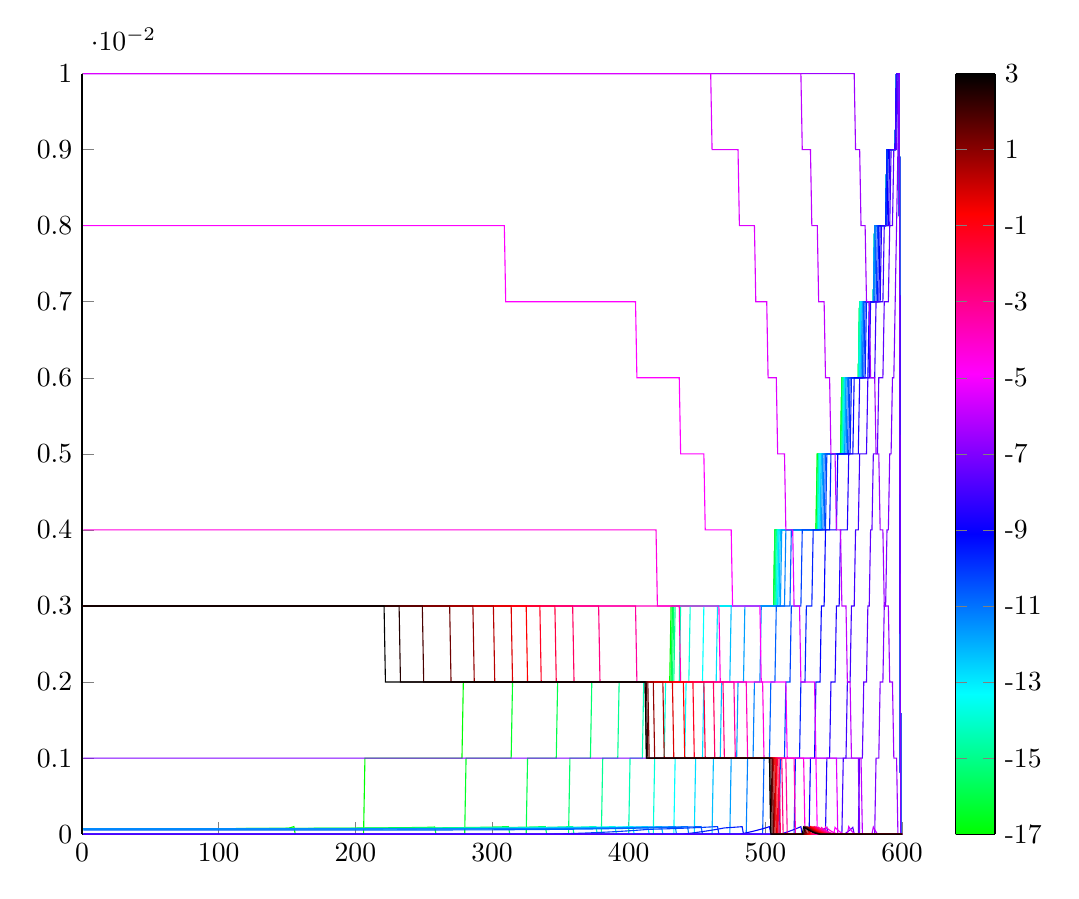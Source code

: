 % This file was created by matlab2tikz.
%
%The latest updates can be retrieved from
%  http://www.mathworks.com/matlabcentral/fileexchange/22022-matlab2tikz-matlab2tikz
%where you can also make suggestions and rate matlab2tikz.
%
\definecolor{mycolor1}{rgb}{0.0,1.0,0.143}%
\definecolor{mycolor2}{rgb}{0.0,1.0,0.286}%
\definecolor{mycolor3}{rgb}{0.0,1.0,0.429}%
\definecolor{mycolor4}{rgb}{0.0,1.0,0.571}%
\definecolor{mycolor5}{rgb}{0.0,1.0,0.714}%
\definecolor{mycolor6}{rgb}{0.0,1.0,0.857}%
\definecolor{mycolor7}{rgb}{0.0,1.0,1.0}%
\definecolor{mycolor8}{rgb}{0.0,0.875,1.0}%
\definecolor{mycolor9}{rgb}{0.0,0.625,1.0}%
\definecolor{mycolor10}{rgb}{0.125,0.0,1.0}%
\definecolor{mycolor11}{rgb}{0.25,0.0,1.0}%
\definecolor{mycolor12}{rgb}{0.375,0.0,1.0}%
\definecolor{mycolor13}{rgb}{0.5,0.0,1.0}%
\definecolor{mycolor14}{rgb}{0.625,0.0,1.0}%
\definecolor{mycolor15}{rgb}{0.75,0.0,1.0}%
\definecolor{mycolor16}{rgb}{0.875,0.0,1.0}%
\definecolor{mycolor17}{rgb}{1.0,0.0,1.0}%
\definecolor{mycolor18}{rgb}{1.0,0.0,0.875}%
\definecolor{mycolor19}{rgb}{1.0,0.0,0.625}%
\definecolor{mycolor20}{rgb}{0.857,0.0,0.0}%
\definecolor{mycolor21}{rgb}{0.714,0.0,0.0}%
%
\begin{tikzpicture}

\begin{axis}[%
width=4.1in,
height=3.803in,
at={(0.809in,0.513in)},
scale only axis,
point meta min=0,
point meta max=1,
every outer x axis line/.append style={black},
every x tick label/.append style={font=\color{black}},
xmin=0,
xmax=600,
every outer y axis line/.append style={black},
every y tick label/.append style={font=\color{black}},
ymin=0,
ymax=0.01,
axis background/.style={fill=white},
axis x line*=bottom,
axis y line*=left,
colormap={mymap}{[1pt] rgb(0pt)=(0,1,0); rgb(7pt)=(0,1,1); rgb(15pt)=(0,0,1); rgb(23pt)=(1,0,1); rgb(31pt)=(1,0,0); rgb(38pt)=(0,0,0)},
colorbar,
colorbar style={separate axis lines,every outer x axis line/.append style={black},every x tick label/.append style={font=\color{black}},every outer y axis line/.append style={black},every y tick label/.append style={font=\color{black}},yticklabels={{-19},{-17},{-15},{-13},{-11},{-9},{-7},{-5},{-3},{-1},{1},{3},{5},{7},{9},{11},{13},{15},{17},{19}}}
]
\addplot [color=green,solid,forget plot]
  table[row sep=crcr]{%
1	7.205e-05\\
2	7.205e-05\\
3	7.206e-05\\
4	7.206e-05\\
5	7.206e-05\\
6	7.207e-05\\
7	7.207e-05\\
8	7.207e-05\\
9	7.208e-05\\
10	7.208e-05\\
11	7.209e-05\\
12	7.209e-05\\
13	7.209e-05\\
14	7.21e-05\\
15	7.21e-05\\
16	7.211e-05\\
17	7.211e-05\\
18	7.212e-05\\
19	7.212e-05\\
20	7.213e-05\\
21	7.213e-05\\
22	7.214e-05\\
23	7.214e-05\\
24	7.215e-05\\
25	7.215e-05\\
26	7.216e-05\\
27	7.217e-05\\
28	7.217e-05\\
29	7.218e-05\\
30	7.218e-05\\
31	7.219e-05\\
32	7.22e-05\\
33	7.22e-05\\
34	7.221e-05\\
35	7.222e-05\\
36	7.223e-05\\
37	7.223e-05\\
38	7.224e-05\\
39	7.225e-05\\
40	7.226e-05\\
41	7.226e-05\\
42	7.227e-05\\
43	7.228e-05\\
44	7.229e-05\\
45	7.23e-05\\
46	7.231e-05\\
47	7.232e-05\\
48	7.233e-05\\
49	7.234e-05\\
50	7.235e-05\\
51	7.236e-05\\
52	7.237e-05\\
53	7.238e-05\\
54	7.239e-05\\
55	7.24e-05\\
56	7.241e-05\\
57	7.242e-05\\
58	7.243e-05\\
59	7.245e-05\\
60	7.246e-05\\
61	7.247e-05\\
62	7.249e-05\\
63	7.25e-05\\
64	7.251e-05\\
65	7.253e-05\\
66	7.254e-05\\
67	7.256e-05\\
68	7.257e-05\\
69	7.259e-05\\
70	7.26e-05\\
71	7.262e-05\\
72	7.264e-05\\
73	7.265e-05\\
74	7.267e-05\\
75	7.269e-05\\
76	7.271e-05\\
77	7.273e-05\\
78	7.274e-05\\
79	7.276e-05\\
80	7.278e-05\\
81	7.28e-05\\
82	7.283e-05\\
83	7.285e-05\\
84	7.287e-05\\
85	7.289e-05\\
86	7.292e-05\\
87	7.294e-05\\
88	7.296e-05\\
89	7.299e-05\\
90	7.301e-05\\
91	7.304e-05\\
92	7.307e-05\\
93	7.309e-05\\
94	7.312e-05\\
95	7.315e-05\\
96	7.318e-05\\
97	7.321e-05\\
98	7.324e-05\\
99	7.327e-05\\
100	7.331e-05\\
101	7.334e-05\\
102	7.337e-05\\
103	7.341e-05\\
104	7.345e-05\\
105	7.348e-05\\
106	7.352e-05\\
107	7.356e-05\\
108	7.36e-05\\
109	7.364e-05\\
110	7.368e-05\\
111	7.373e-05\\
112	7.377e-05\\
113	7.382e-05\\
114	7.386e-05\\
115	7.391e-05\\
116	7.396e-05\\
117	7.401e-05\\
118	7.406e-05\\
119	7.412e-05\\
120	7.417e-05\\
121	7.423e-05\\
122	7.429e-05\\
123	7.435e-05\\
124	7.441e-05\\
125	7.448e-05\\
126	7.455e-05\\
127	7.461e-05\\
128	7.469e-05\\
129	7.476e-05\\
130	7.484e-05\\
131	7.491e-05\\
132	7.5e-05\\
133	7.508e-05\\
134	7.517e-05\\
135	7.526e-05\\
136	7.536e-05\\
137	7.545e-05\\
138	7.556e-05\\
139	7.567e-05\\
140	7.578e-05\\
141	7.59e-05\\
142	7.602e-05\\
143	7.615e-05\\
144	7.629e-05\\
145	7.643e-05\\
146	7.658e-05\\
147	7.674e-05\\
148	7.691e-05\\
149	7.71e-05\\
150	7.729e-05\\
151	7.75e-05\\
152	8.258e-05\\
153	8.808e-05\\
154	9.366e-05\\
155	9.929e-05\\
156	0.0\\
157	0.0\\
158	0.0\\
159	0.0\\
160	0.0\\
161	0.0\\
162	0.0\\
163	0.0\\
164	0.0\\
165	0.0\\
166	0.0\\
167	0.0\\
168	0.0\\
169	0.0\\
170	0.0\\
171	0.0\\
172	0.0\\
173	0.0\\
174	0.0\\
175	0.0\\
176	0.0\\
177	0.0\\
178	0.0\\
179	0.0\\
180	0.0\\
181	0.0\\
182	0.0\\
183	0.0\\
184	0.0\\
185	0.0\\
186	0.0\\
187	0.0\\
188	0.0\\
189	0.0\\
190	0.0\\
191	0.0\\
192	0.0\\
193	0.0\\
194	0.0\\
195	0.0\\
196	0.0\\
197	0.0\\
198	0.0\\
199	0.0\\
200	0.0\\
201	0.0\\
202	0.0\\
203	0.0\\
204	0.0\\
205	0.0\\
206	0.0\\
207	0.001\\
208	0.001\\
209	0.001\\
210	0.001\\
211	0.001\\
212	0.001\\
213	0.001\\
214	0.001\\
215	0.001\\
216	0.001\\
217	0.001\\
218	0.001\\
219	0.001\\
220	0.001\\
221	0.001\\
222	0.001\\
223	0.001\\
224	0.001\\
225	0.001\\
226	0.001\\
227	0.001\\
228	0.001\\
229	0.001\\
230	0.001\\
231	0.001\\
232	0.001\\
233	0.001\\
234	0.001\\
235	0.001\\
236	0.001\\
237	0.001\\
238	0.001\\
239	0.001\\
240	0.001\\
241	0.001\\
242	0.001\\
243	0.001\\
244	0.001\\
245	0.001\\
246	0.001\\
247	0.001\\
248	0.001\\
249	0.001\\
250	0.001\\
251	0.001\\
252	0.001\\
253	0.001\\
254	0.001\\
255	0.001\\
256	0.001\\
257	0.001\\
258	0.001\\
259	0.001\\
260	0.001\\
261	0.001\\
262	0.001\\
263	0.001\\
264	0.001\\
265	0.001\\
266	0.001\\
267	0.001\\
268	0.001\\
269	0.001\\
270	0.001\\
271	0.001\\
272	0.001\\
273	0.001\\
274	0.001\\
275	0.001\\
276	0.001\\
277	0.001\\
278	0.001\\
279	0.002\\
280	0.002\\
281	0.002\\
282	0.002\\
283	0.002\\
284	0.002\\
285	0.002\\
286	0.002\\
287	0.002\\
288	0.002\\
289	0.002\\
290	0.002\\
291	0.002\\
292	0.002\\
293	0.002\\
294	0.002\\
295	0.002\\
296	0.002\\
297	0.002\\
298	0.002\\
299	0.002\\
300	0.002\\
301	0.002\\
302	0.002\\
303	0.002\\
304	0.002\\
305	0.002\\
306	0.002\\
307	0.002\\
308	0.002\\
309	0.002\\
310	0.002\\
311	0.002\\
312	0.002\\
313	0.002\\
314	0.002\\
315	0.002\\
316	0.002\\
317	0.002\\
318	0.002\\
319	0.002\\
320	0.002\\
321	0.002\\
322	0.002\\
323	0.002\\
324	0.002\\
325	0.002\\
326	0.002\\
327	0.002\\
328	0.002\\
329	0.002\\
330	0.002\\
331	0.002\\
332	0.002\\
333	0.002\\
334	0.002\\
335	0.002\\
336	0.002\\
337	0.002\\
338	0.002\\
339	0.002\\
340	0.002\\
341	0.002\\
342	0.002\\
343	0.002\\
344	0.002\\
345	0.002\\
346	0.002\\
347	0.002\\
348	0.002\\
349	0.002\\
350	0.002\\
351	0.002\\
352	0.002\\
353	0.002\\
354	0.002\\
355	0.002\\
356	0.002\\
357	0.002\\
358	0.002\\
359	0.002\\
360	0.002\\
361	0.002\\
362	0.002\\
363	0.002\\
364	0.002\\
365	0.002\\
366	0.002\\
367	0.002\\
368	0.002\\
369	0.002\\
370	0.002\\
371	0.002\\
372	0.002\\
373	0.002\\
374	0.002\\
375	0.002\\
376	0.002\\
377	0.002\\
378	0.002\\
379	0.002\\
380	0.002\\
381	0.002\\
382	0.002\\
383	0.002\\
384	0.002\\
385	0.002\\
386	0.002\\
387	0.002\\
388	0.002\\
389	0.002\\
390	0.002\\
391	0.002\\
392	0.002\\
393	0.002\\
394	0.002\\
395	0.002\\
396	0.002\\
397	0.002\\
398	0.002\\
399	0.002\\
400	0.002\\
401	0.002\\
402	0.002\\
403	0.002\\
404	0.002\\
405	0.002\\
406	0.002\\
407	0.002\\
408	0.002\\
409	0.002\\
410	0.002\\
411	0.002\\
412	0.002\\
413	0.002\\
414	0.002\\
415	0.002\\
416	0.002\\
417	0.002\\
418	0.002\\
419	0.002\\
420	0.002\\
421	0.002\\
422	0.002\\
423	0.002\\
424	0.002\\
425	0.002\\
426	0.002\\
427	0.002\\
428	0.002\\
429	0.002\\
430	0.002\\
431	0.003\\
432	0.003\\
433	0.003\\
434	0.003\\
435	0.003\\
436	0.003\\
437	0.003\\
438	0.003\\
439	0.003\\
440	0.003\\
441	0.003\\
442	0.003\\
443	0.003\\
444	0.003\\
445	0.003\\
446	0.003\\
447	0.003\\
448	0.003\\
449	0.003\\
450	0.003\\
451	0.003\\
452	0.003\\
453	0.003\\
454	0.003\\
455	0.003\\
456	0.003\\
457	0.003\\
458	0.003\\
459	0.003\\
460	0.003\\
461	0.003\\
462	0.003\\
463	0.003\\
464	0.003\\
465	0.003\\
466	0.003\\
467	0.003\\
468	0.003\\
469	0.003\\
470	0.003\\
471	0.003\\
472	0.003\\
473	0.003\\
474	0.003\\
475	0.003\\
476	0.003\\
477	0.003\\
478	0.003\\
479	0.003\\
480	0.003\\
481	0.003\\
482	0.003\\
483	0.003\\
484	0.003\\
485	0.003\\
486	0.003\\
487	0.003\\
488	0.003\\
489	0.003\\
490	0.003\\
491	0.003\\
492	0.003\\
493	0.003\\
494	0.003\\
495	0.003\\
496	0.003\\
497	0.003\\
498	0.003\\
499	0.003\\
500	0.003\\
501	0.003\\
502	0.003\\
503	0.003\\
504	0.003\\
505	0.003\\
506	0.003\\
507	0.004\\
508	0.004\\
509	0.004\\
510	0.004\\
511	0.004\\
512	0.004\\
513	0.004\\
514	0.004\\
515	0.004\\
516	0.004\\
517	0.004\\
518	0.004\\
519	0.004\\
520	0.004\\
521	0.004\\
522	0.004\\
523	0.004\\
524	0.004\\
525	0.004\\
526	0.004\\
527	0.004\\
528	0.004\\
529	0.004\\
530	0.004\\
531	0.004\\
532	0.004\\
533	0.004\\
534	0.004\\
535	0.004\\
536	0.004\\
537	0.004\\
538	0.005\\
539	0.005\\
540	0.005\\
541	0.005\\
542	0.005\\
543	0.005\\
544	0.005\\
545	0.005\\
546	0.005\\
547	0.005\\
548	0.005\\
549	0.005\\
550	0.005\\
551	0.005\\
552	0.005\\
553	0.005\\
554	0.005\\
555	0.005\\
556	0.006\\
557	0.006\\
558	0.006\\
559	0.006\\
560	0.006\\
561	0.006\\
562	0.006\\
563	0.006\\
564	0.006\\
565	0.006\\
566	0.006\\
567	0.006\\
568	0.006\\
569	0.007\\
570	0.007\\
571	0.007\\
572	0.007\\
573	0.007\\
574	0.007\\
575	0.007\\
576	0.007\\
577	0.007\\
578	0.007\\
579	0.007\\
580	0.008\\
581	0.008\\
582	0.008\\
583	0.008\\
584	0.008\\
585	0.008\\
586	0.008\\
587	0.008\\
588	0.008\\
589	0.009\\
590	0.009\\
591	0.009\\
592	0.009\\
593	0.009\\
594	0.009\\
595	0.009\\
596	0.01\\
597	0.01\\
598	0.01\\
599	0\\
600	0\\
};
\addplot [color=mycolor1,solid,forget plot]
  table[row sep=crcr]{%
1	7.204e-05\\
2	7.205e-05\\
3	7.205e-05\\
4	7.205e-05\\
5	7.206e-05\\
6	7.206e-05\\
7	7.206e-05\\
8	7.207e-05\\
9	7.207e-05\\
10	7.207e-05\\
11	7.208e-05\\
12	7.208e-05\\
13	7.209e-05\\
14	7.209e-05\\
15	7.21e-05\\
16	7.21e-05\\
17	7.21e-05\\
18	7.211e-05\\
19	7.211e-05\\
20	7.212e-05\\
21	7.212e-05\\
22	7.213e-05\\
23	7.213e-05\\
24	7.214e-05\\
25	7.214e-05\\
26	7.215e-05\\
27	7.215e-05\\
28	7.216e-05\\
29	7.216e-05\\
30	7.217e-05\\
31	7.218e-05\\
32	7.218e-05\\
33	7.219e-05\\
34	7.22e-05\\
35	7.22e-05\\
36	7.221e-05\\
37	7.221e-05\\
38	7.222e-05\\
39	7.223e-05\\
40	7.224e-05\\
41	7.224e-05\\
42	7.225e-05\\
43	7.226e-05\\
44	7.227e-05\\
45	7.228e-05\\
46	7.228e-05\\
47	7.229e-05\\
48	7.23e-05\\
49	7.231e-05\\
50	7.232e-05\\
51	7.233e-05\\
52	7.234e-05\\
53	7.235e-05\\
54	7.236e-05\\
55	7.237e-05\\
56	7.238e-05\\
57	7.239e-05\\
58	7.24e-05\\
59	7.241e-05\\
60	7.242e-05\\
61	7.243e-05\\
62	7.244e-05\\
63	7.246e-05\\
64	7.247e-05\\
65	7.248e-05\\
66	7.249e-05\\
67	7.251e-05\\
68	7.252e-05\\
69	7.253e-05\\
70	7.255e-05\\
71	7.256e-05\\
72	7.258e-05\\
73	7.259e-05\\
74	7.261e-05\\
75	7.262e-05\\
76	7.264e-05\\
77	7.265e-05\\
78	7.267e-05\\
79	7.269e-05\\
80	7.271e-05\\
81	7.272e-05\\
82	7.274e-05\\
83	7.276e-05\\
84	7.278e-05\\
85	7.28e-05\\
86	7.282e-05\\
87	7.284e-05\\
88	7.286e-05\\
89	7.288e-05\\
90	7.29e-05\\
91	7.292e-05\\
92	7.294e-05\\
93	7.297e-05\\
94	7.299e-05\\
95	7.301e-05\\
96	7.304e-05\\
97	7.306e-05\\
98	7.309e-05\\
99	7.311e-05\\
100	7.314e-05\\
101	7.317e-05\\
102	7.32e-05\\
103	7.322e-05\\
104	7.325e-05\\
105	7.328e-05\\
106	7.331e-05\\
107	7.334e-05\\
108	7.337e-05\\
109	7.341e-05\\
110	7.344e-05\\
111	7.347e-05\\
112	7.351e-05\\
113	7.354e-05\\
114	7.358e-05\\
115	7.361e-05\\
116	7.365e-05\\
117	7.369e-05\\
118	7.372e-05\\
119	7.376e-05\\
120	7.38e-05\\
121	7.384e-05\\
122	7.389e-05\\
123	7.393e-05\\
124	7.397e-05\\
125	7.402e-05\\
126	7.406e-05\\
127	7.411e-05\\
128	7.416e-05\\
129	7.42e-05\\
130	7.425e-05\\
131	7.43e-05\\
132	7.435e-05\\
133	7.441e-05\\
134	7.446e-05\\
135	7.452e-05\\
136	7.457e-05\\
137	7.463e-05\\
138	7.469e-05\\
139	7.475e-05\\
140	7.481e-05\\
141	7.487e-05\\
142	7.493e-05\\
143	7.5e-05\\
144	7.506e-05\\
145	7.513e-05\\
146	7.52e-05\\
147	7.527e-05\\
148	7.534e-05\\
149	7.541e-05\\
150	7.548e-05\\
151	7.556e-05\\
152	7.563e-05\\
153	7.571e-05\\
154	7.579e-05\\
155	7.586e-05\\
156	7.594e-05\\
157	7.602e-05\\
158	7.61e-05\\
159	7.618e-05\\
160	7.626e-05\\
161	7.634e-05\\
162	7.643e-05\\
163	7.651e-05\\
164	7.66e-05\\
165	7.668e-05\\
166	7.677e-05\\
167	7.686e-05\\
168	7.694e-05\\
169	7.703e-05\\
170	7.712e-05\\
171	7.721e-05\\
172	7.73e-05\\
173	7.74e-05\\
174	7.749e-05\\
175	7.758e-05\\
176	7.768e-05\\
177	7.778e-05\\
178	7.787e-05\\
179	7.797e-05\\
180	7.807e-05\\
181	7.817e-05\\
182	7.827e-05\\
183	7.837e-05\\
184	7.848e-05\\
185	7.858e-05\\
186	7.868e-05\\
187	7.879e-05\\
188	7.89e-05\\
189	7.901e-05\\
190	7.912e-05\\
191	7.923e-05\\
192	7.934e-05\\
193	7.945e-05\\
194	7.956e-05\\
195	7.968e-05\\
196	7.98e-05\\
197	7.991e-05\\
198	8.003e-05\\
199	8.015e-05\\
200	8.027e-05\\
201	8.039e-05\\
202	8.052e-05\\
203	8.064e-05\\
204	8.077e-05\\
205	8.09e-05\\
206	8.103e-05\\
207	8.116e-05\\
208	8.129e-05\\
209	8.142e-05\\
210	8.156e-05\\
211	8.169e-05\\
212	8.183e-05\\
213	8.197e-05\\
214	8.211e-05\\
215	8.226e-05\\
216	8.24e-05\\
217	8.255e-05\\
218	8.27e-05\\
219	8.285e-05\\
220	8.3e-05\\
221	8.315e-05\\
222	8.331e-05\\
223	8.347e-05\\
224	8.363e-05\\
225	8.379e-05\\
226	8.396e-05\\
227	8.413e-05\\
228	8.43e-05\\
229	8.448e-05\\
230	8.465e-05\\
231	8.483e-05\\
232	8.502e-05\\
233	8.521e-05\\
234	8.54e-05\\
235	8.56e-05\\
236	8.58e-05\\
237	8.6e-05\\
238	8.621e-05\\
239	8.643e-05\\
240	8.665e-05\\
241	8.688e-05\\
242	8.711e-05\\
243	8.735e-05\\
244	8.76e-05\\
245	8.786e-05\\
246	8.812e-05\\
247	8.84e-05\\
248	8.869e-05\\
249	8.899e-05\\
250	8.93e-05\\
251	8.963e-05\\
252	8.998e-05\\
253	9.034e-05\\
254	9.073e-05\\
255	9.115e-05\\
256	9.159e-05\\
257	9.207e-05\\
258	9.476e-05\\
259	0.0\\
260	0.0\\
261	0.0\\
262	0.0\\
263	0.0\\
264	0.0\\
265	0.0\\
266	0.0\\
267	0.0\\
268	0.0\\
269	0.0\\
270	0.0\\
271	0.0\\
272	0.0\\
273	0.0\\
274	0.0\\
275	0.0\\
276	0.0\\
277	0.0\\
278	0.0\\
279	0.0\\
280	0.0\\
281	0.001\\
282	0.001\\
283	0.001\\
284	0.001\\
285	0.001\\
286	0.001\\
287	0.001\\
288	0.001\\
289	0.001\\
290	0.001\\
291	0.001\\
292	0.001\\
293	0.001\\
294	0.001\\
295	0.001\\
296	0.001\\
297	0.001\\
298	0.001\\
299	0.001\\
300	0.001\\
301	0.001\\
302	0.001\\
303	0.001\\
304	0.001\\
305	0.001\\
306	0.001\\
307	0.001\\
308	0.001\\
309	0.001\\
310	0.001\\
311	0.001\\
312	0.001\\
313	0.001\\
314	0.001\\
315	0.002\\
316	0.002\\
317	0.002\\
318	0.002\\
319	0.002\\
320	0.002\\
321	0.002\\
322	0.002\\
323	0.002\\
324	0.002\\
325	0.002\\
326	0.002\\
327	0.002\\
328	0.002\\
329	0.002\\
330	0.002\\
331	0.002\\
332	0.002\\
333	0.002\\
334	0.002\\
335	0.002\\
336	0.002\\
337	0.002\\
338	0.002\\
339	0.002\\
340	0.002\\
341	0.002\\
342	0.002\\
343	0.002\\
344	0.002\\
345	0.002\\
346	0.002\\
347	0.002\\
348	0.002\\
349	0.002\\
350	0.002\\
351	0.002\\
352	0.002\\
353	0.002\\
354	0.002\\
355	0.002\\
356	0.002\\
357	0.002\\
358	0.002\\
359	0.002\\
360	0.002\\
361	0.002\\
362	0.002\\
363	0.002\\
364	0.002\\
365	0.002\\
366	0.002\\
367	0.002\\
368	0.002\\
369	0.002\\
370	0.002\\
371	0.002\\
372	0.002\\
373	0.002\\
374	0.002\\
375	0.002\\
376	0.002\\
377	0.002\\
378	0.002\\
379	0.002\\
380	0.002\\
381	0.002\\
382	0.002\\
383	0.002\\
384	0.002\\
385	0.002\\
386	0.002\\
387	0.002\\
388	0.002\\
389	0.002\\
390	0.002\\
391	0.002\\
392	0.002\\
393	0.002\\
394	0.002\\
395	0.002\\
396	0.002\\
397	0.002\\
398	0.002\\
399	0.002\\
400	0.002\\
401	0.002\\
402	0.002\\
403	0.002\\
404	0.002\\
405	0.002\\
406	0.002\\
407	0.002\\
408	0.002\\
409	0.002\\
410	0.002\\
411	0.002\\
412	0.002\\
413	0.002\\
414	0.002\\
415	0.002\\
416	0.002\\
417	0.002\\
418	0.002\\
419	0.002\\
420	0.002\\
421	0.002\\
422	0.002\\
423	0.002\\
424	0.002\\
425	0.002\\
426	0.002\\
427	0.002\\
428	0.002\\
429	0.002\\
430	0.002\\
431	0.002\\
432	0.003\\
433	0.003\\
434	0.003\\
435	0.003\\
436	0.003\\
437	0.003\\
438	0.003\\
439	0.003\\
440	0.003\\
441	0.003\\
442	0.003\\
443	0.003\\
444	0.003\\
445	0.003\\
446	0.003\\
447	0.003\\
448	0.003\\
449	0.003\\
450	0.003\\
451	0.003\\
452	0.003\\
453	0.003\\
454	0.003\\
455	0.003\\
456	0.003\\
457	0.003\\
458	0.003\\
459	0.003\\
460	0.003\\
461	0.003\\
462	0.003\\
463	0.003\\
464	0.003\\
465	0.003\\
466	0.003\\
467	0.003\\
468	0.003\\
469	0.003\\
470	0.003\\
471	0.003\\
472	0.003\\
473	0.003\\
474	0.003\\
475	0.003\\
476	0.003\\
477	0.003\\
478	0.003\\
479	0.003\\
480	0.003\\
481	0.003\\
482	0.003\\
483	0.003\\
484	0.003\\
485	0.003\\
486	0.003\\
487	0.003\\
488	0.003\\
489	0.003\\
490	0.003\\
491	0.003\\
492	0.003\\
493	0.003\\
494	0.003\\
495	0.003\\
496	0.003\\
497	0.003\\
498	0.003\\
499	0.003\\
500	0.003\\
501	0.003\\
502	0.003\\
503	0.003\\
504	0.003\\
505	0.003\\
506	0.003\\
507	0.004\\
508	0.004\\
509	0.004\\
510	0.004\\
511	0.004\\
512	0.004\\
513	0.004\\
514	0.004\\
515	0.004\\
516	0.004\\
517	0.004\\
518	0.004\\
519	0.004\\
520	0.004\\
521	0.004\\
522	0.004\\
523	0.004\\
524	0.004\\
525	0.004\\
526	0.004\\
527	0.004\\
528	0.004\\
529	0.004\\
530	0.004\\
531	0.004\\
532	0.004\\
533	0.004\\
534	0.004\\
535	0.004\\
536	0.004\\
537	0.004\\
538	0.005\\
539	0.005\\
540	0.005\\
541	0.005\\
542	0.005\\
543	0.005\\
544	0.005\\
545	0.005\\
546	0.005\\
547	0.005\\
548	0.005\\
549	0.005\\
550	0.005\\
551	0.005\\
552	0.005\\
553	0.005\\
554	0.005\\
555	0.005\\
556	0.006\\
557	0.006\\
558	0.006\\
559	0.006\\
560	0.006\\
561	0.006\\
562	0.006\\
563	0.006\\
564	0.006\\
565	0.006\\
566	0.006\\
567	0.006\\
568	0.006\\
569	0.007\\
570	0.007\\
571	0.007\\
572	0.007\\
573	0.007\\
574	0.007\\
575	0.007\\
576	0.007\\
577	0.007\\
578	0.007\\
579	0.007\\
580	0.008\\
581	0.008\\
582	0.008\\
583	0.008\\
584	0.008\\
585	0.008\\
586	0.008\\
587	0.008\\
588	0.008\\
589	0.009\\
590	0.009\\
591	0.009\\
592	0.009\\
593	0.009\\
594	0.009\\
595	0.009\\
596	0.01\\
597	0.01\\
598	0.01\\
599	0\\
600	0\\
};
\addplot [color=mycolor2,solid,forget plot]
  table[row sep=crcr]{%
1	7.203e-05\\
2	7.204e-05\\
3	7.204e-05\\
4	7.204e-05\\
5	7.204e-05\\
6	7.205e-05\\
7	7.205e-05\\
8	7.205e-05\\
9	7.206e-05\\
10	7.206e-05\\
11	7.206e-05\\
12	7.207e-05\\
13	7.207e-05\\
14	7.207e-05\\
15	7.208e-05\\
16	7.208e-05\\
17	7.208e-05\\
18	7.209e-05\\
19	7.209e-05\\
20	7.21e-05\\
21	7.21e-05\\
22	7.21e-05\\
23	7.211e-05\\
24	7.211e-05\\
25	7.212e-05\\
26	7.212e-05\\
27	7.213e-05\\
28	7.213e-05\\
29	7.214e-05\\
30	7.214e-05\\
31	7.215e-05\\
32	7.215e-05\\
33	7.216e-05\\
34	7.216e-05\\
35	7.217e-05\\
36	7.217e-05\\
37	7.218e-05\\
38	7.219e-05\\
39	7.219e-05\\
40	7.22e-05\\
41	7.22e-05\\
42	7.221e-05\\
43	7.222e-05\\
44	7.222e-05\\
45	7.223e-05\\
46	7.224e-05\\
47	7.224e-05\\
48	7.225e-05\\
49	7.226e-05\\
50	7.227e-05\\
51	7.227e-05\\
52	7.228e-05\\
53	7.229e-05\\
54	7.23e-05\\
55	7.23e-05\\
56	7.231e-05\\
57	7.232e-05\\
58	7.233e-05\\
59	7.234e-05\\
60	7.235e-05\\
61	7.236e-05\\
62	7.237e-05\\
63	7.238e-05\\
64	7.239e-05\\
65	7.24e-05\\
66	7.241e-05\\
67	7.242e-05\\
68	7.243e-05\\
69	7.244e-05\\
70	7.245e-05\\
71	7.246e-05\\
72	7.247e-05\\
73	7.248e-05\\
74	7.249e-05\\
75	7.251e-05\\
76	7.252e-05\\
77	7.253e-05\\
78	7.254e-05\\
79	7.256e-05\\
80	7.257e-05\\
81	7.258e-05\\
82	7.26e-05\\
83	7.261e-05\\
84	7.262e-05\\
85	7.264e-05\\
86	7.265e-05\\
87	7.267e-05\\
88	7.268e-05\\
89	7.27e-05\\
90	7.271e-05\\
91	7.273e-05\\
92	7.275e-05\\
93	7.276e-05\\
94	7.278e-05\\
95	7.28e-05\\
96	7.281e-05\\
97	7.283e-05\\
98	7.285e-05\\
99	7.287e-05\\
100	7.289e-05\\
101	7.29e-05\\
102	7.292e-05\\
103	7.294e-05\\
104	7.296e-05\\
105	7.298e-05\\
106	7.3e-05\\
107	7.302e-05\\
108	7.304e-05\\
109	7.306e-05\\
110	7.309e-05\\
111	7.311e-05\\
112	7.313e-05\\
113	7.315e-05\\
114	7.318e-05\\
115	7.32e-05\\
116	7.322e-05\\
117	7.325e-05\\
118	7.327e-05\\
119	7.33e-05\\
120	7.332e-05\\
121	7.335e-05\\
122	7.337e-05\\
123	7.34e-05\\
124	7.342e-05\\
125	7.345e-05\\
126	7.348e-05\\
127	7.35e-05\\
128	7.353e-05\\
129	7.356e-05\\
130	7.359e-05\\
131	7.362e-05\\
132	7.365e-05\\
133	7.368e-05\\
134	7.371e-05\\
135	7.374e-05\\
136	7.377e-05\\
137	7.38e-05\\
138	7.383e-05\\
139	7.386e-05\\
140	7.39e-05\\
141	7.393e-05\\
142	7.396e-05\\
143	7.399e-05\\
144	7.403e-05\\
145	7.406e-05\\
146	7.41e-05\\
147	7.413e-05\\
148	7.417e-05\\
149	7.42e-05\\
150	7.424e-05\\
151	7.427e-05\\
152	7.431e-05\\
153	7.435e-05\\
154	7.439e-05\\
155	7.442e-05\\
156	7.446e-05\\
157	7.45e-05\\
158	7.454e-05\\
159	7.458e-05\\
160	7.462e-05\\
161	7.466e-05\\
162	7.47e-05\\
163	7.474e-05\\
164	7.478e-05\\
165	7.482e-05\\
166	7.487e-05\\
167	7.491e-05\\
168	7.495e-05\\
169	7.499e-05\\
170	7.504e-05\\
171	7.508e-05\\
172	7.513e-05\\
173	7.517e-05\\
174	7.522e-05\\
175	7.527e-05\\
176	7.531e-05\\
177	7.536e-05\\
178	7.541e-05\\
179	7.546e-05\\
180	7.55e-05\\
181	7.555e-05\\
182	7.56e-05\\
183	7.565e-05\\
184	7.57e-05\\
185	7.576e-05\\
186	7.581e-05\\
187	7.586e-05\\
188	7.591e-05\\
189	7.597e-05\\
190	7.602e-05\\
191	7.608e-05\\
192	7.613e-05\\
193	7.619e-05\\
194	7.625e-05\\
195	7.63e-05\\
196	7.636e-05\\
197	7.642e-05\\
198	7.648e-05\\
199	7.654e-05\\
200	7.66e-05\\
201	7.667e-05\\
202	7.673e-05\\
203	7.679e-05\\
204	7.686e-05\\
205	7.692e-05\\
206	7.699e-05\\
207	7.706e-05\\
208	7.713e-05\\
209	7.72e-05\\
210	7.727e-05\\
211	7.734e-05\\
212	7.741e-05\\
213	7.748e-05\\
214	7.756e-05\\
215	7.763e-05\\
216	7.771e-05\\
217	7.779e-05\\
218	7.786e-05\\
219	7.795e-05\\
220	7.803e-05\\
221	7.811e-05\\
222	7.819e-05\\
223	7.828e-05\\
224	7.837e-05\\
225	7.845e-05\\
226	7.854e-05\\
227	7.864e-05\\
228	7.873e-05\\
229	7.882e-05\\
230	7.892e-05\\
231	7.902e-05\\
232	7.912e-05\\
233	7.922e-05\\
234	7.933e-05\\
235	7.943e-05\\
236	7.954e-05\\
237	7.965e-05\\
238	7.976e-05\\
239	7.988e-05\\
240	8.0e-05\\
241	8.012e-05\\
242	8.024e-05\\
243	8.036e-05\\
244	8.049e-05\\
245	8.062e-05\\
246	8.076e-05\\
247	8.089e-05\\
248	8.103e-05\\
249	8.118e-05\\
250	8.132e-05\\
251	8.147e-05\\
252	8.163e-05\\
253	8.178e-05\\
254	8.194e-05\\
255	8.21e-05\\
256	8.227e-05\\
257	8.244e-05\\
258	8.261e-05\\
259	8.279e-05\\
260	8.296e-05\\
261	8.314e-05\\
262	8.333e-05\\
263	8.351e-05\\
264	8.37e-05\\
265	8.388e-05\\
266	8.408e-05\\
267	8.427e-05\\
268	8.447e-05\\
269	8.467e-05\\
270	8.487e-05\\
271	8.508e-05\\
272	8.529e-05\\
273	8.55e-05\\
274	8.571e-05\\
275	8.593e-05\\
276	8.616e-05\\
277	8.638e-05\\
278	8.661e-05\\
279	8.685e-05\\
280	8.709e-05\\
281	8.733e-05\\
282	8.758e-05\\
283	8.783e-05\\
284	8.809e-05\\
285	8.835e-05\\
286	8.862e-05\\
287	8.89e-05\\
288	8.918e-05\\
289	8.947e-05\\
290	8.976e-05\\
291	9.006e-05\\
292	9.037e-05\\
293	9.069e-05\\
294	9.102e-05\\
295	9.135e-05\\
296	9.17e-05\\
297	9.206e-05\\
298	9.243e-05\\
299	9.282e-05\\
300	9.322e-05\\
301	9.363e-05\\
302	9.407e-05\\
303	9.452e-05\\
304	9.5e-05\\
305	9.55e-05\\
306	9.602e-05\\
307	9.658e-05\\
308	9.717e-05\\
309	9.78e-05\\
310	9.847e-05\\
311	9.92e-05\\
312	9.998e-05\\
313	0.0\\
314	0.0\\
315	0.0\\
316	0.0\\
317	0.0\\
318	0.0\\
319	0.0\\
320	0.0\\
321	0.0\\
322	0.0\\
323	0.0\\
324	0.0\\
325	0.0\\
326	0.001\\
327	0.001\\
328	0.001\\
329	0.001\\
330	0.001\\
331	0.001\\
332	0.001\\
333	0.001\\
334	0.001\\
335	0.001\\
336	0.001\\
337	0.001\\
338	0.001\\
339	0.001\\
340	0.001\\
341	0.001\\
342	0.001\\
343	0.001\\
344	0.001\\
345	0.001\\
346	0.001\\
347	0.001\\
348	0.002\\
349	0.002\\
350	0.002\\
351	0.002\\
352	0.002\\
353	0.002\\
354	0.002\\
355	0.002\\
356	0.002\\
357	0.002\\
358	0.002\\
359	0.002\\
360	0.002\\
361	0.002\\
362	0.002\\
363	0.002\\
364	0.002\\
365	0.002\\
366	0.002\\
367	0.002\\
368	0.002\\
369	0.002\\
370	0.002\\
371	0.002\\
372	0.002\\
373	0.002\\
374	0.002\\
375	0.002\\
376	0.002\\
377	0.002\\
378	0.002\\
379	0.002\\
380	0.002\\
381	0.002\\
382	0.002\\
383	0.002\\
384	0.002\\
385	0.002\\
386	0.002\\
387	0.002\\
388	0.002\\
389	0.002\\
390	0.002\\
391	0.002\\
392	0.002\\
393	0.002\\
394	0.002\\
395	0.002\\
396	0.002\\
397	0.002\\
398	0.002\\
399	0.002\\
400	0.002\\
401	0.002\\
402	0.002\\
403	0.002\\
404	0.002\\
405	0.002\\
406	0.002\\
407	0.002\\
408	0.002\\
409	0.002\\
410	0.002\\
411	0.002\\
412	0.002\\
413	0.002\\
414	0.002\\
415	0.002\\
416	0.002\\
417	0.002\\
418	0.002\\
419	0.002\\
420	0.002\\
421	0.002\\
422	0.002\\
423	0.002\\
424	0.002\\
425	0.002\\
426	0.002\\
427	0.002\\
428	0.002\\
429	0.002\\
430	0.002\\
431	0.002\\
432	0.003\\
433	0.003\\
434	0.003\\
435	0.003\\
436	0.003\\
437	0.003\\
438	0.003\\
439	0.003\\
440	0.003\\
441	0.003\\
442	0.003\\
443	0.003\\
444	0.003\\
445	0.003\\
446	0.003\\
447	0.003\\
448	0.003\\
449	0.003\\
450	0.003\\
451	0.003\\
452	0.003\\
453	0.003\\
454	0.003\\
455	0.003\\
456	0.003\\
457	0.003\\
458	0.003\\
459	0.003\\
460	0.003\\
461	0.003\\
462	0.003\\
463	0.003\\
464	0.003\\
465	0.003\\
466	0.003\\
467	0.003\\
468	0.003\\
469	0.003\\
470	0.003\\
471	0.003\\
472	0.003\\
473	0.003\\
474	0.003\\
475	0.003\\
476	0.003\\
477	0.003\\
478	0.003\\
479	0.003\\
480	0.003\\
481	0.003\\
482	0.003\\
483	0.003\\
484	0.003\\
485	0.003\\
486	0.003\\
487	0.003\\
488	0.003\\
489	0.003\\
490	0.003\\
491	0.003\\
492	0.003\\
493	0.003\\
494	0.003\\
495	0.003\\
496	0.003\\
497	0.003\\
498	0.003\\
499	0.003\\
500	0.003\\
501	0.003\\
502	0.003\\
503	0.003\\
504	0.003\\
505	0.003\\
506	0.003\\
507	0.004\\
508	0.004\\
509	0.004\\
510	0.004\\
511	0.004\\
512	0.004\\
513	0.004\\
514	0.004\\
515	0.004\\
516	0.004\\
517	0.004\\
518	0.004\\
519	0.004\\
520	0.004\\
521	0.004\\
522	0.004\\
523	0.004\\
524	0.004\\
525	0.004\\
526	0.004\\
527	0.004\\
528	0.004\\
529	0.004\\
530	0.004\\
531	0.004\\
532	0.004\\
533	0.004\\
534	0.004\\
535	0.004\\
536	0.004\\
537	0.004\\
538	0.004\\
539	0.005\\
540	0.005\\
541	0.005\\
542	0.005\\
543	0.005\\
544	0.005\\
545	0.005\\
546	0.005\\
547	0.005\\
548	0.005\\
549	0.005\\
550	0.005\\
551	0.005\\
552	0.005\\
553	0.005\\
554	0.005\\
555	0.005\\
556	0.006\\
557	0.006\\
558	0.006\\
559	0.006\\
560	0.006\\
561	0.006\\
562	0.006\\
563	0.006\\
564	0.006\\
565	0.006\\
566	0.006\\
567	0.006\\
568	0.006\\
569	0.007\\
570	0.007\\
571	0.007\\
572	0.007\\
573	0.007\\
574	0.007\\
575	0.007\\
576	0.007\\
577	0.007\\
578	0.007\\
579	0.007\\
580	0.008\\
581	0.008\\
582	0.008\\
583	0.008\\
584	0.008\\
585	0.008\\
586	0.008\\
587	0.008\\
588	0.008\\
589	0.009\\
590	0.009\\
591	0.009\\
592	0.009\\
593	0.009\\
594	0.009\\
595	0.009\\
596	0.01\\
597	0.01\\
598	0.01\\
599	0\\
600	0\\
};
\addplot [color=mycolor3,solid,forget plot]
  table[row sep=crcr]{%
1	7.202e-05\\
2	7.202e-05\\
3	7.202e-05\\
4	7.202e-05\\
5	7.202e-05\\
6	7.203e-05\\
7	7.203e-05\\
8	7.203e-05\\
9	7.204e-05\\
10	7.204e-05\\
11	7.204e-05\\
12	7.204e-05\\
13	7.205e-05\\
14	7.205e-05\\
15	7.205e-05\\
16	7.205e-05\\
17	7.206e-05\\
18	7.206e-05\\
19	7.206e-05\\
20	7.207e-05\\
21	7.207e-05\\
22	7.207e-05\\
23	7.208e-05\\
24	7.208e-05\\
25	7.208e-05\\
26	7.209e-05\\
27	7.209e-05\\
28	7.21e-05\\
29	7.21e-05\\
30	7.21e-05\\
31	7.211e-05\\
32	7.211e-05\\
33	7.212e-05\\
34	7.212e-05\\
35	7.212e-05\\
36	7.213e-05\\
37	7.213e-05\\
38	7.214e-05\\
39	7.214e-05\\
40	7.215e-05\\
41	7.215e-05\\
42	7.216e-05\\
43	7.216e-05\\
44	7.217e-05\\
45	7.217e-05\\
46	7.218e-05\\
47	7.218e-05\\
48	7.219e-05\\
49	7.219e-05\\
50	7.22e-05\\
51	7.22e-05\\
52	7.221e-05\\
53	7.222e-05\\
54	7.222e-05\\
55	7.223e-05\\
56	7.223e-05\\
57	7.224e-05\\
58	7.225e-05\\
59	7.225e-05\\
60	7.226e-05\\
61	7.227e-05\\
62	7.227e-05\\
63	7.228e-05\\
64	7.229e-05\\
65	7.229e-05\\
66	7.23e-05\\
67	7.231e-05\\
68	7.232e-05\\
69	7.232e-05\\
70	7.233e-05\\
71	7.234e-05\\
72	7.235e-05\\
73	7.236e-05\\
74	7.236e-05\\
75	7.237e-05\\
76	7.238e-05\\
77	7.239e-05\\
78	7.24e-05\\
79	7.241e-05\\
80	7.242e-05\\
81	7.243e-05\\
82	7.243e-05\\
83	7.244e-05\\
84	7.245e-05\\
85	7.246e-05\\
86	7.247e-05\\
87	7.248e-05\\
88	7.249e-05\\
89	7.25e-05\\
90	7.251e-05\\
91	7.252e-05\\
92	7.254e-05\\
93	7.255e-05\\
94	7.256e-05\\
95	7.257e-05\\
96	7.258e-05\\
97	7.259e-05\\
98	7.26e-05\\
99	7.261e-05\\
100	7.263e-05\\
101	7.264e-05\\
102	7.265e-05\\
103	7.266e-05\\
104	7.268e-05\\
105	7.269e-05\\
106	7.27e-05\\
107	7.271e-05\\
108	7.273e-05\\
109	7.274e-05\\
110	7.275e-05\\
111	7.277e-05\\
112	7.278e-05\\
113	7.28e-05\\
114	7.281e-05\\
115	7.282e-05\\
116	7.284e-05\\
117	7.285e-05\\
118	7.287e-05\\
119	7.288e-05\\
120	7.29e-05\\
121	7.291e-05\\
122	7.293e-05\\
123	7.295e-05\\
124	7.296e-05\\
125	7.298e-05\\
126	7.299e-05\\
127	7.301e-05\\
128	7.303e-05\\
129	7.304e-05\\
130	7.306e-05\\
131	7.308e-05\\
132	7.309e-05\\
133	7.311e-05\\
134	7.313e-05\\
135	7.315e-05\\
136	7.317e-05\\
137	7.318e-05\\
138	7.32e-05\\
139	7.322e-05\\
140	7.324e-05\\
141	7.326e-05\\
142	7.328e-05\\
143	7.33e-05\\
144	7.332e-05\\
145	7.334e-05\\
146	7.336e-05\\
147	7.338e-05\\
148	7.34e-05\\
149	7.342e-05\\
150	7.344e-05\\
151	7.346e-05\\
152	7.348e-05\\
153	7.351e-05\\
154	7.353e-05\\
155	7.355e-05\\
156	7.357e-05\\
157	7.359e-05\\
158	7.362e-05\\
159	7.364e-05\\
160	7.366e-05\\
161	7.369e-05\\
162	7.371e-05\\
163	7.374e-05\\
164	7.376e-05\\
165	7.379e-05\\
166	7.381e-05\\
167	7.384e-05\\
168	7.386e-05\\
169	7.389e-05\\
170	7.391e-05\\
171	7.394e-05\\
172	7.397e-05\\
173	7.4e-05\\
174	7.402e-05\\
175	7.405e-05\\
176	7.408e-05\\
177	7.411e-05\\
178	7.414e-05\\
179	7.417e-05\\
180	7.42e-05\\
181	7.423e-05\\
182	7.426e-05\\
183	7.429e-05\\
184	7.432e-05\\
185	7.435e-05\\
186	7.438e-05\\
187	7.441e-05\\
188	7.445e-05\\
189	7.448e-05\\
190	7.451e-05\\
191	7.455e-05\\
192	7.458e-05\\
193	7.462e-05\\
194	7.465e-05\\
195	7.469e-05\\
196	7.473e-05\\
197	7.476e-05\\
198	7.48e-05\\
199	7.484e-05\\
200	7.488e-05\\
201	7.492e-05\\
202	7.496e-05\\
203	7.5e-05\\
204	7.504e-05\\
205	7.508e-05\\
206	7.512e-05\\
207	7.516e-05\\
208	7.521e-05\\
209	7.525e-05\\
210	7.53e-05\\
211	7.534e-05\\
212	7.539e-05\\
213	7.543e-05\\
214	7.548e-05\\
215	7.553e-05\\
216	7.558e-05\\
217	7.563e-05\\
218	7.568e-05\\
219	7.573e-05\\
220	7.578e-05\\
221	7.583e-05\\
222	7.589e-05\\
223	7.594e-05\\
224	7.599e-05\\
225	7.605e-05\\
226	7.611e-05\\
227	7.616e-05\\
228	7.622e-05\\
229	7.628e-05\\
230	7.634e-05\\
231	7.64e-05\\
232	7.647e-05\\
233	7.653e-05\\
234	7.659e-05\\
235	7.666e-05\\
236	7.673e-05\\
237	7.679e-05\\
238	7.686e-05\\
239	7.693e-05\\
240	7.7e-05\\
241	7.708e-05\\
242	7.715e-05\\
243	7.722e-05\\
244	7.73e-05\\
245	7.738e-05\\
246	7.745e-05\\
247	7.753e-05\\
248	7.761e-05\\
249	7.77e-05\\
250	7.778e-05\\
251	7.786e-05\\
252	7.795e-05\\
253	7.804e-05\\
254	7.812e-05\\
255	7.821e-05\\
256	7.831e-05\\
257	7.84e-05\\
258	7.849e-05\\
259	7.859e-05\\
260	7.869e-05\\
261	7.879e-05\\
262	7.889e-05\\
263	7.899e-05\\
264	7.91e-05\\
265	7.92e-05\\
266	7.931e-05\\
267	7.942e-05\\
268	7.953e-05\\
269	7.965e-05\\
270	7.976e-05\\
271	7.988e-05\\
272	8.0e-05\\
273	8.012e-05\\
274	8.025e-05\\
275	8.038e-05\\
276	8.051e-05\\
277	8.064e-05\\
278	8.077e-05\\
279	8.091e-05\\
280	8.105e-05\\
281	8.12e-05\\
282	8.134e-05\\
283	8.149e-05\\
284	8.165e-05\\
285	8.18e-05\\
286	8.196e-05\\
287	8.213e-05\\
288	8.23e-05\\
289	8.247e-05\\
290	8.264e-05\\
291	8.282e-05\\
292	8.301e-05\\
293	8.319e-05\\
294	8.339e-05\\
295	8.358e-05\\
296	8.379e-05\\
297	8.399e-05\\
298	8.421e-05\\
299	8.443e-05\\
300	8.465e-05\\
301	8.488e-05\\
302	8.512e-05\\
303	8.536e-05\\
304	8.561e-05\\
305	8.587e-05\\
306	8.613e-05\\
307	8.64e-05\\
308	8.668e-05\\
309	8.697e-05\\
310	8.726e-05\\
311	8.756e-05\\
312	8.787e-05\\
313	8.819e-05\\
314	8.851e-05\\
315	8.884e-05\\
316	8.918e-05\\
317	8.953e-05\\
318	8.988e-05\\
319	9.024e-05\\
320	9.06e-05\\
321	9.098e-05\\
322	9.136e-05\\
323	9.175e-05\\
324	9.215e-05\\
325	9.256e-05\\
326	9.298e-05\\
327	9.341e-05\\
328	9.385e-05\\
329	9.43e-05\\
330	9.477e-05\\
331	9.526e-05\\
332	9.576e-05\\
333	9.628e-05\\
334	9.681e-05\\
335	9.737e-05\\
336	9.796e-05\\
337	9.857e-05\\
338	9.92e-05\\
339	9.987e-05\\
340	0.0\\
341	0.0\\
342	0.0\\
343	0.0\\
344	0.0\\
345	0.0\\
346	0.0\\
347	0.0\\
348	0.0\\
349	0.0\\
350	0.0\\
351	0.0\\
352	0.0\\
353	0.0\\
354	0.0\\
355	0.0\\
356	0.0\\
357	0.001\\
358	0.001\\
359	0.001\\
360	0.001\\
361	0.001\\
362	0.001\\
363	0.001\\
364	0.001\\
365	0.001\\
366	0.001\\
367	0.001\\
368	0.001\\
369	0.001\\
370	0.001\\
371	0.001\\
372	0.001\\
373	0.002\\
374	0.002\\
375	0.002\\
376	0.002\\
377	0.002\\
378	0.002\\
379	0.002\\
380	0.002\\
381	0.002\\
382	0.002\\
383	0.002\\
384	0.002\\
385	0.002\\
386	0.002\\
387	0.002\\
388	0.002\\
389	0.002\\
390	0.002\\
391	0.002\\
392	0.002\\
393	0.002\\
394	0.002\\
395	0.002\\
396	0.002\\
397	0.002\\
398	0.002\\
399	0.002\\
400	0.002\\
401	0.002\\
402	0.002\\
403	0.002\\
404	0.002\\
405	0.002\\
406	0.002\\
407	0.002\\
408	0.002\\
409	0.002\\
410	0.002\\
411	0.002\\
412	0.002\\
413	0.002\\
414	0.002\\
415	0.002\\
416	0.002\\
417	0.002\\
418	0.002\\
419	0.002\\
420	0.002\\
421	0.002\\
422	0.002\\
423	0.002\\
424	0.002\\
425	0.002\\
426	0.002\\
427	0.002\\
428	0.002\\
429	0.002\\
430	0.002\\
431	0.002\\
432	0.002\\
433	0.003\\
434	0.003\\
435	0.003\\
436	0.003\\
437	0.003\\
438	0.003\\
439	0.003\\
440	0.003\\
441	0.003\\
442	0.003\\
443	0.003\\
444	0.003\\
445	0.003\\
446	0.003\\
447	0.003\\
448	0.003\\
449	0.003\\
450	0.003\\
451	0.003\\
452	0.003\\
453	0.003\\
454	0.003\\
455	0.003\\
456	0.003\\
457	0.003\\
458	0.003\\
459	0.003\\
460	0.003\\
461	0.003\\
462	0.003\\
463	0.003\\
464	0.003\\
465	0.003\\
466	0.003\\
467	0.003\\
468	0.003\\
469	0.003\\
470	0.003\\
471	0.003\\
472	0.003\\
473	0.003\\
474	0.003\\
475	0.003\\
476	0.003\\
477	0.003\\
478	0.003\\
479	0.003\\
480	0.003\\
481	0.003\\
482	0.003\\
483	0.003\\
484	0.003\\
485	0.003\\
486	0.003\\
487	0.003\\
488	0.003\\
489	0.003\\
490	0.003\\
491	0.003\\
492	0.003\\
493	0.003\\
494	0.003\\
495	0.003\\
496	0.003\\
497	0.003\\
498	0.003\\
499	0.003\\
500	0.003\\
501	0.003\\
502	0.003\\
503	0.003\\
504	0.003\\
505	0.003\\
506	0.003\\
507	0.003\\
508	0.004\\
509	0.004\\
510	0.004\\
511	0.004\\
512	0.004\\
513	0.004\\
514	0.004\\
515	0.004\\
516	0.004\\
517	0.004\\
518	0.004\\
519	0.004\\
520	0.004\\
521	0.004\\
522	0.004\\
523	0.004\\
524	0.004\\
525	0.004\\
526	0.004\\
527	0.004\\
528	0.004\\
529	0.004\\
530	0.004\\
531	0.004\\
532	0.004\\
533	0.004\\
534	0.004\\
535	0.004\\
536	0.004\\
537	0.004\\
538	0.004\\
539	0.005\\
540	0.005\\
541	0.005\\
542	0.005\\
543	0.005\\
544	0.005\\
545	0.005\\
546	0.005\\
547	0.005\\
548	0.005\\
549	0.005\\
550	0.005\\
551	0.005\\
552	0.005\\
553	0.005\\
554	0.005\\
555	0.005\\
556	0.005\\
557	0.006\\
558	0.006\\
559	0.006\\
560	0.006\\
561	0.006\\
562	0.006\\
563	0.006\\
564	0.006\\
565	0.006\\
566	0.006\\
567	0.006\\
568	0.006\\
569	0.007\\
570	0.007\\
571	0.007\\
572	0.007\\
573	0.007\\
574	0.007\\
575	0.007\\
576	0.007\\
577	0.007\\
578	0.007\\
579	0.007\\
580	0.008\\
581	0.008\\
582	0.008\\
583	0.008\\
584	0.008\\
585	0.008\\
586	0.008\\
587	0.008\\
588	0.008\\
589	0.009\\
590	0.009\\
591	0.009\\
592	0.009\\
593	0.009\\
594	0.009\\
595	0.009\\
596	0.01\\
597	0.01\\
598	0.01\\
599	0\\
600	0\\
};
\addplot [color=mycolor4,solid,forget plot]
  table[row sep=crcr]{%
1	7.2e-05\\
2	7.2e-05\\
3	7.2e-05\\
4	7.2e-05\\
5	7.2e-05\\
6	7.2e-05\\
7	7.201e-05\\
8	7.201e-05\\
9	7.201e-05\\
10	7.201e-05\\
11	7.201e-05\\
12	7.202e-05\\
13	7.202e-05\\
14	7.202e-05\\
15	7.202e-05\\
16	7.203e-05\\
17	7.203e-05\\
18	7.203e-05\\
19	7.203e-05\\
20	7.204e-05\\
21	7.204e-05\\
22	7.204e-05\\
23	7.204e-05\\
24	7.205e-05\\
25	7.205e-05\\
26	7.205e-05\\
27	7.205e-05\\
28	7.206e-05\\
29	7.206e-05\\
30	7.206e-05\\
31	7.206e-05\\
32	7.207e-05\\
33	7.207e-05\\
34	7.207e-05\\
35	7.208e-05\\
36	7.208e-05\\
37	7.208e-05\\
38	7.209e-05\\
39	7.209e-05\\
40	7.209e-05\\
41	7.21e-05\\
42	7.21e-05\\
43	7.21e-05\\
44	7.211e-05\\
45	7.211e-05\\
46	7.211e-05\\
47	7.212e-05\\
48	7.212e-05\\
49	7.213e-05\\
50	7.213e-05\\
51	7.213e-05\\
52	7.214e-05\\
53	7.214e-05\\
54	7.215e-05\\
55	7.215e-05\\
56	7.215e-05\\
57	7.216e-05\\
58	7.216e-05\\
59	7.217e-05\\
60	7.217e-05\\
61	7.218e-05\\
62	7.218e-05\\
63	7.219e-05\\
64	7.219e-05\\
65	7.22e-05\\
66	7.22e-05\\
67	7.221e-05\\
68	7.221e-05\\
69	7.222e-05\\
70	7.222e-05\\
71	7.223e-05\\
72	7.223e-05\\
73	7.224e-05\\
74	7.224e-05\\
75	7.225e-05\\
76	7.225e-05\\
77	7.226e-05\\
78	7.226e-05\\
79	7.227e-05\\
80	7.228e-05\\
81	7.228e-05\\
82	7.229e-05\\
83	7.23e-05\\
84	7.23e-05\\
85	7.231e-05\\
86	7.231e-05\\
87	7.232e-05\\
88	7.233e-05\\
89	7.233e-05\\
90	7.234e-05\\
91	7.235e-05\\
92	7.235e-05\\
93	7.236e-05\\
94	7.237e-05\\
95	7.238e-05\\
96	7.238e-05\\
97	7.239e-05\\
98	7.24e-05\\
99	7.24e-05\\
100	7.241e-05\\
101	7.242e-05\\
102	7.243e-05\\
103	7.244e-05\\
104	7.244e-05\\
105	7.245e-05\\
106	7.246e-05\\
107	7.247e-05\\
108	7.248e-05\\
109	7.248e-05\\
110	7.249e-05\\
111	7.25e-05\\
112	7.251e-05\\
113	7.252e-05\\
114	7.253e-05\\
115	7.254e-05\\
116	7.255e-05\\
117	7.256e-05\\
118	7.256e-05\\
119	7.257e-05\\
120	7.258e-05\\
121	7.259e-05\\
122	7.26e-05\\
123	7.261e-05\\
124	7.262e-05\\
125	7.263e-05\\
126	7.264e-05\\
127	7.265e-05\\
128	7.266e-05\\
129	7.267e-05\\
130	7.269e-05\\
131	7.27e-05\\
132	7.271e-05\\
133	7.272e-05\\
134	7.273e-05\\
135	7.274e-05\\
136	7.275e-05\\
137	7.276e-05\\
138	7.278e-05\\
139	7.279e-05\\
140	7.28e-05\\
141	7.281e-05\\
142	7.282e-05\\
143	7.284e-05\\
144	7.285e-05\\
145	7.286e-05\\
146	7.287e-05\\
147	7.289e-05\\
148	7.29e-05\\
149	7.291e-05\\
150	7.293e-05\\
151	7.294e-05\\
152	7.295e-05\\
153	7.297e-05\\
154	7.298e-05\\
155	7.3e-05\\
156	7.301e-05\\
157	7.303e-05\\
158	7.304e-05\\
159	7.306e-05\\
160	7.307e-05\\
161	7.309e-05\\
162	7.31e-05\\
163	7.312e-05\\
164	7.313e-05\\
165	7.315e-05\\
166	7.317e-05\\
167	7.318e-05\\
168	7.32e-05\\
169	7.322e-05\\
170	7.324e-05\\
171	7.325e-05\\
172	7.327e-05\\
173	7.329e-05\\
174	7.331e-05\\
175	7.333e-05\\
176	7.334e-05\\
177	7.336e-05\\
178	7.338e-05\\
179	7.34e-05\\
180	7.342e-05\\
181	7.344e-05\\
182	7.346e-05\\
183	7.348e-05\\
184	7.35e-05\\
185	7.353e-05\\
186	7.355e-05\\
187	7.357e-05\\
188	7.359e-05\\
189	7.361e-05\\
190	7.364e-05\\
191	7.366e-05\\
192	7.368e-05\\
193	7.371e-05\\
194	7.373e-05\\
195	7.376e-05\\
196	7.378e-05\\
197	7.381e-05\\
198	7.383e-05\\
199	7.386e-05\\
200	7.388e-05\\
201	7.391e-05\\
202	7.394e-05\\
203	7.397e-05\\
204	7.399e-05\\
205	7.402e-05\\
206	7.405e-05\\
207	7.408e-05\\
208	7.411e-05\\
209	7.414e-05\\
210	7.417e-05\\
211	7.42e-05\\
212	7.423e-05\\
213	7.427e-05\\
214	7.43e-05\\
215	7.433e-05\\
216	7.436e-05\\
217	7.44e-05\\
218	7.443e-05\\
219	7.447e-05\\
220	7.45e-05\\
221	7.454e-05\\
222	7.458e-05\\
223	7.461e-05\\
224	7.465e-05\\
225	7.469e-05\\
226	7.473e-05\\
227	7.477e-05\\
228	7.481e-05\\
229	7.485e-05\\
230	7.489e-05\\
231	7.493e-05\\
232	7.498e-05\\
233	7.502e-05\\
234	7.507e-05\\
235	7.511e-05\\
236	7.516e-05\\
237	7.52e-05\\
238	7.525e-05\\
239	7.53e-05\\
240	7.535e-05\\
241	7.54e-05\\
242	7.545e-05\\
243	7.55e-05\\
244	7.555e-05\\
245	7.56e-05\\
246	7.566e-05\\
247	7.571e-05\\
248	7.577e-05\\
249	7.582e-05\\
250	7.588e-05\\
251	7.594e-05\\
252	7.6e-05\\
253	7.606e-05\\
254	7.612e-05\\
255	7.618e-05\\
256	7.625e-05\\
257	7.631e-05\\
258	7.638e-05\\
259	7.645e-05\\
260	7.651e-05\\
261	7.658e-05\\
262	7.665e-05\\
263	7.673e-05\\
264	7.68e-05\\
265	7.687e-05\\
266	7.695e-05\\
267	7.703e-05\\
268	7.711e-05\\
269	7.719e-05\\
270	7.727e-05\\
271	7.735e-05\\
272	7.744e-05\\
273	7.752e-05\\
274	7.761e-05\\
275	7.77e-05\\
276	7.779e-05\\
277	7.788e-05\\
278	7.798e-05\\
279	7.807e-05\\
280	7.817e-05\\
281	7.827e-05\\
282	7.838e-05\\
283	7.848e-05\\
284	7.859e-05\\
285	7.869e-05\\
286	7.88e-05\\
287	7.892e-05\\
288	7.903e-05\\
289	7.915e-05\\
290	7.927e-05\\
291	7.939e-05\\
292	7.951e-05\\
293	7.964e-05\\
294	7.977e-05\\
295	7.99e-05\\
296	8.003e-05\\
297	8.017e-05\\
298	8.031e-05\\
299	8.045e-05\\
300	8.059e-05\\
301	8.074e-05\\
302	8.089e-05\\
303	8.105e-05\\
304	8.12e-05\\
305	8.136e-05\\
306	8.153e-05\\
307	8.169e-05\\
308	8.187e-05\\
309	8.204e-05\\
310	8.222e-05\\
311	8.24e-05\\
312	8.258e-05\\
313	8.277e-05\\
314	8.297e-05\\
315	8.316e-05\\
316	8.337e-05\\
317	8.357e-05\\
318	8.378e-05\\
319	8.4e-05\\
320	8.422e-05\\
321	8.445e-05\\
322	8.468e-05\\
323	8.491e-05\\
324	8.516e-05\\
325	8.54e-05\\
326	8.566e-05\\
327	8.592e-05\\
328	8.619e-05\\
329	8.646e-05\\
330	8.675e-05\\
331	8.704e-05\\
332	8.733e-05\\
333	8.764e-05\\
334	8.795e-05\\
335	8.828e-05\\
336	8.861e-05\\
337	8.896e-05\\
338	8.931e-05\\
339	8.967e-05\\
340	9.005e-05\\
341	9.044e-05\\
342	9.083e-05\\
343	9.124e-05\\
344	9.167e-05\\
345	9.21e-05\\
346	9.255e-05\\
347	9.302e-05\\
348	9.35e-05\\
349	9.399e-05\\
350	9.449e-05\\
351	9.501e-05\\
352	9.553e-05\\
353	9.607e-05\\
354	9.663e-05\\
355	9.72e-05\\
356	9.779e-05\\
357	9.84e-05\\
358	9.902e-05\\
359	9.967e-05\\
360	0.0\\
361	0.0\\
362	0.0\\
363	0.0\\
364	0.0\\
365	0.0\\
366	0.0\\
367	0.0\\
368	0.0\\
369	0.0\\
370	0.0\\
371	0.0\\
372	0.0\\
373	0.0\\
374	0.0\\
375	0.0\\
376	0.0\\
377	0.0\\
378	0.0\\
379	0.0\\
380	0.0\\
381	0.001\\
382	0.001\\
383	0.001\\
384	0.001\\
385	0.001\\
386	0.001\\
387	0.001\\
388	0.001\\
389	0.001\\
390	0.001\\
391	0.001\\
392	0.001\\
393	0.002\\
394	0.002\\
395	0.002\\
396	0.002\\
397	0.002\\
398	0.002\\
399	0.002\\
400	0.002\\
401	0.002\\
402	0.002\\
403	0.002\\
404	0.002\\
405	0.002\\
406	0.002\\
407	0.002\\
408	0.002\\
409	0.002\\
410	0.002\\
411	0.002\\
412	0.002\\
413	0.002\\
414	0.002\\
415	0.002\\
416	0.002\\
417	0.002\\
418	0.002\\
419	0.002\\
420	0.002\\
421	0.002\\
422	0.002\\
423	0.002\\
424	0.002\\
425	0.002\\
426	0.002\\
427	0.002\\
428	0.002\\
429	0.002\\
430	0.002\\
431	0.002\\
432	0.002\\
433	0.002\\
434	0.003\\
435	0.003\\
436	0.003\\
437	0.003\\
438	0.003\\
439	0.003\\
440	0.003\\
441	0.003\\
442	0.003\\
443	0.003\\
444	0.003\\
445	0.003\\
446	0.003\\
447	0.003\\
448	0.003\\
449	0.003\\
450	0.003\\
451	0.003\\
452	0.003\\
453	0.003\\
454	0.003\\
455	0.003\\
456	0.003\\
457	0.003\\
458	0.003\\
459	0.003\\
460	0.003\\
461	0.003\\
462	0.003\\
463	0.003\\
464	0.003\\
465	0.003\\
466	0.003\\
467	0.003\\
468	0.003\\
469	0.003\\
470	0.003\\
471	0.003\\
472	0.003\\
473	0.003\\
474	0.003\\
475	0.003\\
476	0.003\\
477	0.003\\
478	0.003\\
479	0.003\\
480	0.003\\
481	0.003\\
482	0.003\\
483	0.003\\
484	0.003\\
485	0.003\\
486	0.003\\
487	0.003\\
488	0.003\\
489	0.003\\
490	0.003\\
491	0.003\\
492	0.003\\
493	0.003\\
494	0.003\\
495	0.003\\
496	0.003\\
497	0.003\\
498	0.003\\
499	0.003\\
500	0.003\\
501	0.003\\
502	0.003\\
503	0.003\\
504	0.003\\
505	0.003\\
506	0.003\\
507	0.003\\
508	0.004\\
509	0.004\\
510	0.004\\
511	0.004\\
512	0.004\\
513	0.004\\
514	0.004\\
515	0.004\\
516	0.004\\
517	0.004\\
518	0.004\\
519	0.004\\
520	0.004\\
521	0.004\\
522	0.004\\
523	0.004\\
524	0.004\\
525	0.004\\
526	0.004\\
527	0.004\\
528	0.004\\
529	0.004\\
530	0.004\\
531	0.004\\
532	0.004\\
533	0.004\\
534	0.004\\
535	0.004\\
536	0.004\\
537	0.004\\
538	0.004\\
539	0.005\\
540	0.005\\
541	0.005\\
542	0.005\\
543	0.005\\
544	0.005\\
545	0.005\\
546	0.005\\
547	0.005\\
548	0.005\\
549	0.005\\
550	0.005\\
551	0.005\\
552	0.005\\
553	0.005\\
554	0.005\\
555	0.005\\
556	0.005\\
557	0.006\\
558	0.006\\
559	0.006\\
560	0.006\\
561	0.006\\
562	0.006\\
563	0.006\\
564	0.006\\
565	0.006\\
566	0.006\\
567	0.006\\
568	0.006\\
569	0.007\\
570	0.007\\
571	0.007\\
572	0.007\\
573	0.007\\
574	0.007\\
575	0.007\\
576	0.007\\
577	0.007\\
578	0.007\\
579	0.007\\
580	0.008\\
581	0.008\\
582	0.008\\
583	0.008\\
584	0.008\\
585	0.008\\
586	0.008\\
587	0.008\\
588	0.008\\
589	0.009\\
590	0.009\\
591	0.009\\
592	0.009\\
593	0.009\\
594	0.009\\
595	0.009\\
596	0.01\\
597	0.01\\
598	0.01\\
599	0\\
600	0\\
};
\addplot [color=mycolor5,solid,forget plot]
  table[row sep=crcr]{%
1	7.198e-05\\
2	7.198e-05\\
3	7.198e-05\\
4	7.198e-05\\
5	7.198e-05\\
6	7.198e-05\\
7	7.198e-05\\
8	7.199e-05\\
9	7.199e-05\\
10	7.199e-05\\
11	7.199e-05\\
12	7.199e-05\\
13	7.199e-05\\
14	7.199e-05\\
15	7.2e-05\\
16	7.2e-05\\
17	7.2e-05\\
18	7.2e-05\\
19	7.2e-05\\
20	7.2e-05\\
21	7.201e-05\\
22	7.201e-05\\
23	7.201e-05\\
24	7.201e-05\\
25	7.201e-05\\
26	7.201e-05\\
27	7.202e-05\\
28	7.202e-05\\
29	7.202e-05\\
30	7.202e-05\\
31	7.202e-05\\
32	7.203e-05\\
33	7.203e-05\\
34	7.203e-05\\
35	7.203e-05\\
36	7.204e-05\\
37	7.204e-05\\
38	7.204e-05\\
39	7.204e-05\\
40	7.204e-05\\
41	7.205e-05\\
42	7.205e-05\\
43	7.205e-05\\
44	7.205e-05\\
45	7.206e-05\\
46	7.206e-05\\
47	7.206e-05\\
48	7.206e-05\\
49	7.207e-05\\
50	7.207e-05\\
51	7.207e-05\\
52	7.207e-05\\
53	7.208e-05\\
54	7.208e-05\\
55	7.208e-05\\
56	7.209e-05\\
57	7.209e-05\\
58	7.209e-05\\
59	7.209e-05\\
60	7.21e-05\\
61	7.21e-05\\
62	7.21e-05\\
63	7.211e-05\\
64	7.211e-05\\
65	7.211e-05\\
66	7.212e-05\\
67	7.212e-05\\
68	7.212e-05\\
69	7.213e-05\\
70	7.213e-05\\
71	7.213e-05\\
72	7.214e-05\\
73	7.214e-05\\
74	7.214e-05\\
75	7.215e-05\\
76	7.215e-05\\
77	7.215e-05\\
78	7.216e-05\\
79	7.216e-05\\
80	7.217e-05\\
81	7.217e-05\\
82	7.217e-05\\
83	7.218e-05\\
84	7.218e-05\\
85	7.219e-05\\
86	7.219e-05\\
87	7.219e-05\\
88	7.22e-05\\
89	7.22e-05\\
90	7.221e-05\\
91	7.221e-05\\
92	7.222e-05\\
93	7.222e-05\\
94	7.223e-05\\
95	7.223e-05\\
96	7.223e-05\\
97	7.224e-05\\
98	7.224e-05\\
99	7.225e-05\\
100	7.225e-05\\
101	7.226e-05\\
102	7.226e-05\\
103	7.227e-05\\
104	7.227e-05\\
105	7.228e-05\\
106	7.228e-05\\
107	7.229e-05\\
108	7.23e-05\\
109	7.23e-05\\
110	7.231e-05\\
111	7.231e-05\\
112	7.232e-05\\
113	7.232e-05\\
114	7.233e-05\\
115	7.233e-05\\
116	7.234e-05\\
117	7.235e-05\\
118	7.235e-05\\
119	7.236e-05\\
120	7.237e-05\\
121	7.237e-05\\
122	7.238e-05\\
123	7.238e-05\\
124	7.239e-05\\
125	7.24e-05\\
126	7.24e-05\\
127	7.241e-05\\
128	7.242e-05\\
129	7.243e-05\\
130	7.243e-05\\
131	7.244e-05\\
132	7.245e-05\\
133	7.245e-05\\
134	7.246e-05\\
135	7.247e-05\\
136	7.248e-05\\
137	7.248e-05\\
138	7.249e-05\\
139	7.25e-05\\
140	7.251e-05\\
141	7.252e-05\\
142	7.252e-05\\
143	7.253e-05\\
144	7.254e-05\\
145	7.255e-05\\
146	7.256e-05\\
147	7.257e-05\\
148	7.258e-05\\
149	7.259e-05\\
150	7.259e-05\\
151	7.26e-05\\
152	7.261e-05\\
153	7.262e-05\\
154	7.263e-05\\
155	7.264e-05\\
156	7.265e-05\\
157	7.266e-05\\
158	7.267e-05\\
159	7.268e-05\\
160	7.269e-05\\
161	7.27e-05\\
162	7.271e-05\\
163	7.273e-05\\
164	7.274e-05\\
165	7.275e-05\\
166	7.276e-05\\
167	7.277e-05\\
168	7.278e-05\\
169	7.279e-05\\
170	7.281e-05\\
171	7.282e-05\\
172	7.283e-05\\
173	7.284e-05\\
174	7.286e-05\\
175	7.287e-05\\
176	7.288e-05\\
177	7.29e-05\\
178	7.291e-05\\
179	7.292e-05\\
180	7.294e-05\\
181	7.295e-05\\
182	7.297e-05\\
183	7.298e-05\\
184	7.3e-05\\
185	7.301e-05\\
186	7.303e-05\\
187	7.304e-05\\
188	7.306e-05\\
189	7.307e-05\\
190	7.309e-05\\
191	7.311e-05\\
192	7.312e-05\\
193	7.314e-05\\
194	7.316e-05\\
195	7.318e-05\\
196	7.319e-05\\
197	7.321e-05\\
198	7.323e-05\\
199	7.325e-05\\
200	7.327e-05\\
201	7.329e-05\\
202	7.331e-05\\
203	7.333e-05\\
204	7.335e-05\\
205	7.337e-05\\
206	7.339e-05\\
207	7.341e-05\\
208	7.343e-05\\
209	7.345e-05\\
210	7.348e-05\\
211	7.35e-05\\
212	7.352e-05\\
213	7.354e-05\\
214	7.357e-05\\
215	7.359e-05\\
216	7.362e-05\\
217	7.364e-05\\
218	7.367e-05\\
219	7.369e-05\\
220	7.372e-05\\
221	7.374e-05\\
222	7.377e-05\\
223	7.38e-05\\
224	7.383e-05\\
225	7.386e-05\\
226	7.388e-05\\
227	7.391e-05\\
228	7.394e-05\\
229	7.397e-05\\
230	7.4e-05\\
231	7.403e-05\\
232	7.407e-05\\
233	7.41e-05\\
234	7.413e-05\\
235	7.417e-05\\
236	7.42e-05\\
237	7.423e-05\\
238	7.427e-05\\
239	7.43e-05\\
240	7.434e-05\\
241	7.438e-05\\
242	7.441e-05\\
243	7.445e-05\\
244	7.449e-05\\
245	7.453e-05\\
246	7.457e-05\\
247	7.461e-05\\
248	7.465e-05\\
249	7.47e-05\\
250	7.474e-05\\
251	7.478e-05\\
252	7.483e-05\\
253	7.487e-05\\
254	7.492e-05\\
255	7.497e-05\\
256	7.501e-05\\
257	7.506e-05\\
258	7.511e-05\\
259	7.516e-05\\
260	7.521e-05\\
261	7.527e-05\\
262	7.532e-05\\
263	7.537e-05\\
264	7.543e-05\\
265	7.548e-05\\
266	7.554e-05\\
267	7.56e-05\\
268	7.566e-05\\
269	7.572e-05\\
270	7.578e-05\\
271	7.584e-05\\
272	7.591e-05\\
273	7.597e-05\\
274	7.604e-05\\
275	7.61e-05\\
276	7.617e-05\\
277	7.624e-05\\
278	7.631e-05\\
279	7.638e-05\\
280	7.646e-05\\
281	7.653e-05\\
282	7.661e-05\\
283	7.669e-05\\
284	7.676e-05\\
285	7.684e-05\\
286	7.693e-05\\
287	7.701e-05\\
288	7.709e-05\\
289	7.718e-05\\
290	7.727e-05\\
291	7.736e-05\\
292	7.745e-05\\
293	7.754e-05\\
294	7.764e-05\\
295	7.773e-05\\
296	7.783e-05\\
297	7.793e-05\\
298	7.804e-05\\
299	7.814e-05\\
300	7.825e-05\\
301	7.835e-05\\
302	7.846e-05\\
303	7.858e-05\\
304	7.869e-05\\
305	7.881e-05\\
306	7.893e-05\\
307	7.905e-05\\
308	7.917e-05\\
309	7.93e-05\\
310	7.943e-05\\
311	7.956e-05\\
312	7.969e-05\\
313	7.983e-05\\
314	7.997e-05\\
315	8.011e-05\\
316	8.026e-05\\
317	8.041e-05\\
318	8.056e-05\\
319	8.071e-05\\
320	8.087e-05\\
321	8.103e-05\\
322	8.119e-05\\
323	8.136e-05\\
324	8.153e-05\\
325	8.171e-05\\
326	8.189e-05\\
327	8.207e-05\\
328	8.226e-05\\
329	8.245e-05\\
330	8.264e-05\\
331	8.284e-05\\
332	8.304e-05\\
333	8.325e-05\\
334	8.346e-05\\
335	8.368e-05\\
336	8.39e-05\\
337	8.413e-05\\
338	8.436e-05\\
339	8.46e-05\\
340	8.484e-05\\
341	8.509e-05\\
342	8.535e-05\\
343	8.561e-05\\
344	8.587e-05\\
345	8.615e-05\\
346	8.643e-05\\
347	8.671e-05\\
348	8.701e-05\\
349	8.731e-05\\
350	8.762e-05\\
351	8.794e-05\\
352	8.826e-05\\
353	8.859e-05\\
354	8.894e-05\\
355	8.929e-05\\
356	8.965e-05\\
357	9.002e-05\\
358	9.041e-05\\
359	9.08e-05\\
360	9.121e-05\\
361	9.163e-05\\
362	9.206e-05\\
363	9.25e-05\\
364	9.296e-05\\
365	9.344e-05\\
366	9.393e-05\\
367	9.443e-05\\
368	9.496e-05\\
369	9.55e-05\\
370	9.606e-05\\
371	9.664e-05\\
372	9.724e-05\\
373	9.785e-05\\
374	9.849e-05\\
375	9.915e-05\\
376	9.982e-05\\
377	0.0\\
378	0.0\\
379	0.0\\
380	0.0\\
381	0.0\\
382	0.0\\
383	0.0\\
384	0.0\\
385	0.0\\
386	0.0\\
387	0.0\\
388	0.0\\
389	0.0\\
390	0.0\\
391	0.0\\
392	0.0\\
393	0.0\\
394	0.0\\
395	0.0\\
396	0.0\\
397	0.0\\
398	0.0\\
399	0.0\\
400	0.0\\
401	0.001\\
402	0.001\\
403	0.001\\
404	0.001\\
405	0.001\\
406	0.001\\
407	0.001\\
408	0.001\\
409	0.001\\
410	0.001\\
411	0.002\\
412	0.002\\
413	0.002\\
414	0.002\\
415	0.002\\
416	0.002\\
417	0.002\\
418	0.002\\
419	0.002\\
420	0.002\\
421	0.002\\
422	0.002\\
423	0.002\\
424	0.002\\
425	0.002\\
426	0.002\\
427	0.002\\
428	0.002\\
429	0.002\\
430	0.002\\
431	0.002\\
432	0.002\\
433	0.002\\
434	0.002\\
435	0.002\\
436	0.002\\
437	0.002\\
438	0.003\\
439	0.003\\
440	0.003\\
441	0.003\\
442	0.003\\
443	0.003\\
444	0.003\\
445	0.003\\
446	0.003\\
447	0.003\\
448	0.003\\
449	0.003\\
450	0.003\\
451	0.003\\
452	0.003\\
453	0.003\\
454	0.003\\
455	0.003\\
456	0.003\\
457	0.003\\
458	0.003\\
459	0.003\\
460	0.003\\
461	0.003\\
462	0.003\\
463	0.003\\
464	0.003\\
465	0.003\\
466	0.003\\
467	0.003\\
468	0.003\\
469	0.003\\
470	0.003\\
471	0.003\\
472	0.003\\
473	0.003\\
474	0.003\\
475	0.003\\
476	0.003\\
477	0.003\\
478	0.003\\
479	0.003\\
480	0.003\\
481	0.003\\
482	0.003\\
483	0.003\\
484	0.003\\
485	0.003\\
486	0.003\\
487	0.003\\
488	0.003\\
489	0.003\\
490	0.003\\
491	0.003\\
492	0.003\\
493	0.003\\
494	0.003\\
495	0.003\\
496	0.003\\
497	0.003\\
498	0.003\\
499	0.003\\
500	0.003\\
501	0.003\\
502	0.003\\
503	0.003\\
504	0.003\\
505	0.003\\
506	0.003\\
507	0.003\\
508	0.003\\
509	0.004\\
510	0.004\\
511	0.004\\
512	0.004\\
513	0.004\\
514	0.004\\
515	0.004\\
516	0.004\\
517	0.004\\
518	0.004\\
519	0.004\\
520	0.004\\
521	0.004\\
522	0.004\\
523	0.004\\
524	0.004\\
525	0.004\\
526	0.004\\
527	0.004\\
528	0.004\\
529	0.004\\
530	0.004\\
531	0.004\\
532	0.004\\
533	0.004\\
534	0.004\\
535	0.004\\
536	0.004\\
537	0.004\\
538	0.004\\
539	0.005\\
540	0.005\\
541	0.005\\
542	0.005\\
543	0.005\\
544	0.005\\
545	0.005\\
546	0.005\\
547	0.005\\
548	0.005\\
549	0.005\\
550	0.005\\
551	0.005\\
552	0.005\\
553	0.005\\
554	0.005\\
555	0.005\\
556	0.005\\
557	0.006\\
558	0.006\\
559	0.006\\
560	0.006\\
561	0.006\\
562	0.006\\
563	0.006\\
564	0.006\\
565	0.006\\
566	0.006\\
567	0.006\\
568	0.006\\
569	0.007\\
570	0.007\\
571	0.007\\
572	0.007\\
573	0.007\\
574	0.007\\
575	0.007\\
576	0.007\\
577	0.007\\
578	0.007\\
579	0.007\\
580	0.008\\
581	0.008\\
582	0.008\\
583	0.008\\
584	0.008\\
585	0.008\\
586	0.008\\
587	0.008\\
588	0.008\\
589	0.009\\
590	0.009\\
591	0.009\\
592	0.009\\
593	0.009\\
594	0.009\\
595	0.009\\
596	0.01\\
597	0.01\\
598	0.01\\
599	0\\
600	0\\
};
\addplot [color=mycolor6,solid,forget plot]
  table[row sep=crcr]{%
1	7.196e-05\\
2	7.196e-05\\
3	7.196e-05\\
4	7.196e-05\\
5	7.196e-05\\
6	7.196e-05\\
7	7.196e-05\\
8	7.196e-05\\
9	7.196e-05\\
10	7.196e-05\\
11	7.197e-05\\
12	7.197e-05\\
13	7.197e-05\\
14	7.197e-05\\
15	7.197e-05\\
16	7.197e-05\\
17	7.197e-05\\
18	7.197e-05\\
19	7.197e-05\\
20	7.198e-05\\
21	7.198e-05\\
22	7.198e-05\\
23	7.198e-05\\
24	7.198e-05\\
25	7.198e-05\\
26	7.198e-05\\
27	7.198e-05\\
28	7.199e-05\\
29	7.199e-05\\
30	7.199e-05\\
31	7.199e-05\\
32	7.199e-05\\
33	7.199e-05\\
34	7.199e-05\\
35	7.2e-05\\
36	7.2e-05\\
37	7.2e-05\\
38	7.2e-05\\
39	7.2e-05\\
40	7.2e-05\\
41	7.2e-05\\
42	7.201e-05\\
43	7.201e-05\\
44	7.201e-05\\
45	7.201e-05\\
46	7.201e-05\\
47	7.201e-05\\
48	7.202e-05\\
49	7.202e-05\\
50	7.202e-05\\
51	7.202e-05\\
52	7.202e-05\\
53	7.203e-05\\
54	7.203e-05\\
55	7.203e-05\\
56	7.203e-05\\
57	7.203e-05\\
58	7.203e-05\\
59	7.204e-05\\
60	7.204e-05\\
61	7.204e-05\\
62	7.204e-05\\
63	7.204e-05\\
64	7.205e-05\\
65	7.205e-05\\
66	7.205e-05\\
67	7.205e-05\\
68	7.206e-05\\
69	7.206e-05\\
70	7.206e-05\\
71	7.206e-05\\
72	7.206e-05\\
73	7.207e-05\\
74	7.207e-05\\
75	7.207e-05\\
76	7.207e-05\\
77	7.208e-05\\
78	7.208e-05\\
79	7.208e-05\\
80	7.208e-05\\
81	7.209e-05\\
82	7.209e-05\\
83	7.209e-05\\
84	7.209e-05\\
85	7.21e-05\\
86	7.21e-05\\
87	7.21e-05\\
88	7.211e-05\\
89	7.211e-05\\
90	7.211e-05\\
91	7.211e-05\\
92	7.212e-05\\
93	7.212e-05\\
94	7.212e-05\\
95	7.213e-05\\
96	7.213e-05\\
97	7.213e-05\\
98	7.214e-05\\
99	7.214e-05\\
100	7.214e-05\\
101	7.215e-05\\
102	7.215e-05\\
103	7.215e-05\\
104	7.216e-05\\
105	7.216e-05\\
106	7.216e-05\\
107	7.217e-05\\
108	7.217e-05\\
109	7.217e-05\\
110	7.218e-05\\
111	7.218e-05\\
112	7.219e-05\\
113	7.219e-05\\
114	7.219e-05\\
115	7.22e-05\\
116	7.22e-05\\
117	7.221e-05\\
118	7.221e-05\\
119	7.221e-05\\
120	7.222e-05\\
121	7.222e-05\\
122	7.223e-05\\
123	7.223e-05\\
124	7.224e-05\\
125	7.224e-05\\
126	7.224e-05\\
127	7.225e-05\\
128	7.225e-05\\
129	7.226e-05\\
130	7.226e-05\\
131	7.227e-05\\
132	7.227e-05\\
133	7.228e-05\\
134	7.228e-05\\
135	7.229e-05\\
136	7.229e-05\\
137	7.23e-05\\
138	7.231e-05\\
139	7.231e-05\\
140	7.232e-05\\
141	7.232e-05\\
142	7.233e-05\\
143	7.233e-05\\
144	7.234e-05\\
145	7.235e-05\\
146	7.235e-05\\
147	7.236e-05\\
148	7.236e-05\\
149	7.237e-05\\
150	7.238e-05\\
151	7.238e-05\\
152	7.239e-05\\
153	7.24e-05\\
154	7.24e-05\\
155	7.241e-05\\
156	7.242e-05\\
157	7.243e-05\\
158	7.243e-05\\
159	7.244e-05\\
160	7.245e-05\\
161	7.246e-05\\
162	7.246e-05\\
163	7.247e-05\\
164	7.248e-05\\
165	7.249e-05\\
166	7.25e-05\\
167	7.251e-05\\
168	7.251e-05\\
169	7.252e-05\\
170	7.253e-05\\
171	7.254e-05\\
172	7.255e-05\\
173	7.256e-05\\
174	7.257e-05\\
175	7.258e-05\\
176	7.259e-05\\
177	7.26e-05\\
178	7.261e-05\\
179	7.262e-05\\
180	7.263e-05\\
181	7.264e-05\\
182	7.265e-05\\
183	7.266e-05\\
184	7.267e-05\\
185	7.268e-05\\
186	7.269e-05\\
187	7.27e-05\\
188	7.272e-05\\
189	7.273e-05\\
190	7.274e-05\\
191	7.275e-05\\
192	7.276e-05\\
193	7.278e-05\\
194	7.279e-05\\
195	7.28e-05\\
196	7.282e-05\\
197	7.283e-05\\
198	7.284e-05\\
199	7.286e-05\\
200	7.287e-05\\
201	7.289e-05\\
202	7.29e-05\\
203	7.292e-05\\
204	7.293e-05\\
205	7.295e-05\\
206	7.296e-05\\
207	7.298e-05\\
208	7.3e-05\\
209	7.301e-05\\
210	7.303e-05\\
211	7.305e-05\\
212	7.306e-05\\
213	7.308e-05\\
214	7.31e-05\\
215	7.312e-05\\
216	7.314e-05\\
217	7.315e-05\\
218	7.317e-05\\
219	7.319e-05\\
220	7.321e-05\\
221	7.323e-05\\
222	7.325e-05\\
223	7.327e-05\\
224	7.33e-05\\
225	7.332e-05\\
226	7.334e-05\\
227	7.336e-05\\
228	7.338e-05\\
229	7.341e-05\\
230	7.343e-05\\
231	7.345e-05\\
232	7.348e-05\\
233	7.35e-05\\
234	7.353e-05\\
235	7.355e-05\\
236	7.358e-05\\
237	7.361e-05\\
238	7.363e-05\\
239	7.366e-05\\
240	7.369e-05\\
241	7.372e-05\\
242	7.375e-05\\
243	7.378e-05\\
244	7.381e-05\\
245	7.384e-05\\
246	7.387e-05\\
247	7.39e-05\\
248	7.393e-05\\
249	7.397e-05\\
250	7.4e-05\\
251	7.403e-05\\
252	7.407e-05\\
253	7.41e-05\\
254	7.414e-05\\
255	7.417e-05\\
256	7.421e-05\\
257	7.425e-05\\
258	7.429e-05\\
259	7.433e-05\\
260	7.437e-05\\
261	7.441e-05\\
262	7.445e-05\\
263	7.449e-05\\
264	7.453e-05\\
265	7.458e-05\\
266	7.462e-05\\
267	7.467e-05\\
268	7.471e-05\\
269	7.476e-05\\
270	7.481e-05\\
271	7.485e-05\\
272	7.49e-05\\
273	7.495e-05\\
274	7.501e-05\\
275	7.506e-05\\
276	7.511e-05\\
277	7.516e-05\\
278	7.522e-05\\
279	7.528e-05\\
280	7.533e-05\\
281	7.539e-05\\
282	7.545e-05\\
283	7.551e-05\\
284	7.557e-05\\
285	7.563e-05\\
286	7.57e-05\\
287	7.576e-05\\
288	7.583e-05\\
289	7.59e-05\\
290	7.596e-05\\
291	7.603e-05\\
292	7.61e-05\\
293	7.618e-05\\
294	7.625e-05\\
295	7.633e-05\\
296	7.64e-05\\
297	7.648e-05\\
298	7.656e-05\\
299	7.664e-05\\
300	7.672e-05\\
301	7.681e-05\\
302	7.689e-05\\
303	7.698e-05\\
304	7.707e-05\\
305	7.716e-05\\
306	7.725e-05\\
307	7.735e-05\\
308	7.744e-05\\
309	7.754e-05\\
310	7.764e-05\\
311	7.774e-05\\
312	7.784e-05\\
313	7.795e-05\\
314	7.806e-05\\
315	7.817e-05\\
316	7.828e-05\\
317	7.839e-05\\
318	7.851e-05\\
319	7.863e-05\\
320	7.875e-05\\
321	7.887e-05\\
322	7.899e-05\\
323	7.912e-05\\
324	7.925e-05\\
325	7.939e-05\\
326	7.952e-05\\
327	7.966e-05\\
328	7.98e-05\\
329	7.995e-05\\
330	8.009e-05\\
331	8.024e-05\\
332	8.04e-05\\
333	8.055e-05\\
334	8.071e-05\\
335	8.088e-05\\
336	8.104e-05\\
337	8.121e-05\\
338	8.138e-05\\
339	8.156e-05\\
340	8.174e-05\\
341	8.193e-05\\
342	8.212e-05\\
343	8.231e-05\\
344	8.25e-05\\
345	8.27e-05\\
346	8.291e-05\\
347	8.312e-05\\
348	8.333e-05\\
349	8.355e-05\\
350	8.378e-05\\
351	8.401e-05\\
352	8.424e-05\\
353	8.448e-05\\
354	8.472e-05\\
355	8.498e-05\\
356	8.523e-05\\
357	8.549e-05\\
358	8.576e-05\\
359	8.604e-05\\
360	8.632e-05\\
361	8.661e-05\\
362	8.69e-05\\
363	8.721e-05\\
364	8.752e-05\\
365	8.783e-05\\
366	8.816e-05\\
367	8.85e-05\\
368	8.884e-05\\
369	8.919e-05\\
370	8.955e-05\\
371	8.992e-05\\
372	9.03e-05\\
373	9.069e-05\\
374	9.109e-05\\
375	9.151e-05\\
376	9.193e-05\\
377	9.237e-05\\
378	9.282e-05\\
379	9.328e-05\\
380	9.376e-05\\
381	9.425e-05\\
382	9.476e-05\\
383	9.528e-05\\
384	9.582e-05\\
385	9.638e-05\\
386	9.696e-05\\
387	9.756e-05\\
388	9.818e-05\\
389	9.882e-05\\
390	9.949e-05\\
391	0.0\\
392	0.0\\
393	0.0\\
394	0.0\\
395	0.0\\
396	0.0\\
397	0.0\\
398	0.0\\
399	0.0\\
400	0.0\\
401	0.0\\
402	0.0\\
403	0.0\\
404	0.0\\
405	0.0\\
406	0.0\\
407	0.0\\
408	0.0\\
409	0.0\\
410	0.0\\
411	0.0\\
412	0.0\\
413	0.0\\
414	0.0\\
415	0.0\\
416	0.0\\
417	0.0\\
418	0.0\\
419	0.001\\
420	0.001\\
421	0.001\\
422	0.001\\
423	0.001\\
424	0.001\\
425	0.001\\
426	0.001\\
427	0.002\\
428	0.002\\
429	0.002\\
430	0.002\\
431	0.002\\
432	0.002\\
433	0.002\\
434	0.002\\
435	0.002\\
436	0.002\\
437	0.002\\
438	0.002\\
439	0.002\\
440	0.002\\
441	0.002\\
442	0.002\\
443	0.002\\
444	0.002\\
445	0.003\\
446	0.003\\
447	0.003\\
448	0.003\\
449	0.003\\
450	0.003\\
451	0.003\\
452	0.003\\
453	0.003\\
454	0.003\\
455	0.003\\
456	0.003\\
457	0.003\\
458	0.003\\
459	0.003\\
460	0.003\\
461	0.003\\
462	0.003\\
463	0.003\\
464	0.003\\
465	0.003\\
466	0.003\\
467	0.003\\
468	0.003\\
469	0.003\\
470	0.003\\
471	0.003\\
472	0.003\\
473	0.003\\
474	0.003\\
475	0.003\\
476	0.003\\
477	0.003\\
478	0.003\\
479	0.003\\
480	0.003\\
481	0.003\\
482	0.003\\
483	0.003\\
484	0.003\\
485	0.003\\
486	0.003\\
487	0.003\\
488	0.003\\
489	0.003\\
490	0.003\\
491	0.003\\
492	0.003\\
493	0.003\\
494	0.003\\
495	0.003\\
496	0.003\\
497	0.003\\
498	0.003\\
499	0.003\\
500	0.003\\
501	0.003\\
502	0.003\\
503	0.003\\
504	0.003\\
505	0.003\\
506	0.003\\
507	0.003\\
508	0.003\\
509	0.004\\
510	0.004\\
511	0.004\\
512	0.004\\
513	0.004\\
514	0.004\\
515	0.004\\
516	0.004\\
517	0.004\\
518	0.004\\
519	0.004\\
520	0.004\\
521	0.004\\
522	0.004\\
523	0.004\\
524	0.004\\
525	0.004\\
526	0.004\\
527	0.004\\
528	0.004\\
529	0.004\\
530	0.004\\
531	0.004\\
532	0.004\\
533	0.004\\
534	0.004\\
535	0.004\\
536	0.004\\
537	0.004\\
538	0.004\\
539	0.004\\
540	0.005\\
541	0.005\\
542	0.005\\
543	0.005\\
544	0.005\\
545	0.005\\
546	0.005\\
547	0.005\\
548	0.005\\
549	0.005\\
550	0.005\\
551	0.005\\
552	0.005\\
553	0.005\\
554	0.005\\
555	0.005\\
556	0.005\\
557	0.005\\
558	0.006\\
559	0.006\\
560	0.006\\
561	0.006\\
562	0.006\\
563	0.006\\
564	0.006\\
565	0.006\\
566	0.006\\
567	0.006\\
568	0.006\\
569	0.006\\
570	0.007\\
571	0.007\\
572	0.007\\
573	0.007\\
574	0.007\\
575	0.007\\
576	0.007\\
577	0.007\\
578	0.007\\
579	0.007\\
580	0.008\\
581	0.008\\
582	0.008\\
583	0.008\\
584	0.008\\
585	0.008\\
586	0.008\\
587	0.008\\
588	0.008\\
589	0.009\\
590	0.009\\
591	0.009\\
592	0.009\\
593	0.009\\
594	0.009\\
595	0.009\\
596	0.01\\
597	0.01\\
598	0.01\\
599	0\\
600	0\\
};
\addplot [color=mycolor7,solid,forget plot]
  table[row sep=crcr]{%
1	7.193e-05\\
2	7.194e-05\\
3	7.194e-05\\
4	7.194e-05\\
5	7.194e-05\\
6	7.194e-05\\
7	7.194e-05\\
8	7.194e-05\\
9	7.194e-05\\
10	7.194e-05\\
11	7.194e-05\\
12	7.194e-05\\
13	7.194e-05\\
14	7.194e-05\\
15	7.194e-05\\
16	7.194e-05\\
17	7.195e-05\\
18	7.195e-05\\
19	7.195e-05\\
20	7.195e-05\\
21	7.195e-05\\
22	7.195e-05\\
23	7.195e-05\\
24	7.195e-05\\
25	7.195e-05\\
26	7.195e-05\\
27	7.195e-05\\
28	7.195e-05\\
29	7.196e-05\\
30	7.196e-05\\
31	7.196e-05\\
32	7.196e-05\\
33	7.196e-05\\
34	7.196e-05\\
35	7.196e-05\\
36	7.196e-05\\
37	7.196e-05\\
38	7.196e-05\\
39	7.197e-05\\
40	7.197e-05\\
41	7.197e-05\\
42	7.197e-05\\
43	7.197e-05\\
44	7.197e-05\\
45	7.197e-05\\
46	7.197e-05\\
47	7.197e-05\\
48	7.198e-05\\
49	7.198e-05\\
50	7.198e-05\\
51	7.198e-05\\
52	7.198e-05\\
53	7.198e-05\\
54	7.198e-05\\
55	7.198e-05\\
56	7.198e-05\\
57	7.199e-05\\
58	7.199e-05\\
59	7.199e-05\\
60	7.199e-05\\
61	7.199e-05\\
62	7.199e-05\\
63	7.199e-05\\
64	7.2e-05\\
65	7.2e-05\\
66	7.2e-05\\
67	7.2e-05\\
68	7.2e-05\\
69	7.2e-05\\
70	7.2e-05\\
71	7.201e-05\\
72	7.201e-05\\
73	7.201e-05\\
74	7.201e-05\\
75	7.201e-05\\
76	7.201e-05\\
77	7.202e-05\\
78	7.202e-05\\
79	7.202e-05\\
80	7.202e-05\\
81	7.202e-05\\
82	7.202e-05\\
83	7.203e-05\\
84	7.203e-05\\
85	7.203e-05\\
86	7.203e-05\\
87	7.203e-05\\
88	7.204e-05\\
89	7.204e-05\\
90	7.204e-05\\
91	7.204e-05\\
92	7.204e-05\\
93	7.205e-05\\
94	7.205e-05\\
95	7.205e-05\\
96	7.205e-05\\
97	7.205e-05\\
98	7.206e-05\\
99	7.206e-05\\
100	7.206e-05\\
101	7.206e-05\\
102	7.207e-05\\
103	7.207e-05\\
104	7.207e-05\\
105	7.207e-05\\
106	7.208e-05\\
107	7.208e-05\\
108	7.208e-05\\
109	7.208e-05\\
110	7.209e-05\\
111	7.209e-05\\
112	7.209e-05\\
113	7.209e-05\\
114	7.21e-05\\
115	7.21e-05\\
116	7.21e-05\\
117	7.211e-05\\
118	7.211e-05\\
119	7.211e-05\\
120	7.211e-05\\
121	7.212e-05\\
122	7.212e-05\\
123	7.212e-05\\
124	7.213e-05\\
125	7.213e-05\\
126	7.213e-05\\
127	7.214e-05\\
128	7.214e-05\\
129	7.214e-05\\
130	7.215e-05\\
131	7.215e-05\\
132	7.216e-05\\
133	7.216e-05\\
134	7.216e-05\\
135	7.217e-05\\
136	7.217e-05\\
137	7.217e-05\\
138	7.218e-05\\
139	7.218e-05\\
140	7.219e-05\\
141	7.219e-05\\
142	7.219e-05\\
143	7.22e-05\\
144	7.22e-05\\
145	7.221e-05\\
146	7.221e-05\\
147	7.222e-05\\
148	7.222e-05\\
149	7.223e-05\\
150	7.223e-05\\
151	7.224e-05\\
152	7.224e-05\\
153	7.225e-05\\
154	7.225e-05\\
155	7.226e-05\\
156	7.226e-05\\
157	7.227e-05\\
158	7.227e-05\\
159	7.228e-05\\
160	7.228e-05\\
161	7.229e-05\\
162	7.23e-05\\
163	7.23e-05\\
164	7.231e-05\\
165	7.231e-05\\
166	7.232e-05\\
167	7.233e-05\\
168	7.233e-05\\
169	7.234e-05\\
170	7.235e-05\\
171	7.235e-05\\
172	7.236e-05\\
173	7.237e-05\\
174	7.237e-05\\
175	7.238e-05\\
176	7.239e-05\\
177	7.24e-05\\
178	7.24e-05\\
179	7.241e-05\\
180	7.242e-05\\
181	7.243e-05\\
182	7.244e-05\\
183	7.244e-05\\
184	7.245e-05\\
185	7.246e-05\\
186	7.247e-05\\
187	7.248e-05\\
188	7.249e-05\\
189	7.25e-05\\
190	7.251e-05\\
191	7.251e-05\\
192	7.252e-05\\
193	7.253e-05\\
194	7.254e-05\\
195	7.255e-05\\
196	7.256e-05\\
197	7.257e-05\\
198	7.259e-05\\
199	7.26e-05\\
200	7.261e-05\\
201	7.262e-05\\
202	7.263e-05\\
203	7.264e-05\\
204	7.265e-05\\
205	7.266e-05\\
206	7.268e-05\\
207	7.269e-05\\
208	7.27e-05\\
209	7.271e-05\\
210	7.273e-05\\
211	7.274e-05\\
212	7.275e-05\\
213	7.277e-05\\
214	7.278e-05\\
215	7.28e-05\\
216	7.281e-05\\
217	7.283e-05\\
218	7.284e-05\\
219	7.286e-05\\
220	7.287e-05\\
221	7.289e-05\\
222	7.29e-05\\
223	7.292e-05\\
224	7.294e-05\\
225	7.295e-05\\
226	7.297e-05\\
227	7.299e-05\\
228	7.301e-05\\
229	7.302e-05\\
230	7.304e-05\\
231	7.306e-05\\
232	7.308e-05\\
233	7.31e-05\\
234	7.312e-05\\
235	7.314e-05\\
236	7.316e-05\\
237	7.318e-05\\
238	7.32e-05\\
239	7.323e-05\\
240	7.325e-05\\
241	7.327e-05\\
242	7.329e-05\\
243	7.332e-05\\
244	7.334e-05\\
245	7.336e-05\\
246	7.339e-05\\
247	7.341e-05\\
248	7.344e-05\\
249	7.346e-05\\
250	7.349e-05\\
251	7.352e-05\\
252	7.355e-05\\
253	7.357e-05\\
254	7.36e-05\\
255	7.363e-05\\
256	7.366e-05\\
257	7.369e-05\\
258	7.372e-05\\
259	7.375e-05\\
260	7.378e-05\\
261	7.382e-05\\
262	7.385e-05\\
263	7.388e-05\\
264	7.392e-05\\
265	7.395e-05\\
266	7.399e-05\\
267	7.402e-05\\
268	7.406e-05\\
269	7.41e-05\\
270	7.413e-05\\
271	7.417e-05\\
272	7.421e-05\\
273	7.425e-05\\
274	7.429e-05\\
275	7.433e-05\\
276	7.438e-05\\
277	7.442e-05\\
278	7.446e-05\\
279	7.451e-05\\
280	7.455e-05\\
281	7.46e-05\\
282	7.465e-05\\
283	7.469e-05\\
284	7.474e-05\\
285	7.479e-05\\
286	7.484e-05\\
287	7.49e-05\\
288	7.495e-05\\
289	7.5e-05\\
290	7.506e-05\\
291	7.511e-05\\
292	7.517e-05\\
293	7.523e-05\\
294	7.529e-05\\
295	7.535e-05\\
296	7.541e-05\\
297	7.547e-05\\
298	7.553e-05\\
299	7.56e-05\\
300	7.566e-05\\
301	7.573e-05\\
302	7.58e-05\\
303	7.587e-05\\
304	7.594e-05\\
305	7.601e-05\\
306	7.609e-05\\
307	7.616e-05\\
308	7.624e-05\\
309	7.632e-05\\
310	7.64e-05\\
311	7.648e-05\\
312	7.656e-05\\
313	7.664e-05\\
314	7.673e-05\\
315	7.682e-05\\
316	7.691e-05\\
317	7.7e-05\\
318	7.709e-05\\
319	7.718e-05\\
320	7.728e-05\\
321	7.738e-05\\
322	7.748e-05\\
323	7.758e-05\\
324	7.768e-05\\
325	7.779e-05\\
326	7.79e-05\\
327	7.801e-05\\
328	7.812e-05\\
329	7.823e-05\\
330	7.835e-05\\
331	7.847e-05\\
332	7.859e-05\\
333	7.872e-05\\
334	7.884e-05\\
335	7.897e-05\\
336	7.91e-05\\
337	7.924e-05\\
338	7.937e-05\\
339	7.951e-05\\
340	7.965e-05\\
341	7.98e-05\\
342	7.995e-05\\
343	8.01e-05\\
344	8.025e-05\\
345	8.041e-05\\
346	8.057e-05\\
347	8.073e-05\\
348	8.09e-05\\
349	8.107e-05\\
350	8.125e-05\\
351	8.142e-05\\
352	8.161e-05\\
353	8.179e-05\\
354	8.198e-05\\
355	8.217e-05\\
356	8.237e-05\\
357	8.257e-05\\
358	8.278e-05\\
359	8.299e-05\\
360	8.32e-05\\
361	8.342e-05\\
362	8.365e-05\\
363	8.388e-05\\
364	8.411e-05\\
365	8.435e-05\\
366	8.46e-05\\
367	8.485e-05\\
368	8.51e-05\\
369	8.537e-05\\
370	8.564e-05\\
371	8.591e-05\\
372	8.619e-05\\
373	8.648e-05\\
374	8.677e-05\\
375	8.707e-05\\
376	8.738e-05\\
377	8.77e-05\\
378	8.802e-05\\
379	8.835e-05\\
380	8.869e-05\\
381	8.904e-05\\
382	8.94e-05\\
383	8.977e-05\\
384	9.014e-05\\
385	9.053e-05\\
386	9.093e-05\\
387	9.133e-05\\
388	9.175e-05\\
389	9.218e-05\\
390	9.262e-05\\
391	9.308e-05\\
392	9.354e-05\\
393	9.402e-05\\
394	9.452e-05\\
395	9.502e-05\\
396	9.555e-05\\
397	9.609e-05\\
398	9.664e-05\\
399	9.722e-05\\
400	9.781e-05\\
401	9.843e-05\\
402	9.906e-05\\
403	9.972e-05\\
404	0.0\\
405	0.0\\
406	0.0\\
407	0.0\\
408	0.0\\
409	0.0\\
410	0.0\\
411	0.0\\
412	0.0\\
413	0.0\\
414	0.0\\
415	0.0\\
416	0.0\\
417	0.0\\
418	0.0\\
419	0.0\\
420	0.0\\
421	0.0\\
422	0.0\\
423	0.0\\
424	0.0\\
425	0.0\\
426	0.0\\
427	0.0\\
428	0.0\\
429	0.0\\
430	0.0\\
431	0.0\\
432	0.0\\
433	0.0\\
434	0.001\\
435	0.001\\
436	0.001\\
437	0.001\\
438	0.001\\
439	0.001\\
440	0.001\\
441	0.001\\
442	0.002\\
443	0.002\\
444	0.002\\
445	0.002\\
446	0.002\\
447	0.002\\
448	0.002\\
449	0.002\\
450	0.002\\
451	0.002\\
452	0.002\\
453	0.002\\
454	0.002\\
455	0.003\\
456	0.003\\
457	0.003\\
458	0.003\\
459	0.003\\
460	0.003\\
461	0.003\\
462	0.003\\
463	0.003\\
464	0.003\\
465	0.003\\
466	0.003\\
467	0.003\\
468	0.003\\
469	0.003\\
470	0.003\\
471	0.003\\
472	0.003\\
473	0.003\\
474	0.003\\
475	0.003\\
476	0.003\\
477	0.003\\
478	0.003\\
479	0.003\\
480	0.003\\
481	0.003\\
482	0.003\\
483	0.003\\
484	0.003\\
485	0.003\\
486	0.003\\
487	0.003\\
488	0.003\\
489	0.003\\
490	0.003\\
491	0.003\\
492	0.003\\
493	0.003\\
494	0.003\\
495	0.003\\
496	0.003\\
497	0.003\\
498	0.003\\
499	0.003\\
500	0.003\\
501	0.003\\
502	0.003\\
503	0.003\\
504	0.003\\
505	0.003\\
506	0.003\\
507	0.003\\
508	0.003\\
509	0.003\\
510	0.004\\
511	0.004\\
512	0.004\\
513	0.004\\
514	0.004\\
515	0.004\\
516	0.004\\
517	0.004\\
518	0.004\\
519	0.004\\
520	0.004\\
521	0.004\\
522	0.004\\
523	0.004\\
524	0.004\\
525	0.004\\
526	0.004\\
527	0.004\\
528	0.004\\
529	0.004\\
530	0.004\\
531	0.004\\
532	0.004\\
533	0.004\\
534	0.004\\
535	0.004\\
536	0.004\\
537	0.004\\
538	0.004\\
539	0.004\\
540	0.005\\
541	0.005\\
542	0.005\\
543	0.005\\
544	0.005\\
545	0.005\\
546	0.005\\
547	0.005\\
548	0.005\\
549	0.005\\
550	0.005\\
551	0.005\\
552	0.005\\
553	0.005\\
554	0.005\\
555	0.005\\
556	0.005\\
557	0.005\\
558	0.006\\
559	0.006\\
560	0.006\\
561	0.006\\
562	0.006\\
563	0.006\\
564	0.006\\
565	0.006\\
566	0.006\\
567	0.006\\
568	0.006\\
569	0.006\\
570	0.007\\
571	0.007\\
572	0.007\\
573	0.007\\
574	0.007\\
575	0.007\\
576	0.007\\
577	0.007\\
578	0.007\\
579	0.007\\
580	0.008\\
581	0.008\\
582	0.008\\
583	0.008\\
584	0.008\\
585	0.008\\
586	0.008\\
587	0.008\\
588	0.008\\
589	0.009\\
590	0.009\\
591	0.009\\
592	0.009\\
593	0.009\\
594	0.009\\
595	0.009\\
596	0.01\\
597	0.01\\
598	0.01\\
599	0\\
600	0\\
};
\addplot [color=mycolor8,solid,forget plot]
  table[row sep=crcr]{%
1	7.189e-05\\
2	7.189e-05\\
3	7.189e-05\\
4	7.189e-05\\
5	7.189e-05\\
6	7.189e-05\\
7	7.189e-05\\
8	7.189e-05\\
9	7.19e-05\\
10	7.19e-05\\
11	7.19e-05\\
12	7.19e-05\\
13	7.19e-05\\
14	7.19e-05\\
15	7.19e-05\\
16	7.19e-05\\
17	7.19e-05\\
18	7.19e-05\\
19	7.19e-05\\
20	7.19e-05\\
21	7.19e-05\\
22	7.19e-05\\
23	7.19e-05\\
24	7.19e-05\\
25	7.19e-05\\
26	7.19e-05\\
27	7.191e-05\\
28	7.191e-05\\
29	7.191e-05\\
30	7.191e-05\\
31	7.191e-05\\
32	7.191e-05\\
33	7.191e-05\\
34	7.191e-05\\
35	7.191e-05\\
36	7.191e-05\\
37	7.191e-05\\
38	7.191e-05\\
39	7.191e-05\\
40	7.191e-05\\
41	7.191e-05\\
42	7.192e-05\\
43	7.192e-05\\
44	7.192e-05\\
45	7.192e-05\\
46	7.192e-05\\
47	7.192e-05\\
48	7.192e-05\\
49	7.192e-05\\
50	7.192e-05\\
51	7.192e-05\\
52	7.192e-05\\
53	7.192e-05\\
54	7.192e-05\\
55	7.193e-05\\
56	7.193e-05\\
57	7.193e-05\\
58	7.193e-05\\
59	7.193e-05\\
60	7.193e-05\\
61	7.193e-05\\
62	7.193e-05\\
63	7.193e-05\\
64	7.193e-05\\
65	7.194e-05\\
66	7.194e-05\\
67	7.194e-05\\
68	7.194e-05\\
69	7.194e-05\\
70	7.194e-05\\
71	7.194e-05\\
72	7.194e-05\\
73	7.194e-05\\
74	7.194e-05\\
75	7.195e-05\\
76	7.195e-05\\
77	7.195e-05\\
78	7.195e-05\\
79	7.195e-05\\
80	7.195e-05\\
81	7.195e-05\\
82	7.195e-05\\
83	7.196e-05\\
84	7.196e-05\\
85	7.196e-05\\
86	7.196e-05\\
87	7.196e-05\\
88	7.196e-05\\
89	7.196e-05\\
90	7.197e-05\\
91	7.197e-05\\
92	7.197e-05\\
93	7.197e-05\\
94	7.197e-05\\
95	7.197e-05\\
96	7.197e-05\\
97	7.198e-05\\
98	7.198e-05\\
99	7.198e-05\\
100	7.198e-05\\
101	7.198e-05\\
102	7.198e-05\\
103	7.199e-05\\
104	7.199e-05\\
105	7.199e-05\\
106	7.199e-05\\
107	7.199e-05\\
108	7.2e-05\\
109	7.2e-05\\
110	7.2e-05\\
111	7.2e-05\\
112	7.2e-05\\
113	7.201e-05\\
114	7.201e-05\\
115	7.201e-05\\
116	7.201e-05\\
117	7.201e-05\\
118	7.202e-05\\
119	7.202e-05\\
120	7.202e-05\\
121	7.202e-05\\
122	7.203e-05\\
123	7.203e-05\\
124	7.203e-05\\
125	7.203e-05\\
126	7.204e-05\\
127	7.204e-05\\
128	7.204e-05\\
129	7.204e-05\\
130	7.205e-05\\
131	7.205e-05\\
132	7.205e-05\\
133	7.205e-05\\
134	7.206e-05\\
135	7.206e-05\\
136	7.206e-05\\
137	7.207e-05\\
138	7.207e-05\\
139	7.207e-05\\
140	7.207e-05\\
141	7.208e-05\\
142	7.208e-05\\
143	7.208e-05\\
144	7.209e-05\\
145	7.209e-05\\
146	7.209e-05\\
147	7.21e-05\\
148	7.21e-05\\
149	7.211e-05\\
150	7.211e-05\\
151	7.211e-05\\
152	7.212e-05\\
153	7.212e-05\\
154	7.212e-05\\
155	7.213e-05\\
156	7.213e-05\\
157	7.214e-05\\
158	7.214e-05\\
159	7.215e-05\\
160	7.215e-05\\
161	7.215e-05\\
162	7.216e-05\\
163	7.216e-05\\
164	7.217e-05\\
165	7.217e-05\\
166	7.218e-05\\
167	7.218e-05\\
168	7.219e-05\\
169	7.219e-05\\
170	7.22e-05\\
171	7.22e-05\\
172	7.221e-05\\
173	7.221e-05\\
174	7.222e-05\\
175	7.223e-05\\
176	7.223e-05\\
177	7.224e-05\\
178	7.224e-05\\
179	7.225e-05\\
180	7.226e-05\\
181	7.226e-05\\
182	7.227e-05\\
183	7.227e-05\\
184	7.228e-05\\
185	7.229e-05\\
186	7.229e-05\\
187	7.23e-05\\
188	7.231e-05\\
189	7.232e-05\\
190	7.232e-05\\
191	7.233e-05\\
192	7.234e-05\\
193	7.235e-05\\
194	7.235e-05\\
195	7.236e-05\\
196	7.237e-05\\
197	7.238e-05\\
198	7.239e-05\\
199	7.24e-05\\
200	7.24e-05\\
201	7.241e-05\\
202	7.242e-05\\
203	7.243e-05\\
204	7.244e-05\\
205	7.245e-05\\
206	7.246e-05\\
207	7.247e-05\\
208	7.248e-05\\
209	7.249e-05\\
210	7.25e-05\\
211	7.251e-05\\
212	7.252e-05\\
213	7.253e-05\\
214	7.254e-05\\
215	7.256e-05\\
216	7.257e-05\\
217	7.258e-05\\
218	7.259e-05\\
219	7.26e-05\\
220	7.262e-05\\
221	7.263e-05\\
222	7.264e-05\\
223	7.265e-05\\
224	7.267e-05\\
225	7.268e-05\\
226	7.27e-05\\
227	7.271e-05\\
228	7.272e-05\\
229	7.274e-05\\
230	7.275e-05\\
231	7.277e-05\\
232	7.278e-05\\
233	7.28e-05\\
234	7.282e-05\\
235	7.283e-05\\
236	7.285e-05\\
237	7.287e-05\\
238	7.288e-05\\
239	7.29e-05\\
240	7.292e-05\\
241	7.294e-05\\
242	7.295e-05\\
243	7.297e-05\\
244	7.299e-05\\
245	7.301e-05\\
246	7.303e-05\\
247	7.305e-05\\
248	7.307e-05\\
249	7.309e-05\\
250	7.312e-05\\
251	7.314e-05\\
252	7.316e-05\\
253	7.318e-05\\
254	7.32e-05\\
255	7.323e-05\\
256	7.325e-05\\
257	7.328e-05\\
258	7.33e-05\\
259	7.333e-05\\
260	7.335e-05\\
261	7.338e-05\\
262	7.34e-05\\
263	7.343e-05\\
264	7.346e-05\\
265	7.349e-05\\
266	7.352e-05\\
267	7.355e-05\\
268	7.357e-05\\
269	7.361e-05\\
270	7.364e-05\\
271	7.367e-05\\
272	7.37e-05\\
273	7.373e-05\\
274	7.377e-05\\
275	7.38e-05\\
276	7.383e-05\\
277	7.387e-05\\
278	7.39e-05\\
279	7.394e-05\\
280	7.398e-05\\
281	7.402e-05\\
282	7.405e-05\\
283	7.409e-05\\
284	7.413e-05\\
285	7.417e-05\\
286	7.422e-05\\
287	7.426e-05\\
288	7.43e-05\\
289	7.434e-05\\
290	7.439e-05\\
291	7.443e-05\\
292	7.448e-05\\
293	7.453e-05\\
294	7.458e-05\\
295	7.463e-05\\
296	7.468e-05\\
297	7.473e-05\\
298	7.478e-05\\
299	7.483e-05\\
300	7.488e-05\\
301	7.494e-05\\
302	7.5e-05\\
303	7.505e-05\\
304	7.511e-05\\
305	7.517e-05\\
306	7.523e-05\\
307	7.529e-05\\
308	7.535e-05\\
309	7.542e-05\\
310	7.548e-05\\
311	7.555e-05\\
312	7.562e-05\\
313	7.568e-05\\
314	7.575e-05\\
315	7.583e-05\\
316	7.59e-05\\
317	7.597e-05\\
318	7.605e-05\\
319	7.613e-05\\
320	7.62e-05\\
321	7.628e-05\\
322	7.637e-05\\
323	7.645e-05\\
324	7.653e-05\\
325	7.662e-05\\
326	7.671e-05\\
327	7.68e-05\\
328	7.689e-05\\
329	7.698e-05\\
330	7.708e-05\\
331	7.718e-05\\
332	7.728e-05\\
333	7.738e-05\\
334	7.748e-05\\
335	7.758e-05\\
336	7.769e-05\\
337	7.78e-05\\
338	7.791e-05\\
339	7.802e-05\\
340	7.814e-05\\
341	7.826e-05\\
342	7.838e-05\\
343	7.85e-05\\
344	7.863e-05\\
345	7.875e-05\\
346	7.888e-05\\
347	7.902e-05\\
348	7.915e-05\\
349	7.929e-05\\
350	7.943e-05\\
351	7.957e-05\\
352	7.972e-05\\
353	7.987e-05\\
354	8.002e-05\\
355	8.018e-05\\
356	8.034e-05\\
357	8.05e-05\\
358	8.067e-05\\
359	8.084e-05\\
360	8.101e-05\\
361	8.118e-05\\
362	8.136e-05\\
363	8.155e-05\\
364	8.173e-05\\
365	8.193e-05\\
366	8.212e-05\\
367	8.232e-05\\
368	8.252e-05\\
369	8.273e-05\\
370	8.294e-05\\
371	8.316e-05\\
372	8.338e-05\\
373	8.361e-05\\
374	8.384e-05\\
375	8.408e-05\\
376	8.432e-05\\
377	8.457e-05\\
378	8.482e-05\\
379	8.508e-05\\
380	8.534e-05\\
381	8.561e-05\\
382	8.589e-05\\
383	8.617e-05\\
384	8.646e-05\\
385	8.675e-05\\
386	8.705e-05\\
387	8.736e-05\\
388	8.768e-05\\
389	8.8e-05\\
390	8.834e-05\\
391	8.868e-05\\
392	8.902e-05\\
393	8.938e-05\\
394	8.975e-05\\
395	9.012e-05\\
396	9.051e-05\\
397	9.09e-05\\
398	9.131e-05\\
399	9.172e-05\\
400	9.215e-05\\
401	9.258e-05\\
402	9.303e-05\\
403	9.349e-05\\
404	9.397e-05\\
405	9.445e-05\\
406	9.495e-05\\
407	9.547e-05\\
408	9.6e-05\\
409	9.654e-05\\
410	9.711e-05\\
411	9.768e-05\\
412	9.828e-05\\
413	9.89e-05\\
414	9.953e-05\\
415	0.0\\
416	0.0\\
417	0.0\\
418	0.0\\
419	0.0\\
420	0.0\\
421	0.0\\
422	0.0\\
423	0.0\\
424	0.0\\
425	0.0\\
426	0.0\\
427	0.0\\
428	0.0\\
429	0.0\\
430	0.0\\
431	0.0\\
432	0.0\\
433	0.0\\
434	0.0\\
435	0.0\\
436	0.0\\
437	0.0\\
438	0.0\\
439	0.0\\
440	0.0\\
441	0.0\\
442	0.0\\
443	0.0\\
444	0.0\\
445	0.0\\
446	0.0\\
447	0.0\\
448	0.0\\
449	0.001\\
450	0.001\\
451	0.001\\
452	0.001\\
453	0.001\\
454	0.001\\
455	0.002\\
456	0.002\\
457	0.002\\
458	0.002\\
459	0.002\\
460	0.002\\
461	0.002\\
462	0.002\\
463	0.002\\
464	0.002\\
465	0.003\\
466	0.003\\
467	0.003\\
468	0.003\\
469	0.003\\
470	0.003\\
471	0.003\\
472	0.003\\
473	0.003\\
474	0.003\\
475	0.003\\
476	0.003\\
477	0.003\\
478	0.003\\
479	0.003\\
480	0.003\\
481	0.003\\
482	0.003\\
483	0.003\\
484	0.003\\
485	0.003\\
486	0.003\\
487	0.003\\
488	0.003\\
489	0.003\\
490	0.003\\
491	0.003\\
492	0.003\\
493	0.003\\
494	0.003\\
495	0.003\\
496	0.003\\
497	0.003\\
498	0.003\\
499	0.003\\
500	0.003\\
501	0.003\\
502	0.003\\
503	0.003\\
504	0.003\\
505	0.003\\
506	0.003\\
507	0.003\\
508	0.003\\
509	0.003\\
510	0.004\\
511	0.004\\
512	0.004\\
513	0.004\\
514	0.004\\
515	0.004\\
516	0.004\\
517	0.004\\
518	0.004\\
519	0.004\\
520	0.004\\
521	0.004\\
522	0.004\\
523	0.004\\
524	0.004\\
525	0.004\\
526	0.004\\
527	0.004\\
528	0.004\\
529	0.004\\
530	0.004\\
531	0.004\\
532	0.004\\
533	0.004\\
534	0.004\\
535	0.004\\
536	0.004\\
537	0.004\\
538	0.004\\
539	0.004\\
540	0.004\\
541	0.005\\
542	0.005\\
543	0.005\\
544	0.005\\
545	0.005\\
546	0.005\\
547	0.005\\
548	0.005\\
549	0.005\\
550	0.005\\
551	0.005\\
552	0.005\\
553	0.005\\
554	0.005\\
555	0.005\\
556	0.005\\
557	0.005\\
558	0.006\\
559	0.006\\
560	0.006\\
561	0.006\\
562	0.006\\
563	0.006\\
564	0.006\\
565	0.006\\
566	0.006\\
567	0.006\\
568	0.006\\
569	0.006\\
570	0.007\\
571	0.007\\
572	0.007\\
573	0.007\\
574	0.007\\
575	0.007\\
576	0.007\\
577	0.007\\
578	0.007\\
579	0.007\\
580	0.008\\
581	0.008\\
582	0.008\\
583	0.008\\
584	0.008\\
585	0.008\\
586	0.008\\
587	0.008\\
588	0.008\\
589	0.009\\
590	0.009\\
591	0.009\\
592	0.009\\
593	0.009\\
594	0.009\\
595	0.009\\
596	0.01\\
597	0.01\\
598	0.01\\
599	0\\
600	0\\
};
\addplot [color=blue!25!mycolor7,solid,forget plot]
  table[row sep=crcr]{%
1	7.174e-05\\
2	7.174e-05\\
3	7.174e-05\\
4	7.174e-05\\
5	7.174e-05\\
6	7.174e-05\\
7	7.174e-05\\
8	7.174e-05\\
9	7.174e-05\\
10	7.174e-05\\
11	7.174e-05\\
12	7.174e-05\\
13	7.174e-05\\
14	7.174e-05\\
15	7.174e-05\\
16	7.174e-05\\
17	7.174e-05\\
18	7.175e-05\\
19	7.175e-05\\
20	7.175e-05\\
21	7.175e-05\\
22	7.175e-05\\
23	7.175e-05\\
24	7.175e-05\\
25	7.175e-05\\
26	7.175e-05\\
27	7.175e-05\\
28	7.175e-05\\
29	7.175e-05\\
30	7.175e-05\\
31	7.175e-05\\
32	7.175e-05\\
33	7.175e-05\\
34	7.175e-05\\
35	7.175e-05\\
36	7.175e-05\\
37	7.175e-05\\
38	7.175e-05\\
39	7.175e-05\\
40	7.176e-05\\
41	7.176e-05\\
42	7.176e-05\\
43	7.176e-05\\
44	7.176e-05\\
45	7.176e-05\\
46	7.176e-05\\
47	7.176e-05\\
48	7.176e-05\\
49	7.176e-05\\
50	7.176e-05\\
51	7.176e-05\\
52	7.176e-05\\
53	7.176e-05\\
54	7.176e-05\\
55	7.176e-05\\
56	7.177e-05\\
57	7.177e-05\\
58	7.177e-05\\
59	7.177e-05\\
60	7.177e-05\\
61	7.177e-05\\
62	7.177e-05\\
63	7.177e-05\\
64	7.177e-05\\
65	7.177e-05\\
66	7.177e-05\\
67	7.177e-05\\
68	7.177e-05\\
69	7.177e-05\\
70	7.178e-05\\
71	7.178e-05\\
72	7.178e-05\\
73	7.178e-05\\
74	7.178e-05\\
75	7.178e-05\\
76	7.178e-05\\
77	7.178e-05\\
78	7.178e-05\\
79	7.178e-05\\
80	7.178e-05\\
81	7.179e-05\\
82	7.179e-05\\
83	7.179e-05\\
84	7.179e-05\\
85	7.179e-05\\
86	7.179e-05\\
87	7.179e-05\\
88	7.179e-05\\
89	7.179e-05\\
90	7.18e-05\\
91	7.18e-05\\
92	7.18e-05\\
93	7.18e-05\\
94	7.18e-05\\
95	7.18e-05\\
96	7.18e-05\\
97	7.18e-05\\
98	7.18e-05\\
99	7.181e-05\\
100	7.181e-05\\
101	7.181e-05\\
102	7.181e-05\\
103	7.181e-05\\
104	7.181e-05\\
105	7.181e-05\\
106	7.182e-05\\
107	7.182e-05\\
108	7.182e-05\\
109	7.182e-05\\
110	7.182e-05\\
111	7.182e-05\\
112	7.183e-05\\
113	7.183e-05\\
114	7.183e-05\\
115	7.183e-05\\
116	7.183e-05\\
117	7.183e-05\\
118	7.184e-05\\
119	7.184e-05\\
120	7.184e-05\\
121	7.184e-05\\
122	7.184e-05\\
123	7.184e-05\\
124	7.185e-05\\
125	7.185e-05\\
126	7.185e-05\\
127	7.185e-05\\
128	7.185e-05\\
129	7.186e-05\\
130	7.186e-05\\
131	7.186e-05\\
132	7.186e-05\\
133	7.187e-05\\
134	7.187e-05\\
135	7.187e-05\\
136	7.187e-05\\
137	7.187e-05\\
138	7.188e-05\\
139	7.188e-05\\
140	7.188e-05\\
141	7.188e-05\\
142	7.189e-05\\
143	7.189e-05\\
144	7.189e-05\\
145	7.19e-05\\
146	7.19e-05\\
147	7.19e-05\\
148	7.19e-05\\
149	7.191e-05\\
150	7.191e-05\\
151	7.191e-05\\
152	7.192e-05\\
153	7.192e-05\\
154	7.192e-05\\
155	7.193e-05\\
156	7.193e-05\\
157	7.193e-05\\
158	7.194e-05\\
159	7.194e-05\\
160	7.194e-05\\
161	7.195e-05\\
162	7.195e-05\\
163	7.195e-05\\
164	7.196e-05\\
165	7.196e-05\\
166	7.197e-05\\
167	7.197e-05\\
168	7.197e-05\\
169	7.198e-05\\
170	7.198e-05\\
171	7.199e-05\\
172	7.199e-05\\
173	7.2e-05\\
174	7.2e-05\\
175	7.201e-05\\
176	7.201e-05\\
177	7.201e-05\\
178	7.202e-05\\
179	7.202e-05\\
180	7.203e-05\\
181	7.203e-05\\
182	7.204e-05\\
183	7.205e-05\\
184	7.205e-05\\
185	7.206e-05\\
186	7.206e-05\\
187	7.207e-05\\
188	7.207e-05\\
189	7.208e-05\\
190	7.209e-05\\
191	7.209e-05\\
192	7.21e-05\\
193	7.21e-05\\
194	7.211e-05\\
195	7.212e-05\\
196	7.212e-05\\
197	7.213e-05\\
198	7.214e-05\\
199	7.215e-05\\
200	7.215e-05\\
201	7.216e-05\\
202	7.217e-05\\
203	7.218e-05\\
204	7.218e-05\\
205	7.219e-05\\
206	7.22e-05\\
207	7.221e-05\\
208	7.222e-05\\
209	7.222e-05\\
210	7.223e-05\\
211	7.224e-05\\
212	7.225e-05\\
213	7.226e-05\\
214	7.227e-05\\
215	7.228e-05\\
216	7.229e-05\\
217	7.23e-05\\
218	7.231e-05\\
219	7.232e-05\\
220	7.233e-05\\
221	7.234e-05\\
222	7.235e-05\\
223	7.236e-05\\
224	7.237e-05\\
225	7.238e-05\\
226	7.239e-05\\
227	7.241e-05\\
228	7.242e-05\\
229	7.243e-05\\
230	7.244e-05\\
231	7.246e-05\\
232	7.247e-05\\
233	7.248e-05\\
234	7.25e-05\\
235	7.251e-05\\
236	7.252e-05\\
237	7.254e-05\\
238	7.255e-05\\
239	7.257e-05\\
240	7.258e-05\\
241	7.26e-05\\
242	7.261e-05\\
243	7.263e-05\\
244	7.264e-05\\
245	7.266e-05\\
246	7.268e-05\\
247	7.269e-05\\
248	7.271e-05\\
249	7.273e-05\\
250	7.275e-05\\
251	7.276e-05\\
252	7.278e-05\\
253	7.28e-05\\
254	7.282e-05\\
255	7.284e-05\\
256	7.286e-05\\
257	7.288e-05\\
258	7.29e-05\\
259	7.292e-05\\
260	7.294e-05\\
261	7.297e-05\\
262	7.299e-05\\
263	7.301e-05\\
264	7.303e-05\\
265	7.306e-05\\
266	7.308e-05\\
267	7.311e-05\\
268	7.313e-05\\
269	7.316e-05\\
270	7.318e-05\\
271	7.321e-05\\
272	7.324e-05\\
273	7.326e-05\\
274	7.329e-05\\
275	7.332e-05\\
276	7.335e-05\\
277	7.338e-05\\
278	7.341e-05\\
279	7.344e-05\\
280	7.347e-05\\
281	7.35e-05\\
282	7.353e-05\\
283	7.357e-05\\
284	7.36e-05\\
285	7.363e-05\\
286	7.367e-05\\
287	7.37e-05\\
288	7.374e-05\\
289	7.378e-05\\
290	7.382e-05\\
291	7.385e-05\\
292	7.389e-05\\
293	7.393e-05\\
294	7.397e-05\\
295	7.401e-05\\
296	7.406e-05\\
297	7.41e-05\\
298	7.414e-05\\
299	7.419e-05\\
300	7.423e-05\\
301	7.428e-05\\
302	7.432e-05\\
303	7.437e-05\\
304	7.442e-05\\
305	7.447e-05\\
306	7.452e-05\\
307	7.457e-05\\
308	7.462e-05\\
309	7.468e-05\\
310	7.473e-05\\
311	7.479e-05\\
312	7.484e-05\\
313	7.49e-05\\
314	7.496e-05\\
315	7.502e-05\\
316	7.508e-05\\
317	7.514e-05\\
318	7.521e-05\\
319	7.527e-05\\
320	7.534e-05\\
321	7.541e-05\\
322	7.547e-05\\
323	7.554e-05\\
324	7.561e-05\\
325	7.569e-05\\
326	7.576e-05\\
327	7.584e-05\\
328	7.591e-05\\
329	7.599e-05\\
330	7.607e-05\\
331	7.615e-05\\
332	7.623e-05\\
333	7.632e-05\\
334	7.64e-05\\
335	7.649e-05\\
336	7.658e-05\\
337	7.667e-05\\
338	7.677e-05\\
339	7.686e-05\\
340	7.696e-05\\
341	7.706e-05\\
342	7.716e-05\\
343	7.726e-05\\
344	7.736e-05\\
345	7.747e-05\\
346	7.758e-05\\
347	7.769e-05\\
348	7.78e-05\\
349	7.792e-05\\
350	7.803e-05\\
351	7.815e-05\\
352	7.827e-05\\
353	7.84e-05\\
354	7.853e-05\\
355	7.865e-05\\
356	7.879e-05\\
357	7.892e-05\\
358	7.906e-05\\
359	7.92e-05\\
360	7.934e-05\\
361	7.949e-05\\
362	7.963e-05\\
363	7.979e-05\\
364	7.994e-05\\
365	8.01e-05\\
366	8.026e-05\\
367	8.042e-05\\
368	8.059e-05\\
369	8.076e-05\\
370	8.094e-05\\
371	8.112e-05\\
372	8.13e-05\\
373	8.148e-05\\
374	8.167e-05\\
375	8.186e-05\\
376	8.206e-05\\
377	8.226e-05\\
378	8.247e-05\\
379	8.268e-05\\
380	8.289e-05\\
381	8.311e-05\\
382	8.334e-05\\
383	8.356e-05\\
384	8.38e-05\\
385	8.404e-05\\
386	8.428e-05\\
387	8.453e-05\\
388	8.478e-05\\
389	8.504e-05\\
390	8.531e-05\\
391	8.558e-05\\
392	8.586e-05\\
393	8.614e-05\\
394	8.643e-05\\
395	8.673e-05\\
396	8.703e-05\\
397	8.734e-05\\
398	8.766e-05\\
399	8.798e-05\\
400	8.831e-05\\
401	8.865e-05\\
402	8.9e-05\\
403	8.936e-05\\
404	8.972e-05\\
405	9.01e-05\\
406	9.048e-05\\
407	9.087e-05\\
408	9.127e-05\\
409	9.169e-05\\
410	9.211e-05\\
411	9.254e-05\\
412	9.299e-05\\
413	9.344e-05\\
414	9.391e-05\\
415	9.439e-05\\
416	9.489e-05\\
417	9.539e-05\\
418	9.591e-05\\
419	9.645e-05\\
420	9.7e-05\\
421	9.757e-05\\
422	9.815e-05\\
423	9.875e-05\\
424	9.937e-05\\
425	0.0\\
426	0.0\\
427	0.0\\
428	0.0\\
429	0.0\\
430	0.0\\
431	0.0\\
432	0.0\\
433	0.0\\
434	0.0\\
435	0.0\\
436	0.0\\
437	0.0\\
438	0.0\\
439	0.0\\
440	0.0\\
441	0.0\\
442	0.0\\
443	0.0\\
444	0.0\\
445	0.0\\
446	0.0\\
447	0.0\\
448	0.0\\
449	0.0\\
450	0.0\\
451	0.0\\
452	0.0\\
453	0.0\\
454	0.0\\
455	0.0\\
456	0.0\\
457	0.0\\
458	0.0\\
459	0.0\\
460	0.0\\
461	0.0\\
462	0.001\\
463	0.001\\
464	0.001\\
465	0.001\\
466	0.001\\
467	0.001\\
468	0.002\\
469	0.002\\
470	0.002\\
471	0.002\\
472	0.002\\
473	0.002\\
474	0.002\\
475	0.003\\
476	0.003\\
477	0.003\\
478	0.003\\
479	0.003\\
480	0.003\\
481	0.003\\
482	0.003\\
483	0.003\\
484	0.003\\
485	0.003\\
486	0.003\\
487	0.003\\
488	0.003\\
489	0.003\\
490	0.003\\
491	0.003\\
492	0.003\\
493	0.003\\
494	0.003\\
495	0.003\\
496	0.003\\
497	0.003\\
498	0.003\\
499	0.003\\
500	0.003\\
501	0.003\\
502	0.003\\
503	0.003\\
504	0.003\\
505	0.003\\
506	0.003\\
507	0.003\\
508	0.003\\
509	0.003\\
510	0.003\\
511	0.004\\
512	0.004\\
513	0.004\\
514	0.004\\
515	0.004\\
516	0.004\\
517	0.004\\
518	0.004\\
519	0.004\\
520	0.004\\
521	0.004\\
522	0.004\\
523	0.004\\
524	0.004\\
525	0.004\\
526	0.004\\
527	0.004\\
528	0.004\\
529	0.004\\
530	0.004\\
531	0.004\\
532	0.004\\
533	0.004\\
534	0.004\\
535	0.004\\
536	0.004\\
537	0.004\\
538	0.004\\
539	0.004\\
540	0.004\\
541	0.005\\
542	0.005\\
543	0.005\\
544	0.005\\
545	0.005\\
546	0.005\\
547	0.005\\
548	0.005\\
549	0.005\\
550	0.005\\
551	0.005\\
552	0.005\\
553	0.005\\
554	0.005\\
555	0.005\\
556	0.005\\
557	0.005\\
558	0.005\\
559	0.006\\
560	0.006\\
561	0.006\\
562	0.006\\
563	0.006\\
564	0.006\\
565	0.006\\
566	0.006\\
567	0.006\\
568	0.006\\
569	0.006\\
570	0.006\\
571	0.007\\
572	0.007\\
573	0.007\\
574	0.007\\
575	0.007\\
576	0.007\\
577	0.007\\
578	0.007\\
579	0.007\\
580	0.008\\
581	0.008\\
582	0.008\\
583	0.008\\
584	0.008\\
585	0.008\\
586	0.008\\
587	0.008\\
588	0.008\\
589	0.009\\
590	0.009\\
591	0.009\\
592	0.009\\
593	0.009\\
594	0.009\\
595	0.009\\
596	0.01\\
597	0.01\\
598	0.01\\
599	0\\
600	0\\
};
\addplot [color=mycolor9,solid,forget plot]
  table[row sep=crcr]{%
1	7.107e-05\\
2	7.107e-05\\
3	7.107e-05\\
4	7.108e-05\\
5	7.108e-05\\
6	7.108e-05\\
7	7.108e-05\\
8	7.108e-05\\
9	7.108e-05\\
10	7.108e-05\\
11	7.108e-05\\
12	7.108e-05\\
13	7.108e-05\\
14	7.108e-05\\
15	7.108e-05\\
16	7.108e-05\\
17	7.108e-05\\
18	7.108e-05\\
19	7.108e-05\\
20	7.108e-05\\
21	7.108e-05\\
22	7.108e-05\\
23	7.108e-05\\
24	7.108e-05\\
25	7.108e-05\\
26	7.108e-05\\
27	7.108e-05\\
28	7.108e-05\\
29	7.108e-05\\
30	7.108e-05\\
31	7.108e-05\\
32	7.108e-05\\
33	7.108e-05\\
34	7.109e-05\\
35	7.109e-05\\
36	7.109e-05\\
37	7.109e-05\\
38	7.109e-05\\
39	7.109e-05\\
40	7.109e-05\\
41	7.109e-05\\
42	7.109e-05\\
43	7.109e-05\\
44	7.109e-05\\
45	7.109e-05\\
46	7.109e-05\\
47	7.109e-05\\
48	7.109e-05\\
49	7.109e-05\\
50	7.109e-05\\
51	7.109e-05\\
52	7.109e-05\\
53	7.109e-05\\
54	7.11e-05\\
55	7.11e-05\\
56	7.11e-05\\
57	7.11e-05\\
58	7.11e-05\\
59	7.11e-05\\
60	7.11e-05\\
61	7.11e-05\\
62	7.11e-05\\
63	7.11e-05\\
64	7.11e-05\\
65	7.11e-05\\
66	7.11e-05\\
67	7.11e-05\\
68	7.11e-05\\
69	7.111e-05\\
70	7.111e-05\\
71	7.111e-05\\
72	7.111e-05\\
73	7.111e-05\\
74	7.111e-05\\
75	7.111e-05\\
76	7.111e-05\\
77	7.111e-05\\
78	7.111e-05\\
79	7.111e-05\\
80	7.111e-05\\
81	7.112e-05\\
82	7.112e-05\\
83	7.112e-05\\
84	7.112e-05\\
85	7.112e-05\\
86	7.112e-05\\
87	7.112e-05\\
88	7.112e-05\\
89	7.112e-05\\
90	7.112e-05\\
91	7.113e-05\\
92	7.113e-05\\
93	7.113e-05\\
94	7.113e-05\\
95	7.113e-05\\
96	7.113e-05\\
97	7.113e-05\\
98	7.113e-05\\
99	7.113e-05\\
100	7.114e-05\\
101	7.114e-05\\
102	7.114e-05\\
103	7.114e-05\\
104	7.114e-05\\
105	7.114e-05\\
106	7.114e-05\\
107	7.114e-05\\
108	7.115e-05\\
109	7.115e-05\\
110	7.115e-05\\
111	7.115e-05\\
112	7.115e-05\\
113	7.115e-05\\
114	7.116e-05\\
115	7.116e-05\\
116	7.116e-05\\
117	7.116e-05\\
118	7.116e-05\\
119	7.116e-05\\
120	7.116e-05\\
121	7.117e-05\\
122	7.117e-05\\
123	7.117e-05\\
124	7.117e-05\\
125	7.117e-05\\
126	7.118e-05\\
127	7.118e-05\\
128	7.118e-05\\
129	7.118e-05\\
130	7.118e-05\\
131	7.119e-05\\
132	7.119e-05\\
133	7.119e-05\\
134	7.119e-05\\
135	7.119e-05\\
136	7.12e-05\\
137	7.12e-05\\
138	7.12e-05\\
139	7.12e-05\\
140	7.121e-05\\
141	7.121e-05\\
142	7.121e-05\\
143	7.121e-05\\
144	7.122e-05\\
145	7.122e-05\\
146	7.122e-05\\
147	7.122e-05\\
148	7.123e-05\\
149	7.123e-05\\
150	7.123e-05\\
151	7.123e-05\\
152	7.124e-05\\
153	7.124e-05\\
154	7.124e-05\\
155	7.125e-05\\
156	7.125e-05\\
157	7.125e-05\\
158	7.125e-05\\
159	7.126e-05\\
160	7.126e-05\\
161	7.126e-05\\
162	7.127e-05\\
163	7.127e-05\\
164	7.127e-05\\
165	7.128e-05\\
166	7.128e-05\\
167	7.129e-05\\
168	7.129e-05\\
169	7.129e-05\\
170	7.13e-05\\
171	7.13e-05\\
172	7.131e-05\\
173	7.131e-05\\
174	7.131e-05\\
175	7.132e-05\\
176	7.132e-05\\
177	7.133e-05\\
178	7.133e-05\\
179	7.134e-05\\
180	7.134e-05\\
181	7.135e-05\\
182	7.135e-05\\
183	7.135e-05\\
184	7.136e-05\\
185	7.136e-05\\
186	7.137e-05\\
187	7.138e-05\\
188	7.138e-05\\
189	7.139e-05\\
190	7.139e-05\\
191	7.14e-05\\
192	7.14e-05\\
193	7.141e-05\\
194	7.142e-05\\
195	7.142e-05\\
196	7.143e-05\\
197	7.143e-05\\
198	7.144e-05\\
199	7.145e-05\\
200	7.145e-05\\
201	7.146e-05\\
202	7.147e-05\\
203	7.147e-05\\
204	7.148e-05\\
205	7.149e-05\\
206	7.15e-05\\
207	7.15e-05\\
208	7.151e-05\\
209	7.152e-05\\
210	7.153e-05\\
211	7.154e-05\\
212	7.154e-05\\
213	7.155e-05\\
214	7.156e-05\\
215	7.157e-05\\
216	7.158e-05\\
217	7.159e-05\\
218	7.16e-05\\
219	7.161e-05\\
220	7.162e-05\\
221	7.162e-05\\
222	7.163e-05\\
223	7.164e-05\\
224	7.166e-05\\
225	7.167e-05\\
226	7.168e-05\\
227	7.169e-05\\
228	7.17e-05\\
229	7.171e-05\\
230	7.172e-05\\
231	7.173e-05\\
232	7.174e-05\\
233	7.176e-05\\
234	7.177e-05\\
235	7.178e-05\\
236	7.179e-05\\
237	7.181e-05\\
238	7.182e-05\\
239	7.183e-05\\
240	7.185e-05\\
241	7.186e-05\\
242	7.188e-05\\
243	7.189e-05\\
244	7.19e-05\\
245	7.192e-05\\
246	7.194e-05\\
247	7.195e-05\\
248	7.197e-05\\
249	7.198e-05\\
250	7.2e-05\\
251	7.202e-05\\
252	7.203e-05\\
253	7.205e-05\\
254	7.207e-05\\
255	7.209e-05\\
256	7.21e-05\\
257	7.212e-05\\
258	7.214e-05\\
259	7.216e-05\\
260	7.218e-05\\
261	7.22e-05\\
262	7.222e-05\\
263	7.224e-05\\
264	7.226e-05\\
265	7.229e-05\\
266	7.231e-05\\
267	7.233e-05\\
268	7.235e-05\\
269	7.238e-05\\
270	7.24e-05\\
271	7.242e-05\\
272	7.245e-05\\
273	7.247e-05\\
274	7.25e-05\\
275	7.252e-05\\
276	7.255e-05\\
277	7.258e-05\\
278	7.26e-05\\
279	7.263e-05\\
280	7.266e-05\\
281	7.269e-05\\
282	7.272e-05\\
283	7.275e-05\\
284	7.278e-05\\
285	7.281e-05\\
286	7.284e-05\\
287	7.287e-05\\
288	7.291e-05\\
289	7.294e-05\\
290	7.297e-05\\
291	7.301e-05\\
292	7.304e-05\\
293	7.308e-05\\
294	7.312e-05\\
295	7.315e-05\\
296	7.319e-05\\
297	7.323e-05\\
298	7.327e-05\\
299	7.331e-05\\
300	7.335e-05\\
301	7.339e-05\\
302	7.343e-05\\
303	7.348e-05\\
304	7.352e-05\\
305	7.356e-05\\
306	7.361e-05\\
307	7.366e-05\\
308	7.37e-05\\
309	7.375e-05\\
310	7.38e-05\\
311	7.385e-05\\
312	7.39e-05\\
313	7.395e-05\\
314	7.4e-05\\
315	7.406e-05\\
316	7.411e-05\\
317	7.417e-05\\
318	7.422e-05\\
319	7.428e-05\\
320	7.434e-05\\
321	7.44e-05\\
322	7.446e-05\\
323	7.452e-05\\
324	7.458e-05\\
325	7.465e-05\\
326	7.471e-05\\
327	7.478e-05\\
328	7.485e-05\\
329	7.492e-05\\
330	7.499e-05\\
331	7.506e-05\\
332	7.513e-05\\
333	7.521e-05\\
334	7.528e-05\\
335	7.536e-05\\
336	7.544e-05\\
337	7.552e-05\\
338	7.56e-05\\
339	7.569e-05\\
340	7.577e-05\\
341	7.586e-05\\
342	7.595e-05\\
343	7.604e-05\\
344	7.613e-05\\
345	7.622e-05\\
346	7.632e-05\\
347	7.641e-05\\
348	7.651e-05\\
349	7.661e-05\\
350	7.671e-05\\
351	7.682e-05\\
352	7.692e-05\\
353	7.703e-05\\
354	7.714e-05\\
355	7.726e-05\\
356	7.737e-05\\
357	7.749e-05\\
358	7.761e-05\\
359	7.773e-05\\
360	7.785e-05\\
361	7.798e-05\\
362	7.811e-05\\
363	7.824e-05\\
364	7.837e-05\\
365	7.851e-05\\
366	7.865e-05\\
367	7.879e-05\\
368	7.893e-05\\
369	7.908e-05\\
370	7.923e-05\\
371	7.938e-05\\
372	7.954e-05\\
373	7.97e-05\\
374	7.986e-05\\
375	8.002e-05\\
376	8.019e-05\\
377	8.036e-05\\
378	8.054e-05\\
379	8.072e-05\\
380	8.09e-05\\
381	8.108e-05\\
382	8.127e-05\\
383	8.147e-05\\
384	8.166e-05\\
385	8.186e-05\\
386	8.207e-05\\
387	8.228e-05\\
388	8.249e-05\\
389	8.271e-05\\
390	8.293e-05\\
391	8.316e-05\\
392	8.339e-05\\
393	8.362e-05\\
394	8.387e-05\\
395	8.411e-05\\
396	8.436e-05\\
397	8.462e-05\\
398	8.488e-05\\
399	8.515e-05\\
400	8.542e-05\\
401	8.57e-05\\
402	8.599e-05\\
403	8.628e-05\\
404	8.657e-05\\
405	8.688e-05\\
406	8.719e-05\\
407	8.751e-05\\
408	8.783e-05\\
409	8.816e-05\\
410	8.85e-05\\
411	8.885e-05\\
412	8.92e-05\\
413	8.957e-05\\
414	8.994e-05\\
415	9.032e-05\\
416	9.071e-05\\
417	9.111e-05\\
418	9.152e-05\\
419	9.194e-05\\
420	9.237e-05\\
421	9.281e-05\\
422	9.326e-05\\
423	9.372e-05\\
424	9.419e-05\\
425	9.468e-05\\
426	9.517e-05\\
427	9.569e-05\\
428	9.621e-05\\
429	9.675e-05\\
430	9.73e-05\\
431	9.787e-05\\
432	9.846e-05\\
433	9.906e-05\\
434	9.968e-05\\
435	0.0\\
436	0.0\\
437	0.0\\
438	0.0\\
439	0.0\\
440	0.0\\
441	0.0\\
442	0.0\\
443	0.0\\
444	0.0\\
445	0.0\\
446	0.0\\
447	0.0\\
448	0.0\\
449	0.0\\
450	0.0\\
451	0.0\\
452	0.0\\
453	0.0\\
454	0.0\\
455	0.0\\
456	0.0\\
457	0.0\\
458	0.0\\
459	0.0\\
460	0.0\\
461	0.0\\
462	0.0\\
463	0.0\\
464	0.0\\
465	0.0\\
466	0.0\\
467	0.0\\
468	0.0\\
469	0.0\\
470	0.0\\
471	0.0\\
472	0.0\\
473	0.0\\
474	0.0\\
475	0.001\\
476	0.001\\
477	0.001\\
478	0.001\\
479	0.001\\
480	0.002\\
481	0.002\\
482	0.002\\
483	0.002\\
484	0.002\\
485	0.003\\
486	0.003\\
487	0.003\\
488	0.003\\
489	0.003\\
490	0.003\\
491	0.003\\
492	0.003\\
493	0.003\\
494	0.003\\
495	0.003\\
496	0.003\\
497	0.003\\
498	0.003\\
499	0.003\\
500	0.003\\
501	0.003\\
502	0.003\\
503	0.003\\
504	0.003\\
505	0.003\\
506	0.003\\
507	0.003\\
508	0.003\\
509	0.003\\
510	0.003\\
511	0.003\\
512	0.004\\
513	0.004\\
514	0.004\\
515	0.004\\
516	0.004\\
517	0.004\\
518	0.004\\
519	0.004\\
520	0.004\\
521	0.004\\
522	0.004\\
523	0.004\\
524	0.004\\
525	0.004\\
526	0.004\\
527	0.004\\
528	0.004\\
529	0.004\\
530	0.004\\
531	0.004\\
532	0.004\\
533	0.004\\
534	0.004\\
535	0.004\\
536	0.004\\
537	0.004\\
538	0.004\\
539	0.004\\
540	0.004\\
541	0.004\\
542	0.005\\
543	0.005\\
544	0.005\\
545	0.005\\
546	0.005\\
547	0.005\\
548	0.005\\
549	0.005\\
550	0.005\\
551	0.005\\
552	0.005\\
553	0.005\\
554	0.005\\
555	0.005\\
556	0.005\\
557	0.005\\
558	0.005\\
559	0.006\\
560	0.006\\
561	0.006\\
562	0.006\\
563	0.006\\
564	0.006\\
565	0.006\\
566	0.006\\
567	0.006\\
568	0.006\\
569	0.006\\
570	0.006\\
571	0.007\\
572	0.007\\
573	0.007\\
574	0.007\\
575	0.007\\
576	0.007\\
577	0.007\\
578	0.007\\
579	0.007\\
580	0.008\\
581	0.008\\
582	0.008\\
583	0.008\\
584	0.008\\
585	0.008\\
586	0.008\\
587	0.008\\
588	0.008\\
589	0.009\\
590	0.009\\
591	0.009\\
592	0.009\\
593	0.009\\
594	0.009\\
595	0.009\\
596	0.01\\
597	0.01\\
598	0.01\\
599	0\\
600	0\\
};
\addplot [color=blue!50!mycolor7,solid,forget plot]
  table[row sep=crcr]{%
1	6.8e-05\\
2	6.8e-05\\
3	6.8e-05\\
4	6.8e-05\\
5	6.8e-05\\
6	6.8e-05\\
7	6.8e-05\\
8	6.8e-05\\
9	6.8e-05\\
10	6.8e-05\\
11	6.8e-05\\
12	6.8e-05\\
13	6.8e-05\\
14	6.8e-05\\
15	6.8e-05\\
16	6.8e-05\\
17	6.8e-05\\
18	6.8e-05\\
19	6.8e-05\\
20	6.8e-05\\
21	6.8e-05\\
22	6.8e-05\\
23	6.8e-05\\
24	6.8e-05\\
25	6.8e-05\\
26	6.8e-05\\
27	6.801e-05\\
28	6.801e-05\\
29	6.801e-05\\
30	6.801e-05\\
31	6.801e-05\\
32	6.801e-05\\
33	6.801e-05\\
34	6.801e-05\\
35	6.801e-05\\
36	6.801e-05\\
37	6.801e-05\\
38	6.801e-05\\
39	6.801e-05\\
40	6.801e-05\\
41	6.801e-05\\
42	6.801e-05\\
43	6.801e-05\\
44	6.801e-05\\
45	6.801e-05\\
46	6.801e-05\\
47	6.802e-05\\
48	6.802e-05\\
49	6.802e-05\\
50	6.802e-05\\
51	6.802e-05\\
52	6.802e-05\\
53	6.802e-05\\
54	6.802e-05\\
55	6.802e-05\\
56	6.802e-05\\
57	6.802e-05\\
58	6.802e-05\\
59	6.802e-05\\
60	6.802e-05\\
61	6.802e-05\\
62	6.803e-05\\
63	6.803e-05\\
64	6.803e-05\\
65	6.803e-05\\
66	6.803e-05\\
67	6.803e-05\\
68	6.803e-05\\
69	6.803e-05\\
70	6.803e-05\\
71	6.803e-05\\
72	6.803e-05\\
73	6.803e-05\\
74	6.803e-05\\
75	6.804e-05\\
76	6.804e-05\\
77	6.804e-05\\
78	6.804e-05\\
79	6.804e-05\\
80	6.804e-05\\
81	6.804e-05\\
82	6.804e-05\\
83	6.804e-05\\
84	6.804e-05\\
85	6.805e-05\\
86	6.805e-05\\
87	6.805e-05\\
88	6.805e-05\\
89	6.805e-05\\
90	6.805e-05\\
91	6.805e-05\\
92	6.805e-05\\
93	6.806e-05\\
94	6.806e-05\\
95	6.806e-05\\
96	6.806e-05\\
97	6.806e-05\\
98	6.806e-05\\
99	6.806e-05\\
100	6.806e-05\\
101	6.807e-05\\
102	6.807e-05\\
103	6.807e-05\\
104	6.807e-05\\
105	6.807e-05\\
106	6.807e-05\\
107	6.808e-05\\
108	6.808e-05\\
109	6.808e-05\\
110	6.808e-05\\
111	6.808e-05\\
112	6.808e-05\\
113	6.809e-05\\
114	6.809e-05\\
115	6.809e-05\\
116	6.809e-05\\
117	6.809e-05\\
118	6.809e-05\\
119	6.81e-05\\
120	6.81e-05\\
121	6.81e-05\\
122	6.81e-05\\
123	6.81e-05\\
124	6.811e-05\\
125	6.811e-05\\
126	6.811e-05\\
127	6.811e-05\\
128	6.812e-05\\
129	6.812e-05\\
130	6.812e-05\\
131	6.812e-05\\
132	6.812e-05\\
133	6.813e-05\\
134	6.813e-05\\
135	6.813e-05\\
136	6.813e-05\\
137	6.814e-05\\
138	6.814e-05\\
139	6.814e-05\\
140	6.815e-05\\
141	6.815e-05\\
142	6.815e-05\\
143	6.815e-05\\
144	6.816e-05\\
145	6.816e-05\\
146	6.816e-05\\
147	6.817e-05\\
148	6.817e-05\\
149	6.817e-05\\
150	6.818e-05\\
151	6.818e-05\\
152	6.818e-05\\
153	6.819e-05\\
154	6.819e-05\\
155	6.819e-05\\
156	6.82e-05\\
157	6.82e-05\\
158	6.82e-05\\
159	6.821e-05\\
160	6.821e-05\\
161	6.822e-05\\
162	6.822e-05\\
163	6.822e-05\\
164	6.823e-05\\
165	6.823e-05\\
166	6.824e-05\\
167	6.824e-05\\
168	6.825e-05\\
169	6.825e-05\\
170	6.826e-05\\
171	6.826e-05\\
172	6.827e-05\\
173	6.827e-05\\
174	6.828e-05\\
175	6.828e-05\\
176	6.829e-05\\
177	6.829e-05\\
178	6.83e-05\\
179	6.83e-05\\
180	6.831e-05\\
181	6.831e-05\\
182	6.832e-05\\
183	6.832e-05\\
184	6.833e-05\\
185	6.834e-05\\
186	6.834e-05\\
187	6.835e-05\\
188	6.836e-05\\
189	6.836e-05\\
190	6.837e-05\\
191	6.838e-05\\
192	6.838e-05\\
193	6.839e-05\\
194	6.84e-05\\
195	6.84e-05\\
196	6.841e-05\\
197	6.842e-05\\
198	6.843e-05\\
199	6.843e-05\\
200	6.844e-05\\
201	6.845e-05\\
202	6.846e-05\\
203	6.847e-05\\
204	6.847e-05\\
205	6.848e-05\\
206	6.849e-05\\
207	6.85e-05\\
208	6.851e-05\\
209	6.852e-05\\
210	6.853e-05\\
211	6.854e-05\\
212	6.855e-05\\
213	6.856e-05\\
214	6.857e-05\\
215	6.858e-05\\
216	6.859e-05\\
217	6.86e-05\\
218	6.861e-05\\
219	6.862e-05\\
220	6.863e-05\\
221	6.864e-05\\
222	6.866e-05\\
223	6.867e-05\\
224	6.868e-05\\
225	6.869e-05\\
226	6.871e-05\\
227	6.872e-05\\
228	6.873e-05\\
229	6.874e-05\\
230	6.876e-05\\
231	6.877e-05\\
232	6.879e-05\\
233	6.88e-05\\
234	6.881e-05\\
235	6.883e-05\\
236	6.884e-05\\
237	6.886e-05\\
238	6.887e-05\\
239	6.889e-05\\
240	6.891e-05\\
241	6.892e-05\\
242	6.894e-05\\
243	6.896e-05\\
244	6.897e-05\\
245	6.899e-05\\
246	6.901e-05\\
247	6.903e-05\\
248	6.905e-05\\
249	6.906e-05\\
250	6.908e-05\\
251	6.91e-05\\
252	6.912e-05\\
253	6.914e-05\\
254	6.916e-05\\
255	6.919e-05\\
256	6.921e-05\\
257	6.923e-05\\
258	6.925e-05\\
259	6.927e-05\\
260	6.93e-05\\
261	6.932e-05\\
262	6.934e-05\\
263	6.937e-05\\
264	6.939e-05\\
265	6.942e-05\\
266	6.944e-05\\
267	6.947e-05\\
268	6.949e-05\\
269	6.952e-05\\
270	6.955e-05\\
271	6.958e-05\\
272	6.961e-05\\
273	6.963e-05\\
274	6.966e-05\\
275	6.969e-05\\
276	6.972e-05\\
277	6.976e-05\\
278	6.979e-05\\
279	6.982e-05\\
280	6.985e-05\\
281	6.989e-05\\
282	6.992e-05\\
283	6.995e-05\\
284	6.999e-05\\
285	7.002e-05\\
286	7.006e-05\\
287	7.01e-05\\
288	7.014e-05\\
289	7.017e-05\\
290	7.021e-05\\
291	7.025e-05\\
292	7.029e-05\\
293	7.033e-05\\
294	7.037e-05\\
295	7.042e-05\\
296	7.046e-05\\
297	7.05e-05\\
298	7.055e-05\\
299	7.059e-05\\
300	7.064e-05\\
301	7.068e-05\\
302	7.073e-05\\
303	7.078e-05\\
304	7.083e-05\\
305	7.088e-05\\
306	7.093e-05\\
307	7.098e-05\\
308	7.103e-05\\
309	7.109e-05\\
310	7.114e-05\\
311	7.119e-05\\
312	7.125e-05\\
313	7.131e-05\\
314	7.136e-05\\
315	7.142e-05\\
316	7.148e-05\\
317	7.154e-05\\
318	7.16e-05\\
319	7.166e-05\\
320	7.173e-05\\
321	7.179e-05\\
322	7.186e-05\\
323	7.192e-05\\
324	7.199e-05\\
325	7.206e-05\\
326	7.213e-05\\
327	7.22e-05\\
328	7.228e-05\\
329	7.235e-05\\
330	7.243e-05\\
331	7.25e-05\\
332	7.258e-05\\
333	7.266e-05\\
334	7.274e-05\\
335	7.282e-05\\
336	7.291e-05\\
337	7.299e-05\\
338	7.308e-05\\
339	7.317e-05\\
340	7.325e-05\\
341	7.335e-05\\
342	7.344e-05\\
343	7.353e-05\\
344	7.363e-05\\
345	7.373e-05\\
346	7.383e-05\\
347	7.393e-05\\
348	7.403e-05\\
349	7.413e-05\\
350	7.424e-05\\
351	7.435e-05\\
352	7.446e-05\\
353	7.457e-05\\
354	7.469e-05\\
355	7.48e-05\\
356	7.492e-05\\
357	7.504e-05\\
358	7.516e-05\\
359	7.529e-05\\
360	7.541e-05\\
361	7.554e-05\\
362	7.567e-05\\
363	7.58e-05\\
364	7.594e-05\\
365	7.608e-05\\
366	7.622e-05\\
367	7.636e-05\\
368	7.65e-05\\
369	7.665e-05\\
370	7.68e-05\\
371	7.695e-05\\
372	7.71e-05\\
373	7.726e-05\\
374	7.742e-05\\
375	7.758e-05\\
376	7.775e-05\\
377	7.792e-05\\
378	7.809e-05\\
379	7.826e-05\\
380	7.844e-05\\
381	7.862e-05\\
382	7.88e-05\\
383	7.899e-05\\
384	7.917e-05\\
385	7.937e-05\\
386	7.956e-05\\
387	7.976e-05\\
388	7.996e-05\\
389	8.017e-05\\
390	8.038e-05\\
391	8.059e-05\\
392	8.081e-05\\
393	8.103e-05\\
394	8.125e-05\\
395	8.148e-05\\
396	8.171e-05\\
397	8.195e-05\\
398	8.218e-05\\
399	8.243e-05\\
400	8.268e-05\\
401	8.293e-05\\
402	8.318e-05\\
403	8.344e-05\\
404	8.371e-05\\
405	8.398e-05\\
406	8.425e-05\\
407	8.453e-05\\
408	8.481e-05\\
409	8.51e-05\\
410	8.539e-05\\
411	8.569e-05\\
412	8.599e-05\\
413	8.63e-05\\
414	8.661e-05\\
415	8.693e-05\\
416	8.726e-05\\
417	8.76e-05\\
418	8.794e-05\\
419	8.829e-05\\
420	8.865e-05\\
421	8.901e-05\\
422	8.939e-05\\
423	8.977e-05\\
424	9.016e-05\\
425	9.056e-05\\
426	9.096e-05\\
427	9.138e-05\\
428	9.181e-05\\
429	9.225e-05\\
430	9.269e-05\\
431	9.315e-05\\
432	9.362e-05\\
433	9.41e-05\\
434	9.459e-05\\
435	9.51e-05\\
436	9.562e-05\\
437	9.614e-05\\
438	9.669e-05\\
439	9.724e-05\\
440	9.782e-05\\
441	9.84e-05\\
442	9.9e-05\\
443	9.962e-05\\
444	0.0\\
445	0.0\\
446	0.0\\
447	0.0\\
448	0.0\\
449	0.0\\
450	0.0\\
451	0.0\\
452	0.0\\
453	0.0\\
454	0.0\\
455	0.0\\
456	0.0\\
457	0.0\\
458	0.0\\
459	0.0\\
460	0.0\\
461	0.0\\
462	0.0\\
463	0.0\\
464	0.0\\
465	0.0\\
466	0.0\\
467	0.0\\
468	0.0\\
469	0.0\\
470	0.0\\
471	0.0\\
472	0.0\\
473	0.0\\
474	0.0\\
475	0.0\\
476	0.0\\
477	0.0\\
478	0.0\\
479	0.0\\
480	0.0\\
481	0.0\\
482	0.0\\
483	0.0\\
484	0.0\\
485	0.0\\
486	0.0\\
487	0.001\\
488	0.001\\
489	0.001\\
490	0.001\\
491	0.001\\
492	0.002\\
493	0.002\\
494	0.002\\
495	0.002\\
496	0.002\\
497	0.003\\
498	0.003\\
499	0.003\\
500	0.003\\
501	0.003\\
502	0.003\\
503	0.003\\
504	0.003\\
505	0.003\\
506	0.003\\
507	0.003\\
508	0.003\\
509	0.003\\
510	0.003\\
511	0.003\\
512	0.003\\
513	0.003\\
514	0.003\\
515	0.004\\
516	0.004\\
517	0.004\\
518	0.004\\
519	0.004\\
520	0.004\\
521	0.004\\
522	0.004\\
523	0.004\\
524	0.004\\
525	0.004\\
526	0.004\\
527	0.004\\
528	0.004\\
529	0.004\\
530	0.004\\
531	0.004\\
532	0.004\\
533	0.004\\
534	0.004\\
535	0.004\\
536	0.004\\
537	0.004\\
538	0.004\\
539	0.004\\
540	0.004\\
541	0.004\\
542	0.004\\
543	0.005\\
544	0.005\\
545	0.005\\
546	0.005\\
547	0.005\\
548	0.005\\
549	0.005\\
550	0.005\\
551	0.005\\
552	0.005\\
553	0.005\\
554	0.005\\
555	0.005\\
556	0.005\\
557	0.005\\
558	0.005\\
559	0.005\\
560	0.006\\
561	0.006\\
562	0.006\\
563	0.006\\
564	0.006\\
565	0.006\\
566	0.006\\
567	0.006\\
568	0.006\\
569	0.006\\
570	0.006\\
571	0.006\\
572	0.007\\
573	0.007\\
574	0.007\\
575	0.007\\
576	0.007\\
577	0.007\\
578	0.007\\
579	0.007\\
580	0.008\\
581	0.008\\
582	0.008\\
583	0.008\\
584	0.008\\
585	0.008\\
586	0.008\\
587	0.008\\
588	0.008\\
589	0.009\\
590	0.009\\
591	0.009\\
592	0.009\\
593	0.009\\
594	0.009\\
595	0.009\\
596	0.01\\
597	0.01\\
598	0.01\\
599	0\\
600	0\\
};
\addplot [color=blue!40!mycolor9,solid,forget plot]
  table[row sep=crcr]{%
1	5.271e-05\\
2	5.271e-05\\
3	5.271e-05\\
4	5.271e-05\\
5	5.271e-05\\
6	5.271e-05\\
7	5.271e-05\\
8	5.271e-05\\
9	5.271e-05\\
10	5.271e-05\\
11	5.271e-05\\
12	5.271e-05\\
13	5.272e-05\\
14	5.272e-05\\
15	5.272e-05\\
16	5.272e-05\\
17	5.272e-05\\
18	5.272e-05\\
19	5.272e-05\\
20	5.272e-05\\
21	5.272e-05\\
22	5.272e-05\\
23	5.272e-05\\
24	5.272e-05\\
25	5.272e-05\\
26	5.272e-05\\
27	5.272e-05\\
28	5.273e-05\\
29	5.273e-05\\
30	5.273e-05\\
31	5.273e-05\\
32	5.273e-05\\
33	5.273e-05\\
34	5.273e-05\\
35	5.273e-05\\
36	5.273e-05\\
37	5.273e-05\\
38	5.273e-05\\
39	5.273e-05\\
40	5.274e-05\\
41	5.274e-05\\
42	5.274e-05\\
43	5.274e-05\\
44	5.274e-05\\
45	5.274e-05\\
46	5.274e-05\\
47	5.274e-05\\
48	5.274e-05\\
49	5.274e-05\\
50	5.275e-05\\
51	5.275e-05\\
52	5.275e-05\\
53	5.275e-05\\
54	5.275e-05\\
55	5.275e-05\\
56	5.275e-05\\
57	5.275e-05\\
58	5.275e-05\\
59	5.276e-05\\
60	5.276e-05\\
61	5.276e-05\\
62	5.276e-05\\
63	5.276e-05\\
64	5.276e-05\\
65	5.276e-05\\
66	5.277e-05\\
67	5.277e-05\\
68	5.277e-05\\
69	5.277e-05\\
70	5.277e-05\\
71	5.277e-05\\
72	5.277e-05\\
73	5.278e-05\\
74	5.278e-05\\
75	5.278e-05\\
76	5.278e-05\\
77	5.278e-05\\
78	5.278e-05\\
79	5.279e-05\\
80	5.279e-05\\
81	5.279e-05\\
82	5.279e-05\\
83	5.279e-05\\
84	5.28e-05\\
85	5.28e-05\\
86	5.28e-05\\
87	5.28e-05\\
88	5.28e-05\\
89	5.281e-05\\
90	5.281e-05\\
91	5.281e-05\\
92	5.281e-05\\
93	5.281e-05\\
94	5.282e-05\\
95	5.282e-05\\
96	5.282e-05\\
97	5.282e-05\\
98	5.283e-05\\
99	5.283e-05\\
100	5.283e-05\\
101	5.283e-05\\
102	5.284e-05\\
103	5.284e-05\\
104	5.284e-05\\
105	5.284e-05\\
106	5.285e-05\\
107	5.285e-05\\
108	5.285e-05\\
109	5.286e-05\\
110	5.286e-05\\
111	5.286e-05\\
112	5.286e-05\\
113	5.287e-05\\
114	5.287e-05\\
115	5.287e-05\\
116	5.288e-05\\
117	5.288e-05\\
118	5.288e-05\\
119	5.289e-05\\
120	5.289e-05\\
121	5.289e-05\\
122	5.29e-05\\
123	5.29e-05\\
124	5.291e-05\\
125	5.291e-05\\
126	5.291e-05\\
127	5.292e-05\\
128	5.292e-05\\
129	5.293e-05\\
130	5.293e-05\\
131	5.293e-05\\
132	5.294e-05\\
133	5.294e-05\\
134	5.295e-05\\
135	5.295e-05\\
136	5.296e-05\\
137	5.296e-05\\
138	5.297e-05\\
139	5.297e-05\\
140	5.298e-05\\
141	5.298e-05\\
142	5.299e-05\\
143	5.299e-05\\
144	5.3e-05\\
145	5.3e-05\\
146	5.301e-05\\
147	5.301e-05\\
148	5.302e-05\\
149	5.303e-05\\
150	5.303e-05\\
151	5.304e-05\\
152	5.304e-05\\
153	5.305e-05\\
154	5.306e-05\\
155	5.306e-05\\
156	5.307e-05\\
157	5.308e-05\\
158	5.308e-05\\
159	5.309e-05\\
160	5.31e-05\\
161	5.31e-05\\
162	5.311e-05\\
163	5.312e-05\\
164	5.313e-05\\
165	5.313e-05\\
166	5.314e-05\\
167	5.315e-05\\
168	5.316e-05\\
169	5.317e-05\\
170	5.317e-05\\
171	5.318e-05\\
172	5.319e-05\\
173	5.32e-05\\
174	5.321e-05\\
175	5.322e-05\\
176	5.323e-05\\
177	5.324e-05\\
178	5.325e-05\\
179	5.326e-05\\
180	5.327e-05\\
181	5.328e-05\\
182	5.329e-05\\
183	5.33e-05\\
184	5.331e-05\\
185	5.332e-05\\
186	5.333e-05\\
187	5.334e-05\\
188	5.335e-05\\
189	5.336e-05\\
190	5.338e-05\\
191	5.339e-05\\
192	5.34e-05\\
193	5.341e-05\\
194	5.343e-05\\
195	5.344e-05\\
196	5.345e-05\\
197	5.346e-05\\
198	5.348e-05\\
199	5.349e-05\\
200	5.351e-05\\
201	5.352e-05\\
202	5.353e-05\\
203	5.355e-05\\
204	5.356e-05\\
205	5.358e-05\\
206	5.36e-05\\
207	5.361e-05\\
208	5.363e-05\\
209	5.364e-05\\
210	5.366e-05\\
211	5.368e-05\\
212	5.369e-05\\
213	5.371e-05\\
214	5.373e-05\\
215	5.375e-05\\
216	5.377e-05\\
217	5.379e-05\\
218	5.38e-05\\
219	5.382e-05\\
220	5.384e-05\\
221	5.386e-05\\
222	5.388e-05\\
223	5.391e-05\\
224	5.393e-05\\
225	5.395e-05\\
226	5.397e-05\\
227	5.399e-05\\
228	5.402e-05\\
229	5.404e-05\\
230	5.406e-05\\
231	5.409e-05\\
232	5.411e-05\\
233	5.414e-05\\
234	5.416e-05\\
235	5.419e-05\\
236	5.421e-05\\
237	5.424e-05\\
238	5.427e-05\\
239	5.429e-05\\
240	5.432e-05\\
241	5.435e-05\\
242	5.438e-05\\
243	5.441e-05\\
244	5.444e-05\\
245	5.447e-05\\
246	5.45e-05\\
247	5.453e-05\\
248	5.456e-05\\
249	5.46e-05\\
250	5.463e-05\\
251	5.466e-05\\
252	5.47e-05\\
253	5.473e-05\\
254	5.477e-05\\
255	5.48e-05\\
256	5.484e-05\\
257	5.488e-05\\
258	5.492e-05\\
259	5.495e-05\\
260	5.499e-05\\
261	5.503e-05\\
262	5.507e-05\\
263	5.512e-05\\
264	5.516e-05\\
265	5.52e-05\\
266	5.524e-05\\
267	5.529e-05\\
268	5.533e-05\\
269	5.538e-05\\
270	5.543e-05\\
271	5.547e-05\\
272	5.552e-05\\
273	5.557e-05\\
274	5.562e-05\\
275	5.567e-05\\
276	5.573e-05\\
277	5.578e-05\\
278	5.583e-05\\
279	5.589e-05\\
280	5.594e-05\\
281	5.6e-05\\
282	5.606e-05\\
283	5.611e-05\\
284	5.617e-05\\
285	5.623e-05\\
286	5.629e-05\\
287	5.636e-05\\
288	5.642e-05\\
289	5.649e-05\\
290	5.655e-05\\
291	5.662e-05\\
292	5.669e-05\\
293	5.675e-05\\
294	5.682e-05\\
295	5.69e-05\\
296	5.697e-05\\
297	5.704e-05\\
298	5.712e-05\\
299	5.719e-05\\
300	5.727e-05\\
301	5.735e-05\\
302	5.743e-05\\
303	5.751e-05\\
304	5.76e-05\\
305	5.768e-05\\
306	5.777e-05\\
307	5.785e-05\\
308	5.794e-05\\
309	5.803e-05\\
310	5.812e-05\\
311	5.822e-05\\
312	5.831e-05\\
313	5.841e-05\\
314	5.851e-05\\
315	5.861e-05\\
316	5.871e-05\\
317	5.881e-05\\
318	5.892e-05\\
319	5.902e-05\\
320	5.913e-05\\
321	5.924e-05\\
322	5.936e-05\\
323	5.947e-05\\
324	5.959e-05\\
325	5.97e-05\\
326	5.982e-05\\
327	5.995e-05\\
328	6.007e-05\\
329	6.02e-05\\
330	6.033e-05\\
331	6.046e-05\\
332	6.059e-05\\
333	6.072e-05\\
334	6.086e-05\\
335	6.1e-05\\
336	6.114e-05\\
337	6.129e-05\\
338	6.143e-05\\
339	6.158e-05\\
340	6.173e-05\\
341	6.189e-05\\
342	6.204e-05\\
343	6.22e-05\\
344	6.237e-05\\
345	6.253e-05\\
346	6.27e-05\\
347	6.287e-05\\
348	6.304e-05\\
349	6.322e-05\\
350	6.339e-05\\
351	6.357e-05\\
352	6.376e-05\\
353	6.395e-05\\
354	6.414e-05\\
355	6.433e-05\\
356	6.453e-05\\
357	6.473e-05\\
358	6.493e-05\\
359	6.513e-05\\
360	6.534e-05\\
361	6.556e-05\\
362	6.577e-05\\
363	6.599e-05\\
364	6.621e-05\\
365	6.644e-05\\
366	6.667e-05\\
367	6.69e-05\\
368	6.714e-05\\
369	6.738e-05\\
370	6.762e-05\\
371	6.786e-05\\
372	6.811e-05\\
373	6.837e-05\\
374	6.862e-05\\
375	6.888e-05\\
376	6.915e-05\\
377	6.941e-05\\
378	6.968e-05\\
379	6.996e-05\\
380	7.024e-05\\
381	7.052e-05\\
382	7.08e-05\\
383	7.109e-05\\
384	7.139e-05\\
385	7.169e-05\\
386	7.199e-05\\
387	7.229e-05\\
388	7.261e-05\\
389	7.292e-05\\
390	7.324e-05\\
391	7.356e-05\\
392	7.389e-05\\
393	7.422e-05\\
394	7.456e-05\\
395	7.49e-05\\
396	7.524e-05\\
397	7.559e-05\\
398	7.594e-05\\
399	7.63e-05\\
400	7.666e-05\\
401	7.702e-05\\
402	7.739e-05\\
403	7.775e-05\\
404	7.812e-05\\
405	7.85e-05\\
406	7.887e-05\\
407	7.924e-05\\
408	7.962e-05\\
409	7.999e-05\\
410	8.036e-05\\
411	8.073e-05\\
412	8.109e-05\\
413	8.145e-05\\
414	8.179e-05\\
415	8.211e-05\\
416	8.243e-05\\
417	8.276e-05\\
418	8.309e-05\\
419	8.342e-05\\
420	8.377e-05\\
421	8.412e-05\\
422	8.447e-05\\
423	8.484e-05\\
424	8.521e-05\\
425	8.558e-05\\
426	8.597e-05\\
427	8.636e-05\\
428	8.676e-05\\
429	8.717e-05\\
430	8.758e-05\\
431	8.801e-05\\
432	8.844e-05\\
433	8.888e-05\\
434	8.933e-05\\
435	8.979e-05\\
436	9.026e-05\\
437	9.074e-05\\
438	9.123e-05\\
439	9.172e-05\\
440	9.223e-05\\
441	9.275e-05\\
442	9.328e-05\\
443	9.382e-05\\
444	9.437e-05\\
445	9.494e-05\\
446	9.551e-05\\
447	9.61e-05\\
448	9.67e-05\\
449	9.732e-05\\
450	9.795e-05\\
451	9.859e-05\\
452	9.925e-05\\
453	9.992e-05\\
454	0.0\\
455	0.0\\
456	0.0\\
457	0.0\\
458	0.0\\
459	0.0\\
460	0.0\\
461	0.0\\
462	0.0\\
463	0.0\\
464	0.0\\
465	0.0\\
466	0.0\\
467	0.0\\
468	0.0\\
469	0.0\\
470	0.0\\
471	0.0\\
472	0.0\\
473	0.0\\
474	0.0\\
475	0.0\\
476	0.0\\
477	0.0\\
478	0.0\\
479	0.0\\
480	0.0\\
481	0.0\\
482	0.0\\
483	0.0\\
484	0.0\\
485	0.0\\
486	0.0\\
487	0.0\\
488	0.0\\
489	0.0\\
490	0.0\\
491	0.0\\
492	0.0\\
493	0.0\\
494	0.0\\
495	0.0\\
496	0.0\\
497	0.0\\
498	0.0\\
499	0.001\\
500	0.001\\
501	0.001\\
502	0.001\\
503	0.001\\
504	0.002\\
505	0.002\\
506	0.002\\
507	0.002\\
508	0.003\\
509	0.003\\
510	0.003\\
511	0.003\\
512	0.003\\
513	0.003\\
514	0.003\\
515	0.003\\
516	0.003\\
517	0.003\\
518	0.003\\
519	0.004\\
520	0.004\\
521	0.004\\
522	0.004\\
523	0.004\\
524	0.004\\
525	0.004\\
526	0.004\\
527	0.004\\
528	0.004\\
529	0.004\\
530	0.004\\
531	0.004\\
532	0.004\\
533	0.004\\
534	0.004\\
535	0.004\\
536	0.004\\
537	0.004\\
538	0.004\\
539	0.004\\
540	0.004\\
541	0.004\\
542	0.004\\
543	0.004\\
544	0.005\\
545	0.005\\
546	0.005\\
547	0.005\\
548	0.005\\
549	0.005\\
550	0.005\\
551	0.005\\
552	0.005\\
553	0.005\\
554	0.005\\
555	0.005\\
556	0.005\\
557	0.005\\
558	0.005\\
559	0.005\\
560	0.005\\
561	0.006\\
562	0.006\\
563	0.006\\
564	0.006\\
565	0.006\\
566	0.006\\
567	0.006\\
568	0.006\\
569	0.006\\
570	0.006\\
571	0.006\\
572	0.007\\
573	0.007\\
574	0.007\\
575	0.007\\
576	0.007\\
577	0.007\\
578	0.007\\
579	0.007\\
580	0.007\\
581	0.008\\
582	0.008\\
583	0.008\\
584	0.008\\
585	0.008\\
586	0.008\\
587	0.008\\
588	0.008\\
589	0.009\\
590	0.009\\
591	0.009\\
592	0.009\\
593	0.009\\
594	0.009\\
595	0.009\\
596	0.01\\
597	0.01\\
598	0.01\\
599	0\\
600	0\\
};
\addplot [color=blue!75!mycolor7,solid,forget plot]
  table[row sep=crcr]{%
1	0\\
2	0\\
3	0\\
4	0\\
5	0\\
6	0\\
7	0\\
8	0\\
9	0\\
10	0\\
11	0\\
12	0\\
13	0\\
14	0\\
15	0\\
16	0\\
17	0\\
18	0\\
19	0\\
20	0\\
21	0\\
22	0\\
23	0\\
24	0\\
25	0\\
26	0\\
27	0\\
28	0\\
29	0\\
30	0\\
31	0\\
32	0\\
33	0\\
34	0\\
35	0\\
36	0\\
37	0\\
38	0\\
39	0\\
40	0\\
41	0\\
42	0\\
43	0\\
44	0\\
45	0\\
46	0\\
47	0\\
48	0\\
49	0\\
50	0\\
51	0\\
52	0\\
53	0\\
54	0\\
55	0\\
56	0\\
57	0\\
58	0\\
59	0\\
60	0\\
61	0\\
62	0\\
63	0\\
64	0\\
65	0\\
66	0\\
67	0\\
68	0\\
69	0\\
70	0\\
71	0\\
72	0\\
73	0\\
74	0\\
75	0\\
76	0\\
77	0\\
78	0\\
79	0\\
80	0\\
81	0\\
82	0\\
83	0\\
84	0\\
85	0\\
86	0\\
87	0\\
88	0\\
89	0\\
90	0\\
91	0\\
92	0\\
93	0\\
94	0\\
95	0\\
96	0\\
97	0\\
98	0\\
99	0\\
100	0\\
101	0\\
102	0\\
103	0\\
104	0\\
105	0\\
106	0\\
107	0\\
108	0\\
109	0\\
110	0\\
111	0\\
112	0\\
113	0\\
114	0\\
115	0\\
116	0\\
117	0\\
118	0\\
119	0\\
120	0\\
121	0\\
122	0\\
123	0\\
124	0\\
125	0\\
126	0\\
127	0\\
128	0\\
129	0\\
130	0\\
131	0\\
132	0\\
133	0\\
134	0\\
135	0\\
136	0\\
137	0\\
138	0\\
139	0\\
140	0\\
141	0\\
142	0\\
143	0\\
144	0\\
145	0\\
146	0\\
147	0\\
148	0\\
149	0\\
150	0\\
151	0\\
152	0\\
153	0\\
154	0\\
155	0\\
156	0\\
157	0\\
158	0\\
159	0\\
160	0\\
161	0\\
162	0\\
163	0\\
164	0\\
165	0\\
166	0\\
167	0\\
168	0\\
169	0\\
170	0\\
171	0\\
172	0\\
173	0\\
174	0\\
175	0\\
176	0\\
177	0\\
178	0\\
179	0\\
180	0\\
181	0\\
182	0\\
183	0\\
184	0\\
185	0\\
186	0\\
187	0\\
188	0\\
189	0\\
190	0\\
191	0\\
192	0\\
193	0\\
194	0\\
195	0\\
196	0\\
197	0\\
198	0\\
199	0\\
200	0\\
201	0\\
202	0\\
203	0\\
204	0\\
205	0\\
206	0\\
207	0\\
208	0\\
209	0\\
210	0\\
211	0\\
212	0\\
213	0\\
214	0\\
215	0\\
216	0\\
217	0\\
218	0\\
219	0\\
220	0\\
221	0\\
222	0\\
223	0\\
224	0\\
225	0\\
226	0\\
227	0\\
228	0\\
229	0\\
230	0\\
231	0\\
232	0\\
233	0\\
234	0\\
235	0\\
236	0\\
237	0\\
238	0\\
239	0\\
240	0\\
241	0\\
242	0\\
243	0\\
244	0\\
245	0\\
246	0\\
247	0\\
248	0\\
249	0\\
250	0\\
251	0\\
252	0\\
253	0\\
254	0\\
255	0\\
256	0\\
257	0\\
258	0\\
259	0\\
260	0\\
261	0\\
262	0\\
263	0\\
264	0\\
265	0\\
266	0\\
267	0\\
268	0\\
269	0\\
270	0\\
271	0\\
272	0\\
273	0\\
274	0\\
275	0\\
276	0\\
277	0\\
278	0\\
279	0\\
280	0\\
281	0\\
282	0\\
283	0\\
284	0\\
285	0\\
286	0\\
287	0\\
288	0\\
289	0\\
290	0\\
291	0\\
292	0\\
293	0\\
294	0\\
295	0\\
296	0\\
297	0\\
298	0\\
299	0\\
300	0\\
301	0\\
302	0\\
303	0\\
304	0\\
305	0\\
306	0\\
307	0\\
308	0\\
309	0\\
310	0\\
311	0\\
312	0\\
313	0\\
314	0\\
315	0\\
316	0\\
317	0\\
318	0\\
319	0\\
320	0\\
321	0\\
322	0\\
323	0\\
324	0\\
325	0\\
326	0\\
327	0\\
328	0\\
329	0\\
330	0\\
331	0\\
332	0\\
333	0\\
334	0\\
335	0\\
336	0\\
337	0\\
338	0\\
339	0\\
340	0\\
341	0\\
342	0\\
343	2.927e-07\\
344	7.607e-07\\
345	1.236e-06\\
346	1.72e-06\\
347	2.212e-06\\
348	2.711e-06\\
349	3.219e-06\\
350	3.736e-06\\
351	4.26e-06\\
352	4.794e-06\\
353	5.336e-06\\
354	5.887e-06\\
355	6.447e-06\\
356	7.016e-06\\
357	7.595e-06\\
358	8.182e-06\\
359	8.78e-06\\
360	9.387e-06\\
361	1.0e-05\\
362	1.063e-05\\
363	1.127e-05\\
364	1.192e-05\\
365	1.257e-05\\
366	1.324e-05\\
367	1.392e-05\\
368	1.461e-05\\
369	1.531e-05\\
370	1.603e-05\\
371	1.675e-05\\
372	1.749e-05\\
373	1.824e-05\\
374	1.9e-05\\
375	1.977e-05\\
376	2.056e-05\\
377	2.135e-05\\
378	2.216e-05\\
379	2.299e-05\\
380	2.383e-05\\
381	2.468e-05\\
382	2.554e-05\\
383	2.643e-05\\
384	2.732e-05\\
385	2.823e-05\\
386	2.915e-05\\
387	3.01e-05\\
388	3.105e-05\\
389	3.202e-05\\
390	3.301e-05\\
391	3.402e-05\\
392	3.504e-05\\
393	3.608e-05\\
394	3.714e-05\\
395	3.822e-05\\
396	3.931e-05\\
397	4.043e-05\\
398	4.156e-05\\
399	4.271e-05\\
400	4.389e-05\\
401	4.508e-05\\
402	4.63e-05\\
403	4.754e-05\\
404	4.881e-05\\
405	5.009e-05\\
406	5.14e-05\\
407	5.274e-05\\
408	5.41e-05\\
409	5.549e-05\\
410	5.691e-05\\
411	5.836e-05\\
412	5.983e-05\\
413	6.134e-05\\
414	6.288e-05\\
415	6.373e-05\\
416	6.421e-05\\
417	6.47e-05\\
418	6.519e-05\\
419	6.569e-05\\
420	6.621e-05\\
421	6.672e-05\\
422	6.725e-05\\
423	6.778e-05\\
424	6.833e-05\\
425	6.888e-05\\
426	6.944e-05\\
427	7.0e-05\\
428	7.058e-05\\
429	7.117e-05\\
430	7.177e-05\\
431	7.238e-05\\
432	7.3e-05\\
433	7.363e-05\\
434	7.427e-05\\
435	7.492e-05\\
436	7.558e-05\\
437	7.625e-05\\
438	7.694e-05\\
439	7.763e-05\\
440	7.834e-05\\
441	7.905e-05\\
442	7.978e-05\\
443	8.052e-05\\
444	8.128e-05\\
445	8.204e-05\\
446	8.282e-05\\
447	8.36e-05\\
448	8.44e-05\\
449	8.521e-05\\
450	8.604e-05\\
451	8.687e-05\\
452	8.772e-05\\
453	8.858e-05\\
454	8.945e-05\\
455	9.034e-05\\
456	9.123e-05\\
457	9.214e-05\\
458	9.306e-05\\
459	9.399e-05\\
460	9.493e-05\\
461	9.588e-05\\
462	9.683e-05\\
463	9.78e-05\\
464	9.877e-05\\
465	9.974e-05\\
466	0.0\\
467	0.0\\
468	0.0\\
469	0.0\\
470	0.0\\
471	0.0\\
472	0.0\\
473	0.0\\
474	0.0\\
475	0.0\\
476	0.0\\
477	0.0\\
478	0.0\\
479	0.0\\
480	0.0\\
481	0.0\\
482	0.0\\
483	0.0\\
484	0.0\\
485	0.0\\
486	0.0\\
487	0.0\\
488	0.0\\
489	0.0\\
490	0.0\\
491	0.0\\
492	0.0\\
493	0.0\\
494	0.0\\
495	0.0\\
496	0.0\\
497	0.0\\
498	0.0\\
499	0.0\\
500	0.0\\
501	0.0\\
502	0.0\\
503	0.0\\
504	0.0\\
505	0.0\\
506	0.0\\
507	0.0\\
508	0.0\\
509	0.0\\
510	0.0\\
511	0.001\\
512	0.001\\
513	0.001\\
514	0.001\\
515	0.002\\
516	0.002\\
517	0.002\\
518	0.002\\
519	0.003\\
520	0.003\\
521	0.003\\
522	0.003\\
523	0.003\\
524	0.003\\
525	0.003\\
526	0.003\\
527	0.004\\
528	0.004\\
529	0.004\\
530	0.004\\
531	0.004\\
532	0.004\\
533	0.004\\
534	0.004\\
535	0.004\\
536	0.004\\
537	0.004\\
538	0.004\\
539	0.004\\
540	0.004\\
541	0.004\\
542	0.004\\
543	0.004\\
544	0.004\\
545	0.005\\
546	0.005\\
547	0.005\\
548	0.005\\
549	0.005\\
550	0.005\\
551	0.005\\
552	0.005\\
553	0.005\\
554	0.005\\
555	0.005\\
556	0.005\\
557	0.005\\
558	0.005\\
559	0.005\\
560	0.005\\
561	0.005\\
562	0.006\\
563	0.006\\
564	0.006\\
565	0.006\\
566	0.006\\
567	0.006\\
568	0.006\\
569	0.006\\
570	0.006\\
571	0.006\\
572	0.006\\
573	0.007\\
574	0.007\\
575	0.007\\
576	0.007\\
577	0.007\\
578	0.007\\
579	0.007\\
580	0.007\\
581	0.007\\
582	0.008\\
583	0.008\\
584	0.008\\
585	0.008\\
586	0.008\\
587	0.008\\
588	0.008\\
589	0.009\\
590	0.009\\
591	0.009\\
592	0.009\\
593	0.009\\
594	0.009\\
595	0.009\\
596	0.01\\
597	0.01\\
598	0.01\\
599	0\\
600	0\\
};
\addplot [color=blue!80!mycolor9,solid,forget plot]
  table[row sep=crcr]{%
1	0\\
2	0\\
3	0\\
4	0\\
5	0\\
6	0\\
7	0\\
8	0\\
9	0\\
10	0\\
11	0\\
12	0\\
13	0\\
14	0\\
15	0\\
16	0\\
17	0\\
18	0\\
19	0\\
20	0\\
21	0\\
22	0\\
23	0\\
24	0\\
25	0\\
26	0\\
27	0\\
28	0\\
29	0\\
30	0\\
31	0\\
32	0\\
33	0\\
34	0\\
35	0\\
36	0\\
37	0\\
38	0\\
39	0\\
40	0\\
41	0\\
42	0\\
43	0\\
44	0\\
45	0\\
46	0\\
47	0\\
48	0\\
49	0\\
50	0\\
51	0\\
52	0\\
53	0\\
54	0\\
55	0\\
56	0\\
57	0\\
58	0\\
59	0\\
60	0\\
61	0\\
62	0\\
63	0\\
64	0\\
65	0\\
66	0\\
67	0\\
68	0\\
69	0\\
70	0\\
71	0\\
72	0\\
73	0\\
74	0\\
75	0\\
76	0\\
77	0\\
78	0\\
79	0\\
80	0\\
81	0\\
82	0\\
83	0\\
84	0\\
85	0\\
86	0\\
87	0\\
88	0\\
89	0\\
90	0\\
91	0\\
92	0\\
93	0\\
94	0\\
95	0\\
96	0\\
97	0\\
98	0\\
99	0\\
100	0\\
101	0\\
102	0\\
103	0\\
104	0\\
105	0\\
106	0\\
107	0\\
108	0\\
109	0\\
110	0\\
111	0\\
112	0\\
113	0\\
114	0\\
115	0\\
116	0\\
117	0\\
118	0\\
119	0\\
120	0\\
121	0\\
122	0\\
123	0\\
124	0\\
125	0\\
126	0\\
127	0\\
128	0\\
129	0\\
130	0\\
131	0\\
132	0\\
133	0\\
134	0\\
135	0\\
136	0\\
137	0\\
138	0\\
139	0\\
140	0\\
141	0\\
142	0\\
143	0\\
144	0\\
145	0\\
146	0\\
147	0\\
148	0\\
149	0\\
150	0\\
151	0\\
152	0\\
153	0\\
154	0\\
155	0\\
156	0\\
157	0\\
158	0\\
159	0\\
160	0\\
161	0\\
162	0\\
163	0\\
164	0\\
165	0\\
166	0\\
167	0\\
168	0\\
169	0\\
170	0\\
171	0\\
172	0\\
173	0\\
174	0\\
175	0\\
176	0\\
177	0\\
178	0\\
179	0\\
180	0\\
181	0\\
182	0\\
183	0\\
184	0\\
185	0\\
186	0\\
187	0\\
188	0\\
189	0\\
190	0\\
191	0\\
192	0\\
193	0\\
194	0\\
195	0\\
196	0\\
197	0\\
198	0\\
199	0\\
200	0\\
201	0\\
202	0\\
203	0\\
204	0\\
205	0\\
206	0\\
207	0\\
208	0\\
209	0\\
210	0\\
211	0\\
212	0\\
213	0\\
214	0\\
215	0\\
216	0\\
217	0\\
218	0\\
219	0\\
220	0\\
221	0\\
222	0\\
223	0\\
224	0\\
225	0\\
226	0\\
227	0\\
228	0\\
229	0\\
230	0\\
231	0\\
232	0\\
233	0\\
234	0\\
235	0\\
236	0\\
237	0\\
238	0\\
239	0\\
240	0\\
241	0\\
242	0\\
243	0\\
244	0\\
245	0\\
246	0\\
247	0\\
248	0\\
249	0\\
250	0\\
251	0\\
252	0\\
253	0\\
254	0\\
255	0\\
256	0\\
257	0\\
258	0\\
259	0\\
260	0\\
261	0\\
262	0\\
263	0\\
264	0\\
265	0\\
266	0\\
267	0\\
268	0\\
269	0\\
270	0\\
271	0\\
272	0\\
273	0\\
274	0\\
275	0\\
276	0\\
277	0\\
278	0\\
279	0\\
280	0\\
281	0\\
282	0\\
283	0\\
284	0\\
285	0\\
286	0\\
287	0\\
288	0\\
289	0\\
290	0\\
291	0\\
292	0\\
293	0\\
294	0\\
295	0\\
296	0\\
297	0\\
298	0\\
299	0\\
300	0\\
301	0\\
302	0\\
303	0\\
304	0\\
305	0\\
306	0\\
307	0\\
308	0\\
309	0\\
310	0\\
311	0\\
312	0\\
313	0\\
314	0\\
315	0\\
316	0\\
317	0\\
318	0\\
319	0\\
320	0\\
321	0\\
322	0\\
323	0\\
324	0\\
325	0\\
326	0\\
327	0\\
328	0\\
329	0\\
330	0\\
331	0\\
332	0\\
333	0\\
334	0\\
335	0\\
336	0\\
337	0\\
338	0\\
339	0\\
340	0\\
341	0\\
342	0\\
343	0\\
344	0\\
345	0\\
346	0\\
347	0\\
348	0\\
349	0\\
350	0\\
351	0\\
352	0\\
353	0\\
354	0\\
355	0\\
356	0\\
357	0\\
358	0\\
359	0\\
360	0\\
361	0\\
362	0\\
363	0\\
364	0\\
365	0\\
366	0\\
367	0\\
368	0\\
369	0\\
370	0\\
371	0\\
372	0\\
373	0\\
374	0\\
375	0\\
376	0\\
377	0\\
378	0\\
379	0\\
380	0\\
381	0\\
382	0\\
383	0\\
384	0\\
385	0\\
386	0\\
387	0\\
388	0\\
389	0\\
390	0\\
391	0\\
392	0\\
393	0\\
394	0\\
395	0\\
396	0\\
397	0\\
398	0\\
399	0\\
400	0\\
401	0\\
402	0\\
403	0\\
404	0\\
405	0\\
406	0\\
407	0\\
408	0\\
409	0\\
410	0\\
411	0\\
412	0\\
413	0\\
414	0\\
415	0\\
416	0\\
417	0\\
418	0\\
419	0\\
420	0\\
421	0\\
422	0\\
423	0\\
424	0\\
425	0\\
426	0\\
427	0\\
428	0\\
429	0\\
430	0\\
431	0\\
432	0\\
433	0\\
434	0\\
435	0\\
436	0\\
437	0\\
438	0\\
439	0\\
440	1.239e-06\\
441	3.319e-06\\
442	5.435e-06\\
443	7.586e-06\\
444	9.775e-06\\
445	1.2e-05\\
446	1.426e-05\\
447	1.657e-05\\
448	1.891e-05\\
449	2.129e-05\\
450	2.371e-05\\
451	2.617e-05\\
452	2.867e-05\\
453	3.121e-05\\
454	3.38e-05\\
455	3.643e-05\\
456	3.91e-05\\
457	4.182e-05\\
458	4.458e-05\\
459	4.738e-05\\
460	5.024e-05\\
461	5.315e-05\\
462	5.612e-05\\
463	5.914e-05\\
464	6.224e-05\\
465	6.539e-05\\
466	6.861e-05\\
467	7.191e-05\\
468	7.527e-05\\
469	7.872e-05\\
470	8.217e-05\\
471	8.329e-05\\
472	8.443e-05\\
473	8.559e-05\\
474	8.678e-05\\
475	8.799e-05\\
476	8.922e-05\\
477	9.048e-05\\
478	9.176e-05\\
479	9.307e-05\\
480	9.441e-05\\
481	9.577e-05\\
482	9.716e-05\\
483	9.858e-05\\
484	0.0\\
485	0.0\\
486	0.0\\
487	0.0\\
488	0.0\\
489	0.0\\
490	0.0\\
491	0.0\\
492	0.0\\
493	0.0\\
494	0.0\\
495	0.0\\
496	0.0\\
497	0.0\\
498	0.0\\
499	0.0\\
500	0.0\\
501	0.0\\
502	0.0\\
503	0.0\\
504	0.0\\
505	0.0\\
506	0.0\\
507	0.0\\
508	0.0\\
509	0.0\\
510	0.0\\
511	0.0\\
512	0.0\\
513	0.0\\
514	0.0\\
515	0.0\\
516	0.0\\
517	0.0\\
518	0.0\\
519	0.0\\
520	0.0\\
521	0.0\\
522	0.001\\
523	0.001\\
524	0.001\\
525	0.001\\
526	0.002\\
527	0.002\\
528	0.002\\
529	0.002\\
530	0.003\\
531	0.003\\
532	0.003\\
533	0.003\\
534	0.003\\
535	0.004\\
536	0.004\\
537	0.004\\
538	0.004\\
539	0.004\\
540	0.004\\
541	0.004\\
542	0.004\\
543	0.004\\
544	0.004\\
545	0.004\\
546	0.004\\
547	0.004\\
548	0.005\\
549	0.005\\
550	0.005\\
551	0.005\\
552	0.005\\
553	0.005\\
554	0.005\\
555	0.005\\
556	0.005\\
557	0.005\\
558	0.005\\
559	0.005\\
560	0.005\\
561	0.005\\
562	0.005\\
563	0.006\\
564	0.006\\
565	0.006\\
566	0.006\\
567	0.006\\
568	0.006\\
569	0.006\\
570	0.006\\
571	0.006\\
572	0.006\\
573	0.006\\
574	0.007\\
575	0.007\\
576	0.007\\
577	0.007\\
578	0.007\\
579	0.007\\
580	0.007\\
581	0.007\\
582	0.007\\
583	0.008\\
584	0.008\\
585	0.008\\
586	0.008\\
587	0.008\\
588	0.008\\
589	0.009\\
590	0.009\\
591	0.009\\
592	0.009\\
593	0.009\\
594	0.009\\
595	0.009\\
596	0.01\\
597	0.01\\
598	0.01\\
599	0\\
600	0\\
};
\addplot [color=blue,solid,forget plot]
  table[row sep=crcr]{%
1	0\\
2	0\\
3	0\\
4	0\\
5	0\\
6	0\\
7	0\\
8	0\\
9	0\\
10	0\\
11	0\\
12	0\\
13	0\\
14	0\\
15	0\\
16	0\\
17	0\\
18	0\\
19	0\\
20	0\\
21	0\\
22	0\\
23	0\\
24	0\\
25	0\\
26	0\\
27	0\\
28	0\\
29	0\\
30	0\\
31	0\\
32	0\\
33	0\\
34	0\\
35	0\\
36	0\\
37	0\\
38	0\\
39	0\\
40	0\\
41	0\\
42	0\\
43	0\\
44	0\\
45	0\\
46	0\\
47	0\\
48	0\\
49	0\\
50	0\\
51	0\\
52	0\\
53	0\\
54	0\\
55	0\\
56	0\\
57	0\\
58	0\\
59	0\\
60	0\\
61	0\\
62	0\\
63	0\\
64	0\\
65	0\\
66	0\\
67	0\\
68	0\\
69	0\\
70	0\\
71	0\\
72	0\\
73	0\\
74	0\\
75	0\\
76	0\\
77	0\\
78	0\\
79	0\\
80	0\\
81	0\\
82	0\\
83	0\\
84	0\\
85	0\\
86	0\\
87	0\\
88	0\\
89	0\\
90	0\\
91	0\\
92	0\\
93	0\\
94	0\\
95	0\\
96	0\\
97	0\\
98	0\\
99	0\\
100	0\\
101	0\\
102	0\\
103	0\\
104	0\\
105	0\\
106	0\\
107	0\\
108	0\\
109	0\\
110	0\\
111	0\\
112	0\\
113	0\\
114	0\\
115	0\\
116	0\\
117	0\\
118	0\\
119	0\\
120	0\\
121	0\\
122	0\\
123	0\\
124	0\\
125	0\\
126	0\\
127	0\\
128	0\\
129	0\\
130	0\\
131	0\\
132	0\\
133	0\\
134	0\\
135	0\\
136	0\\
137	0\\
138	0\\
139	0\\
140	0\\
141	0\\
142	0\\
143	0\\
144	0\\
145	0\\
146	0\\
147	0\\
148	0\\
149	0\\
150	0\\
151	0\\
152	0\\
153	0\\
154	0\\
155	0\\
156	0\\
157	0\\
158	0\\
159	0\\
160	0\\
161	0\\
162	0\\
163	0\\
164	0\\
165	0\\
166	0\\
167	0\\
168	0\\
169	0\\
170	0\\
171	0\\
172	0\\
173	0\\
174	0\\
175	0\\
176	0\\
177	0\\
178	0\\
179	0\\
180	0\\
181	0\\
182	0\\
183	0\\
184	0\\
185	0\\
186	0\\
187	0\\
188	0\\
189	0\\
190	0\\
191	0\\
192	0\\
193	0\\
194	0\\
195	0\\
196	0\\
197	0\\
198	0\\
199	0\\
200	0\\
201	0\\
202	0\\
203	0\\
204	0\\
205	0\\
206	0\\
207	0\\
208	0\\
209	0\\
210	0\\
211	0\\
212	0\\
213	0\\
214	0\\
215	0\\
216	0\\
217	0\\
218	0\\
219	0\\
220	0\\
221	0\\
222	0\\
223	0\\
224	0\\
225	0\\
226	0\\
227	0\\
228	0\\
229	0\\
230	0\\
231	0\\
232	0\\
233	0\\
234	0\\
235	0\\
236	0\\
237	0\\
238	0\\
239	0\\
240	0\\
241	0\\
242	0\\
243	0\\
244	0\\
245	0\\
246	0\\
247	0\\
248	0\\
249	0\\
250	0\\
251	0\\
252	0\\
253	0\\
254	0\\
255	0\\
256	0\\
257	0\\
258	0\\
259	0\\
260	0\\
261	0\\
262	0\\
263	0\\
264	0\\
265	0\\
266	0\\
267	0\\
268	0\\
269	0\\
270	0\\
271	0\\
272	0\\
273	0\\
274	0\\
275	0\\
276	0\\
277	0\\
278	0\\
279	0\\
280	0\\
281	0\\
282	0\\
283	0\\
284	0\\
285	0\\
286	0\\
287	0\\
288	0\\
289	0\\
290	0\\
291	0\\
292	0\\
293	0\\
294	0\\
295	0\\
296	0\\
297	0\\
298	0\\
299	0\\
300	0\\
301	0\\
302	0\\
303	0\\
304	0\\
305	0\\
306	0\\
307	0\\
308	0\\
309	0\\
310	0\\
311	0\\
312	0\\
313	0\\
314	0\\
315	0\\
316	0\\
317	0\\
318	0\\
319	0\\
320	0\\
321	0\\
322	0\\
323	0\\
324	0\\
325	0\\
326	0\\
327	0\\
328	0\\
329	0\\
330	0\\
331	0\\
332	0\\
333	0\\
334	0\\
335	0\\
336	0\\
337	0\\
338	0\\
339	0\\
340	0\\
341	0\\
342	0\\
343	0\\
344	0\\
345	0\\
346	0\\
347	0\\
348	0\\
349	0\\
350	0\\
351	0\\
352	0\\
353	0\\
354	0\\
355	0\\
356	0\\
357	0\\
358	0\\
359	0\\
360	0\\
361	0\\
362	0\\
363	0\\
364	0\\
365	0\\
366	0\\
367	0\\
368	0\\
369	0\\
370	0\\
371	0\\
372	0\\
373	0\\
374	0\\
375	0\\
376	0\\
377	0\\
378	0\\
379	0\\
380	0\\
381	0\\
382	0\\
383	0\\
384	0\\
385	0\\
386	0\\
387	0\\
388	0\\
389	0\\
390	0\\
391	0\\
392	0\\
393	0\\
394	0\\
395	0\\
396	0\\
397	0\\
398	0\\
399	0\\
400	0\\
401	0\\
402	0\\
403	0\\
404	0\\
405	0\\
406	0\\
407	0\\
408	0\\
409	0\\
410	0\\
411	0\\
412	0\\
413	0\\
414	0\\
415	0\\
416	0\\
417	0\\
418	0\\
419	0\\
420	0\\
421	0\\
422	0\\
423	0\\
424	0\\
425	0\\
426	0\\
427	0\\
428	0\\
429	0\\
430	0\\
431	0\\
432	0\\
433	0\\
434	0\\
435	0\\
436	0\\
437	0\\
438	0\\
439	0\\
440	0\\
441	0\\
442	0\\
443	0\\
444	0\\
445	0\\
446	0\\
447	0\\
448	0\\
449	0\\
450	0\\
451	0\\
452	0\\
453	0\\
454	0\\
455	0\\
456	0\\
457	0\\
458	0\\
459	0\\
460	0\\
461	0\\
462	0\\
463	0\\
464	0\\
465	0\\
466	0\\
467	0\\
468	0\\
469	0\\
470	0\\
471	0\\
472	0\\
473	0\\
474	0\\
475	0\\
476	0\\
477	0\\
478	0\\
479	0\\
480	0\\
481	0\\
482	2.085e-06\\
483	5.825e-06\\
484	9.632e-06\\
485	1.351e-05\\
486	1.745e-05\\
487	2.147e-05\\
488	2.556e-05\\
489	2.972e-05\\
490	3.397e-05\\
491	3.83e-05\\
492	4.272e-05\\
493	4.723e-05\\
494	5.184e-05\\
495	5.655e-05\\
496	6.137e-05\\
497	6.629e-05\\
498	7.132e-05\\
499	7.647e-05\\
500	8.175e-05\\
501	8.716e-05\\
502	9.27e-05\\
503	9.84e-05\\
504	0.0\\
505	0.0\\
506	0.0\\
507	0.0\\
508	0.0\\
509	0.0\\
510	0.0\\
511	0.0\\
512	0.0\\
513	0.0\\
514	0.0\\
515	0.0\\
516	0.0\\
517	0.0\\
518	0.0\\
519	0.0\\
520	0.0\\
521	0.0\\
522	0.0\\
523	0.0\\
524	0.0\\
525	0.0\\
526	0.0\\
527	0.0\\
528	0.0\\
529	0.0\\
530	0.0\\
531	0.0\\
532	0.0\\
533	0.001\\
534	0.001\\
535	0.001\\
536	0.001\\
537	0.002\\
538	0.002\\
539	0.002\\
540	0.002\\
541	0.003\\
542	0.003\\
543	0.003\\
544	0.004\\
545	0.004\\
546	0.004\\
547	0.004\\
548	0.004\\
549	0.004\\
550	0.004\\
551	0.004\\
552	0.004\\
553	0.005\\
554	0.005\\
555	0.005\\
556	0.005\\
557	0.005\\
558	0.005\\
559	0.005\\
560	0.005\\
561	0.005\\
562	0.005\\
563	0.005\\
564	0.005\\
565	0.006\\
566	0.006\\
567	0.006\\
568	0.006\\
569	0.006\\
570	0.006\\
571	0.006\\
572	0.006\\
573	0.006\\
574	0.006\\
575	0.006\\
576	0.007\\
577	0.007\\
578	0.007\\
579	0.007\\
580	0.007\\
581	0.007\\
582	0.007\\
583	0.007\\
584	0.008\\
585	0.008\\
586	0.008\\
587	0.008\\
588	0.008\\
589	0.008\\
590	0.009\\
591	0.009\\
592	0.009\\
593	0.009\\
594	0.009\\
595	0.009\\
596	0.01\\
597	0.01\\
598	0.01\\
599	0\\
600	0\\
};
\addplot [color=mycolor10,solid,forget plot]
  table[row sep=crcr]{%
1	0\\
2	0\\
3	0\\
4	0\\
5	0\\
6	0\\
7	0\\
8	0\\
9	0\\
10	0\\
11	0\\
12	0\\
13	0\\
14	0\\
15	0\\
16	0\\
17	0\\
18	0\\
19	0\\
20	0\\
21	0\\
22	0\\
23	0\\
24	0\\
25	0\\
26	0\\
27	0\\
28	0\\
29	0\\
30	0\\
31	0\\
32	0\\
33	0\\
34	0\\
35	0\\
36	0\\
37	0\\
38	0\\
39	0\\
40	0\\
41	0\\
42	0\\
43	0\\
44	0\\
45	0\\
46	0\\
47	0\\
48	0\\
49	0\\
50	0\\
51	0\\
52	0\\
53	0\\
54	0\\
55	0\\
56	0\\
57	0\\
58	0\\
59	0\\
60	0\\
61	0\\
62	0\\
63	0\\
64	0\\
65	0\\
66	0\\
67	0\\
68	0\\
69	0\\
70	0\\
71	0\\
72	0\\
73	0\\
74	0\\
75	0\\
76	0\\
77	0\\
78	0\\
79	0\\
80	0\\
81	0\\
82	0\\
83	0\\
84	0\\
85	0\\
86	0\\
87	0\\
88	0\\
89	0\\
90	0\\
91	0\\
92	0\\
93	0\\
94	0\\
95	0\\
96	0\\
97	0\\
98	0\\
99	0\\
100	0\\
101	0\\
102	0\\
103	0\\
104	0\\
105	0\\
106	0\\
107	0\\
108	0\\
109	0\\
110	0\\
111	0\\
112	0\\
113	0\\
114	0\\
115	0\\
116	0\\
117	0\\
118	0\\
119	0\\
120	0\\
121	0\\
122	0\\
123	0\\
124	0\\
125	0\\
126	0\\
127	0\\
128	0\\
129	0\\
130	0\\
131	0\\
132	0\\
133	0\\
134	0\\
135	0\\
136	0\\
137	0\\
138	0\\
139	0\\
140	0\\
141	0\\
142	0\\
143	0\\
144	0\\
145	0\\
146	0\\
147	0\\
148	0\\
149	0\\
150	0\\
151	0\\
152	0\\
153	0\\
154	0\\
155	0\\
156	0\\
157	0\\
158	0\\
159	0\\
160	0\\
161	0\\
162	0\\
163	0\\
164	0\\
165	0\\
166	0\\
167	0\\
168	0\\
169	0\\
170	0\\
171	0\\
172	0\\
173	0\\
174	0\\
175	0\\
176	0\\
177	0\\
178	0\\
179	0\\
180	0\\
181	0\\
182	0\\
183	0\\
184	0\\
185	0\\
186	0\\
187	0\\
188	0\\
189	0\\
190	0\\
191	0\\
192	0\\
193	0\\
194	0\\
195	0\\
196	0\\
197	0\\
198	0\\
199	0\\
200	0\\
201	0\\
202	0\\
203	0\\
204	0\\
205	0\\
206	0\\
207	0\\
208	0\\
209	0\\
210	0\\
211	0\\
212	0\\
213	0\\
214	0\\
215	0\\
216	0\\
217	0\\
218	0\\
219	0\\
220	0\\
221	0\\
222	0\\
223	0\\
224	0\\
225	0\\
226	0\\
227	0\\
228	0\\
229	0\\
230	0\\
231	0\\
232	0\\
233	0\\
234	0\\
235	0\\
236	0\\
237	0\\
238	0\\
239	0\\
240	0\\
241	0\\
242	0\\
243	0\\
244	0\\
245	0\\
246	0\\
247	0\\
248	0\\
249	0\\
250	0\\
251	0\\
252	0\\
253	0\\
254	0\\
255	0\\
256	0\\
257	0\\
258	0\\
259	0\\
260	0\\
261	0\\
262	0\\
263	0\\
264	0\\
265	0\\
266	0\\
267	0\\
268	0\\
269	0\\
270	0\\
271	0\\
272	0\\
273	0\\
274	0\\
275	0\\
276	0\\
277	0\\
278	0\\
279	0\\
280	0\\
281	0\\
282	0\\
283	0\\
284	0\\
285	0\\
286	0\\
287	0\\
288	0\\
289	0\\
290	0\\
291	0\\
292	0\\
293	0\\
294	0\\
295	0\\
296	0\\
297	0\\
298	0\\
299	0\\
300	0\\
301	0\\
302	0\\
303	0\\
304	0\\
305	0\\
306	0\\
307	0\\
308	0\\
309	0\\
310	0\\
311	0\\
312	0\\
313	0\\
314	0\\
315	0\\
316	0\\
317	0\\
318	0\\
319	0\\
320	0\\
321	0\\
322	0\\
323	0\\
324	0\\
325	0\\
326	0\\
327	0\\
328	0\\
329	0\\
330	0\\
331	0\\
332	0\\
333	0\\
334	0\\
335	0\\
336	0\\
337	0\\
338	0\\
339	0\\
340	0\\
341	0\\
342	0\\
343	0\\
344	0\\
345	0\\
346	0\\
347	0\\
348	0\\
349	0\\
350	0\\
351	0\\
352	0\\
353	0\\
354	0\\
355	0\\
356	0\\
357	0\\
358	0\\
359	0\\
360	0\\
361	0\\
362	0\\
363	0\\
364	0\\
365	0\\
366	0\\
367	0\\
368	0\\
369	0\\
370	0\\
371	0\\
372	0\\
373	0\\
374	0\\
375	0\\
376	0\\
377	0\\
378	0\\
379	0\\
380	0\\
381	0\\
382	0\\
383	0\\
384	0\\
385	0\\
386	0\\
387	0\\
388	0\\
389	0\\
390	0\\
391	0\\
392	0\\
393	0\\
394	0\\
395	0\\
396	0\\
397	0\\
398	0\\
399	0\\
400	0\\
401	0\\
402	0\\
403	0\\
404	0\\
405	0\\
406	0\\
407	0\\
408	0\\
409	0\\
410	0\\
411	0\\
412	0\\
413	0\\
414	0\\
415	0\\
416	0\\
417	0\\
418	0\\
419	0\\
420	0\\
421	0\\
422	0\\
423	0\\
424	0\\
425	0\\
426	0\\
427	0\\
428	0\\
429	0\\
430	0\\
431	0\\
432	0\\
433	0\\
434	0\\
435	0\\
436	0\\
437	0\\
438	0\\
439	0\\
440	0\\
441	0\\
442	0\\
443	0\\
444	0\\
445	0\\
446	0\\
447	0\\
448	0\\
449	0\\
450	0\\
451	0\\
452	0\\
453	0\\
454	0\\
455	0\\
456	0\\
457	0\\
458	0\\
459	0\\
460	0\\
461	0\\
462	0\\
463	0\\
464	0\\
465	0\\
466	0\\
467	0\\
468	0\\
469	0\\
470	0\\
471	0\\
472	0\\
473	0\\
474	0\\
475	0\\
476	0\\
477	0\\
478	0\\
479	0\\
480	0\\
481	0\\
482	0\\
483	0\\
484	0\\
485	0\\
486	0\\
487	0\\
488	0\\
489	0\\
490	0\\
491	0\\
492	0\\
493	0\\
494	0\\
495	0\\
496	0\\
497	0\\
498	0\\
499	0\\
500	0\\
501	0\\
502	0\\
503	0\\
504	0\\
505	0\\
506	0\\
507	0\\
508	0\\
509	0\\
510	0\\
511	1.383e-07\\
512	5.663e-06\\
513	1.13e-05\\
514	1.707e-05\\
515	2.296e-05\\
516	2.899e-05\\
517	3.515e-05\\
518	4.148e-05\\
519	4.796e-05\\
520	5.461e-05\\
521	6.144e-05\\
522	6.846e-05\\
523	7.568e-05\\
524	8.311e-05\\
525	9.078e-05\\
526	9.87e-05\\
527	0.0\\
528	0.0\\
529	0.0\\
530	0.0\\
531	0.0\\
532	0.0\\
533	0.0\\
534	0.0\\
535	0.0\\
536	0.0\\
537	0.0\\
538	0.0\\
539	0.0\\
540	0.0\\
541	0.0\\
542	0.0\\
543	0.0\\
544	0.0\\
545	0.001\\
546	0.001\\
547	0.001\\
548	0.002\\
549	0.002\\
550	0.002\\
551	0.002\\
552	0.003\\
553	0.003\\
554	0.003\\
555	0.004\\
556	0.004\\
557	0.004\\
558	0.004\\
559	0.004\\
560	0.004\\
561	0.005\\
562	0.005\\
563	0.005\\
564	0.005\\
565	0.005\\
566	0.005\\
567	0.005\\
568	0.005\\
569	0.006\\
570	0.006\\
571	0.006\\
572	0.006\\
573	0.006\\
574	0.006\\
575	0.006\\
576	0.006\\
577	0.007\\
578	0.007\\
579	0.007\\
580	0.007\\
581	0.007\\
582	0.007\\
583	0.007\\
584	0.007\\
585	0.008\\
586	0.008\\
587	0.008\\
588	0.008\\
589	0.008\\
590	0.008\\
591	0.009\\
592	0.009\\
593	0.009\\
594	0.009\\
595	0.009\\
596	0.01\\
597	0.01\\
598	0.01\\
599	0\\
600	0\\
};
\addplot [color=mycolor11,solid,forget plot]
  table[row sep=crcr]{%
1	0\\
2	0\\
3	0\\
4	0\\
5	0\\
6	0\\
7	0\\
8	0\\
9	0\\
10	0\\
11	0\\
12	0\\
13	0\\
14	0\\
15	0\\
16	0\\
17	0\\
18	0\\
19	0\\
20	0\\
21	0\\
22	0\\
23	0\\
24	0\\
25	0\\
26	0\\
27	0\\
28	0\\
29	0\\
30	0\\
31	0\\
32	0\\
33	0\\
34	0\\
35	0\\
36	0\\
37	0\\
38	0\\
39	0\\
40	0\\
41	0\\
42	0\\
43	0\\
44	0\\
45	0\\
46	0\\
47	0\\
48	0\\
49	0\\
50	0\\
51	0\\
52	0\\
53	0\\
54	0\\
55	0\\
56	0\\
57	0\\
58	0\\
59	0\\
60	0\\
61	0\\
62	0\\
63	0\\
64	0\\
65	0\\
66	0\\
67	0\\
68	0\\
69	0\\
70	0\\
71	0\\
72	0\\
73	0\\
74	0\\
75	0\\
76	0\\
77	0\\
78	0\\
79	0\\
80	0\\
81	0\\
82	0\\
83	0\\
84	0\\
85	0\\
86	0\\
87	0\\
88	0\\
89	0\\
90	0\\
91	0\\
92	0\\
93	0\\
94	0\\
95	0\\
96	0\\
97	0\\
98	0\\
99	0\\
100	0\\
101	0\\
102	0\\
103	0\\
104	0\\
105	0\\
106	0\\
107	0\\
108	0\\
109	0\\
110	0\\
111	0\\
112	0\\
113	0\\
114	0\\
115	0\\
116	0\\
117	0\\
118	0\\
119	0\\
120	0\\
121	0\\
122	0\\
123	0\\
124	0\\
125	0\\
126	0\\
127	0\\
128	0\\
129	0\\
130	0\\
131	0\\
132	0\\
133	0\\
134	0\\
135	0\\
136	0\\
137	0\\
138	0\\
139	0\\
140	0\\
141	0\\
142	0\\
143	0\\
144	0\\
145	0\\
146	0\\
147	0\\
148	0\\
149	0\\
150	0\\
151	0\\
152	0\\
153	0\\
154	0\\
155	0\\
156	0\\
157	0\\
158	0\\
159	0\\
160	0\\
161	0\\
162	0\\
163	0\\
164	0\\
165	0\\
166	0\\
167	0\\
168	0\\
169	0\\
170	0\\
171	0\\
172	0\\
173	0\\
174	0\\
175	0\\
176	0\\
177	0\\
178	0\\
179	0\\
180	0\\
181	0\\
182	0\\
183	0\\
184	0\\
185	0\\
186	0\\
187	0\\
188	0\\
189	0\\
190	0\\
191	0\\
192	0\\
193	0\\
194	0\\
195	0\\
196	0\\
197	0\\
198	0\\
199	0\\
200	0\\
201	0\\
202	0\\
203	0\\
204	0\\
205	0\\
206	0\\
207	0\\
208	0\\
209	0\\
210	0\\
211	0\\
212	0\\
213	0\\
214	0\\
215	0\\
216	0\\
217	0\\
218	0\\
219	0\\
220	0\\
221	0\\
222	0\\
223	0\\
224	0\\
225	0\\
226	0\\
227	0\\
228	0\\
229	0\\
230	0\\
231	0\\
232	0\\
233	0\\
234	0\\
235	0\\
236	0\\
237	0\\
238	0\\
239	0\\
240	0\\
241	0\\
242	0\\
243	0\\
244	0\\
245	0\\
246	0\\
247	0\\
248	0\\
249	0\\
250	0\\
251	0\\
252	0\\
253	0\\
254	0\\
255	0\\
256	0\\
257	0\\
258	0\\
259	0\\
260	0\\
261	0\\
262	0\\
263	0\\
264	0\\
265	0\\
266	0\\
267	0\\
268	0\\
269	0\\
270	0\\
271	0\\
272	0\\
273	0\\
274	0\\
275	0\\
276	0\\
277	0\\
278	0\\
279	0\\
280	0\\
281	0\\
282	0\\
283	0\\
284	0\\
285	0\\
286	0\\
287	0\\
288	0\\
289	0\\
290	0\\
291	0\\
292	0\\
293	0\\
294	0\\
295	0\\
296	0\\
297	0\\
298	0\\
299	0\\
300	0\\
301	0\\
302	0\\
303	0\\
304	0\\
305	0\\
306	0\\
307	0\\
308	0\\
309	0\\
310	0\\
311	0\\
312	0\\
313	0\\
314	0\\
315	0\\
316	0\\
317	0\\
318	0\\
319	0\\
320	0\\
321	0\\
322	0\\
323	0\\
324	0\\
325	0\\
326	0\\
327	0\\
328	0\\
329	0\\
330	0\\
331	0\\
332	0\\
333	0\\
334	0\\
335	0\\
336	0\\
337	0\\
338	0\\
339	0\\
340	0\\
341	0\\
342	0\\
343	0\\
344	0\\
345	0\\
346	0\\
347	0\\
348	0\\
349	0\\
350	0\\
351	0\\
352	0\\
353	0\\
354	0\\
355	0\\
356	0\\
357	0\\
358	0\\
359	0\\
360	0\\
361	0\\
362	0\\
363	0\\
364	0\\
365	0\\
366	0\\
367	0\\
368	0\\
369	0\\
370	0\\
371	0\\
372	0\\
373	0\\
374	0\\
375	0\\
376	0\\
377	0\\
378	0\\
379	0\\
380	0\\
381	0\\
382	0\\
383	0\\
384	0\\
385	0\\
386	0\\
387	0\\
388	0\\
389	0\\
390	0\\
391	0\\
392	0\\
393	0\\
394	0\\
395	0\\
396	0\\
397	0\\
398	0\\
399	0\\
400	0\\
401	0\\
402	0\\
403	0\\
404	0\\
405	0\\
406	0\\
407	0\\
408	0\\
409	0\\
410	0\\
411	0\\
412	0\\
413	0\\
414	0\\
415	0\\
416	0\\
417	0\\
418	0\\
419	0\\
420	0\\
421	0\\
422	0\\
423	0\\
424	0\\
425	0\\
426	0\\
427	0\\
428	0\\
429	0\\
430	0\\
431	0\\
432	0\\
433	0\\
434	0\\
435	0\\
436	0\\
437	0\\
438	0\\
439	0\\
440	0\\
441	0\\
442	0\\
443	0\\
444	0\\
445	0\\
446	0\\
447	0\\
448	0\\
449	0\\
450	0\\
451	0\\
452	0\\
453	0\\
454	0\\
455	0\\
456	0\\
457	0\\
458	0\\
459	0\\
460	0\\
461	0\\
462	0\\
463	0\\
464	0\\
465	0\\
466	0\\
467	0\\
468	0\\
469	0\\
470	0\\
471	0\\
472	0\\
473	0\\
474	0\\
475	0\\
476	0\\
477	0\\
478	0\\
479	0\\
480	0\\
481	0\\
482	0\\
483	0\\
484	0\\
485	0\\
486	0\\
487	0\\
488	0\\
489	0\\
490	0\\
491	0\\
492	0\\
493	0\\
494	0\\
495	0\\
496	0\\
497	0\\
498	0\\
499	0\\
500	0\\
501	0\\
502	0\\
503	0\\
504	0\\
505	0\\
506	0\\
507	0\\
508	0\\
509	0\\
510	0\\
511	0\\
512	0\\
513	0\\
514	0\\
515	0\\
516	0\\
517	0\\
518	0\\
519	0\\
520	0\\
521	0\\
522	0\\
523	0\\
524	0\\
525	0\\
526	0\\
527	0\\
528	0\\
529	0\\
530	0\\
531	0\\
532	0\\
533	0\\
534	0\\
535	0\\
536	4.901e-06\\
537	1.363e-05\\
538	2.261e-05\\
539	3.187e-05\\
540	4.14e-05\\
541	5.067e-05\\
542	5.988e-05\\
543	6.941e-05\\
544	7.929e-05\\
545	8.959e-05\\
546	0.0\\
547	0.0\\
548	0.0\\
549	0.0\\
550	0.0\\
551	0.0\\
552	0.0\\
553	0.0\\
554	0.0\\
555	0.0\\
556	0.0\\
557	0.001\\
558	0.001\\
559	0.001\\
560	0.002\\
561	0.002\\
562	0.002\\
563	0.003\\
564	0.003\\
565	0.003\\
566	0.004\\
567	0.004\\
568	0.004\\
569	0.005\\
570	0.005\\
571	0.005\\
572	0.005\\
573	0.005\\
574	0.005\\
575	0.006\\
576	0.006\\
577	0.006\\
578	0.006\\
579	0.006\\
580	0.006\\
581	0.007\\
582	0.007\\
583	0.007\\
584	0.007\\
585	0.007\\
586	0.007\\
587	0.008\\
588	0.008\\
589	0.008\\
590	0.008\\
591	0.008\\
592	0.009\\
593	0.009\\
594	0.009\\
595	0.009\\
596	0.01\\
597	0.01\\
598	0.01\\
599	0\\
600	0\\
};
\addplot [color=mycolor12,solid,forget plot]
  table[row sep=crcr]{%
1	0\\
2	0\\
3	0\\
4	0\\
5	0\\
6	0\\
7	0\\
8	0\\
9	0\\
10	0\\
11	0\\
12	0\\
13	0\\
14	0\\
15	0\\
16	0\\
17	0\\
18	0\\
19	0\\
20	0\\
21	0\\
22	0\\
23	0\\
24	0\\
25	0\\
26	0\\
27	0\\
28	0\\
29	0\\
30	0\\
31	0\\
32	0\\
33	0\\
34	0\\
35	0\\
36	0\\
37	0\\
38	0\\
39	0\\
40	0\\
41	0\\
42	0\\
43	0\\
44	0\\
45	0\\
46	0\\
47	0\\
48	0\\
49	0\\
50	0\\
51	0\\
52	0\\
53	0\\
54	0\\
55	0\\
56	0\\
57	0\\
58	0\\
59	0\\
60	0\\
61	0\\
62	0\\
63	0\\
64	0\\
65	0\\
66	0\\
67	0\\
68	0\\
69	0\\
70	0\\
71	0\\
72	0\\
73	0\\
74	0\\
75	0\\
76	0\\
77	0\\
78	0\\
79	0\\
80	0\\
81	0\\
82	0\\
83	0\\
84	0\\
85	0\\
86	0\\
87	0\\
88	0\\
89	0\\
90	0\\
91	0\\
92	0\\
93	0\\
94	0\\
95	0\\
96	0\\
97	0\\
98	0\\
99	0\\
100	0\\
101	0\\
102	0\\
103	0\\
104	0\\
105	0\\
106	0\\
107	0\\
108	0\\
109	0\\
110	0\\
111	0\\
112	0\\
113	0\\
114	0\\
115	0\\
116	0\\
117	0\\
118	0\\
119	0\\
120	0\\
121	0\\
122	0\\
123	0\\
124	0\\
125	0\\
126	0\\
127	0\\
128	0\\
129	0\\
130	0\\
131	0\\
132	0\\
133	0\\
134	0\\
135	0\\
136	0\\
137	0\\
138	0\\
139	0\\
140	0\\
141	0\\
142	0\\
143	0\\
144	0\\
145	0\\
146	0\\
147	0\\
148	0\\
149	0\\
150	0\\
151	0\\
152	0\\
153	0\\
154	0\\
155	0\\
156	0\\
157	0\\
158	0\\
159	0\\
160	0\\
161	0\\
162	0\\
163	0\\
164	0\\
165	0\\
166	0\\
167	0\\
168	0\\
169	0\\
170	0\\
171	0\\
172	0\\
173	0\\
174	0\\
175	0\\
176	0\\
177	0\\
178	0\\
179	0\\
180	0\\
181	0\\
182	0\\
183	0\\
184	0\\
185	0\\
186	0\\
187	0\\
188	0\\
189	0\\
190	0\\
191	0\\
192	0\\
193	0\\
194	0\\
195	0\\
196	0\\
197	0\\
198	0\\
199	0\\
200	0\\
201	0\\
202	0\\
203	0\\
204	0\\
205	0\\
206	0\\
207	0\\
208	0\\
209	0\\
210	0\\
211	0\\
212	0\\
213	0\\
214	0\\
215	0\\
216	0\\
217	0\\
218	0\\
219	0\\
220	0\\
221	0\\
222	0\\
223	0\\
224	0\\
225	0\\
226	0\\
227	0\\
228	0\\
229	0\\
230	0\\
231	0\\
232	0\\
233	0\\
234	0\\
235	0\\
236	0\\
237	0\\
238	0\\
239	0\\
240	0\\
241	0\\
242	0\\
243	0\\
244	0\\
245	0\\
246	0\\
247	0\\
248	0\\
249	0\\
250	0\\
251	0\\
252	0\\
253	0\\
254	0\\
255	0\\
256	0\\
257	0\\
258	0\\
259	0\\
260	0\\
261	0\\
262	0\\
263	0\\
264	0\\
265	0\\
266	0\\
267	0\\
268	0\\
269	0\\
270	0\\
271	0\\
272	0\\
273	0\\
274	0\\
275	0\\
276	0\\
277	0\\
278	0\\
279	0\\
280	0\\
281	0\\
282	0\\
283	0\\
284	0\\
285	0\\
286	0\\
287	0\\
288	0\\
289	0\\
290	0\\
291	0\\
292	0\\
293	0\\
294	0\\
295	0\\
296	0\\
297	0\\
298	0\\
299	0\\
300	0\\
301	0\\
302	0\\
303	0\\
304	0\\
305	0\\
306	0\\
307	0\\
308	0\\
309	0\\
310	0\\
311	0\\
312	0\\
313	0\\
314	0\\
315	0\\
316	0\\
317	0\\
318	0\\
319	0\\
320	0\\
321	0\\
322	0\\
323	0\\
324	0\\
325	0\\
326	0\\
327	0\\
328	0\\
329	0\\
330	0\\
331	0\\
332	0\\
333	0\\
334	0\\
335	0\\
336	0\\
337	0\\
338	0\\
339	0\\
340	0\\
341	0\\
342	0\\
343	0\\
344	0\\
345	0\\
346	0\\
347	0\\
348	0\\
349	0\\
350	0\\
351	0\\
352	0\\
353	0\\
354	0\\
355	0\\
356	0\\
357	0\\
358	0\\
359	0\\
360	0\\
361	0\\
362	0\\
363	0\\
364	0\\
365	0\\
366	0\\
367	0\\
368	0\\
369	0\\
370	0\\
371	0\\
372	0\\
373	0\\
374	0\\
375	0\\
376	0\\
377	0\\
378	0\\
379	0\\
380	0\\
381	0\\
382	0\\
383	0\\
384	0\\
385	0\\
386	0\\
387	0\\
388	0\\
389	0\\
390	0\\
391	0\\
392	0\\
393	0\\
394	0\\
395	0\\
396	0\\
397	0\\
398	0\\
399	0\\
400	0\\
401	0\\
402	0\\
403	0\\
404	0\\
405	0\\
406	0\\
407	0\\
408	0\\
409	0\\
410	0\\
411	0\\
412	0\\
413	0\\
414	0\\
415	0\\
416	0\\
417	0\\
418	0\\
419	0\\
420	0\\
421	0\\
422	0\\
423	0\\
424	0\\
425	0\\
426	0\\
427	0\\
428	0\\
429	0\\
430	0\\
431	0\\
432	0\\
433	0\\
434	0\\
435	0\\
436	0\\
437	0\\
438	0\\
439	0\\
440	0\\
441	0\\
442	0\\
443	0\\
444	0\\
445	0\\
446	0\\
447	0\\
448	0\\
449	0\\
450	0\\
451	0\\
452	0\\
453	0\\
454	0\\
455	0\\
456	0\\
457	0\\
458	0\\
459	0\\
460	0\\
461	0\\
462	0\\
463	0\\
464	0\\
465	0\\
466	0\\
467	0\\
468	0\\
469	0\\
470	0\\
471	0\\
472	0\\
473	0\\
474	0\\
475	0\\
476	0\\
477	0\\
478	0\\
479	0\\
480	0\\
481	0\\
482	0\\
483	0\\
484	0\\
485	0\\
486	0\\
487	0\\
488	0\\
489	0\\
490	0\\
491	0\\
492	0\\
493	0\\
494	0\\
495	0\\
496	0\\
497	0\\
498	0\\
499	0\\
500	0\\
501	0\\
502	0\\
503	0\\
504	0\\
505	0\\
506	0\\
507	0\\
508	0\\
509	0\\
510	0\\
511	0\\
512	0\\
513	0\\
514	0\\
515	0\\
516	0\\
517	0\\
518	0\\
519	0\\
520	0\\
521	0\\
522	0\\
523	0\\
524	0\\
525	0\\
526	0\\
527	0\\
528	0\\
529	0\\
530	0\\
531	0\\
532	0\\
533	0\\
534	0\\
535	0\\
536	0\\
537	0\\
538	0\\
539	0\\
540	0\\
541	0\\
542	0\\
543	0\\
544	0\\
545	0\\
546	0\\
547	0\\
548	0\\
549	0\\
550	0\\
551	0\\
552	0\\
553	0\\
554	0\\
555	0\\
556	0\\
557	0\\
558	2.678e-06\\
559	1.555e-05\\
560	2.896e-05\\
561	4.297e-05\\
562	5.764e-05\\
563	7.302e-05\\
564	8.921e-05\\
565	0.0\\
566	0.0\\
567	0.0\\
568	0.0\\
569	0.001\\
570	0.001\\
571	0.001\\
572	0.002\\
573	0.002\\
574	0.002\\
575	0.003\\
576	0.003\\
577	0.004\\
578	0.004\\
579	0.005\\
580	0.005\\
581	0.005\\
582	0.005\\
583	0.006\\
584	0.006\\
585	0.006\\
586	0.006\\
587	0.007\\
588	0.007\\
589	0.007\\
590	0.007\\
591	0.008\\
592	0.008\\
593	0.008\\
594	0.009\\
595	0.009\\
596	0.009\\
597	0.01\\
598	0.01\\
599	0\\
600	0\\
};
\addplot [color=mycolor13,solid,forget plot]
  table[row sep=crcr]{%
1	0.001\\
2	0.001\\
3	0.001\\
4	0.001\\
5	0.001\\
6	0.001\\
7	0.001\\
8	0.001\\
9	0.001\\
10	0.001\\
11	0.001\\
12	0.001\\
13	0.001\\
14	0.001\\
15	0.001\\
16	0.001\\
17	0.001\\
18	0.001\\
19	0.001\\
20	0.001\\
21	0.001\\
22	0.001\\
23	0.001\\
24	0.001\\
25	0.001\\
26	0.001\\
27	0.001\\
28	0.001\\
29	0.001\\
30	0.001\\
31	0.001\\
32	0.001\\
33	0.001\\
34	0.001\\
35	0.001\\
36	0.001\\
37	0.001\\
38	0.001\\
39	0.001\\
40	0.001\\
41	0.001\\
42	0.001\\
43	0.001\\
44	0.001\\
45	0.001\\
46	0.001\\
47	0.001\\
48	0.001\\
49	0.001\\
50	0.001\\
51	0.001\\
52	0.001\\
53	0.001\\
54	0.001\\
55	0.001\\
56	0.001\\
57	0.001\\
58	0.001\\
59	0.001\\
60	0.001\\
61	0.001\\
62	0.001\\
63	0.001\\
64	0.001\\
65	0.001\\
66	0.001\\
67	0.001\\
68	0.001\\
69	0.001\\
70	0.001\\
71	0.001\\
72	0.001\\
73	0.001\\
74	0.001\\
75	0.001\\
76	0.001\\
77	0.001\\
78	0.001\\
79	0.001\\
80	0.001\\
81	0.001\\
82	0.001\\
83	0.001\\
84	0.001\\
85	0.001\\
86	0.001\\
87	0.001\\
88	0.001\\
89	0.001\\
90	0.001\\
91	0.001\\
92	0.001\\
93	0.001\\
94	0.001\\
95	0.001\\
96	0.001\\
97	0.001\\
98	0.001\\
99	0.001\\
100	0.001\\
101	0.001\\
102	0.001\\
103	0.001\\
104	0.001\\
105	0.001\\
106	0.001\\
107	0.001\\
108	0.001\\
109	0.001\\
110	0.001\\
111	0.001\\
112	0.001\\
113	0.001\\
114	0.001\\
115	0.001\\
116	0.001\\
117	0.001\\
118	0.001\\
119	0.001\\
120	0.001\\
121	0.001\\
122	0.001\\
123	0.001\\
124	0.001\\
125	0.001\\
126	0.001\\
127	0.001\\
128	0.001\\
129	0.001\\
130	0.001\\
131	0.001\\
132	0.001\\
133	0.001\\
134	0.001\\
135	0.001\\
136	0.001\\
137	0.001\\
138	0.001\\
139	0.001\\
140	0.001\\
141	0.001\\
142	0.001\\
143	0.001\\
144	0.001\\
145	0.001\\
146	0.001\\
147	0.001\\
148	0.001\\
149	0.001\\
150	0.001\\
151	0.001\\
152	0.001\\
153	0.001\\
154	0.001\\
155	0.001\\
156	0.001\\
157	0.001\\
158	0.001\\
159	0.001\\
160	0.001\\
161	0.001\\
162	0.001\\
163	0.001\\
164	0.001\\
165	0.001\\
166	0.001\\
167	0.001\\
168	0.001\\
169	0.001\\
170	0.001\\
171	0.001\\
172	0.001\\
173	0.001\\
174	0.001\\
175	0.001\\
176	0.001\\
177	0.001\\
178	0.001\\
179	0.001\\
180	0.001\\
181	0.001\\
182	0.001\\
183	0.001\\
184	0.001\\
185	0.001\\
186	0.001\\
187	0.001\\
188	0.001\\
189	0.001\\
190	0.001\\
191	0.001\\
192	0.001\\
193	0.001\\
194	0.001\\
195	0.001\\
196	0.001\\
197	0.001\\
198	0.001\\
199	0.001\\
200	0.001\\
201	0.001\\
202	0.001\\
203	0.001\\
204	0.001\\
205	0.001\\
206	0.001\\
207	0.001\\
208	0.001\\
209	0.001\\
210	0.001\\
211	0.001\\
212	0.001\\
213	0.001\\
214	0.001\\
215	0.001\\
216	0.001\\
217	0.001\\
218	0.001\\
219	0.001\\
220	0.001\\
221	0.001\\
222	0.001\\
223	0.001\\
224	0.001\\
225	0.001\\
226	0.001\\
227	0.001\\
228	0.001\\
229	0.001\\
230	0.001\\
231	0.001\\
232	0.001\\
233	0.001\\
234	0.001\\
235	0.001\\
236	0.001\\
237	0.001\\
238	0.001\\
239	0.001\\
240	0.001\\
241	0.001\\
242	0.001\\
243	0.001\\
244	0.001\\
245	0.001\\
246	0.001\\
247	0.001\\
248	0.001\\
249	0.001\\
250	0.001\\
251	0.001\\
252	0.001\\
253	0.001\\
254	0.001\\
255	0.001\\
256	0.001\\
257	0.001\\
258	0.001\\
259	0.001\\
260	0.001\\
261	0.001\\
262	0.001\\
263	0.001\\
264	0.001\\
265	0.001\\
266	0.001\\
267	0.001\\
268	0.001\\
269	0.001\\
270	0.001\\
271	0.001\\
272	0.001\\
273	0.001\\
274	0.001\\
275	0.001\\
276	0.001\\
277	0.001\\
278	0.001\\
279	0.001\\
280	0.001\\
281	0.001\\
282	0.001\\
283	0.001\\
284	0.001\\
285	0.001\\
286	0.001\\
287	0.001\\
288	0.001\\
289	0.001\\
290	0.001\\
291	0.001\\
292	0.001\\
293	0.001\\
294	0.001\\
295	0.001\\
296	0.001\\
297	0.001\\
298	0.001\\
299	0.001\\
300	0.001\\
301	0.001\\
302	0.001\\
303	0.001\\
304	0.001\\
305	0.001\\
306	0.001\\
307	0.001\\
308	0.001\\
309	0.001\\
310	0.001\\
311	0.001\\
312	0.001\\
313	0.001\\
314	0.001\\
315	0.001\\
316	0.001\\
317	0.001\\
318	0.001\\
319	0.001\\
320	0.001\\
321	0.001\\
322	0.001\\
323	0.001\\
324	0.001\\
325	0.001\\
326	0.001\\
327	0.001\\
328	0.001\\
329	0.001\\
330	0.001\\
331	0.001\\
332	0.001\\
333	0.001\\
334	0.001\\
335	0.001\\
336	0.001\\
337	0.001\\
338	0.001\\
339	0.001\\
340	0.001\\
341	0.001\\
342	0.001\\
343	0.001\\
344	0.001\\
345	0.001\\
346	0.001\\
347	0.001\\
348	0.001\\
349	0.001\\
350	0.001\\
351	0.001\\
352	0.001\\
353	0.001\\
354	0.001\\
355	0.001\\
356	0.001\\
357	0.001\\
358	0.001\\
359	0.001\\
360	0.001\\
361	0.001\\
362	0.001\\
363	0.001\\
364	0.001\\
365	0.001\\
366	0.001\\
367	0.001\\
368	0.001\\
369	0.001\\
370	0.001\\
371	0.001\\
372	0.001\\
373	0.001\\
374	0.001\\
375	0.001\\
376	0.001\\
377	0.001\\
378	0.001\\
379	0.001\\
380	0.001\\
381	0.001\\
382	0.001\\
383	0.001\\
384	0.001\\
385	0.001\\
386	0.001\\
387	0.001\\
388	0.001\\
389	0.001\\
390	0.001\\
391	0.001\\
392	0.001\\
393	0.001\\
394	0.001\\
395	0.001\\
396	0.001\\
397	0.001\\
398	0.001\\
399	0.001\\
400	0.001\\
401	0.001\\
402	0.001\\
403	0.001\\
404	0.001\\
405	0.001\\
406	0.001\\
407	0.001\\
408	0.001\\
409	0.001\\
410	0.001\\
411	0.001\\
412	0.001\\
413	0.001\\
414	0.001\\
415	0.001\\
416	0.001\\
417	0.001\\
418	0.001\\
419	0.001\\
420	0.001\\
421	0.001\\
422	0.001\\
423	0.001\\
424	0.001\\
425	0.001\\
426	0.001\\
427	0.001\\
428	0.001\\
429	0.001\\
430	0.001\\
431	0.001\\
432	0.001\\
433	0.001\\
434	0.001\\
435	0.001\\
436	0.001\\
437	0.001\\
438	0.001\\
439	0.001\\
440	0.001\\
441	0.001\\
442	0.001\\
443	0.001\\
444	0.001\\
445	0.001\\
446	0.001\\
447	0.001\\
448	0.001\\
449	0.001\\
450	0.001\\
451	0.001\\
452	0.001\\
453	0.001\\
454	0.001\\
455	0.001\\
456	0.001\\
457	0.001\\
458	0.001\\
459	0.001\\
460	0.001\\
461	0.001\\
462	0.001\\
463	0.001\\
464	0.001\\
465	0.001\\
466	0.001\\
467	0.001\\
468	0.001\\
469	0.001\\
470	0.001\\
471	0.001\\
472	0.001\\
473	0.001\\
474	0.001\\
475	0.001\\
476	0.001\\
477	0.001\\
478	0.001\\
479	0.001\\
480	0.001\\
481	0.001\\
482	0.001\\
483	0.001\\
484	0.001\\
485	0.001\\
486	0.001\\
487	0.001\\
488	0.001\\
489	0.001\\
490	0.001\\
491	0.001\\
492	0.001\\
493	0.001\\
494	0.001\\
495	0.001\\
496	0.001\\
497	0.001\\
498	0.001\\
499	0.001\\
500	0.001\\
501	0.001\\
502	0.001\\
503	0.001\\
504	0.001\\
505	0.001\\
506	0.001\\
507	0.001\\
508	0.001\\
509	0.001\\
510	0.001\\
511	0.001\\
512	0.001\\
513	0.001\\
514	0.001\\
515	0.001\\
516	0.001\\
517	0.001\\
518	0.001\\
519	0.001\\
520	0.001\\
521	0.001\\
522	0.001\\
523	0.001\\
524	0.001\\
525	0.001\\
526	0.001\\
527	0.001\\
528	0.001\\
529	0.001\\
530	0.001\\
531	0.001\\
532	0.001\\
533	0.001\\
534	0.001\\
535	0.001\\
536	0.001\\
537	0.001\\
538	0.001\\
539	0.001\\
540	0.001\\
541	0.001\\
542	0.001\\
543	0.001\\
544	0.001\\
545	0.001\\
546	0.001\\
547	0.001\\
548	0.001\\
549	0.001\\
550	0.001\\
551	0.001\\
552	0.001\\
553	0.001\\
554	0.001\\
555	0.001\\
556	0.001\\
557	0.001\\
558	0.001\\
559	0.001\\
560	0.001\\
561	0.001\\
562	0.001\\
563	0.001\\
564	0.001\\
565	0.001\\
566	0.001\\
567	0.001\\
568	0.001\\
569	0.0\\
570	0.0\\
571	0.0\\
572	0.0\\
573	0.0\\
574	0.0\\
575	0.0\\
576	0.0\\
577	0.0\\
578	0.0\\
579	0.0\\
580	0.0\\
581	0.001\\
582	0.001\\
583	0.001\\
584	0.002\\
585	0.002\\
586	0.002\\
587	0.003\\
588	0.003\\
589	0.004\\
590	0.004\\
591	0.005\\
592	0.005\\
593	0.006\\
594	0.006\\
595	0.007\\
596	0.008\\
597	0.009\\
598	0.01\\
599	0\\
600	0\\
};
\addplot [color=mycolor14,solid,forget plot]
  table[row sep=crcr]{%
1	0.01\\
2	0.01\\
3	0.01\\
4	0.01\\
5	0.01\\
6	0.01\\
7	0.01\\
8	0.01\\
9	0.01\\
10	0.01\\
11	0.01\\
12	0.01\\
13	0.01\\
14	0.01\\
15	0.01\\
16	0.01\\
17	0.01\\
18	0.01\\
19	0.01\\
20	0.01\\
21	0.01\\
22	0.01\\
23	0.01\\
24	0.01\\
25	0.01\\
26	0.01\\
27	0.01\\
28	0.01\\
29	0.01\\
30	0.01\\
31	0.01\\
32	0.01\\
33	0.01\\
34	0.01\\
35	0.01\\
36	0.01\\
37	0.01\\
38	0.01\\
39	0.01\\
40	0.01\\
41	0.01\\
42	0.01\\
43	0.01\\
44	0.01\\
45	0.01\\
46	0.01\\
47	0.01\\
48	0.01\\
49	0.01\\
50	0.01\\
51	0.01\\
52	0.01\\
53	0.01\\
54	0.01\\
55	0.01\\
56	0.01\\
57	0.01\\
58	0.01\\
59	0.01\\
60	0.01\\
61	0.01\\
62	0.01\\
63	0.01\\
64	0.01\\
65	0.01\\
66	0.01\\
67	0.01\\
68	0.01\\
69	0.01\\
70	0.01\\
71	0.01\\
72	0.01\\
73	0.01\\
74	0.01\\
75	0.01\\
76	0.01\\
77	0.01\\
78	0.01\\
79	0.01\\
80	0.01\\
81	0.01\\
82	0.01\\
83	0.01\\
84	0.01\\
85	0.01\\
86	0.01\\
87	0.01\\
88	0.01\\
89	0.01\\
90	0.01\\
91	0.01\\
92	0.01\\
93	0.01\\
94	0.01\\
95	0.01\\
96	0.01\\
97	0.01\\
98	0.01\\
99	0.01\\
100	0.01\\
101	0.01\\
102	0.01\\
103	0.01\\
104	0.01\\
105	0.01\\
106	0.01\\
107	0.01\\
108	0.01\\
109	0.01\\
110	0.01\\
111	0.01\\
112	0.01\\
113	0.01\\
114	0.01\\
115	0.01\\
116	0.01\\
117	0.01\\
118	0.01\\
119	0.01\\
120	0.01\\
121	0.01\\
122	0.01\\
123	0.01\\
124	0.01\\
125	0.01\\
126	0.01\\
127	0.01\\
128	0.01\\
129	0.01\\
130	0.01\\
131	0.01\\
132	0.01\\
133	0.01\\
134	0.01\\
135	0.01\\
136	0.01\\
137	0.01\\
138	0.01\\
139	0.01\\
140	0.01\\
141	0.01\\
142	0.01\\
143	0.01\\
144	0.01\\
145	0.01\\
146	0.01\\
147	0.01\\
148	0.01\\
149	0.01\\
150	0.01\\
151	0.01\\
152	0.01\\
153	0.01\\
154	0.01\\
155	0.01\\
156	0.01\\
157	0.01\\
158	0.01\\
159	0.01\\
160	0.01\\
161	0.01\\
162	0.01\\
163	0.01\\
164	0.01\\
165	0.01\\
166	0.01\\
167	0.01\\
168	0.01\\
169	0.01\\
170	0.01\\
171	0.01\\
172	0.01\\
173	0.01\\
174	0.01\\
175	0.01\\
176	0.01\\
177	0.01\\
178	0.01\\
179	0.01\\
180	0.01\\
181	0.01\\
182	0.01\\
183	0.01\\
184	0.01\\
185	0.01\\
186	0.01\\
187	0.01\\
188	0.01\\
189	0.01\\
190	0.01\\
191	0.01\\
192	0.01\\
193	0.01\\
194	0.01\\
195	0.01\\
196	0.01\\
197	0.01\\
198	0.01\\
199	0.01\\
200	0.01\\
201	0.01\\
202	0.01\\
203	0.01\\
204	0.01\\
205	0.01\\
206	0.01\\
207	0.01\\
208	0.01\\
209	0.01\\
210	0.01\\
211	0.01\\
212	0.01\\
213	0.01\\
214	0.01\\
215	0.01\\
216	0.01\\
217	0.01\\
218	0.01\\
219	0.01\\
220	0.01\\
221	0.01\\
222	0.01\\
223	0.01\\
224	0.01\\
225	0.01\\
226	0.01\\
227	0.01\\
228	0.01\\
229	0.01\\
230	0.01\\
231	0.01\\
232	0.01\\
233	0.01\\
234	0.01\\
235	0.01\\
236	0.01\\
237	0.01\\
238	0.01\\
239	0.01\\
240	0.01\\
241	0.01\\
242	0.01\\
243	0.01\\
244	0.01\\
245	0.01\\
246	0.01\\
247	0.01\\
248	0.01\\
249	0.01\\
250	0.01\\
251	0.01\\
252	0.01\\
253	0.01\\
254	0.01\\
255	0.01\\
256	0.01\\
257	0.01\\
258	0.01\\
259	0.01\\
260	0.01\\
261	0.01\\
262	0.01\\
263	0.01\\
264	0.01\\
265	0.01\\
266	0.01\\
267	0.01\\
268	0.01\\
269	0.01\\
270	0.01\\
271	0.01\\
272	0.01\\
273	0.01\\
274	0.01\\
275	0.01\\
276	0.01\\
277	0.01\\
278	0.01\\
279	0.01\\
280	0.01\\
281	0.01\\
282	0.01\\
283	0.01\\
284	0.01\\
285	0.01\\
286	0.01\\
287	0.01\\
288	0.01\\
289	0.01\\
290	0.01\\
291	0.01\\
292	0.01\\
293	0.01\\
294	0.01\\
295	0.01\\
296	0.01\\
297	0.01\\
298	0.01\\
299	0.01\\
300	0.01\\
301	0.01\\
302	0.01\\
303	0.01\\
304	0.01\\
305	0.01\\
306	0.01\\
307	0.01\\
308	0.01\\
309	0.01\\
310	0.01\\
311	0.01\\
312	0.01\\
313	0.01\\
314	0.01\\
315	0.01\\
316	0.01\\
317	0.01\\
318	0.01\\
319	0.01\\
320	0.01\\
321	0.01\\
322	0.01\\
323	0.01\\
324	0.01\\
325	0.01\\
326	0.01\\
327	0.01\\
328	0.01\\
329	0.01\\
330	0.01\\
331	0.01\\
332	0.01\\
333	0.01\\
334	0.01\\
335	0.01\\
336	0.01\\
337	0.01\\
338	0.01\\
339	0.01\\
340	0.01\\
341	0.01\\
342	0.01\\
343	0.01\\
344	0.01\\
345	0.01\\
346	0.01\\
347	0.01\\
348	0.01\\
349	0.01\\
350	0.01\\
351	0.01\\
352	0.01\\
353	0.01\\
354	0.01\\
355	0.01\\
356	0.01\\
357	0.01\\
358	0.01\\
359	0.01\\
360	0.01\\
361	0.01\\
362	0.01\\
363	0.01\\
364	0.01\\
365	0.01\\
366	0.01\\
367	0.01\\
368	0.01\\
369	0.01\\
370	0.01\\
371	0.01\\
372	0.01\\
373	0.01\\
374	0.01\\
375	0.01\\
376	0.01\\
377	0.01\\
378	0.01\\
379	0.01\\
380	0.01\\
381	0.01\\
382	0.01\\
383	0.01\\
384	0.01\\
385	0.01\\
386	0.01\\
387	0.01\\
388	0.01\\
389	0.01\\
390	0.01\\
391	0.01\\
392	0.01\\
393	0.01\\
394	0.01\\
395	0.01\\
396	0.01\\
397	0.01\\
398	0.01\\
399	0.01\\
400	0.01\\
401	0.01\\
402	0.01\\
403	0.01\\
404	0.01\\
405	0.01\\
406	0.01\\
407	0.01\\
408	0.01\\
409	0.01\\
410	0.01\\
411	0.01\\
412	0.01\\
413	0.01\\
414	0.01\\
415	0.01\\
416	0.01\\
417	0.01\\
418	0.01\\
419	0.01\\
420	0.01\\
421	0.01\\
422	0.01\\
423	0.01\\
424	0.01\\
425	0.01\\
426	0.01\\
427	0.01\\
428	0.01\\
429	0.01\\
430	0.01\\
431	0.01\\
432	0.01\\
433	0.01\\
434	0.01\\
435	0.01\\
436	0.01\\
437	0.01\\
438	0.01\\
439	0.01\\
440	0.01\\
441	0.01\\
442	0.01\\
443	0.01\\
444	0.01\\
445	0.01\\
446	0.01\\
447	0.01\\
448	0.01\\
449	0.01\\
450	0.01\\
451	0.01\\
452	0.01\\
453	0.01\\
454	0.01\\
455	0.01\\
456	0.01\\
457	0.01\\
458	0.01\\
459	0.01\\
460	0.01\\
461	0.01\\
462	0.01\\
463	0.01\\
464	0.01\\
465	0.01\\
466	0.01\\
467	0.01\\
468	0.01\\
469	0.01\\
470	0.01\\
471	0.01\\
472	0.01\\
473	0.01\\
474	0.01\\
475	0.01\\
476	0.01\\
477	0.01\\
478	0.01\\
479	0.01\\
480	0.01\\
481	0.01\\
482	0.01\\
483	0.01\\
484	0.01\\
485	0.01\\
486	0.01\\
487	0.01\\
488	0.01\\
489	0.01\\
490	0.01\\
491	0.01\\
492	0.01\\
493	0.01\\
494	0.01\\
495	0.01\\
496	0.01\\
497	0.01\\
498	0.01\\
499	0.01\\
500	0.01\\
501	0.01\\
502	0.01\\
503	0.01\\
504	0.01\\
505	0.01\\
506	0.01\\
507	0.01\\
508	0.01\\
509	0.01\\
510	0.01\\
511	0.01\\
512	0.01\\
513	0.01\\
514	0.01\\
515	0.01\\
516	0.01\\
517	0.01\\
518	0.01\\
519	0.01\\
520	0.01\\
521	0.01\\
522	0.01\\
523	0.01\\
524	0.01\\
525	0.01\\
526	0.01\\
527	0.01\\
528	0.01\\
529	0.01\\
530	0.01\\
531	0.01\\
532	0.01\\
533	0.01\\
534	0.01\\
535	0.01\\
536	0.01\\
537	0.01\\
538	0.01\\
539	0.01\\
540	0.01\\
541	0.01\\
542	0.01\\
543	0.01\\
544	0.01\\
545	0.01\\
546	0.01\\
547	0.01\\
548	0.01\\
549	0.01\\
550	0.01\\
551	0.01\\
552	0.01\\
553	0.01\\
554	0.01\\
555	0.01\\
556	0.01\\
557	0.01\\
558	0.01\\
559	0.01\\
560	0.01\\
561	0.01\\
562	0.01\\
563	0.01\\
564	0.01\\
565	0.01\\
566	0.009\\
567	0.009\\
568	0.009\\
569	0.009\\
570	0.008\\
571	0.008\\
572	0.008\\
573	0.008\\
574	0.007\\
575	0.007\\
576	0.007\\
577	0.006\\
578	0.006\\
579	0.006\\
580	0.006\\
581	0.005\\
582	0.005\\
583	0.005\\
584	0.004\\
585	0.004\\
586	0.004\\
587	0.003\\
588	0.003\\
589	0.003\\
590	0.003\\
591	0.002\\
592	0.002\\
593	0.002\\
594	0.001\\
595	0.001\\
596	0.001\\
597	0.0\\
598	0\\
599	0\\
600	0\\
};
\addplot [color=mycolor15,solid,forget plot]
  table[row sep=crcr]{%
1	0.01\\
2	0.01\\
3	0.01\\
4	0.01\\
5	0.01\\
6	0.01\\
7	0.01\\
8	0.01\\
9	0.01\\
10	0.01\\
11	0.01\\
12	0.01\\
13	0.01\\
14	0.01\\
15	0.01\\
16	0.01\\
17	0.01\\
18	0.01\\
19	0.01\\
20	0.01\\
21	0.01\\
22	0.01\\
23	0.01\\
24	0.01\\
25	0.01\\
26	0.01\\
27	0.01\\
28	0.01\\
29	0.01\\
30	0.01\\
31	0.01\\
32	0.01\\
33	0.01\\
34	0.01\\
35	0.01\\
36	0.01\\
37	0.01\\
38	0.01\\
39	0.01\\
40	0.01\\
41	0.01\\
42	0.01\\
43	0.01\\
44	0.01\\
45	0.01\\
46	0.01\\
47	0.01\\
48	0.01\\
49	0.01\\
50	0.01\\
51	0.01\\
52	0.01\\
53	0.01\\
54	0.01\\
55	0.01\\
56	0.01\\
57	0.01\\
58	0.01\\
59	0.01\\
60	0.01\\
61	0.01\\
62	0.01\\
63	0.01\\
64	0.01\\
65	0.01\\
66	0.01\\
67	0.01\\
68	0.01\\
69	0.01\\
70	0.01\\
71	0.01\\
72	0.01\\
73	0.01\\
74	0.01\\
75	0.01\\
76	0.01\\
77	0.01\\
78	0.01\\
79	0.01\\
80	0.01\\
81	0.01\\
82	0.01\\
83	0.01\\
84	0.01\\
85	0.01\\
86	0.01\\
87	0.01\\
88	0.01\\
89	0.01\\
90	0.01\\
91	0.01\\
92	0.01\\
93	0.01\\
94	0.01\\
95	0.01\\
96	0.01\\
97	0.01\\
98	0.01\\
99	0.01\\
100	0.01\\
101	0.01\\
102	0.01\\
103	0.01\\
104	0.01\\
105	0.01\\
106	0.01\\
107	0.01\\
108	0.01\\
109	0.01\\
110	0.01\\
111	0.01\\
112	0.01\\
113	0.01\\
114	0.01\\
115	0.01\\
116	0.01\\
117	0.01\\
118	0.01\\
119	0.01\\
120	0.01\\
121	0.01\\
122	0.01\\
123	0.01\\
124	0.01\\
125	0.01\\
126	0.01\\
127	0.01\\
128	0.01\\
129	0.01\\
130	0.01\\
131	0.01\\
132	0.01\\
133	0.01\\
134	0.01\\
135	0.01\\
136	0.01\\
137	0.01\\
138	0.01\\
139	0.01\\
140	0.01\\
141	0.01\\
142	0.01\\
143	0.01\\
144	0.01\\
145	0.01\\
146	0.01\\
147	0.01\\
148	0.01\\
149	0.01\\
150	0.01\\
151	0.01\\
152	0.01\\
153	0.01\\
154	0.01\\
155	0.01\\
156	0.01\\
157	0.01\\
158	0.01\\
159	0.01\\
160	0.01\\
161	0.01\\
162	0.01\\
163	0.01\\
164	0.01\\
165	0.01\\
166	0.01\\
167	0.01\\
168	0.01\\
169	0.01\\
170	0.01\\
171	0.01\\
172	0.01\\
173	0.01\\
174	0.01\\
175	0.01\\
176	0.01\\
177	0.01\\
178	0.01\\
179	0.01\\
180	0.01\\
181	0.01\\
182	0.01\\
183	0.01\\
184	0.01\\
185	0.01\\
186	0.01\\
187	0.01\\
188	0.01\\
189	0.01\\
190	0.01\\
191	0.01\\
192	0.01\\
193	0.01\\
194	0.01\\
195	0.01\\
196	0.01\\
197	0.01\\
198	0.01\\
199	0.01\\
200	0.01\\
201	0.01\\
202	0.01\\
203	0.01\\
204	0.01\\
205	0.01\\
206	0.01\\
207	0.01\\
208	0.01\\
209	0.01\\
210	0.01\\
211	0.01\\
212	0.01\\
213	0.01\\
214	0.01\\
215	0.01\\
216	0.01\\
217	0.01\\
218	0.01\\
219	0.01\\
220	0.01\\
221	0.01\\
222	0.01\\
223	0.01\\
224	0.01\\
225	0.01\\
226	0.01\\
227	0.01\\
228	0.01\\
229	0.01\\
230	0.01\\
231	0.01\\
232	0.01\\
233	0.01\\
234	0.01\\
235	0.01\\
236	0.01\\
237	0.01\\
238	0.01\\
239	0.01\\
240	0.01\\
241	0.01\\
242	0.01\\
243	0.01\\
244	0.01\\
245	0.01\\
246	0.01\\
247	0.01\\
248	0.01\\
249	0.01\\
250	0.01\\
251	0.01\\
252	0.01\\
253	0.01\\
254	0.01\\
255	0.01\\
256	0.01\\
257	0.01\\
258	0.01\\
259	0.01\\
260	0.01\\
261	0.01\\
262	0.01\\
263	0.01\\
264	0.01\\
265	0.01\\
266	0.01\\
267	0.01\\
268	0.01\\
269	0.01\\
270	0.01\\
271	0.01\\
272	0.01\\
273	0.01\\
274	0.01\\
275	0.01\\
276	0.01\\
277	0.01\\
278	0.01\\
279	0.01\\
280	0.01\\
281	0.01\\
282	0.01\\
283	0.01\\
284	0.01\\
285	0.01\\
286	0.01\\
287	0.01\\
288	0.01\\
289	0.01\\
290	0.01\\
291	0.01\\
292	0.01\\
293	0.01\\
294	0.01\\
295	0.01\\
296	0.01\\
297	0.01\\
298	0.01\\
299	0.01\\
300	0.01\\
301	0.01\\
302	0.01\\
303	0.01\\
304	0.01\\
305	0.01\\
306	0.01\\
307	0.01\\
308	0.01\\
309	0.01\\
310	0.01\\
311	0.01\\
312	0.01\\
313	0.01\\
314	0.01\\
315	0.01\\
316	0.01\\
317	0.01\\
318	0.01\\
319	0.01\\
320	0.01\\
321	0.01\\
322	0.01\\
323	0.01\\
324	0.01\\
325	0.01\\
326	0.01\\
327	0.01\\
328	0.01\\
329	0.01\\
330	0.01\\
331	0.01\\
332	0.01\\
333	0.01\\
334	0.01\\
335	0.01\\
336	0.01\\
337	0.01\\
338	0.01\\
339	0.01\\
340	0.01\\
341	0.01\\
342	0.01\\
343	0.01\\
344	0.01\\
345	0.01\\
346	0.01\\
347	0.01\\
348	0.01\\
349	0.01\\
350	0.01\\
351	0.01\\
352	0.01\\
353	0.01\\
354	0.01\\
355	0.01\\
356	0.01\\
357	0.01\\
358	0.01\\
359	0.01\\
360	0.01\\
361	0.01\\
362	0.01\\
363	0.01\\
364	0.01\\
365	0.01\\
366	0.01\\
367	0.01\\
368	0.01\\
369	0.01\\
370	0.01\\
371	0.01\\
372	0.01\\
373	0.01\\
374	0.01\\
375	0.01\\
376	0.01\\
377	0.01\\
378	0.01\\
379	0.01\\
380	0.01\\
381	0.01\\
382	0.01\\
383	0.01\\
384	0.01\\
385	0.01\\
386	0.01\\
387	0.01\\
388	0.01\\
389	0.01\\
390	0.01\\
391	0.01\\
392	0.01\\
393	0.01\\
394	0.01\\
395	0.01\\
396	0.01\\
397	0.01\\
398	0.01\\
399	0.01\\
400	0.01\\
401	0.01\\
402	0.01\\
403	0.01\\
404	0.01\\
405	0.01\\
406	0.01\\
407	0.01\\
408	0.01\\
409	0.01\\
410	0.01\\
411	0.01\\
412	0.01\\
413	0.01\\
414	0.01\\
415	0.01\\
416	0.01\\
417	0.01\\
418	0.01\\
419	0.01\\
420	0.01\\
421	0.01\\
422	0.01\\
423	0.01\\
424	0.01\\
425	0.01\\
426	0.01\\
427	0.01\\
428	0.01\\
429	0.01\\
430	0.01\\
431	0.01\\
432	0.01\\
433	0.01\\
434	0.01\\
435	0.01\\
436	0.01\\
437	0.01\\
438	0.01\\
439	0.01\\
440	0.01\\
441	0.01\\
442	0.01\\
443	0.01\\
444	0.01\\
445	0.01\\
446	0.01\\
447	0.01\\
448	0.01\\
449	0.01\\
450	0.01\\
451	0.01\\
452	0.01\\
453	0.01\\
454	0.01\\
455	0.01\\
456	0.01\\
457	0.01\\
458	0.01\\
459	0.01\\
460	0.01\\
461	0.01\\
462	0.01\\
463	0.01\\
464	0.01\\
465	0.01\\
466	0.01\\
467	0.01\\
468	0.01\\
469	0.01\\
470	0.01\\
471	0.01\\
472	0.01\\
473	0.01\\
474	0.01\\
475	0.01\\
476	0.01\\
477	0.01\\
478	0.01\\
479	0.01\\
480	0.01\\
481	0.01\\
482	0.01\\
483	0.01\\
484	0.01\\
485	0.01\\
486	0.01\\
487	0.01\\
488	0.01\\
489	0.01\\
490	0.01\\
491	0.01\\
492	0.01\\
493	0.01\\
494	0.01\\
495	0.01\\
496	0.01\\
497	0.01\\
498	0.01\\
499	0.01\\
500	0.01\\
501	0.01\\
502	0.01\\
503	0.01\\
504	0.01\\
505	0.01\\
506	0.01\\
507	0.01\\
508	0.01\\
509	0.01\\
510	0.01\\
511	0.01\\
512	0.01\\
513	0.01\\
514	0.01\\
515	0.01\\
516	0.01\\
517	0.01\\
518	0.01\\
519	0.01\\
520	0.01\\
521	0.01\\
522	0.01\\
523	0.01\\
524	0.01\\
525	0.01\\
526	0.01\\
527	0.009\\
528	0.009\\
529	0.009\\
530	0.009\\
531	0.009\\
532	0.009\\
533	0.009\\
534	0.008\\
535	0.008\\
536	0.008\\
537	0.008\\
538	0.008\\
539	0.007\\
540	0.007\\
541	0.007\\
542	0.007\\
543	0.007\\
544	0.006\\
545	0.006\\
546	0.006\\
547	0.006\\
548	0.005\\
549	0.005\\
550	0.005\\
551	0.005\\
552	0.004\\
553	0.004\\
554	0.004\\
555	0.004\\
556	0.003\\
557	0.003\\
558	0.003\\
559	0.003\\
560	0.002\\
561	0.002\\
562	0.002\\
563	0.001\\
564	0.001\\
565	0.001\\
566	0.001\\
567	0.001\\
568	0.001\\
569	0.001\\
570	0.001\\
571	0.0\\
572	0.0\\
573	0.0\\
574	0.0\\
575	0.0\\
576	0.0\\
577	0.0\\
578	0.0\\
579	9.391e-05\\
580	5.934e-05\\
581	2.91e-05\\
582	3.422e-06\\
583	0\\
584	0\\
585	0\\
586	0\\
587	0\\
588	0\\
589	0\\
590	0\\
591	0\\
592	0\\
593	0\\
594	0\\
595	0\\
596	0\\
597	0\\
598	0\\
599	0\\
600	0\\
};
\addplot [color=mycolor16,solid,forget plot]
  table[row sep=crcr]{%
1	0.01\\
2	0.01\\
3	0.01\\
4	0.01\\
5	0.01\\
6	0.01\\
7	0.01\\
8	0.01\\
9	0.01\\
10	0.01\\
11	0.01\\
12	0.01\\
13	0.01\\
14	0.01\\
15	0.01\\
16	0.01\\
17	0.01\\
18	0.01\\
19	0.01\\
20	0.01\\
21	0.01\\
22	0.01\\
23	0.01\\
24	0.01\\
25	0.01\\
26	0.01\\
27	0.01\\
28	0.01\\
29	0.01\\
30	0.01\\
31	0.01\\
32	0.01\\
33	0.01\\
34	0.01\\
35	0.01\\
36	0.01\\
37	0.01\\
38	0.01\\
39	0.01\\
40	0.01\\
41	0.01\\
42	0.01\\
43	0.01\\
44	0.01\\
45	0.01\\
46	0.01\\
47	0.01\\
48	0.01\\
49	0.01\\
50	0.01\\
51	0.01\\
52	0.01\\
53	0.01\\
54	0.01\\
55	0.01\\
56	0.01\\
57	0.01\\
58	0.01\\
59	0.01\\
60	0.01\\
61	0.01\\
62	0.01\\
63	0.01\\
64	0.01\\
65	0.01\\
66	0.01\\
67	0.01\\
68	0.01\\
69	0.01\\
70	0.01\\
71	0.01\\
72	0.01\\
73	0.01\\
74	0.01\\
75	0.01\\
76	0.01\\
77	0.01\\
78	0.01\\
79	0.01\\
80	0.01\\
81	0.01\\
82	0.01\\
83	0.01\\
84	0.01\\
85	0.01\\
86	0.01\\
87	0.01\\
88	0.01\\
89	0.01\\
90	0.01\\
91	0.01\\
92	0.01\\
93	0.01\\
94	0.01\\
95	0.01\\
96	0.01\\
97	0.01\\
98	0.01\\
99	0.01\\
100	0.01\\
101	0.01\\
102	0.01\\
103	0.01\\
104	0.01\\
105	0.01\\
106	0.01\\
107	0.01\\
108	0.01\\
109	0.01\\
110	0.01\\
111	0.01\\
112	0.01\\
113	0.01\\
114	0.01\\
115	0.01\\
116	0.01\\
117	0.01\\
118	0.01\\
119	0.01\\
120	0.01\\
121	0.01\\
122	0.01\\
123	0.01\\
124	0.01\\
125	0.01\\
126	0.01\\
127	0.01\\
128	0.01\\
129	0.01\\
130	0.01\\
131	0.01\\
132	0.01\\
133	0.01\\
134	0.01\\
135	0.01\\
136	0.01\\
137	0.01\\
138	0.01\\
139	0.01\\
140	0.01\\
141	0.01\\
142	0.01\\
143	0.01\\
144	0.01\\
145	0.01\\
146	0.01\\
147	0.01\\
148	0.01\\
149	0.01\\
150	0.01\\
151	0.01\\
152	0.01\\
153	0.01\\
154	0.01\\
155	0.01\\
156	0.01\\
157	0.01\\
158	0.01\\
159	0.01\\
160	0.01\\
161	0.01\\
162	0.01\\
163	0.01\\
164	0.01\\
165	0.01\\
166	0.01\\
167	0.01\\
168	0.01\\
169	0.01\\
170	0.01\\
171	0.01\\
172	0.01\\
173	0.01\\
174	0.01\\
175	0.01\\
176	0.01\\
177	0.01\\
178	0.01\\
179	0.01\\
180	0.01\\
181	0.01\\
182	0.01\\
183	0.01\\
184	0.01\\
185	0.01\\
186	0.01\\
187	0.01\\
188	0.01\\
189	0.01\\
190	0.01\\
191	0.01\\
192	0.01\\
193	0.01\\
194	0.01\\
195	0.01\\
196	0.01\\
197	0.01\\
198	0.01\\
199	0.01\\
200	0.01\\
201	0.01\\
202	0.01\\
203	0.01\\
204	0.01\\
205	0.01\\
206	0.01\\
207	0.01\\
208	0.01\\
209	0.01\\
210	0.01\\
211	0.01\\
212	0.01\\
213	0.01\\
214	0.01\\
215	0.01\\
216	0.01\\
217	0.01\\
218	0.01\\
219	0.01\\
220	0.01\\
221	0.01\\
222	0.01\\
223	0.01\\
224	0.01\\
225	0.01\\
226	0.01\\
227	0.01\\
228	0.01\\
229	0.01\\
230	0.01\\
231	0.01\\
232	0.01\\
233	0.01\\
234	0.01\\
235	0.01\\
236	0.01\\
237	0.01\\
238	0.01\\
239	0.01\\
240	0.01\\
241	0.01\\
242	0.01\\
243	0.01\\
244	0.01\\
245	0.01\\
246	0.01\\
247	0.01\\
248	0.01\\
249	0.01\\
250	0.01\\
251	0.01\\
252	0.01\\
253	0.01\\
254	0.01\\
255	0.01\\
256	0.01\\
257	0.01\\
258	0.01\\
259	0.01\\
260	0.01\\
261	0.01\\
262	0.01\\
263	0.01\\
264	0.01\\
265	0.01\\
266	0.01\\
267	0.01\\
268	0.01\\
269	0.01\\
270	0.01\\
271	0.01\\
272	0.01\\
273	0.01\\
274	0.01\\
275	0.01\\
276	0.01\\
277	0.01\\
278	0.01\\
279	0.01\\
280	0.01\\
281	0.01\\
282	0.01\\
283	0.01\\
284	0.01\\
285	0.01\\
286	0.01\\
287	0.01\\
288	0.01\\
289	0.01\\
290	0.01\\
291	0.01\\
292	0.01\\
293	0.01\\
294	0.01\\
295	0.01\\
296	0.01\\
297	0.01\\
298	0.01\\
299	0.01\\
300	0.01\\
301	0.01\\
302	0.01\\
303	0.01\\
304	0.01\\
305	0.01\\
306	0.01\\
307	0.01\\
308	0.01\\
309	0.01\\
310	0.01\\
311	0.01\\
312	0.01\\
313	0.01\\
314	0.01\\
315	0.01\\
316	0.01\\
317	0.01\\
318	0.01\\
319	0.01\\
320	0.01\\
321	0.01\\
322	0.01\\
323	0.01\\
324	0.01\\
325	0.01\\
326	0.01\\
327	0.01\\
328	0.01\\
329	0.01\\
330	0.01\\
331	0.01\\
332	0.01\\
333	0.01\\
334	0.01\\
335	0.01\\
336	0.01\\
337	0.01\\
338	0.01\\
339	0.01\\
340	0.01\\
341	0.01\\
342	0.01\\
343	0.01\\
344	0.01\\
345	0.01\\
346	0.01\\
347	0.01\\
348	0.01\\
349	0.01\\
350	0.01\\
351	0.01\\
352	0.01\\
353	0.01\\
354	0.01\\
355	0.01\\
356	0.01\\
357	0.01\\
358	0.01\\
359	0.01\\
360	0.01\\
361	0.01\\
362	0.01\\
363	0.01\\
364	0.01\\
365	0.01\\
366	0.01\\
367	0.01\\
368	0.01\\
369	0.01\\
370	0.01\\
371	0.01\\
372	0.01\\
373	0.01\\
374	0.01\\
375	0.01\\
376	0.01\\
377	0.01\\
378	0.01\\
379	0.01\\
380	0.01\\
381	0.01\\
382	0.01\\
383	0.01\\
384	0.01\\
385	0.01\\
386	0.01\\
387	0.01\\
388	0.01\\
389	0.01\\
390	0.01\\
391	0.01\\
392	0.01\\
393	0.01\\
394	0.01\\
395	0.01\\
396	0.01\\
397	0.01\\
398	0.01\\
399	0.01\\
400	0.01\\
401	0.01\\
402	0.01\\
403	0.01\\
404	0.01\\
405	0.01\\
406	0.01\\
407	0.01\\
408	0.01\\
409	0.01\\
410	0.01\\
411	0.01\\
412	0.01\\
413	0.01\\
414	0.01\\
415	0.01\\
416	0.01\\
417	0.01\\
418	0.01\\
419	0.01\\
420	0.01\\
421	0.01\\
422	0.01\\
423	0.01\\
424	0.01\\
425	0.01\\
426	0.01\\
427	0.01\\
428	0.01\\
429	0.01\\
430	0.01\\
431	0.01\\
432	0.01\\
433	0.01\\
434	0.01\\
435	0.01\\
436	0.01\\
437	0.01\\
438	0.01\\
439	0.01\\
440	0.01\\
441	0.01\\
442	0.01\\
443	0.01\\
444	0.01\\
445	0.01\\
446	0.01\\
447	0.01\\
448	0.01\\
449	0.01\\
450	0.01\\
451	0.01\\
452	0.01\\
453	0.01\\
454	0.01\\
455	0.01\\
456	0.01\\
457	0.01\\
458	0.01\\
459	0.01\\
460	0.01\\
461	0.009\\
462	0.009\\
463	0.009\\
464	0.009\\
465	0.009\\
466	0.009\\
467	0.009\\
468	0.009\\
469	0.009\\
470	0.009\\
471	0.009\\
472	0.009\\
473	0.009\\
474	0.009\\
475	0.009\\
476	0.009\\
477	0.009\\
478	0.009\\
479	0.009\\
480	0.009\\
481	0.008\\
482	0.008\\
483	0.008\\
484	0.008\\
485	0.008\\
486	0.008\\
487	0.008\\
488	0.008\\
489	0.008\\
490	0.008\\
491	0.008\\
492	0.008\\
493	0.007\\
494	0.007\\
495	0.007\\
496	0.007\\
497	0.007\\
498	0.007\\
499	0.007\\
500	0.007\\
501	0.007\\
502	0.006\\
503	0.006\\
504	0.006\\
505	0.006\\
506	0.006\\
507	0.006\\
508	0.006\\
509	0.005\\
510	0.005\\
511	0.005\\
512	0.005\\
513	0.005\\
514	0.005\\
515	0.004\\
516	0.004\\
517	0.004\\
518	0.004\\
519	0.004\\
520	0.004\\
521	0.003\\
522	0.003\\
523	0.003\\
524	0.003\\
525	0.003\\
526	0.002\\
527	0.002\\
528	0.002\\
529	0.002\\
530	0.002\\
531	0.002\\
532	0.002\\
533	0.002\\
534	0.002\\
535	0.002\\
536	0.002\\
537	0.001\\
538	0.001\\
539	0.001\\
540	0.001\\
541	0.001\\
542	0.001\\
543	0.001\\
544	0.001\\
545	0.001\\
546	0.001\\
547	0.001\\
548	0.001\\
549	0.001\\
550	0.001\\
551	0.001\\
552	0.001\\
553	0.0\\
554	0.0\\
555	0.0\\
556	0.0\\
557	0.0\\
558	0.0\\
559	0.0\\
560	0.0\\
561	9.891e-05\\
562	6.971e-05\\
563	4.521e-05\\
564	2.59e-05\\
565	1.183e-05\\
566	1.256e-06\\
567	0\\
568	0\\
569	0\\
570	0\\
571	0\\
572	0\\
573	0\\
574	0\\
575	0\\
576	0\\
577	0\\
578	0\\
579	0\\
580	0\\
581	0\\
582	0\\
583	0\\
584	0\\
585	0\\
586	0\\
587	0\\
588	0\\
589	0\\
590	0\\
591	0\\
592	0\\
593	0\\
594	0\\
595	0\\
596	0\\
597	0\\
598	0\\
599	0\\
600	0\\
};
\addplot [color=mycolor17,solid,forget plot]
  table[row sep=crcr]{%
1	0.008\\
2	0.008\\
3	0.008\\
4	0.008\\
5	0.008\\
6	0.008\\
7	0.008\\
8	0.008\\
9	0.008\\
10	0.008\\
11	0.008\\
12	0.008\\
13	0.008\\
14	0.008\\
15	0.008\\
16	0.008\\
17	0.008\\
18	0.008\\
19	0.008\\
20	0.008\\
21	0.008\\
22	0.008\\
23	0.008\\
24	0.008\\
25	0.008\\
26	0.008\\
27	0.008\\
28	0.008\\
29	0.008\\
30	0.008\\
31	0.008\\
32	0.008\\
33	0.008\\
34	0.008\\
35	0.008\\
36	0.008\\
37	0.008\\
38	0.008\\
39	0.008\\
40	0.008\\
41	0.008\\
42	0.008\\
43	0.008\\
44	0.008\\
45	0.008\\
46	0.008\\
47	0.008\\
48	0.008\\
49	0.008\\
50	0.008\\
51	0.008\\
52	0.008\\
53	0.008\\
54	0.008\\
55	0.008\\
56	0.008\\
57	0.008\\
58	0.008\\
59	0.008\\
60	0.008\\
61	0.008\\
62	0.008\\
63	0.008\\
64	0.008\\
65	0.008\\
66	0.008\\
67	0.008\\
68	0.008\\
69	0.008\\
70	0.008\\
71	0.008\\
72	0.008\\
73	0.008\\
74	0.008\\
75	0.008\\
76	0.008\\
77	0.008\\
78	0.008\\
79	0.008\\
80	0.008\\
81	0.008\\
82	0.008\\
83	0.008\\
84	0.008\\
85	0.008\\
86	0.008\\
87	0.008\\
88	0.008\\
89	0.008\\
90	0.008\\
91	0.008\\
92	0.008\\
93	0.008\\
94	0.008\\
95	0.008\\
96	0.008\\
97	0.008\\
98	0.008\\
99	0.008\\
100	0.008\\
101	0.008\\
102	0.008\\
103	0.008\\
104	0.008\\
105	0.008\\
106	0.008\\
107	0.008\\
108	0.008\\
109	0.008\\
110	0.008\\
111	0.008\\
112	0.008\\
113	0.008\\
114	0.008\\
115	0.008\\
116	0.008\\
117	0.008\\
118	0.008\\
119	0.008\\
120	0.008\\
121	0.008\\
122	0.008\\
123	0.008\\
124	0.008\\
125	0.008\\
126	0.008\\
127	0.008\\
128	0.008\\
129	0.008\\
130	0.008\\
131	0.008\\
132	0.008\\
133	0.008\\
134	0.008\\
135	0.008\\
136	0.008\\
137	0.008\\
138	0.008\\
139	0.008\\
140	0.008\\
141	0.008\\
142	0.008\\
143	0.008\\
144	0.008\\
145	0.008\\
146	0.008\\
147	0.008\\
148	0.008\\
149	0.008\\
150	0.008\\
151	0.008\\
152	0.008\\
153	0.008\\
154	0.008\\
155	0.008\\
156	0.008\\
157	0.008\\
158	0.008\\
159	0.008\\
160	0.008\\
161	0.008\\
162	0.008\\
163	0.008\\
164	0.008\\
165	0.008\\
166	0.008\\
167	0.008\\
168	0.008\\
169	0.008\\
170	0.008\\
171	0.008\\
172	0.008\\
173	0.008\\
174	0.008\\
175	0.008\\
176	0.008\\
177	0.008\\
178	0.008\\
179	0.008\\
180	0.008\\
181	0.008\\
182	0.008\\
183	0.008\\
184	0.008\\
185	0.008\\
186	0.008\\
187	0.008\\
188	0.008\\
189	0.008\\
190	0.008\\
191	0.008\\
192	0.008\\
193	0.008\\
194	0.008\\
195	0.008\\
196	0.008\\
197	0.008\\
198	0.008\\
199	0.008\\
200	0.008\\
201	0.008\\
202	0.008\\
203	0.008\\
204	0.008\\
205	0.008\\
206	0.008\\
207	0.008\\
208	0.008\\
209	0.008\\
210	0.008\\
211	0.008\\
212	0.008\\
213	0.008\\
214	0.008\\
215	0.008\\
216	0.008\\
217	0.008\\
218	0.008\\
219	0.008\\
220	0.008\\
221	0.008\\
222	0.008\\
223	0.008\\
224	0.008\\
225	0.008\\
226	0.008\\
227	0.008\\
228	0.008\\
229	0.008\\
230	0.008\\
231	0.008\\
232	0.008\\
233	0.008\\
234	0.008\\
235	0.008\\
236	0.008\\
237	0.008\\
238	0.008\\
239	0.008\\
240	0.008\\
241	0.008\\
242	0.008\\
243	0.008\\
244	0.008\\
245	0.008\\
246	0.008\\
247	0.008\\
248	0.008\\
249	0.008\\
250	0.008\\
251	0.008\\
252	0.008\\
253	0.008\\
254	0.008\\
255	0.008\\
256	0.008\\
257	0.008\\
258	0.008\\
259	0.008\\
260	0.008\\
261	0.008\\
262	0.008\\
263	0.008\\
264	0.008\\
265	0.008\\
266	0.008\\
267	0.008\\
268	0.008\\
269	0.008\\
270	0.008\\
271	0.008\\
272	0.008\\
273	0.008\\
274	0.008\\
275	0.008\\
276	0.008\\
277	0.008\\
278	0.008\\
279	0.008\\
280	0.008\\
281	0.008\\
282	0.008\\
283	0.008\\
284	0.008\\
285	0.008\\
286	0.008\\
287	0.008\\
288	0.008\\
289	0.008\\
290	0.008\\
291	0.008\\
292	0.008\\
293	0.008\\
294	0.008\\
295	0.008\\
296	0.008\\
297	0.008\\
298	0.008\\
299	0.008\\
300	0.008\\
301	0.008\\
302	0.008\\
303	0.008\\
304	0.008\\
305	0.008\\
306	0.008\\
307	0.008\\
308	0.008\\
309	0.008\\
310	0.007\\
311	0.007\\
312	0.007\\
313	0.007\\
314	0.007\\
315	0.007\\
316	0.007\\
317	0.007\\
318	0.007\\
319	0.007\\
320	0.007\\
321	0.007\\
322	0.007\\
323	0.007\\
324	0.007\\
325	0.007\\
326	0.007\\
327	0.007\\
328	0.007\\
329	0.007\\
330	0.007\\
331	0.007\\
332	0.007\\
333	0.007\\
334	0.007\\
335	0.007\\
336	0.007\\
337	0.007\\
338	0.007\\
339	0.007\\
340	0.007\\
341	0.007\\
342	0.007\\
343	0.007\\
344	0.007\\
345	0.007\\
346	0.007\\
347	0.007\\
348	0.007\\
349	0.007\\
350	0.007\\
351	0.007\\
352	0.007\\
353	0.007\\
354	0.007\\
355	0.007\\
356	0.007\\
357	0.007\\
358	0.007\\
359	0.007\\
360	0.007\\
361	0.007\\
362	0.007\\
363	0.007\\
364	0.007\\
365	0.007\\
366	0.007\\
367	0.007\\
368	0.007\\
369	0.007\\
370	0.007\\
371	0.007\\
372	0.007\\
373	0.007\\
374	0.007\\
375	0.007\\
376	0.007\\
377	0.007\\
378	0.007\\
379	0.007\\
380	0.007\\
381	0.007\\
382	0.007\\
383	0.007\\
384	0.007\\
385	0.007\\
386	0.007\\
387	0.007\\
388	0.007\\
389	0.007\\
390	0.007\\
391	0.007\\
392	0.007\\
393	0.007\\
394	0.007\\
395	0.007\\
396	0.007\\
397	0.007\\
398	0.007\\
399	0.007\\
400	0.007\\
401	0.007\\
402	0.007\\
403	0.007\\
404	0.007\\
405	0.007\\
406	0.006\\
407	0.006\\
408	0.006\\
409	0.006\\
410	0.006\\
411	0.006\\
412	0.006\\
413	0.006\\
414	0.006\\
415	0.006\\
416	0.006\\
417	0.006\\
418	0.006\\
419	0.006\\
420	0.006\\
421	0.006\\
422	0.006\\
423	0.006\\
424	0.006\\
425	0.006\\
426	0.006\\
427	0.006\\
428	0.006\\
429	0.006\\
430	0.006\\
431	0.006\\
432	0.006\\
433	0.006\\
434	0.006\\
435	0.006\\
436	0.006\\
437	0.006\\
438	0.005\\
439	0.005\\
440	0.005\\
441	0.005\\
442	0.005\\
443	0.005\\
444	0.005\\
445	0.005\\
446	0.005\\
447	0.005\\
448	0.005\\
449	0.005\\
450	0.005\\
451	0.005\\
452	0.005\\
453	0.005\\
454	0.005\\
455	0.005\\
456	0.004\\
457	0.004\\
458	0.004\\
459	0.004\\
460	0.004\\
461	0.004\\
462	0.004\\
463	0.004\\
464	0.004\\
465	0.004\\
466	0.004\\
467	0.004\\
468	0.004\\
469	0.004\\
470	0.004\\
471	0.004\\
472	0.004\\
473	0.004\\
474	0.004\\
475	0.004\\
476	0.003\\
477	0.003\\
478	0.003\\
479	0.003\\
480	0.003\\
481	0.003\\
482	0.003\\
483	0.003\\
484	0.003\\
485	0.003\\
486	0.003\\
487	0.003\\
488	0.003\\
489	0.003\\
490	0.003\\
491	0.003\\
492	0.003\\
493	0.003\\
494	0.003\\
495	0.003\\
496	0.003\\
497	0.002\\
498	0.002\\
499	0.002\\
500	0.002\\
501	0.002\\
502	0.002\\
503	0.002\\
504	0.002\\
505	0.002\\
506	0.002\\
507	0.002\\
508	0.002\\
509	0.002\\
510	0.002\\
511	0.002\\
512	0.002\\
513	0.002\\
514	0.002\\
515	0.002\\
516	0.001\\
517	0.001\\
518	0.001\\
519	0.001\\
520	0.001\\
521	0.001\\
522	0.001\\
523	0.001\\
524	0.001\\
525	0.001\\
526	0.001\\
527	0.001\\
528	0.001\\
529	0.001\\
530	0.001\\
531	0.001\\
532	0.001\\
533	0.001\\
534	0.001\\
535	0.001\\
536	0.001\\
537	0.001\\
538	0.0\\
539	0.0\\
540	0.0\\
541	0.0\\
542	0.0\\
543	0.0\\
544	0.0\\
545	0.0\\
546	0.0\\
547	0.0\\
548	0.0\\
549	0.0\\
550	0.0\\
551	8.94e-05\\
552	7.013e-05\\
553	5.293e-05\\
554	3.789e-05\\
555	2.508e-05\\
556	1.465e-05\\
557	6.685e-06\\
558	1.142e-06\\
559	0\\
560	0\\
561	0\\
562	0\\
563	0\\
564	0\\
565	0\\
566	0\\
567	0\\
568	0\\
569	0\\
570	0\\
571	0\\
572	0\\
573	0\\
574	0\\
575	0\\
576	0\\
577	0\\
578	0\\
579	0\\
580	0\\
581	0\\
582	0\\
583	0\\
584	0\\
585	0\\
586	0\\
587	0\\
588	0\\
589	0\\
590	0\\
591	0\\
592	0\\
593	0\\
594	0\\
595	0\\
596	0\\
597	0\\
598	0\\
599	0\\
600	0\\
};
\addplot [color=mycolor18,solid,forget plot]
  table[row sep=crcr]{%
1	0.004\\
2	0.004\\
3	0.004\\
4	0.004\\
5	0.004\\
6	0.004\\
7	0.004\\
8	0.004\\
9	0.004\\
10	0.004\\
11	0.004\\
12	0.004\\
13	0.004\\
14	0.004\\
15	0.004\\
16	0.004\\
17	0.004\\
18	0.004\\
19	0.004\\
20	0.004\\
21	0.004\\
22	0.004\\
23	0.004\\
24	0.004\\
25	0.004\\
26	0.004\\
27	0.004\\
28	0.004\\
29	0.004\\
30	0.004\\
31	0.004\\
32	0.004\\
33	0.004\\
34	0.004\\
35	0.004\\
36	0.004\\
37	0.004\\
38	0.004\\
39	0.004\\
40	0.004\\
41	0.004\\
42	0.004\\
43	0.004\\
44	0.004\\
45	0.004\\
46	0.004\\
47	0.004\\
48	0.004\\
49	0.004\\
50	0.004\\
51	0.004\\
52	0.004\\
53	0.004\\
54	0.004\\
55	0.004\\
56	0.004\\
57	0.004\\
58	0.004\\
59	0.004\\
60	0.004\\
61	0.004\\
62	0.004\\
63	0.004\\
64	0.004\\
65	0.004\\
66	0.004\\
67	0.004\\
68	0.004\\
69	0.004\\
70	0.004\\
71	0.004\\
72	0.004\\
73	0.004\\
74	0.004\\
75	0.004\\
76	0.004\\
77	0.004\\
78	0.004\\
79	0.004\\
80	0.004\\
81	0.004\\
82	0.004\\
83	0.004\\
84	0.004\\
85	0.004\\
86	0.004\\
87	0.004\\
88	0.004\\
89	0.004\\
90	0.004\\
91	0.004\\
92	0.004\\
93	0.004\\
94	0.004\\
95	0.004\\
96	0.004\\
97	0.004\\
98	0.004\\
99	0.004\\
100	0.004\\
101	0.004\\
102	0.004\\
103	0.004\\
104	0.004\\
105	0.004\\
106	0.004\\
107	0.004\\
108	0.004\\
109	0.004\\
110	0.004\\
111	0.004\\
112	0.004\\
113	0.004\\
114	0.004\\
115	0.004\\
116	0.004\\
117	0.004\\
118	0.004\\
119	0.004\\
120	0.004\\
121	0.004\\
122	0.004\\
123	0.004\\
124	0.004\\
125	0.004\\
126	0.004\\
127	0.004\\
128	0.004\\
129	0.004\\
130	0.004\\
131	0.004\\
132	0.004\\
133	0.004\\
134	0.004\\
135	0.004\\
136	0.004\\
137	0.004\\
138	0.004\\
139	0.004\\
140	0.004\\
141	0.004\\
142	0.004\\
143	0.004\\
144	0.004\\
145	0.004\\
146	0.004\\
147	0.004\\
148	0.004\\
149	0.004\\
150	0.004\\
151	0.004\\
152	0.004\\
153	0.004\\
154	0.004\\
155	0.004\\
156	0.004\\
157	0.004\\
158	0.004\\
159	0.004\\
160	0.004\\
161	0.004\\
162	0.004\\
163	0.004\\
164	0.004\\
165	0.004\\
166	0.004\\
167	0.004\\
168	0.004\\
169	0.004\\
170	0.004\\
171	0.004\\
172	0.004\\
173	0.004\\
174	0.004\\
175	0.004\\
176	0.004\\
177	0.004\\
178	0.004\\
179	0.004\\
180	0.004\\
181	0.004\\
182	0.004\\
183	0.004\\
184	0.004\\
185	0.004\\
186	0.004\\
187	0.004\\
188	0.004\\
189	0.004\\
190	0.004\\
191	0.004\\
192	0.004\\
193	0.004\\
194	0.004\\
195	0.004\\
196	0.004\\
197	0.004\\
198	0.004\\
199	0.004\\
200	0.004\\
201	0.004\\
202	0.004\\
203	0.004\\
204	0.004\\
205	0.004\\
206	0.004\\
207	0.004\\
208	0.004\\
209	0.004\\
210	0.004\\
211	0.004\\
212	0.004\\
213	0.004\\
214	0.004\\
215	0.004\\
216	0.004\\
217	0.004\\
218	0.004\\
219	0.004\\
220	0.004\\
221	0.004\\
222	0.004\\
223	0.004\\
224	0.004\\
225	0.004\\
226	0.004\\
227	0.004\\
228	0.004\\
229	0.004\\
230	0.004\\
231	0.004\\
232	0.004\\
233	0.004\\
234	0.004\\
235	0.004\\
236	0.004\\
237	0.004\\
238	0.004\\
239	0.004\\
240	0.004\\
241	0.004\\
242	0.004\\
243	0.004\\
244	0.004\\
245	0.004\\
246	0.004\\
247	0.004\\
248	0.004\\
249	0.004\\
250	0.004\\
251	0.004\\
252	0.004\\
253	0.004\\
254	0.004\\
255	0.004\\
256	0.004\\
257	0.004\\
258	0.004\\
259	0.004\\
260	0.004\\
261	0.004\\
262	0.004\\
263	0.004\\
264	0.004\\
265	0.004\\
266	0.004\\
267	0.004\\
268	0.004\\
269	0.004\\
270	0.004\\
271	0.004\\
272	0.004\\
273	0.004\\
274	0.004\\
275	0.004\\
276	0.004\\
277	0.004\\
278	0.004\\
279	0.004\\
280	0.004\\
281	0.004\\
282	0.004\\
283	0.004\\
284	0.004\\
285	0.004\\
286	0.004\\
287	0.004\\
288	0.004\\
289	0.004\\
290	0.004\\
291	0.004\\
292	0.004\\
293	0.004\\
294	0.004\\
295	0.004\\
296	0.004\\
297	0.004\\
298	0.004\\
299	0.004\\
300	0.004\\
301	0.004\\
302	0.004\\
303	0.004\\
304	0.004\\
305	0.004\\
306	0.004\\
307	0.004\\
308	0.004\\
309	0.004\\
310	0.004\\
311	0.004\\
312	0.004\\
313	0.004\\
314	0.004\\
315	0.004\\
316	0.004\\
317	0.004\\
318	0.004\\
319	0.004\\
320	0.004\\
321	0.004\\
322	0.004\\
323	0.004\\
324	0.004\\
325	0.004\\
326	0.004\\
327	0.004\\
328	0.004\\
329	0.004\\
330	0.004\\
331	0.004\\
332	0.004\\
333	0.004\\
334	0.004\\
335	0.004\\
336	0.004\\
337	0.004\\
338	0.004\\
339	0.004\\
340	0.004\\
341	0.004\\
342	0.004\\
343	0.004\\
344	0.004\\
345	0.004\\
346	0.004\\
347	0.004\\
348	0.004\\
349	0.004\\
350	0.004\\
351	0.004\\
352	0.004\\
353	0.004\\
354	0.004\\
355	0.004\\
356	0.004\\
357	0.004\\
358	0.004\\
359	0.004\\
360	0.004\\
361	0.004\\
362	0.004\\
363	0.004\\
364	0.004\\
365	0.004\\
366	0.004\\
367	0.004\\
368	0.004\\
369	0.004\\
370	0.004\\
371	0.004\\
372	0.004\\
373	0.004\\
374	0.004\\
375	0.004\\
376	0.004\\
377	0.004\\
378	0.004\\
379	0.004\\
380	0.004\\
381	0.004\\
382	0.004\\
383	0.004\\
384	0.004\\
385	0.004\\
386	0.004\\
387	0.004\\
388	0.004\\
389	0.004\\
390	0.004\\
391	0.004\\
392	0.004\\
393	0.004\\
394	0.004\\
395	0.004\\
396	0.004\\
397	0.004\\
398	0.004\\
399	0.004\\
400	0.004\\
401	0.004\\
402	0.004\\
403	0.004\\
404	0.004\\
405	0.004\\
406	0.004\\
407	0.004\\
408	0.004\\
409	0.004\\
410	0.004\\
411	0.004\\
412	0.004\\
413	0.004\\
414	0.004\\
415	0.004\\
416	0.004\\
417	0.004\\
418	0.004\\
419	0.004\\
420	0.004\\
421	0.003\\
422	0.003\\
423	0.003\\
424	0.003\\
425	0.003\\
426	0.003\\
427	0.003\\
428	0.003\\
429	0.003\\
430	0.003\\
431	0.003\\
432	0.003\\
433	0.003\\
434	0.003\\
435	0.003\\
436	0.003\\
437	0.003\\
438	0.003\\
439	0.003\\
440	0.003\\
441	0.003\\
442	0.003\\
443	0.003\\
444	0.003\\
445	0.003\\
446	0.003\\
447	0.003\\
448	0.003\\
449	0.003\\
450	0.003\\
451	0.003\\
452	0.003\\
453	0.003\\
454	0.003\\
455	0.003\\
456	0.003\\
457	0.003\\
458	0.003\\
459	0.003\\
460	0.003\\
461	0.003\\
462	0.003\\
463	0.003\\
464	0.003\\
465	0.003\\
466	0.003\\
467	0.002\\
468	0.002\\
469	0.002\\
470	0.002\\
471	0.002\\
472	0.002\\
473	0.002\\
474	0.002\\
475	0.002\\
476	0.002\\
477	0.002\\
478	0.002\\
479	0.002\\
480	0.002\\
481	0.002\\
482	0.002\\
483	0.002\\
484	0.002\\
485	0.002\\
486	0.002\\
487	0.002\\
488	0.002\\
489	0.002\\
490	0.002\\
491	0.002\\
492	0.002\\
493	0.002\\
494	0.002\\
495	0.002\\
496	0.002\\
497	0.002\\
498	0.002\\
499	0.001\\
500	0.001\\
501	0.001\\
502	0.001\\
503	0.001\\
504	0.001\\
505	0.001\\
506	0.001\\
507	0.001\\
508	0.001\\
509	0.001\\
510	0.001\\
511	0.001\\
512	0.001\\
513	0.001\\
514	0.001\\
515	0.001\\
516	0.001\\
517	0.001\\
518	0.001\\
519	0.001\\
520	0.001\\
521	0.001\\
522	0.001\\
523	0.001\\
524	0.001\\
525	0.001\\
526	0.001\\
527	0.001\\
528	0.001\\
529	0.0\\
530	0.0\\
531	0.0\\
532	0.0\\
533	0.0\\
534	0.0\\
535	0.0\\
536	0.0\\
537	0.0\\
538	0.0\\
539	0.0\\
540	0.0\\
541	0.0\\
542	0.0\\
543	0.0\\
544	9.658e-05\\
545	8.098e-05\\
546	6.658e-05\\
547	5.337e-05\\
548	4.141e-05\\
549	3.077e-05\\
550	2.152e-05\\
551	1.376e-05\\
552	7.557e-06\\
553	3.029e-06\\
554	3.391e-07\\
555	0\\
556	0\\
557	0\\
558	0\\
559	0\\
560	0\\
561	0\\
562	0\\
563	0\\
564	0\\
565	0\\
566	0\\
567	0\\
568	0\\
569	0\\
570	0\\
571	0\\
572	0\\
573	0\\
574	0\\
575	0\\
576	0\\
577	0\\
578	0\\
579	0\\
580	0\\
581	0\\
582	0\\
583	0\\
584	0\\
585	0\\
586	0\\
587	0\\
588	0\\
589	0\\
590	0\\
591	0\\
592	0\\
593	0\\
594	0\\
595	0\\
596	0\\
597	0\\
598	0\\
599	0\\
600	0\\
};
\addplot [color=red!25!mycolor17,solid,forget plot]
  table[row sep=crcr]{%
1	0.003\\
2	0.003\\
3	0.003\\
4	0.003\\
5	0.003\\
6	0.003\\
7	0.003\\
8	0.003\\
9	0.003\\
10	0.003\\
11	0.003\\
12	0.003\\
13	0.003\\
14	0.003\\
15	0.003\\
16	0.003\\
17	0.003\\
18	0.003\\
19	0.003\\
20	0.003\\
21	0.003\\
22	0.003\\
23	0.003\\
24	0.003\\
25	0.003\\
26	0.003\\
27	0.003\\
28	0.003\\
29	0.003\\
30	0.003\\
31	0.003\\
32	0.003\\
33	0.003\\
34	0.003\\
35	0.003\\
36	0.003\\
37	0.003\\
38	0.003\\
39	0.003\\
40	0.003\\
41	0.003\\
42	0.003\\
43	0.003\\
44	0.003\\
45	0.003\\
46	0.003\\
47	0.003\\
48	0.003\\
49	0.003\\
50	0.003\\
51	0.003\\
52	0.003\\
53	0.003\\
54	0.003\\
55	0.003\\
56	0.003\\
57	0.003\\
58	0.003\\
59	0.003\\
60	0.003\\
61	0.003\\
62	0.003\\
63	0.003\\
64	0.003\\
65	0.003\\
66	0.003\\
67	0.003\\
68	0.003\\
69	0.003\\
70	0.003\\
71	0.003\\
72	0.003\\
73	0.003\\
74	0.003\\
75	0.003\\
76	0.003\\
77	0.003\\
78	0.003\\
79	0.003\\
80	0.003\\
81	0.003\\
82	0.003\\
83	0.003\\
84	0.003\\
85	0.003\\
86	0.003\\
87	0.003\\
88	0.003\\
89	0.003\\
90	0.003\\
91	0.003\\
92	0.003\\
93	0.003\\
94	0.003\\
95	0.003\\
96	0.003\\
97	0.003\\
98	0.003\\
99	0.003\\
100	0.003\\
101	0.003\\
102	0.003\\
103	0.003\\
104	0.003\\
105	0.003\\
106	0.003\\
107	0.003\\
108	0.003\\
109	0.003\\
110	0.003\\
111	0.003\\
112	0.003\\
113	0.003\\
114	0.003\\
115	0.003\\
116	0.003\\
117	0.003\\
118	0.003\\
119	0.003\\
120	0.003\\
121	0.003\\
122	0.003\\
123	0.003\\
124	0.003\\
125	0.003\\
126	0.003\\
127	0.003\\
128	0.003\\
129	0.003\\
130	0.003\\
131	0.003\\
132	0.003\\
133	0.003\\
134	0.003\\
135	0.003\\
136	0.003\\
137	0.003\\
138	0.003\\
139	0.003\\
140	0.003\\
141	0.003\\
142	0.003\\
143	0.003\\
144	0.003\\
145	0.003\\
146	0.003\\
147	0.003\\
148	0.003\\
149	0.003\\
150	0.003\\
151	0.003\\
152	0.003\\
153	0.003\\
154	0.003\\
155	0.003\\
156	0.003\\
157	0.003\\
158	0.003\\
159	0.003\\
160	0.003\\
161	0.003\\
162	0.003\\
163	0.003\\
164	0.003\\
165	0.003\\
166	0.003\\
167	0.003\\
168	0.003\\
169	0.003\\
170	0.003\\
171	0.003\\
172	0.003\\
173	0.003\\
174	0.003\\
175	0.003\\
176	0.003\\
177	0.003\\
178	0.003\\
179	0.003\\
180	0.003\\
181	0.003\\
182	0.003\\
183	0.003\\
184	0.003\\
185	0.003\\
186	0.003\\
187	0.003\\
188	0.003\\
189	0.003\\
190	0.003\\
191	0.003\\
192	0.003\\
193	0.003\\
194	0.003\\
195	0.003\\
196	0.003\\
197	0.003\\
198	0.003\\
199	0.003\\
200	0.003\\
201	0.003\\
202	0.003\\
203	0.003\\
204	0.003\\
205	0.003\\
206	0.003\\
207	0.003\\
208	0.003\\
209	0.003\\
210	0.003\\
211	0.003\\
212	0.003\\
213	0.003\\
214	0.003\\
215	0.003\\
216	0.003\\
217	0.003\\
218	0.003\\
219	0.003\\
220	0.003\\
221	0.003\\
222	0.003\\
223	0.003\\
224	0.003\\
225	0.003\\
226	0.003\\
227	0.003\\
228	0.003\\
229	0.003\\
230	0.003\\
231	0.003\\
232	0.003\\
233	0.003\\
234	0.003\\
235	0.003\\
236	0.003\\
237	0.003\\
238	0.003\\
239	0.003\\
240	0.003\\
241	0.003\\
242	0.003\\
243	0.003\\
244	0.003\\
245	0.003\\
246	0.003\\
247	0.003\\
248	0.003\\
249	0.003\\
250	0.003\\
251	0.003\\
252	0.003\\
253	0.003\\
254	0.003\\
255	0.003\\
256	0.003\\
257	0.003\\
258	0.003\\
259	0.003\\
260	0.003\\
261	0.003\\
262	0.003\\
263	0.003\\
264	0.003\\
265	0.003\\
266	0.003\\
267	0.003\\
268	0.003\\
269	0.003\\
270	0.003\\
271	0.003\\
272	0.003\\
273	0.003\\
274	0.003\\
275	0.003\\
276	0.003\\
277	0.003\\
278	0.003\\
279	0.003\\
280	0.003\\
281	0.003\\
282	0.003\\
283	0.003\\
284	0.003\\
285	0.003\\
286	0.003\\
287	0.003\\
288	0.003\\
289	0.003\\
290	0.003\\
291	0.003\\
292	0.003\\
293	0.003\\
294	0.003\\
295	0.003\\
296	0.003\\
297	0.003\\
298	0.003\\
299	0.003\\
300	0.003\\
301	0.003\\
302	0.003\\
303	0.003\\
304	0.003\\
305	0.003\\
306	0.003\\
307	0.003\\
308	0.003\\
309	0.003\\
310	0.003\\
311	0.003\\
312	0.003\\
313	0.003\\
314	0.003\\
315	0.003\\
316	0.003\\
317	0.003\\
318	0.003\\
319	0.003\\
320	0.003\\
321	0.003\\
322	0.003\\
323	0.003\\
324	0.003\\
325	0.003\\
326	0.003\\
327	0.003\\
328	0.003\\
329	0.003\\
330	0.003\\
331	0.003\\
332	0.003\\
333	0.003\\
334	0.003\\
335	0.003\\
336	0.003\\
337	0.003\\
338	0.003\\
339	0.003\\
340	0.003\\
341	0.003\\
342	0.003\\
343	0.003\\
344	0.003\\
345	0.003\\
346	0.003\\
347	0.003\\
348	0.003\\
349	0.003\\
350	0.003\\
351	0.003\\
352	0.003\\
353	0.003\\
354	0.003\\
355	0.003\\
356	0.003\\
357	0.003\\
358	0.003\\
359	0.003\\
360	0.003\\
361	0.003\\
362	0.003\\
363	0.003\\
364	0.003\\
365	0.003\\
366	0.003\\
367	0.003\\
368	0.003\\
369	0.003\\
370	0.003\\
371	0.003\\
372	0.003\\
373	0.003\\
374	0.003\\
375	0.003\\
376	0.003\\
377	0.003\\
378	0.003\\
379	0.003\\
380	0.003\\
381	0.003\\
382	0.003\\
383	0.003\\
384	0.003\\
385	0.003\\
386	0.003\\
387	0.003\\
388	0.003\\
389	0.003\\
390	0.003\\
391	0.003\\
392	0.003\\
393	0.003\\
394	0.003\\
395	0.003\\
396	0.003\\
397	0.003\\
398	0.003\\
399	0.003\\
400	0.003\\
401	0.003\\
402	0.003\\
403	0.003\\
404	0.003\\
405	0.003\\
406	0.003\\
407	0.003\\
408	0.003\\
409	0.003\\
410	0.003\\
411	0.003\\
412	0.003\\
413	0.003\\
414	0.003\\
415	0.003\\
416	0.003\\
417	0.003\\
418	0.003\\
419	0.003\\
420	0.003\\
421	0.003\\
422	0.003\\
423	0.003\\
424	0.003\\
425	0.003\\
426	0.003\\
427	0.003\\
428	0.003\\
429	0.003\\
430	0.003\\
431	0.003\\
432	0.003\\
433	0.003\\
434	0.003\\
435	0.003\\
436	0.003\\
437	0.003\\
438	0.002\\
439	0.002\\
440	0.002\\
441	0.002\\
442	0.002\\
443	0.002\\
444	0.002\\
445	0.002\\
446	0.002\\
447	0.002\\
448	0.002\\
449	0.002\\
450	0.002\\
451	0.002\\
452	0.002\\
453	0.002\\
454	0.002\\
455	0.002\\
456	0.002\\
457	0.002\\
458	0.002\\
459	0.002\\
460	0.002\\
461	0.002\\
462	0.002\\
463	0.002\\
464	0.002\\
465	0.002\\
466	0.002\\
467	0.002\\
468	0.002\\
469	0.002\\
470	0.002\\
471	0.002\\
472	0.002\\
473	0.002\\
474	0.002\\
475	0.002\\
476	0.002\\
477	0.002\\
478	0.002\\
479	0.002\\
480	0.002\\
481	0.002\\
482	0.002\\
483	0.002\\
484	0.002\\
485	0.002\\
486	0.002\\
487	0.001\\
488	0.001\\
489	0.001\\
490	0.001\\
491	0.001\\
492	0.001\\
493	0.001\\
494	0.001\\
495	0.001\\
496	0.001\\
497	0.001\\
498	0.001\\
499	0.001\\
500	0.001\\
501	0.001\\
502	0.001\\
503	0.001\\
504	0.001\\
505	0.001\\
506	0.001\\
507	0.001\\
508	0.001\\
509	0.001\\
510	0.001\\
511	0.001\\
512	0.001\\
513	0.001\\
514	0.001\\
515	0.001\\
516	0.001\\
517	0.001\\
518	0.001\\
519	0.001\\
520	0.001\\
521	0.001\\
522	0.0\\
523	0.0\\
524	0.0\\
525	0.0\\
526	0.0\\
527	0.0\\
528	0.0\\
529	0.0\\
530	0.0\\
531	0.0\\
532	0.0\\
533	0.0\\
534	0.0\\
535	0.0\\
536	0.0\\
537	0.0\\
538	0.0\\
539	0.0\\
540	0.0\\
541	8.812e-05\\
542	7.506e-05\\
543	6.281e-05\\
544	5.142e-05\\
545	4.094e-05\\
546	3.143e-05\\
547	2.298e-05\\
548	1.566e-05\\
549	9.579e-06\\
550	4.84e-06\\
551	1.56e-06\\
552	0\\
553	0\\
554	0\\
555	0\\
556	0\\
557	0\\
558	0\\
559	0\\
560	0\\
561	0\\
562	0\\
563	0\\
564	0\\
565	0\\
566	0\\
567	0\\
568	0\\
569	0\\
570	0\\
571	0\\
572	0\\
573	0\\
574	0\\
575	0\\
576	0\\
577	0\\
578	0\\
579	0\\
580	0\\
581	0\\
582	0\\
583	0\\
584	0\\
585	0\\
586	0\\
587	0\\
588	0\\
589	0\\
590	0\\
591	0\\
592	0\\
593	0\\
594	0\\
595	0\\
596	0\\
597	0\\
598	0\\
599	0\\
600	0\\
};
\addplot [color=mycolor19,solid,forget plot]
  table[row sep=crcr]{%
1	0.003\\
2	0.003\\
3	0.003\\
4	0.003\\
5	0.003\\
6	0.003\\
7	0.003\\
8	0.003\\
9	0.003\\
10	0.003\\
11	0.003\\
12	0.003\\
13	0.003\\
14	0.003\\
15	0.003\\
16	0.003\\
17	0.003\\
18	0.003\\
19	0.003\\
20	0.003\\
21	0.003\\
22	0.003\\
23	0.003\\
24	0.003\\
25	0.003\\
26	0.003\\
27	0.003\\
28	0.003\\
29	0.003\\
30	0.003\\
31	0.003\\
32	0.003\\
33	0.003\\
34	0.003\\
35	0.003\\
36	0.003\\
37	0.003\\
38	0.003\\
39	0.003\\
40	0.003\\
41	0.003\\
42	0.003\\
43	0.003\\
44	0.003\\
45	0.003\\
46	0.003\\
47	0.003\\
48	0.003\\
49	0.003\\
50	0.003\\
51	0.003\\
52	0.003\\
53	0.003\\
54	0.003\\
55	0.003\\
56	0.003\\
57	0.003\\
58	0.003\\
59	0.003\\
60	0.003\\
61	0.003\\
62	0.003\\
63	0.003\\
64	0.003\\
65	0.003\\
66	0.003\\
67	0.003\\
68	0.003\\
69	0.003\\
70	0.003\\
71	0.003\\
72	0.003\\
73	0.003\\
74	0.003\\
75	0.003\\
76	0.003\\
77	0.003\\
78	0.003\\
79	0.003\\
80	0.003\\
81	0.003\\
82	0.003\\
83	0.003\\
84	0.003\\
85	0.003\\
86	0.003\\
87	0.003\\
88	0.003\\
89	0.003\\
90	0.003\\
91	0.003\\
92	0.003\\
93	0.003\\
94	0.003\\
95	0.003\\
96	0.003\\
97	0.003\\
98	0.003\\
99	0.003\\
100	0.003\\
101	0.003\\
102	0.003\\
103	0.003\\
104	0.003\\
105	0.003\\
106	0.003\\
107	0.003\\
108	0.003\\
109	0.003\\
110	0.003\\
111	0.003\\
112	0.003\\
113	0.003\\
114	0.003\\
115	0.003\\
116	0.003\\
117	0.003\\
118	0.003\\
119	0.003\\
120	0.003\\
121	0.003\\
122	0.003\\
123	0.003\\
124	0.003\\
125	0.003\\
126	0.003\\
127	0.003\\
128	0.003\\
129	0.003\\
130	0.003\\
131	0.003\\
132	0.003\\
133	0.003\\
134	0.003\\
135	0.003\\
136	0.003\\
137	0.003\\
138	0.003\\
139	0.003\\
140	0.003\\
141	0.003\\
142	0.003\\
143	0.003\\
144	0.003\\
145	0.003\\
146	0.003\\
147	0.003\\
148	0.003\\
149	0.003\\
150	0.003\\
151	0.003\\
152	0.003\\
153	0.003\\
154	0.003\\
155	0.003\\
156	0.003\\
157	0.003\\
158	0.003\\
159	0.003\\
160	0.003\\
161	0.003\\
162	0.003\\
163	0.003\\
164	0.003\\
165	0.003\\
166	0.003\\
167	0.003\\
168	0.003\\
169	0.003\\
170	0.003\\
171	0.003\\
172	0.003\\
173	0.003\\
174	0.003\\
175	0.003\\
176	0.003\\
177	0.003\\
178	0.003\\
179	0.003\\
180	0.003\\
181	0.003\\
182	0.003\\
183	0.003\\
184	0.003\\
185	0.003\\
186	0.003\\
187	0.003\\
188	0.003\\
189	0.003\\
190	0.003\\
191	0.003\\
192	0.003\\
193	0.003\\
194	0.003\\
195	0.003\\
196	0.003\\
197	0.003\\
198	0.003\\
199	0.003\\
200	0.003\\
201	0.003\\
202	0.003\\
203	0.003\\
204	0.003\\
205	0.003\\
206	0.003\\
207	0.003\\
208	0.003\\
209	0.003\\
210	0.003\\
211	0.003\\
212	0.003\\
213	0.003\\
214	0.003\\
215	0.003\\
216	0.003\\
217	0.003\\
218	0.003\\
219	0.003\\
220	0.003\\
221	0.003\\
222	0.003\\
223	0.003\\
224	0.003\\
225	0.003\\
226	0.003\\
227	0.003\\
228	0.003\\
229	0.003\\
230	0.003\\
231	0.003\\
232	0.003\\
233	0.003\\
234	0.003\\
235	0.003\\
236	0.003\\
237	0.003\\
238	0.003\\
239	0.003\\
240	0.003\\
241	0.003\\
242	0.003\\
243	0.003\\
244	0.003\\
245	0.003\\
246	0.003\\
247	0.003\\
248	0.003\\
249	0.003\\
250	0.003\\
251	0.003\\
252	0.003\\
253	0.003\\
254	0.003\\
255	0.003\\
256	0.003\\
257	0.003\\
258	0.003\\
259	0.003\\
260	0.003\\
261	0.003\\
262	0.003\\
263	0.003\\
264	0.003\\
265	0.003\\
266	0.003\\
267	0.003\\
268	0.003\\
269	0.003\\
270	0.003\\
271	0.003\\
272	0.003\\
273	0.003\\
274	0.003\\
275	0.003\\
276	0.003\\
277	0.003\\
278	0.003\\
279	0.003\\
280	0.003\\
281	0.003\\
282	0.003\\
283	0.003\\
284	0.003\\
285	0.003\\
286	0.003\\
287	0.003\\
288	0.003\\
289	0.003\\
290	0.003\\
291	0.003\\
292	0.003\\
293	0.003\\
294	0.003\\
295	0.003\\
296	0.003\\
297	0.003\\
298	0.003\\
299	0.003\\
300	0.003\\
301	0.003\\
302	0.003\\
303	0.003\\
304	0.003\\
305	0.003\\
306	0.003\\
307	0.003\\
308	0.003\\
309	0.003\\
310	0.003\\
311	0.003\\
312	0.003\\
313	0.003\\
314	0.003\\
315	0.003\\
316	0.003\\
317	0.003\\
318	0.003\\
319	0.003\\
320	0.003\\
321	0.003\\
322	0.003\\
323	0.003\\
324	0.003\\
325	0.003\\
326	0.003\\
327	0.003\\
328	0.003\\
329	0.003\\
330	0.003\\
331	0.003\\
332	0.003\\
333	0.003\\
334	0.003\\
335	0.003\\
336	0.003\\
337	0.003\\
338	0.003\\
339	0.003\\
340	0.003\\
341	0.003\\
342	0.003\\
343	0.003\\
344	0.003\\
345	0.003\\
346	0.003\\
347	0.003\\
348	0.003\\
349	0.003\\
350	0.003\\
351	0.003\\
352	0.003\\
353	0.003\\
354	0.003\\
355	0.003\\
356	0.003\\
357	0.003\\
358	0.003\\
359	0.003\\
360	0.003\\
361	0.003\\
362	0.003\\
363	0.003\\
364	0.003\\
365	0.003\\
366	0.003\\
367	0.003\\
368	0.003\\
369	0.003\\
370	0.003\\
371	0.003\\
372	0.003\\
373	0.003\\
374	0.003\\
375	0.003\\
376	0.003\\
377	0.003\\
378	0.003\\
379	0.003\\
380	0.003\\
381	0.003\\
382	0.003\\
383	0.003\\
384	0.003\\
385	0.003\\
386	0.003\\
387	0.003\\
388	0.003\\
389	0.003\\
390	0.003\\
391	0.003\\
392	0.003\\
393	0.003\\
394	0.003\\
395	0.003\\
396	0.003\\
397	0.003\\
398	0.003\\
399	0.003\\
400	0.003\\
401	0.003\\
402	0.003\\
403	0.003\\
404	0.003\\
405	0.003\\
406	0.002\\
407	0.002\\
408	0.002\\
409	0.002\\
410	0.002\\
411	0.002\\
412	0.002\\
413	0.002\\
414	0.002\\
415	0.002\\
416	0.002\\
417	0.002\\
418	0.002\\
419	0.002\\
420	0.002\\
421	0.002\\
422	0.002\\
423	0.002\\
424	0.002\\
425	0.002\\
426	0.002\\
427	0.002\\
428	0.002\\
429	0.002\\
430	0.002\\
431	0.002\\
432	0.002\\
433	0.002\\
434	0.002\\
435	0.002\\
436	0.002\\
437	0.002\\
438	0.002\\
439	0.002\\
440	0.002\\
441	0.002\\
442	0.002\\
443	0.002\\
444	0.002\\
445	0.002\\
446	0.002\\
447	0.002\\
448	0.002\\
449	0.002\\
450	0.002\\
451	0.002\\
452	0.002\\
453	0.002\\
454	0.002\\
455	0.002\\
456	0.002\\
457	0.002\\
458	0.002\\
459	0.002\\
460	0.002\\
461	0.002\\
462	0.002\\
463	0.002\\
464	0.002\\
465	0.002\\
466	0.002\\
467	0.002\\
468	0.002\\
469	0.002\\
470	0.002\\
471	0.002\\
472	0.002\\
473	0.002\\
474	0.002\\
475	0.002\\
476	0.002\\
477	0.002\\
478	0.001\\
479	0.001\\
480	0.001\\
481	0.001\\
482	0.001\\
483	0.001\\
484	0.001\\
485	0.001\\
486	0.001\\
487	0.001\\
488	0.001\\
489	0.001\\
490	0.001\\
491	0.001\\
492	0.001\\
493	0.001\\
494	0.001\\
495	0.001\\
496	0.001\\
497	0.001\\
498	0.001\\
499	0.001\\
500	0.001\\
501	0.001\\
502	0.001\\
503	0.001\\
504	0.001\\
505	0.001\\
506	0.001\\
507	0.001\\
508	0.001\\
509	0.001\\
510	0.001\\
511	0.001\\
512	0.001\\
513	0.001\\
514	0.001\\
515	0.001\\
516	0.0\\
517	0.0\\
518	0.0\\
519	0.0\\
520	0.0\\
521	0.0\\
522	0.0\\
523	0.0\\
524	0.0\\
525	0.0\\
526	0.0\\
527	0.0\\
528	0.0\\
529	0.0\\
530	0.0\\
531	0.0\\
532	0.0\\
533	0.0\\
534	0.0\\
535	0.0\\
536	0.0\\
537	0.0\\
538	0.0\\
539	8.893e-05\\
540	7.651e-05\\
541	6.474e-05\\
542	5.37e-05\\
543	4.343e-05\\
544	3.402e-05\\
545	2.554e-05\\
546	1.809e-05\\
547	1.176e-05\\
548	6.649e-06\\
549	2.887e-06\\
550	6.01e-07\\
551	0\\
552	0\\
553	0\\
554	0\\
555	0\\
556	0\\
557	0\\
558	0\\
559	0\\
560	0\\
561	0\\
562	0\\
563	0\\
564	0\\
565	0\\
566	0\\
567	0\\
568	0\\
569	0\\
570	0\\
571	0\\
572	0\\
573	0\\
574	0\\
575	0\\
576	0\\
577	0\\
578	0\\
579	0\\
580	0\\
581	0\\
582	0\\
583	0\\
584	0\\
585	0\\
586	0\\
587	0\\
588	0\\
589	0\\
590	0\\
591	0\\
592	0\\
593	0\\
594	0\\
595	0\\
596	0\\
597	0\\
598	0\\
599	0\\
600	0\\
};
\addplot [color=red!50!mycolor17,solid,forget plot]
  table[row sep=crcr]{%
1	0.003\\
2	0.003\\
3	0.003\\
4	0.003\\
5	0.003\\
6	0.003\\
7	0.003\\
8	0.003\\
9	0.003\\
10	0.003\\
11	0.003\\
12	0.003\\
13	0.003\\
14	0.003\\
15	0.003\\
16	0.003\\
17	0.003\\
18	0.003\\
19	0.003\\
20	0.003\\
21	0.003\\
22	0.003\\
23	0.003\\
24	0.003\\
25	0.003\\
26	0.003\\
27	0.003\\
28	0.003\\
29	0.003\\
30	0.003\\
31	0.003\\
32	0.003\\
33	0.003\\
34	0.003\\
35	0.003\\
36	0.003\\
37	0.003\\
38	0.003\\
39	0.003\\
40	0.003\\
41	0.003\\
42	0.003\\
43	0.003\\
44	0.003\\
45	0.003\\
46	0.003\\
47	0.003\\
48	0.003\\
49	0.003\\
50	0.003\\
51	0.003\\
52	0.003\\
53	0.003\\
54	0.003\\
55	0.003\\
56	0.003\\
57	0.003\\
58	0.003\\
59	0.003\\
60	0.003\\
61	0.003\\
62	0.003\\
63	0.003\\
64	0.003\\
65	0.003\\
66	0.003\\
67	0.003\\
68	0.003\\
69	0.003\\
70	0.003\\
71	0.003\\
72	0.003\\
73	0.003\\
74	0.003\\
75	0.003\\
76	0.003\\
77	0.003\\
78	0.003\\
79	0.003\\
80	0.003\\
81	0.003\\
82	0.003\\
83	0.003\\
84	0.003\\
85	0.003\\
86	0.003\\
87	0.003\\
88	0.003\\
89	0.003\\
90	0.003\\
91	0.003\\
92	0.003\\
93	0.003\\
94	0.003\\
95	0.003\\
96	0.003\\
97	0.003\\
98	0.003\\
99	0.003\\
100	0.003\\
101	0.003\\
102	0.003\\
103	0.003\\
104	0.003\\
105	0.003\\
106	0.003\\
107	0.003\\
108	0.003\\
109	0.003\\
110	0.003\\
111	0.003\\
112	0.003\\
113	0.003\\
114	0.003\\
115	0.003\\
116	0.003\\
117	0.003\\
118	0.003\\
119	0.003\\
120	0.003\\
121	0.003\\
122	0.003\\
123	0.003\\
124	0.003\\
125	0.003\\
126	0.003\\
127	0.003\\
128	0.003\\
129	0.003\\
130	0.003\\
131	0.003\\
132	0.003\\
133	0.003\\
134	0.003\\
135	0.003\\
136	0.003\\
137	0.003\\
138	0.003\\
139	0.003\\
140	0.003\\
141	0.003\\
142	0.003\\
143	0.003\\
144	0.003\\
145	0.003\\
146	0.003\\
147	0.003\\
148	0.003\\
149	0.003\\
150	0.003\\
151	0.003\\
152	0.003\\
153	0.003\\
154	0.003\\
155	0.003\\
156	0.003\\
157	0.003\\
158	0.003\\
159	0.003\\
160	0.003\\
161	0.003\\
162	0.003\\
163	0.003\\
164	0.003\\
165	0.003\\
166	0.003\\
167	0.003\\
168	0.003\\
169	0.003\\
170	0.003\\
171	0.003\\
172	0.003\\
173	0.003\\
174	0.003\\
175	0.003\\
176	0.003\\
177	0.003\\
178	0.003\\
179	0.003\\
180	0.003\\
181	0.003\\
182	0.003\\
183	0.003\\
184	0.003\\
185	0.003\\
186	0.003\\
187	0.003\\
188	0.003\\
189	0.003\\
190	0.003\\
191	0.003\\
192	0.003\\
193	0.003\\
194	0.003\\
195	0.003\\
196	0.003\\
197	0.003\\
198	0.003\\
199	0.003\\
200	0.003\\
201	0.003\\
202	0.003\\
203	0.003\\
204	0.003\\
205	0.003\\
206	0.003\\
207	0.003\\
208	0.003\\
209	0.003\\
210	0.003\\
211	0.003\\
212	0.003\\
213	0.003\\
214	0.003\\
215	0.003\\
216	0.003\\
217	0.003\\
218	0.003\\
219	0.003\\
220	0.003\\
221	0.003\\
222	0.003\\
223	0.003\\
224	0.003\\
225	0.003\\
226	0.003\\
227	0.003\\
228	0.003\\
229	0.003\\
230	0.003\\
231	0.003\\
232	0.003\\
233	0.003\\
234	0.003\\
235	0.003\\
236	0.003\\
237	0.003\\
238	0.003\\
239	0.003\\
240	0.003\\
241	0.003\\
242	0.003\\
243	0.003\\
244	0.003\\
245	0.003\\
246	0.003\\
247	0.003\\
248	0.003\\
249	0.003\\
250	0.003\\
251	0.003\\
252	0.003\\
253	0.003\\
254	0.003\\
255	0.003\\
256	0.003\\
257	0.003\\
258	0.003\\
259	0.003\\
260	0.003\\
261	0.003\\
262	0.003\\
263	0.003\\
264	0.003\\
265	0.003\\
266	0.003\\
267	0.003\\
268	0.003\\
269	0.003\\
270	0.003\\
271	0.003\\
272	0.003\\
273	0.003\\
274	0.003\\
275	0.003\\
276	0.003\\
277	0.003\\
278	0.003\\
279	0.003\\
280	0.003\\
281	0.003\\
282	0.003\\
283	0.003\\
284	0.003\\
285	0.003\\
286	0.003\\
287	0.003\\
288	0.003\\
289	0.003\\
290	0.003\\
291	0.003\\
292	0.003\\
293	0.003\\
294	0.003\\
295	0.003\\
296	0.003\\
297	0.003\\
298	0.003\\
299	0.003\\
300	0.003\\
301	0.003\\
302	0.003\\
303	0.003\\
304	0.003\\
305	0.003\\
306	0.003\\
307	0.003\\
308	0.003\\
309	0.003\\
310	0.003\\
311	0.003\\
312	0.003\\
313	0.003\\
314	0.003\\
315	0.003\\
316	0.003\\
317	0.003\\
318	0.003\\
319	0.003\\
320	0.003\\
321	0.003\\
322	0.003\\
323	0.003\\
324	0.003\\
325	0.003\\
326	0.003\\
327	0.003\\
328	0.003\\
329	0.003\\
330	0.003\\
331	0.003\\
332	0.003\\
333	0.003\\
334	0.003\\
335	0.003\\
336	0.003\\
337	0.003\\
338	0.003\\
339	0.003\\
340	0.003\\
341	0.003\\
342	0.003\\
343	0.003\\
344	0.003\\
345	0.003\\
346	0.003\\
347	0.003\\
348	0.003\\
349	0.003\\
350	0.003\\
351	0.003\\
352	0.003\\
353	0.003\\
354	0.003\\
355	0.003\\
356	0.003\\
357	0.003\\
358	0.003\\
359	0.003\\
360	0.003\\
361	0.003\\
362	0.003\\
363	0.003\\
364	0.003\\
365	0.003\\
366	0.003\\
367	0.003\\
368	0.003\\
369	0.003\\
370	0.003\\
371	0.003\\
372	0.003\\
373	0.003\\
374	0.003\\
375	0.003\\
376	0.003\\
377	0.003\\
378	0.003\\
379	0.002\\
380	0.002\\
381	0.002\\
382	0.002\\
383	0.002\\
384	0.002\\
385	0.002\\
386	0.002\\
387	0.002\\
388	0.002\\
389	0.002\\
390	0.002\\
391	0.002\\
392	0.002\\
393	0.002\\
394	0.002\\
395	0.002\\
396	0.002\\
397	0.002\\
398	0.002\\
399	0.002\\
400	0.002\\
401	0.002\\
402	0.002\\
403	0.002\\
404	0.002\\
405	0.002\\
406	0.002\\
407	0.002\\
408	0.002\\
409	0.002\\
410	0.002\\
411	0.002\\
412	0.002\\
413	0.002\\
414	0.002\\
415	0.002\\
416	0.002\\
417	0.002\\
418	0.002\\
419	0.002\\
420	0.002\\
421	0.002\\
422	0.002\\
423	0.002\\
424	0.002\\
425	0.002\\
426	0.002\\
427	0.002\\
428	0.002\\
429	0.002\\
430	0.002\\
431	0.002\\
432	0.002\\
433	0.002\\
434	0.002\\
435	0.002\\
436	0.002\\
437	0.002\\
438	0.002\\
439	0.002\\
440	0.002\\
441	0.002\\
442	0.002\\
443	0.002\\
444	0.002\\
445	0.002\\
446	0.002\\
447	0.002\\
448	0.002\\
449	0.002\\
450	0.002\\
451	0.002\\
452	0.002\\
453	0.002\\
454	0.002\\
455	0.002\\
456	0.002\\
457	0.002\\
458	0.002\\
459	0.002\\
460	0.002\\
461	0.002\\
462	0.002\\
463	0.002\\
464	0.002\\
465	0.002\\
466	0.002\\
467	0.002\\
468	0.002\\
469	0.002\\
470	0.001\\
471	0.001\\
472	0.001\\
473	0.001\\
474	0.001\\
475	0.001\\
476	0.001\\
477	0.001\\
478	0.001\\
479	0.001\\
480	0.001\\
481	0.001\\
482	0.001\\
483	0.001\\
484	0.001\\
485	0.001\\
486	0.001\\
487	0.001\\
488	0.001\\
489	0.001\\
490	0.001\\
491	0.001\\
492	0.001\\
493	0.001\\
494	0.001\\
495	0.001\\
496	0.001\\
497	0.001\\
498	0.001\\
499	0.001\\
500	0.001\\
501	0.001\\
502	0.001\\
503	0.001\\
504	0.001\\
505	0.001\\
506	0.001\\
507	0.001\\
508	0.001\\
509	0.001\\
510	0.001\\
511	0.001\\
512	0.001\\
513	0.0\\
514	0.0\\
515	0.0\\
516	0.0\\
517	0.0\\
518	0.0\\
519	0.0\\
520	0.0\\
521	0.0\\
522	0.0\\
523	0.0\\
524	0.0\\
525	0.0\\
526	0.0\\
527	0.0\\
528	0.0\\
529	0.0\\
530	0.0\\
531	0.0\\
532	0.0\\
533	0.0\\
534	0.0\\
535	0.0\\
536	0.0\\
537	9.734e-05\\
538	8.469e-05\\
539	7.262e-05\\
540	6.12e-05\\
541	5.048e-05\\
542	4.053e-05\\
543	3.144e-05\\
544	2.329e-05\\
545	1.616e-05\\
546	1.017e-05\\
547	5.42e-06\\
548	2.04e-06\\
549	1.628e-07\\
550	0\\
551	0\\
552	0\\
553	0\\
554	0\\
555	0\\
556	0\\
557	0\\
558	0\\
559	0\\
560	0\\
561	0\\
562	0\\
563	0\\
564	0\\
565	0\\
566	0\\
567	0\\
568	0\\
569	0\\
570	0\\
571	0\\
572	0\\
573	0\\
574	0\\
575	0\\
576	0\\
577	0\\
578	0\\
579	0\\
580	0\\
581	0\\
582	0\\
583	0\\
584	0\\
585	0\\
586	0\\
587	0\\
588	0\\
589	0\\
590	0\\
591	0\\
592	0\\
593	0\\
594	0\\
595	0\\
596	0\\
597	0\\
598	0\\
599	0\\
600	0\\
};
\addplot [color=red!40!mycolor19,solid,forget plot]
  table[row sep=crcr]{%
1	0.003\\
2	0.003\\
3	0.003\\
4	0.003\\
5	0.003\\
6	0.003\\
7	0.003\\
8	0.003\\
9	0.003\\
10	0.003\\
11	0.003\\
12	0.003\\
13	0.003\\
14	0.003\\
15	0.003\\
16	0.003\\
17	0.003\\
18	0.003\\
19	0.003\\
20	0.003\\
21	0.003\\
22	0.003\\
23	0.003\\
24	0.003\\
25	0.003\\
26	0.003\\
27	0.003\\
28	0.003\\
29	0.003\\
30	0.003\\
31	0.003\\
32	0.003\\
33	0.003\\
34	0.003\\
35	0.003\\
36	0.003\\
37	0.003\\
38	0.003\\
39	0.003\\
40	0.003\\
41	0.003\\
42	0.003\\
43	0.003\\
44	0.003\\
45	0.003\\
46	0.003\\
47	0.003\\
48	0.003\\
49	0.003\\
50	0.003\\
51	0.003\\
52	0.003\\
53	0.003\\
54	0.003\\
55	0.003\\
56	0.003\\
57	0.003\\
58	0.003\\
59	0.003\\
60	0.003\\
61	0.003\\
62	0.003\\
63	0.003\\
64	0.003\\
65	0.003\\
66	0.003\\
67	0.003\\
68	0.003\\
69	0.003\\
70	0.003\\
71	0.003\\
72	0.003\\
73	0.003\\
74	0.003\\
75	0.003\\
76	0.003\\
77	0.003\\
78	0.003\\
79	0.003\\
80	0.003\\
81	0.003\\
82	0.003\\
83	0.003\\
84	0.003\\
85	0.003\\
86	0.003\\
87	0.003\\
88	0.003\\
89	0.003\\
90	0.003\\
91	0.003\\
92	0.003\\
93	0.003\\
94	0.003\\
95	0.003\\
96	0.003\\
97	0.003\\
98	0.003\\
99	0.003\\
100	0.003\\
101	0.003\\
102	0.003\\
103	0.003\\
104	0.003\\
105	0.003\\
106	0.003\\
107	0.003\\
108	0.003\\
109	0.003\\
110	0.003\\
111	0.003\\
112	0.003\\
113	0.003\\
114	0.003\\
115	0.003\\
116	0.003\\
117	0.003\\
118	0.003\\
119	0.003\\
120	0.003\\
121	0.003\\
122	0.003\\
123	0.003\\
124	0.003\\
125	0.003\\
126	0.003\\
127	0.003\\
128	0.003\\
129	0.003\\
130	0.003\\
131	0.003\\
132	0.003\\
133	0.003\\
134	0.003\\
135	0.003\\
136	0.003\\
137	0.003\\
138	0.003\\
139	0.003\\
140	0.003\\
141	0.003\\
142	0.003\\
143	0.003\\
144	0.003\\
145	0.003\\
146	0.003\\
147	0.003\\
148	0.003\\
149	0.003\\
150	0.003\\
151	0.003\\
152	0.003\\
153	0.003\\
154	0.003\\
155	0.003\\
156	0.003\\
157	0.003\\
158	0.003\\
159	0.003\\
160	0.003\\
161	0.003\\
162	0.003\\
163	0.003\\
164	0.003\\
165	0.003\\
166	0.003\\
167	0.003\\
168	0.003\\
169	0.003\\
170	0.003\\
171	0.003\\
172	0.003\\
173	0.003\\
174	0.003\\
175	0.003\\
176	0.003\\
177	0.003\\
178	0.003\\
179	0.003\\
180	0.003\\
181	0.003\\
182	0.003\\
183	0.003\\
184	0.003\\
185	0.003\\
186	0.003\\
187	0.003\\
188	0.003\\
189	0.003\\
190	0.003\\
191	0.003\\
192	0.003\\
193	0.003\\
194	0.003\\
195	0.003\\
196	0.003\\
197	0.003\\
198	0.003\\
199	0.003\\
200	0.003\\
201	0.003\\
202	0.003\\
203	0.003\\
204	0.003\\
205	0.003\\
206	0.003\\
207	0.003\\
208	0.003\\
209	0.003\\
210	0.003\\
211	0.003\\
212	0.003\\
213	0.003\\
214	0.003\\
215	0.003\\
216	0.003\\
217	0.003\\
218	0.003\\
219	0.003\\
220	0.003\\
221	0.003\\
222	0.003\\
223	0.003\\
224	0.003\\
225	0.003\\
226	0.003\\
227	0.003\\
228	0.003\\
229	0.003\\
230	0.003\\
231	0.003\\
232	0.003\\
233	0.003\\
234	0.003\\
235	0.003\\
236	0.003\\
237	0.003\\
238	0.003\\
239	0.003\\
240	0.003\\
241	0.003\\
242	0.003\\
243	0.003\\
244	0.003\\
245	0.003\\
246	0.003\\
247	0.003\\
248	0.003\\
249	0.003\\
250	0.003\\
251	0.003\\
252	0.003\\
253	0.003\\
254	0.003\\
255	0.003\\
256	0.003\\
257	0.003\\
258	0.003\\
259	0.003\\
260	0.003\\
261	0.003\\
262	0.003\\
263	0.003\\
264	0.003\\
265	0.003\\
266	0.003\\
267	0.003\\
268	0.003\\
269	0.003\\
270	0.003\\
271	0.003\\
272	0.003\\
273	0.003\\
274	0.003\\
275	0.003\\
276	0.003\\
277	0.003\\
278	0.003\\
279	0.003\\
280	0.003\\
281	0.003\\
282	0.003\\
283	0.003\\
284	0.003\\
285	0.003\\
286	0.003\\
287	0.003\\
288	0.003\\
289	0.003\\
290	0.003\\
291	0.003\\
292	0.003\\
293	0.003\\
294	0.003\\
295	0.003\\
296	0.003\\
297	0.003\\
298	0.003\\
299	0.003\\
300	0.003\\
301	0.003\\
302	0.003\\
303	0.003\\
304	0.003\\
305	0.003\\
306	0.003\\
307	0.003\\
308	0.003\\
309	0.003\\
310	0.003\\
311	0.003\\
312	0.003\\
313	0.003\\
314	0.003\\
315	0.003\\
316	0.003\\
317	0.003\\
318	0.003\\
319	0.003\\
320	0.003\\
321	0.003\\
322	0.003\\
323	0.003\\
324	0.003\\
325	0.003\\
326	0.003\\
327	0.003\\
328	0.003\\
329	0.003\\
330	0.003\\
331	0.003\\
332	0.003\\
333	0.003\\
334	0.003\\
335	0.003\\
336	0.003\\
337	0.003\\
338	0.003\\
339	0.003\\
340	0.003\\
341	0.003\\
342	0.003\\
343	0.003\\
344	0.003\\
345	0.003\\
346	0.003\\
347	0.003\\
348	0.003\\
349	0.003\\
350	0.003\\
351	0.003\\
352	0.003\\
353	0.003\\
354	0.003\\
355	0.003\\
356	0.003\\
357	0.003\\
358	0.003\\
359	0.003\\
360	0.002\\
361	0.002\\
362	0.002\\
363	0.002\\
364	0.002\\
365	0.002\\
366	0.002\\
367	0.002\\
368	0.002\\
369	0.002\\
370	0.002\\
371	0.002\\
372	0.002\\
373	0.002\\
374	0.002\\
375	0.002\\
376	0.002\\
377	0.002\\
378	0.002\\
379	0.002\\
380	0.002\\
381	0.002\\
382	0.002\\
383	0.002\\
384	0.002\\
385	0.002\\
386	0.002\\
387	0.002\\
388	0.002\\
389	0.002\\
390	0.002\\
391	0.002\\
392	0.002\\
393	0.002\\
394	0.002\\
395	0.002\\
396	0.002\\
397	0.002\\
398	0.002\\
399	0.002\\
400	0.002\\
401	0.002\\
402	0.002\\
403	0.002\\
404	0.002\\
405	0.002\\
406	0.002\\
407	0.002\\
408	0.002\\
409	0.002\\
410	0.002\\
411	0.002\\
412	0.002\\
413	0.002\\
414	0.002\\
415	0.002\\
416	0.002\\
417	0.002\\
418	0.002\\
419	0.002\\
420	0.002\\
421	0.002\\
422	0.002\\
423	0.002\\
424	0.002\\
425	0.002\\
426	0.002\\
427	0.002\\
428	0.002\\
429	0.002\\
430	0.002\\
431	0.002\\
432	0.002\\
433	0.002\\
434	0.002\\
435	0.002\\
436	0.002\\
437	0.002\\
438	0.002\\
439	0.002\\
440	0.002\\
441	0.002\\
442	0.002\\
443	0.002\\
444	0.002\\
445	0.002\\
446	0.002\\
447	0.002\\
448	0.002\\
449	0.002\\
450	0.002\\
451	0.002\\
452	0.002\\
453	0.002\\
454	0.002\\
455	0.002\\
456	0.002\\
457	0.002\\
458	0.002\\
459	0.002\\
460	0.002\\
461	0.002\\
462	0.002\\
463	0.001\\
464	0.001\\
465	0.001\\
466	0.001\\
467	0.001\\
468	0.001\\
469	0.001\\
470	0.001\\
471	0.001\\
472	0.001\\
473	0.001\\
474	0.001\\
475	0.001\\
476	0.001\\
477	0.001\\
478	0.001\\
479	0.001\\
480	0.001\\
481	0.001\\
482	0.001\\
483	0.001\\
484	0.001\\
485	0.001\\
486	0.001\\
487	0.001\\
488	0.001\\
489	0.001\\
490	0.001\\
491	0.001\\
492	0.001\\
493	0.001\\
494	0.001\\
495	0.001\\
496	0.001\\
497	0.001\\
498	0.001\\
499	0.001\\
500	0.001\\
501	0.001\\
502	0.001\\
503	0.001\\
504	0.001\\
505	0.001\\
506	0.001\\
507	0.001\\
508	0.001\\
509	0.001\\
510	0.001\\
511	0.0\\
512	0.0\\
513	0.0\\
514	0.0\\
515	0.0\\
516	0.0\\
517	0.0\\
518	0.0\\
519	0.0\\
520	0.0\\
521	0.0\\
522	0.0\\
523	0.0\\
524	0.0\\
525	0.0\\
526	0.0\\
527	0.0\\
528	0.0\\
529	0.0\\
530	0.0\\
531	0.0\\
532	0.0\\
533	0.0\\
534	0.0\\
535	0.0\\
536	9.594e-05\\
537	8.337e-05\\
538	7.137e-05\\
539	6.002e-05\\
540	4.937e-05\\
541	3.95e-05\\
542	3.049e-05\\
543	2.243e-05\\
544	1.541e-05\\
545	9.527e-06\\
546	4.908e-06\\
547	1.677e-06\\
548	0\\
549	0\\
550	0\\
551	0\\
552	0\\
553	0\\
554	0\\
555	0\\
556	0\\
557	0\\
558	0\\
559	0\\
560	0\\
561	0\\
562	0\\
563	0\\
564	0\\
565	0\\
566	0\\
567	0\\
568	0\\
569	0\\
570	0\\
571	0\\
572	0\\
573	0\\
574	0\\
575	0\\
576	0\\
577	0\\
578	0\\
579	0\\
580	0\\
581	0\\
582	0\\
583	0\\
584	0\\
585	0\\
586	0\\
587	0\\
588	0\\
589	0\\
590	0\\
591	0\\
592	0\\
593	0\\
594	0\\
595	0\\
596	0\\
597	0\\
598	0\\
599	0\\
600	0\\
};
\addplot [color=red!75!mycolor17,solid,forget plot]
  table[row sep=crcr]{%
1	0.003\\
2	0.003\\
3	0.003\\
4	0.003\\
5	0.003\\
6	0.003\\
7	0.003\\
8	0.003\\
9	0.003\\
10	0.003\\
11	0.003\\
12	0.003\\
13	0.003\\
14	0.003\\
15	0.003\\
16	0.003\\
17	0.003\\
18	0.003\\
19	0.003\\
20	0.003\\
21	0.003\\
22	0.003\\
23	0.003\\
24	0.003\\
25	0.003\\
26	0.003\\
27	0.003\\
28	0.003\\
29	0.003\\
30	0.003\\
31	0.003\\
32	0.003\\
33	0.003\\
34	0.003\\
35	0.003\\
36	0.003\\
37	0.003\\
38	0.003\\
39	0.003\\
40	0.003\\
41	0.003\\
42	0.003\\
43	0.003\\
44	0.003\\
45	0.003\\
46	0.003\\
47	0.003\\
48	0.003\\
49	0.003\\
50	0.003\\
51	0.003\\
52	0.003\\
53	0.003\\
54	0.003\\
55	0.003\\
56	0.003\\
57	0.003\\
58	0.003\\
59	0.003\\
60	0.003\\
61	0.003\\
62	0.003\\
63	0.003\\
64	0.003\\
65	0.003\\
66	0.003\\
67	0.003\\
68	0.003\\
69	0.003\\
70	0.003\\
71	0.003\\
72	0.003\\
73	0.003\\
74	0.003\\
75	0.003\\
76	0.003\\
77	0.003\\
78	0.003\\
79	0.003\\
80	0.003\\
81	0.003\\
82	0.003\\
83	0.003\\
84	0.003\\
85	0.003\\
86	0.003\\
87	0.003\\
88	0.003\\
89	0.003\\
90	0.003\\
91	0.003\\
92	0.003\\
93	0.003\\
94	0.003\\
95	0.003\\
96	0.003\\
97	0.003\\
98	0.003\\
99	0.003\\
100	0.003\\
101	0.003\\
102	0.003\\
103	0.003\\
104	0.003\\
105	0.003\\
106	0.003\\
107	0.003\\
108	0.003\\
109	0.003\\
110	0.003\\
111	0.003\\
112	0.003\\
113	0.003\\
114	0.003\\
115	0.003\\
116	0.003\\
117	0.003\\
118	0.003\\
119	0.003\\
120	0.003\\
121	0.003\\
122	0.003\\
123	0.003\\
124	0.003\\
125	0.003\\
126	0.003\\
127	0.003\\
128	0.003\\
129	0.003\\
130	0.003\\
131	0.003\\
132	0.003\\
133	0.003\\
134	0.003\\
135	0.003\\
136	0.003\\
137	0.003\\
138	0.003\\
139	0.003\\
140	0.003\\
141	0.003\\
142	0.003\\
143	0.003\\
144	0.003\\
145	0.003\\
146	0.003\\
147	0.003\\
148	0.003\\
149	0.003\\
150	0.003\\
151	0.003\\
152	0.003\\
153	0.003\\
154	0.003\\
155	0.003\\
156	0.003\\
157	0.003\\
158	0.003\\
159	0.003\\
160	0.003\\
161	0.003\\
162	0.003\\
163	0.003\\
164	0.003\\
165	0.003\\
166	0.003\\
167	0.003\\
168	0.003\\
169	0.003\\
170	0.003\\
171	0.003\\
172	0.003\\
173	0.003\\
174	0.003\\
175	0.003\\
176	0.003\\
177	0.003\\
178	0.003\\
179	0.003\\
180	0.003\\
181	0.003\\
182	0.003\\
183	0.003\\
184	0.003\\
185	0.003\\
186	0.003\\
187	0.003\\
188	0.003\\
189	0.003\\
190	0.003\\
191	0.003\\
192	0.003\\
193	0.003\\
194	0.003\\
195	0.003\\
196	0.003\\
197	0.003\\
198	0.003\\
199	0.003\\
200	0.003\\
201	0.003\\
202	0.003\\
203	0.003\\
204	0.003\\
205	0.003\\
206	0.003\\
207	0.003\\
208	0.003\\
209	0.003\\
210	0.003\\
211	0.003\\
212	0.003\\
213	0.003\\
214	0.003\\
215	0.003\\
216	0.003\\
217	0.003\\
218	0.003\\
219	0.003\\
220	0.003\\
221	0.003\\
222	0.003\\
223	0.003\\
224	0.003\\
225	0.003\\
226	0.003\\
227	0.003\\
228	0.003\\
229	0.003\\
230	0.003\\
231	0.003\\
232	0.003\\
233	0.003\\
234	0.003\\
235	0.003\\
236	0.003\\
237	0.003\\
238	0.003\\
239	0.003\\
240	0.003\\
241	0.003\\
242	0.003\\
243	0.003\\
244	0.003\\
245	0.003\\
246	0.003\\
247	0.003\\
248	0.003\\
249	0.003\\
250	0.003\\
251	0.003\\
252	0.003\\
253	0.003\\
254	0.003\\
255	0.003\\
256	0.003\\
257	0.003\\
258	0.003\\
259	0.003\\
260	0.003\\
261	0.003\\
262	0.003\\
263	0.003\\
264	0.003\\
265	0.003\\
266	0.003\\
267	0.003\\
268	0.003\\
269	0.003\\
270	0.003\\
271	0.003\\
272	0.003\\
273	0.003\\
274	0.003\\
275	0.003\\
276	0.003\\
277	0.003\\
278	0.003\\
279	0.003\\
280	0.003\\
281	0.003\\
282	0.003\\
283	0.003\\
284	0.003\\
285	0.003\\
286	0.003\\
287	0.003\\
288	0.003\\
289	0.003\\
290	0.003\\
291	0.003\\
292	0.003\\
293	0.003\\
294	0.003\\
295	0.003\\
296	0.003\\
297	0.003\\
298	0.003\\
299	0.003\\
300	0.003\\
301	0.003\\
302	0.003\\
303	0.003\\
304	0.003\\
305	0.003\\
306	0.003\\
307	0.003\\
308	0.003\\
309	0.003\\
310	0.003\\
311	0.003\\
312	0.003\\
313	0.003\\
314	0.003\\
315	0.003\\
316	0.003\\
317	0.003\\
318	0.003\\
319	0.003\\
320	0.003\\
321	0.003\\
322	0.003\\
323	0.003\\
324	0.003\\
325	0.003\\
326	0.003\\
327	0.003\\
328	0.003\\
329	0.003\\
330	0.003\\
331	0.003\\
332	0.003\\
333	0.003\\
334	0.003\\
335	0.003\\
336	0.003\\
337	0.003\\
338	0.003\\
339	0.003\\
340	0.003\\
341	0.003\\
342	0.003\\
343	0.003\\
344	0.003\\
345	0.003\\
346	0.003\\
347	0.002\\
348	0.002\\
349	0.002\\
350	0.002\\
351	0.002\\
352	0.002\\
353	0.002\\
354	0.002\\
355	0.002\\
356	0.002\\
357	0.002\\
358	0.002\\
359	0.002\\
360	0.002\\
361	0.002\\
362	0.002\\
363	0.002\\
364	0.002\\
365	0.002\\
366	0.002\\
367	0.002\\
368	0.002\\
369	0.002\\
370	0.002\\
371	0.002\\
372	0.002\\
373	0.002\\
374	0.002\\
375	0.002\\
376	0.002\\
377	0.002\\
378	0.002\\
379	0.002\\
380	0.002\\
381	0.002\\
382	0.002\\
383	0.002\\
384	0.002\\
385	0.002\\
386	0.002\\
387	0.002\\
388	0.002\\
389	0.002\\
390	0.002\\
391	0.002\\
392	0.002\\
393	0.002\\
394	0.002\\
395	0.002\\
396	0.002\\
397	0.002\\
398	0.002\\
399	0.002\\
400	0.002\\
401	0.002\\
402	0.002\\
403	0.002\\
404	0.002\\
405	0.002\\
406	0.002\\
407	0.002\\
408	0.002\\
409	0.002\\
410	0.002\\
411	0.002\\
412	0.002\\
413	0.002\\
414	0.002\\
415	0.002\\
416	0.002\\
417	0.002\\
418	0.002\\
419	0.002\\
420	0.002\\
421	0.002\\
422	0.002\\
423	0.002\\
424	0.002\\
425	0.002\\
426	0.002\\
427	0.002\\
428	0.002\\
429	0.002\\
430	0.002\\
431	0.002\\
432	0.002\\
433	0.002\\
434	0.002\\
435	0.002\\
436	0.002\\
437	0.002\\
438	0.002\\
439	0.002\\
440	0.002\\
441	0.002\\
442	0.002\\
443	0.002\\
444	0.002\\
445	0.002\\
446	0.002\\
447	0.002\\
448	0.002\\
449	0.002\\
450	0.002\\
451	0.002\\
452	0.002\\
453	0.002\\
454	0.002\\
455	0.002\\
456	0.001\\
457	0.001\\
458	0.001\\
459	0.001\\
460	0.001\\
461	0.001\\
462	0.001\\
463	0.001\\
464	0.001\\
465	0.001\\
466	0.001\\
467	0.001\\
468	0.001\\
469	0.001\\
470	0.001\\
471	0.001\\
472	0.001\\
473	0.001\\
474	0.001\\
475	0.001\\
476	0.001\\
477	0.001\\
478	0.001\\
479	0.001\\
480	0.001\\
481	0.001\\
482	0.001\\
483	0.001\\
484	0.001\\
485	0.001\\
486	0.001\\
487	0.001\\
488	0.001\\
489	0.001\\
490	0.001\\
491	0.001\\
492	0.001\\
493	0.001\\
494	0.001\\
495	0.001\\
496	0.001\\
497	0.001\\
498	0.001\\
499	0.001\\
500	0.001\\
501	0.001\\
502	0.001\\
503	0.001\\
504	0.001\\
505	0.001\\
506	0.001\\
507	0.001\\
508	0.001\\
509	0.001\\
510	0.0\\
511	0.0\\
512	0.0\\
513	0.0\\
514	0.0\\
515	0.0\\
516	0.0\\
517	0.0\\
518	0.0\\
519	0.0\\
520	0.0\\
521	0.0\\
522	0.0\\
523	0.0\\
524	0.0\\
525	0.0\\
526	0.0\\
527	0.0\\
528	0.0\\
529	0.0\\
530	0.0\\
531	0.0\\
532	0.0\\
533	0.0\\
534	0.0\\
535	9.614e-05\\
536	8.353e-05\\
537	7.15e-05\\
538	6.012e-05\\
539	4.943e-05\\
540	3.954e-05\\
541	3.05e-05\\
542	2.241e-05\\
543	1.537e-05\\
544	9.48e-06\\
545	4.863e-06\\
546	1.648e-06\\
547	0\\
548	0\\
549	0\\
550	0\\
551	0\\
552	0\\
553	0\\
554	0\\
555	0\\
556	0\\
557	0\\
558	0\\
559	0\\
560	0\\
561	0\\
562	0\\
563	0\\
564	0\\
565	0\\
566	0\\
567	0\\
568	0\\
569	0\\
570	0\\
571	0\\
572	0\\
573	0\\
574	0\\
575	0\\
576	0\\
577	0\\
578	0\\
579	0\\
580	0\\
581	0\\
582	0\\
583	0\\
584	0\\
585	0\\
586	0\\
587	0\\
588	0\\
589	0\\
590	0\\
591	0\\
592	0\\
593	0\\
594	0\\
595	0\\
596	0\\
597	0\\
598	0\\
599	0\\
600	0\\
};
\addplot [color=red!80!mycolor19,solid,forget plot]
  table[row sep=crcr]{%
1	0.003\\
2	0.003\\
3	0.003\\
4	0.003\\
5	0.003\\
6	0.003\\
7	0.003\\
8	0.003\\
9	0.003\\
10	0.003\\
11	0.003\\
12	0.003\\
13	0.003\\
14	0.003\\
15	0.003\\
16	0.003\\
17	0.003\\
18	0.003\\
19	0.003\\
20	0.003\\
21	0.003\\
22	0.003\\
23	0.003\\
24	0.003\\
25	0.003\\
26	0.003\\
27	0.003\\
28	0.003\\
29	0.003\\
30	0.003\\
31	0.003\\
32	0.003\\
33	0.003\\
34	0.003\\
35	0.003\\
36	0.003\\
37	0.003\\
38	0.003\\
39	0.003\\
40	0.003\\
41	0.003\\
42	0.003\\
43	0.003\\
44	0.003\\
45	0.003\\
46	0.003\\
47	0.003\\
48	0.003\\
49	0.003\\
50	0.003\\
51	0.003\\
52	0.003\\
53	0.003\\
54	0.003\\
55	0.003\\
56	0.003\\
57	0.003\\
58	0.003\\
59	0.003\\
60	0.003\\
61	0.003\\
62	0.003\\
63	0.003\\
64	0.003\\
65	0.003\\
66	0.003\\
67	0.003\\
68	0.003\\
69	0.003\\
70	0.003\\
71	0.003\\
72	0.003\\
73	0.003\\
74	0.003\\
75	0.003\\
76	0.003\\
77	0.003\\
78	0.003\\
79	0.003\\
80	0.003\\
81	0.003\\
82	0.003\\
83	0.003\\
84	0.003\\
85	0.003\\
86	0.003\\
87	0.003\\
88	0.003\\
89	0.003\\
90	0.003\\
91	0.003\\
92	0.003\\
93	0.003\\
94	0.003\\
95	0.003\\
96	0.003\\
97	0.003\\
98	0.003\\
99	0.003\\
100	0.003\\
101	0.003\\
102	0.003\\
103	0.003\\
104	0.003\\
105	0.003\\
106	0.003\\
107	0.003\\
108	0.003\\
109	0.003\\
110	0.003\\
111	0.003\\
112	0.003\\
113	0.003\\
114	0.003\\
115	0.003\\
116	0.003\\
117	0.003\\
118	0.003\\
119	0.003\\
120	0.003\\
121	0.003\\
122	0.003\\
123	0.003\\
124	0.003\\
125	0.003\\
126	0.003\\
127	0.003\\
128	0.003\\
129	0.003\\
130	0.003\\
131	0.003\\
132	0.003\\
133	0.003\\
134	0.003\\
135	0.003\\
136	0.003\\
137	0.003\\
138	0.003\\
139	0.003\\
140	0.003\\
141	0.003\\
142	0.003\\
143	0.003\\
144	0.003\\
145	0.003\\
146	0.003\\
147	0.003\\
148	0.003\\
149	0.003\\
150	0.003\\
151	0.003\\
152	0.003\\
153	0.003\\
154	0.003\\
155	0.003\\
156	0.003\\
157	0.003\\
158	0.003\\
159	0.003\\
160	0.003\\
161	0.003\\
162	0.003\\
163	0.003\\
164	0.003\\
165	0.003\\
166	0.003\\
167	0.003\\
168	0.003\\
169	0.003\\
170	0.003\\
171	0.003\\
172	0.003\\
173	0.003\\
174	0.003\\
175	0.003\\
176	0.003\\
177	0.003\\
178	0.003\\
179	0.003\\
180	0.003\\
181	0.003\\
182	0.003\\
183	0.003\\
184	0.003\\
185	0.003\\
186	0.003\\
187	0.003\\
188	0.003\\
189	0.003\\
190	0.003\\
191	0.003\\
192	0.003\\
193	0.003\\
194	0.003\\
195	0.003\\
196	0.003\\
197	0.003\\
198	0.003\\
199	0.003\\
200	0.003\\
201	0.003\\
202	0.003\\
203	0.003\\
204	0.003\\
205	0.003\\
206	0.003\\
207	0.003\\
208	0.003\\
209	0.003\\
210	0.003\\
211	0.003\\
212	0.003\\
213	0.003\\
214	0.003\\
215	0.003\\
216	0.003\\
217	0.003\\
218	0.003\\
219	0.003\\
220	0.003\\
221	0.003\\
222	0.003\\
223	0.003\\
224	0.003\\
225	0.003\\
226	0.003\\
227	0.003\\
228	0.003\\
229	0.003\\
230	0.003\\
231	0.003\\
232	0.003\\
233	0.003\\
234	0.003\\
235	0.003\\
236	0.003\\
237	0.003\\
238	0.003\\
239	0.003\\
240	0.003\\
241	0.003\\
242	0.003\\
243	0.003\\
244	0.003\\
245	0.003\\
246	0.003\\
247	0.003\\
248	0.003\\
249	0.003\\
250	0.003\\
251	0.003\\
252	0.003\\
253	0.003\\
254	0.003\\
255	0.003\\
256	0.003\\
257	0.003\\
258	0.003\\
259	0.003\\
260	0.003\\
261	0.003\\
262	0.003\\
263	0.003\\
264	0.003\\
265	0.003\\
266	0.003\\
267	0.003\\
268	0.003\\
269	0.003\\
270	0.003\\
271	0.003\\
272	0.003\\
273	0.003\\
274	0.003\\
275	0.003\\
276	0.003\\
277	0.003\\
278	0.003\\
279	0.003\\
280	0.003\\
281	0.003\\
282	0.003\\
283	0.003\\
284	0.003\\
285	0.003\\
286	0.003\\
287	0.003\\
288	0.003\\
289	0.003\\
290	0.003\\
291	0.003\\
292	0.003\\
293	0.003\\
294	0.003\\
295	0.003\\
296	0.003\\
297	0.003\\
298	0.003\\
299	0.003\\
300	0.003\\
301	0.003\\
302	0.003\\
303	0.003\\
304	0.003\\
305	0.003\\
306	0.003\\
307	0.003\\
308	0.003\\
309	0.003\\
310	0.003\\
311	0.003\\
312	0.003\\
313	0.003\\
314	0.003\\
315	0.003\\
316	0.003\\
317	0.003\\
318	0.003\\
319	0.003\\
320	0.003\\
321	0.003\\
322	0.003\\
323	0.003\\
324	0.003\\
325	0.003\\
326	0.003\\
327	0.003\\
328	0.003\\
329	0.003\\
330	0.003\\
331	0.003\\
332	0.003\\
333	0.003\\
334	0.003\\
335	0.003\\
336	0.002\\
337	0.002\\
338	0.002\\
339	0.002\\
340	0.002\\
341	0.002\\
342	0.002\\
343	0.002\\
344	0.002\\
345	0.002\\
346	0.002\\
347	0.002\\
348	0.002\\
349	0.002\\
350	0.002\\
351	0.002\\
352	0.002\\
353	0.002\\
354	0.002\\
355	0.002\\
356	0.002\\
357	0.002\\
358	0.002\\
359	0.002\\
360	0.002\\
361	0.002\\
362	0.002\\
363	0.002\\
364	0.002\\
365	0.002\\
366	0.002\\
367	0.002\\
368	0.002\\
369	0.002\\
370	0.002\\
371	0.002\\
372	0.002\\
373	0.002\\
374	0.002\\
375	0.002\\
376	0.002\\
377	0.002\\
378	0.002\\
379	0.002\\
380	0.002\\
381	0.002\\
382	0.002\\
383	0.002\\
384	0.002\\
385	0.002\\
386	0.002\\
387	0.002\\
388	0.002\\
389	0.002\\
390	0.002\\
391	0.002\\
392	0.002\\
393	0.002\\
394	0.002\\
395	0.002\\
396	0.002\\
397	0.002\\
398	0.002\\
399	0.002\\
400	0.002\\
401	0.002\\
402	0.002\\
403	0.002\\
404	0.002\\
405	0.002\\
406	0.002\\
407	0.002\\
408	0.002\\
409	0.002\\
410	0.002\\
411	0.002\\
412	0.002\\
413	0.002\\
414	0.002\\
415	0.002\\
416	0.002\\
417	0.002\\
418	0.002\\
419	0.002\\
420	0.002\\
421	0.002\\
422	0.002\\
423	0.002\\
424	0.002\\
425	0.002\\
426	0.002\\
427	0.002\\
428	0.002\\
429	0.002\\
430	0.002\\
431	0.002\\
432	0.002\\
433	0.002\\
434	0.002\\
435	0.002\\
436	0.002\\
437	0.002\\
438	0.002\\
439	0.002\\
440	0.002\\
441	0.002\\
442	0.002\\
443	0.002\\
444	0.002\\
445	0.002\\
446	0.002\\
447	0.002\\
448	0.001\\
449	0.001\\
450	0.001\\
451	0.001\\
452	0.001\\
453	0.001\\
454	0.001\\
455	0.001\\
456	0.001\\
457	0.001\\
458	0.001\\
459	0.001\\
460	0.001\\
461	0.001\\
462	0.001\\
463	0.001\\
464	0.001\\
465	0.001\\
466	0.001\\
467	0.001\\
468	0.001\\
469	0.001\\
470	0.001\\
471	0.001\\
472	0.001\\
473	0.001\\
474	0.001\\
475	0.001\\
476	0.001\\
477	0.001\\
478	0.001\\
479	0.001\\
480	0.001\\
481	0.001\\
482	0.001\\
483	0.001\\
484	0.001\\
485	0.001\\
486	0.001\\
487	0.001\\
488	0.001\\
489	0.001\\
490	0.001\\
491	0.001\\
492	0.001\\
493	0.001\\
494	0.001\\
495	0.001\\
496	0.001\\
497	0.001\\
498	0.001\\
499	0.001\\
500	0.001\\
501	0.001\\
502	0.001\\
503	0.001\\
504	0.001\\
505	0.001\\
506	0.001\\
507	0.001\\
508	0.001\\
509	0.0\\
510	0.0\\
511	0.0\\
512	0.0\\
513	0.0\\
514	0.0\\
515	0.0\\
516	0.0\\
517	0.0\\
518	0.0\\
519	0.0\\
520	0.0\\
521	0.0\\
522	0.0\\
523	0.0\\
524	0.0\\
525	0.0\\
526	0.0\\
527	0.0\\
528	0.0\\
529	0.0\\
530	0.0\\
531	0.0\\
532	0.0\\
533	0.0\\
534	9.73e-05\\
535	8.46e-05\\
536	7.247e-05\\
537	6.098e-05\\
538	5.019e-05\\
539	4.018e-05\\
540	3.104e-05\\
541	2.285e-05\\
542	1.57e-05\\
543	9.715e-06\\
544	5.008e-06\\
545	1.714e-06\\
546	0\\
547	0\\
548	0\\
549	0\\
550	0\\
551	0\\
552	0\\
553	0\\
554	0\\
555	0\\
556	0\\
557	0\\
558	0\\
559	0\\
560	0\\
561	0\\
562	0\\
563	0\\
564	0\\
565	0\\
566	0\\
567	0\\
568	0\\
569	0\\
570	0\\
571	0\\
572	0\\
573	0\\
574	0\\
575	0\\
576	0\\
577	0\\
578	0\\
579	0\\
580	0\\
581	0\\
582	0\\
583	0\\
584	0\\
585	0\\
586	0\\
587	0\\
588	0\\
589	0\\
590	0\\
591	0\\
592	0\\
593	0\\
594	0\\
595	0\\
596	0\\
597	0\\
598	0\\
599	0\\
600	0\\
};
\addplot [color=red,solid,forget plot]
  table[row sep=crcr]{%
1	0.003\\
2	0.003\\
3	0.003\\
4	0.003\\
5	0.003\\
6	0.003\\
7	0.003\\
8	0.003\\
9	0.003\\
10	0.003\\
11	0.003\\
12	0.003\\
13	0.003\\
14	0.003\\
15	0.003\\
16	0.003\\
17	0.003\\
18	0.003\\
19	0.003\\
20	0.003\\
21	0.003\\
22	0.003\\
23	0.003\\
24	0.003\\
25	0.003\\
26	0.003\\
27	0.003\\
28	0.003\\
29	0.003\\
30	0.003\\
31	0.003\\
32	0.003\\
33	0.003\\
34	0.003\\
35	0.003\\
36	0.003\\
37	0.003\\
38	0.003\\
39	0.003\\
40	0.003\\
41	0.003\\
42	0.003\\
43	0.003\\
44	0.003\\
45	0.003\\
46	0.003\\
47	0.003\\
48	0.003\\
49	0.003\\
50	0.003\\
51	0.003\\
52	0.003\\
53	0.003\\
54	0.003\\
55	0.003\\
56	0.003\\
57	0.003\\
58	0.003\\
59	0.003\\
60	0.003\\
61	0.003\\
62	0.003\\
63	0.003\\
64	0.003\\
65	0.003\\
66	0.003\\
67	0.003\\
68	0.003\\
69	0.003\\
70	0.003\\
71	0.003\\
72	0.003\\
73	0.003\\
74	0.003\\
75	0.003\\
76	0.003\\
77	0.003\\
78	0.003\\
79	0.003\\
80	0.003\\
81	0.003\\
82	0.003\\
83	0.003\\
84	0.003\\
85	0.003\\
86	0.003\\
87	0.003\\
88	0.003\\
89	0.003\\
90	0.003\\
91	0.003\\
92	0.003\\
93	0.003\\
94	0.003\\
95	0.003\\
96	0.003\\
97	0.003\\
98	0.003\\
99	0.003\\
100	0.003\\
101	0.003\\
102	0.003\\
103	0.003\\
104	0.003\\
105	0.003\\
106	0.003\\
107	0.003\\
108	0.003\\
109	0.003\\
110	0.003\\
111	0.003\\
112	0.003\\
113	0.003\\
114	0.003\\
115	0.003\\
116	0.003\\
117	0.003\\
118	0.003\\
119	0.003\\
120	0.003\\
121	0.003\\
122	0.003\\
123	0.003\\
124	0.003\\
125	0.003\\
126	0.003\\
127	0.003\\
128	0.003\\
129	0.003\\
130	0.003\\
131	0.003\\
132	0.003\\
133	0.003\\
134	0.003\\
135	0.003\\
136	0.003\\
137	0.003\\
138	0.003\\
139	0.003\\
140	0.003\\
141	0.003\\
142	0.003\\
143	0.003\\
144	0.003\\
145	0.003\\
146	0.003\\
147	0.003\\
148	0.003\\
149	0.003\\
150	0.003\\
151	0.003\\
152	0.003\\
153	0.003\\
154	0.003\\
155	0.003\\
156	0.003\\
157	0.003\\
158	0.003\\
159	0.003\\
160	0.003\\
161	0.003\\
162	0.003\\
163	0.003\\
164	0.003\\
165	0.003\\
166	0.003\\
167	0.003\\
168	0.003\\
169	0.003\\
170	0.003\\
171	0.003\\
172	0.003\\
173	0.003\\
174	0.003\\
175	0.003\\
176	0.003\\
177	0.003\\
178	0.003\\
179	0.003\\
180	0.003\\
181	0.003\\
182	0.003\\
183	0.003\\
184	0.003\\
185	0.003\\
186	0.003\\
187	0.003\\
188	0.003\\
189	0.003\\
190	0.003\\
191	0.003\\
192	0.003\\
193	0.003\\
194	0.003\\
195	0.003\\
196	0.003\\
197	0.003\\
198	0.003\\
199	0.003\\
200	0.003\\
201	0.003\\
202	0.003\\
203	0.003\\
204	0.003\\
205	0.003\\
206	0.003\\
207	0.003\\
208	0.003\\
209	0.003\\
210	0.003\\
211	0.003\\
212	0.003\\
213	0.003\\
214	0.003\\
215	0.003\\
216	0.003\\
217	0.003\\
218	0.003\\
219	0.003\\
220	0.003\\
221	0.003\\
222	0.003\\
223	0.003\\
224	0.003\\
225	0.003\\
226	0.003\\
227	0.003\\
228	0.003\\
229	0.003\\
230	0.003\\
231	0.003\\
232	0.003\\
233	0.003\\
234	0.003\\
235	0.003\\
236	0.003\\
237	0.003\\
238	0.003\\
239	0.003\\
240	0.003\\
241	0.003\\
242	0.003\\
243	0.003\\
244	0.003\\
245	0.003\\
246	0.003\\
247	0.003\\
248	0.003\\
249	0.003\\
250	0.003\\
251	0.003\\
252	0.003\\
253	0.003\\
254	0.003\\
255	0.003\\
256	0.003\\
257	0.003\\
258	0.003\\
259	0.003\\
260	0.003\\
261	0.003\\
262	0.003\\
263	0.003\\
264	0.003\\
265	0.003\\
266	0.003\\
267	0.003\\
268	0.003\\
269	0.003\\
270	0.003\\
271	0.003\\
272	0.003\\
273	0.003\\
274	0.003\\
275	0.003\\
276	0.003\\
277	0.003\\
278	0.003\\
279	0.003\\
280	0.003\\
281	0.003\\
282	0.003\\
283	0.003\\
284	0.003\\
285	0.003\\
286	0.003\\
287	0.003\\
288	0.003\\
289	0.003\\
290	0.003\\
291	0.003\\
292	0.003\\
293	0.003\\
294	0.003\\
295	0.003\\
296	0.003\\
297	0.003\\
298	0.003\\
299	0.003\\
300	0.003\\
301	0.003\\
302	0.003\\
303	0.003\\
304	0.003\\
305	0.003\\
306	0.003\\
307	0.003\\
308	0.003\\
309	0.003\\
310	0.003\\
311	0.003\\
312	0.003\\
313	0.003\\
314	0.003\\
315	0.003\\
316	0.003\\
317	0.003\\
318	0.003\\
319	0.003\\
320	0.003\\
321	0.003\\
322	0.003\\
323	0.003\\
324	0.003\\
325	0.003\\
326	0.002\\
327	0.002\\
328	0.002\\
329	0.002\\
330	0.002\\
331	0.002\\
332	0.002\\
333	0.002\\
334	0.002\\
335	0.002\\
336	0.002\\
337	0.002\\
338	0.002\\
339	0.002\\
340	0.002\\
341	0.002\\
342	0.002\\
343	0.002\\
344	0.002\\
345	0.002\\
346	0.002\\
347	0.002\\
348	0.002\\
349	0.002\\
350	0.002\\
351	0.002\\
352	0.002\\
353	0.002\\
354	0.002\\
355	0.002\\
356	0.002\\
357	0.002\\
358	0.002\\
359	0.002\\
360	0.002\\
361	0.002\\
362	0.002\\
363	0.002\\
364	0.002\\
365	0.002\\
366	0.002\\
367	0.002\\
368	0.002\\
369	0.002\\
370	0.002\\
371	0.002\\
372	0.002\\
373	0.002\\
374	0.002\\
375	0.002\\
376	0.002\\
377	0.002\\
378	0.002\\
379	0.002\\
380	0.002\\
381	0.002\\
382	0.002\\
383	0.002\\
384	0.002\\
385	0.002\\
386	0.002\\
387	0.002\\
388	0.002\\
389	0.002\\
390	0.002\\
391	0.002\\
392	0.002\\
393	0.002\\
394	0.002\\
395	0.002\\
396	0.002\\
397	0.002\\
398	0.002\\
399	0.002\\
400	0.002\\
401	0.002\\
402	0.002\\
403	0.002\\
404	0.002\\
405	0.002\\
406	0.002\\
407	0.002\\
408	0.002\\
409	0.002\\
410	0.002\\
411	0.002\\
412	0.002\\
413	0.002\\
414	0.002\\
415	0.002\\
416	0.002\\
417	0.002\\
418	0.002\\
419	0.002\\
420	0.002\\
421	0.002\\
422	0.002\\
423	0.002\\
424	0.002\\
425	0.002\\
426	0.002\\
427	0.002\\
428	0.002\\
429	0.002\\
430	0.002\\
431	0.002\\
432	0.002\\
433	0.002\\
434	0.002\\
435	0.002\\
436	0.002\\
437	0.002\\
438	0.002\\
439	0.002\\
440	0.002\\
441	0.001\\
442	0.001\\
443	0.001\\
444	0.001\\
445	0.001\\
446	0.001\\
447	0.001\\
448	0.001\\
449	0.001\\
450	0.001\\
451	0.001\\
452	0.001\\
453	0.001\\
454	0.001\\
455	0.001\\
456	0.001\\
457	0.001\\
458	0.001\\
459	0.001\\
460	0.001\\
461	0.001\\
462	0.001\\
463	0.001\\
464	0.001\\
465	0.001\\
466	0.001\\
467	0.001\\
468	0.001\\
469	0.001\\
470	0.001\\
471	0.001\\
472	0.001\\
473	0.001\\
474	0.001\\
475	0.001\\
476	0.001\\
477	0.001\\
478	0.001\\
479	0.001\\
480	0.001\\
481	0.001\\
482	0.001\\
483	0.001\\
484	0.001\\
485	0.001\\
486	0.001\\
487	0.001\\
488	0.001\\
489	0.001\\
490	0.001\\
491	0.001\\
492	0.001\\
493	0.001\\
494	0.001\\
495	0.001\\
496	0.001\\
497	0.001\\
498	0.001\\
499	0.001\\
500	0.001\\
501	0.001\\
502	0.001\\
503	0.001\\
504	0.001\\
505	0.001\\
506	0.001\\
507	0.001\\
508	0.0\\
509	0.0\\
510	0.0\\
511	0.0\\
512	0.0\\
513	0.0\\
514	0.0\\
515	0.0\\
516	0.0\\
517	0.0\\
518	0.0\\
519	0.0\\
520	0.0\\
521	0.0\\
522	0.0\\
523	0.0\\
524	0.0\\
525	0.0\\
526	0.0\\
527	0.0\\
528	0.0\\
529	0.0\\
530	0.0\\
531	0.0\\
532	0.0\\
533	9.913e-05\\
534	8.629e-05\\
535	7.402e-05\\
536	6.237e-05\\
537	5.144e-05\\
538	4.127e-05\\
539	3.197e-05\\
540	2.362e-05\\
541	1.632e-05\\
542	1.018e-05\\
543	5.328e-06\\
544	1.901e-06\\
545	5.045e-08\\
546	0\\
547	0\\
548	0\\
549	0\\
550	0\\
551	0\\
552	0\\
553	0\\
554	0\\
555	0\\
556	0\\
557	0\\
558	0\\
559	0\\
560	0\\
561	0\\
562	0\\
563	0\\
564	0\\
565	0\\
566	0\\
567	0\\
568	0\\
569	0\\
570	0\\
571	0\\
572	0\\
573	0\\
574	0\\
575	0\\
576	0\\
577	0\\
578	0\\
579	0\\
580	0\\
581	0\\
582	0\\
583	0\\
584	0\\
585	0\\
586	0\\
587	0\\
588	0\\
589	0\\
590	0\\
591	0\\
592	0\\
593	0\\
594	0\\
595	0\\
596	0\\
597	0\\
598	0\\
599	0\\
600	0\\
};
\addplot [color=mycolor20,solid,forget plot]
  table[row sep=crcr]{%
1	0.003\\
2	0.003\\
3	0.003\\
4	0.003\\
5	0.003\\
6	0.003\\
7	0.003\\
8	0.003\\
9	0.003\\
10	0.003\\
11	0.003\\
12	0.003\\
13	0.003\\
14	0.003\\
15	0.003\\
16	0.003\\
17	0.003\\
18	0.003\\
19	0.003\\
20	0.003\\
21	0.003\\
22	0.003\\
23	0.003\\
24	0.003\\
25	0.003\\
26	0.003\\
27	0.003\\
28	0.003\\
29	0.003\\
30	0.003\\
31	0.003\\
32	0.003\\
33	0.003\\
34	0.003\\
35	0.003\\
36	0.003\\
37	0.003\\
38	0.003\\
39	0.003\\
40	0.003\\
41	0.003\\
42	0.003\\
43	0.003\\
44	0.003\\
45	0.003\\
46	0.003\\
47	0.003\\
48	0.003\\
49	0.003\\
50	0.003\\
51	0.003\\
52	0.003\\
53	0.003\\
54	0.003\\
55	0.003\\
56	0.003\\
57	0.003\\
58	0.003\\
59	0.003\\
60	0.003\\
61	0.003\\
62	0.003\\
63	0.003\\
64	0.003\\
65	0.003\\
66	0.003\\
67	0.003\\
68	0.003\\
69	0.003\\
70	0.003\\
71	0.003\\
72	0.003\\
73	0.003\\
74	0.003\\
75	0.003\\
76	0.003\\
77	0.003\\
78	0.003\\
79	0.003\\
80	0.003\\
81	0.003\\
82	0.003\\
83	0.003\\
84	0.003\\
85	0.003\\
86	0.003\\
87	0.003\\
88	0.003\\
89	0.003\\
90	0.003\\
91	0.003\\
92	0.003\\
93	0.003\\
94	0.003\\
95	0.003\\
96	0.003\\
97	0.003\\
98	0.003\\
99	0.003\\
100	0.003\\
101	0.003\\
102	0.003\\
103	0.003\\
104	0.003\\
105	0.003\\
106	0.003\\
107	0.003\\
108	0.003\\
109	0.003\\
110	0.003\\
111	0.003\\
112	0.003\\
113	0.003\\
114	0.003\\
115	0.003\\
116	0.003\\
117	0.003\\
118	0.003\\
119	0.003\\
120	0.003\\
121	0.003\\
122	0.003\\
123	0.003\\
124	0.003\\
125	0.003\\
126	0.003\\
127	0.003\\
128	0.003\\
129	0.003\\
130	0.003\\
131	0.003\\
132	0.003\\
133	0.003\\
134	0.003\\
135	0.003\\
136	0.003\\
137	0.003\\
138	0.003\\
139	0.003\\
140	0.003\\
141	0.003\\
142	0.003\\
143	0.003\\
144	0.003\\
145	0.003\\
146	0.003\\
147	0.003\\
148	0.003\\
149	0.003\\
150	0.003\\
151	0.003\\
152	0.003\\
153	0.003\\
154	0.003\\
155	0.003\\
156	0.003\\
157	0.003\\
158	0.003\\
159	0.003\\
160	0.003\\
161	0.003\\
162	0.003\\
163	0.003\\
164	0.003\\
165	0.003\\
166	0.003\\
167	0.003\\
168	0.003\\
169	0.003\\
170	0.003\\
171	0.003\\
172	0.003\\
173	0.003\\
174	0.003\\
175	0.003\\
176	0.003\\
177	0.003\\
178	0.003\\
179	0.003\\
180	0.003\\
181	0.003\\
182	0.003\\
183	0.003\\
184	0.003\\
185	0.003\\
186	0.003\\
187	0.003\\
188	0.003\\
189	0.003\\
190	0.003\\
191	0.003\\
192	0.003\\
193	0.003\\
194	0.003\\
195	0.003\\
196	0.003\\
197	0.003\\
198	0.003\\
199	0.003\\
200	0.003\\
201	0.003\\
202	0.003\\
203	0.003\\
204	0.003\\
205	0.003\\
206	0.003\\
207	0.003\\
208	0.003\\
209	0.003\\
210	0.003\\
211	0.003\\
212	0.003\\
213	0.003\\
214	0.003\\
215	0.003\\
216	0.003\\
217	0.003\\
218	0.003\\
219	0.003\\
220	0.003\\
221	0.003\\
222	0.003\\
223	0.003\\
224	0.003\\
225	0.003\\
226	0.003\\
227	0.003\\
228	0.003\\
229	0.003\\
230	0.003\\
231	0.003\\
232	0.003\\
233	0.003\\
234	0.003\\
235	0.003\\
236	0.003\\
237	0.003\\
238	0.003\\
239	0.003\\
240	0.003\\
241	0.003\\
242	0.003\\
243	0.003\\
244	0.003\\
245	0.003\\
246	0.003\\
247	0.003\\
248	0.003\\
249	0.003\\
250	0.003\\
251	0.003\\
252	0.003\\
253	0.003\\
254	0.003\\
255	0.003\\
256	0.003\\
257	0.003\\
258	0.003\\
259	0.003\\
260	0.003\\
261	0.003\\
262	0.003\\
263	0.003\\
264	0.003\\
265	0.003\\
266	0.003\\
267	0.003\\
268	0.003\\
269	0.003\\
270	0.003\\
271	0.003\\
272	0.003\\
273	0.003\\
274	0.003\\
275	0.003\\
276	0.003\\
277	0.003\\
278	0.003\\
279	0.003\\
280	0.003\\
281	0.003\\
282	0.003\\
283	0.003\\
284	0.003\\
285	0.003\\
286	0.003\\
287	0.003\\
288	0.003\\
289	0.003\\
290	0.003\\
291	0.003\\
292	0.003\\
293	0.003\\
294	0.003\\
295	0.003\\
296	0.003\\
297	0.003\\
298	0.003\\
299	0.003\\
300	0.003\\
301	0.003\\
302	0.003\\
303	0.003\\
304	0.003\\
305	0.003\\
306	0.003\\
307	0.003\\
308	0.003\\
309	0.003\\
310	0.003\\
311	0.003\\
312	0.003\\
313	0.003\\
314	0.003\\
315	0.002\\
316	0.002\\
317	0.002\\
318	0.002\\
319	0.002\\
320	0.002\\
321	0.002\\
322	0.002\\
323	0.002\\
324	0.002\\
325	0.002\\
326	0.002\\
327	0.002\\
328	0.002\\
329	0.002\\
330	0.002\\
331	0.002\\
332	0.002\\
333	0.002\\
334	0.002\\
335	0.002\\
336	0.002\\
337	0.002\\
338	0.002\\
339	0.002\\
340	0.002\\
341	0.002\\
342	0.002\\
343	0.002\\
344	0.002\\
345	0.002\\
346	0.002\\
347	0.002\\
348	0.002\\
349	0.002\\
350	0.002\\
351	0.002\\
352	0.002\\
353	0.002\\
354	0.002\\
355	0.002\\
356	0.002\\
357	0.002\\
358	0.002\\
359	0.002\\
360	0.002\\
361	0.002\\
362	0.002\\
363	0.002\\
364	0.002\\
365	0.002\\
366	0.002\\
367	0.002\\
368	0.002\\
369	0.002\\
370	0.002\\
371	0.002\\
372	0.002\\
373	0.002\\
374	0.002\\
375	0.002\\
376	0.002\\
377	0.002\\
378	0.002\\
379	0.002\\
380	0.002\\
381	0.002\\
382	0.002\\
383	0.002\\
384	0.002\\
385	0.002\\
386	0.002\\
387	0.002\\
388	0.002\\
389	0.002\\
390	0.002\\
391	0.002\\
392	0.002\\
393	0.002\\
394	0.002\\
395	0.002\\
396	0.002\\
397	0.002\\
398	0.002\\
399	0.002\\
400	0.002\\
401	0.002\\
402	0.002\\
403	0.002\\
404	0.002\\
405	0.002\\
406	0.002\\
407	0.002\\
408	0.002\\
409	0.002\\
410	0.002\\
411	0.002\\
412	0.002\\
413	0.002\\
414	0.002\\
415	0.002\\
416	0.002\\
417	0.002\\
418	0.002\\
419	0.002\\
420	0.002\\
421	0.002\\
422	0.002\\
423	0.002\\
424	0.002\\
425	0.002\\
426	0.002\\
427	0.002\\
428	0.002\\
429	0.002\\
430	0.002\\
431	0.002\\
432	0.002\\
433	0.001\\
434	0.001\\
435	0.001\\
436	0.001\\
437	0.001\\
438	0.001\\
439	0.001\\
440	0.001\\
441	0.001\\
442	0.001\\
443	0.001\\
444	0.001\\
445	0.001\\
446	0.001\\
447	0.001\\
448	0.001\\
449	0.001\\
450	0.001\\
451	0.001\\
452	0.001\\
453	0.001\\
454	0.001\\
455	0.001\\
456	0.001\\
457	0.001\\
458	0.001\\
459	0.001\\
460	0.001\\
461	0.001\\
462	0.001\\
463	0.001\\
464	0.001\\
465	0.001\\
466	0.001\\
467	0.001\\
468	0.001\\
469	0.001\\
470	0.001\\
471	0.001\\
472	0.001\\
473	0.001\\
474	0.001\\
475	0.001\\
476	0.001\\
477	0.001\\
478	0.001\\
479	0.001\\
480	0.001\\
481	0.001\\
482	0.001\\
483	0.001\\
484	0.001\\
485	0.001\\
486	0.001\\
487	0.001\\
488	0.001\\
489	0.001\\
490	0.001\\
491	0.001\\
492	0.001\\
493	0.001\\
494	0.001\\
495	0.001\\
496	0.001\\
497	0.001\\
498	0.001\\
499	0.001\\
500	0.001\\
501	0.001\\
502	0.001\\
503	0.001\\
504	0.001\\
505	0.001\\
506	0.001\\
507	0.001\\
508	0.0\\
509	0.0\\
510	0.0\\
511	0.0\\
512	0.0\\
513	0.0\\
514	0.0\\
515	0.0\\
516	0.0\\
517	0.0\\
518	0.0\\
519	0.0\\
520	0.0\\
521	0.0\\
522	0.0\\
523	0.0\\
524	0.0\\
525	0.0\\
526	0.0\\
527	0.0\\
528	0.0\\
529	0.0\\
530	0.0\\
531	0.0\\
532	0.0\\
533	8.834e-05\\
534	7.588e-05\\
535	6.405e-05\\
536	5.292e-05\\
537	4.256e-05\\
538	3.306e-05\\
539	2.452e-05\\
540	1.703e-05\\
541	1.071e-05\\
542	5.689e-06\\
543	2.114e-06\\
544	1.387e-07\\
545	0\\
546	0\\
547	0\\
548	0\\
549	0\\
550	0\\
551	0\\
552	0\\
553	0\\
554	0\\
555	0\\
556	0\\
557	0\\
558	0\\
559	0\\
560	0\\
561	0\\
562	0\\
563	0\\
564	0\\
565	0\\
566	0\\
567	0\\
568	0\\
569	0\\
570	0\\
571	0\\
572	0\\
573	0\\
574	0\\
575	0\\
576	0\\
577	0\\
578	0\\
579	0\\
580	0\\
581	0\\
582	0\\
583	0\\
584	0\\
585	0\\
586	0\\
587	0\\
588	0\\
589	0\\
590	0\\
591	0\\
592	0\\
593	0\\
594	0\\
595	0\\
596	0\\
597	0\\
598	0\\
599	0\\
600	0\\
};
\addplot [color=mycolor21,solid,forget plot]
  table[row sep=crcr]{%
1	0.003\\
2	0.003\\
3	0.003\\
4	0.003\\
5	0.003\\
6	0.003\\
7	0.003\\
8	0.003\\
9	0.003\\
10	0.003\\
11	0.003\\
12	0.003\\
13	0.003\\
14	0.003\\
15	0.003\\
16	0.003\\
17	0.003\\
18	0.003\\
19	0.003\\
20	0.003\\
21	0.003\\
22	0.003\\
23	0.003\\
24	0.003\\
25	0.003\\
26	0.003\\
27	0.003\\
28	0.003\\
29	0.003\\
30	0.003\\
31	0.003\\
32	0.003\\
33	0.003\\
34	0.003\\
35	0.003\\
36	0.003\\
37	0.003\\
38	0.003\\
39	0.003\\
40	0.003\\
41	0.003\\
42	0.003\\
43	0.003\\
44	0.003\\
45	0.003\\
46	0.003\\
47	0.003\\
48	0.003\\
49	0.003\\
50	0.003\\
51	0.003\\
52	0.003\\
53	0.003\\
54	0.003\\
55	0.003\\
56	0.003\\
57	0.003\\
58	0.003\\
59	0.003\\
60	0.003\\
61	0.003\\
62	0.003\\
63	0.003\\
64	0.003\\
65	0.003\\
66	0.003\\
67	0.003\\
68	0.003\\
69	0.003\\
70	0.003\\
71	0.003\\
72	0.003\\
73	0.003\\
74	0.003\\
75	0.003\\
76	0.003\\
77	0.003\\
78	0.003\\
79	0.003\\
80	0.003\\
81	0.003\\
82	0.003\\
83	0.003\\
84	0.003\\
85	0.003\\
86	0.003\\
87	0.003\\
88	0.003\\
89	0.003\\
90	0.003\\
91	0.003\\
92	0.003\\
93	0.003\\
94	0.003\\
95	0.003\\
96	0.003\\
97	0.003\\
98	0.003\\
99	0.003\\
100	0.003\\
101	0.003\\
102	0.003\\
103	0.003\\
104	0.003\\
105	0.003\\
106	0.003\\
107	0.003\\
108	0.003\\
109	0.003\\
110	0.003\\
111	0.003\\
112	0.003\\
113	0.003\\
114	0.003\\
115	0.003\\
116	0.003\\
117	0.003\\
118	0.003\\
119	0.003\\
120	0.003\\
121	0.003\\
122	0.003\\
123	0.003\\
124	0.003\\
125	0.003\\
126	0.003\\
127	0.003\\
128	0.003\\
129	0.003\\
130	0.003\\
131	0.003\\
132	0.003\\
133	0.003\\
134	0.003\\
135	0.003\\
136	0.003\\
137	0.003\\
138	0.003\\
139	0.003\\
140	0.003\\
141	0.003\\
142	0.003\\
143	0.003\\
144	0.003\\
145	0.003\\
146	0.003\\
147	0.003\\
148	0.003\\
149	0.003\\
150	0.003\\
151	0.003\\
152	0.003\\
153	0.003\\
154	0.003\\
155	0.003\\
156	0.003\\
157	0.003\\
158	0.003\\
159	0.003\\
160	0.003\\
161	0.003\\
162	0.003\\
163	0.003\\
164	0.003\\
165	0.003\\
166	0.003\\
167	0.003\\
168	0.003\\
169	0.003\\
170	0.003\\
171	0.003\\
172	0.003\\
173	0.003\\
174	0.003\\
175	0.003\\
176	0.003\\
177	0.003\\
178	0.003\\
179	0.003\\
180	0.003\\
181	0.003\\
182	0.003\\
183	0.003\\
184	0.003\\
185	0.003\\
186	0.003\\
187	0.003\\
188	0.003\\
189	0.003\\
190	0.003\\
191	0.003\\
192	0.003\\
193	0.003\\
194	0.003\\
195	0.003\\
196	0.003\\
197	0.003\\
198	0.003\\
199	0.003\\
200	0.003\\
201	0.003\\
202	0.003\\
203	0.003\\
204	0.003\\
205	0.003\\
206	0.003\\
207	0.003\\
208	0.003\\
209	0.003\\
210	0.003\\
211	0.003\\
212	0.003\\
213	0.003\\
214	0.003\\
215	0.003\\
216	0.003\\
217	0.003\\
218	0.003\\
219	0.003\\
220	0.003\\
221	0.003\\
222	0.003\\
223	0.003\\
224	0.003\\
225	0.003\\
226	0.003\\
227	0.003\\
228	0.003\\
229	0.003\\
230	0.003\\
231	0.003\\
232	0.003\\
233	0.003\\
234	0.003\\
235	0.003\\
236	0.003\\
237	0.003\\
238	0.003\\
239	0.003\\
240	0.003\\
241	0.003\\
242	0.003\\
243	0.003\\
244	0.003\\
245	0.003\\
246	0.003\\
247	0.003\\
248	0.003\\
249	0.003\\
250	0.003\\
251	0.003\\
252	0.003\\
253	0.003\\
254	0.003\\
255	0.003\\
256	0.003\\
257	0.003\\
258	0.003\\
259	0.003\\
260	0.003\\
261	0.003\\
262	0.003\\
263	0.003\\
264	0.003\\
265	0.003\\
266	0.003\\
267	0.003\\
268	0.003\\
269	0.003\\
270	0.003\\
271	0.003\\
272	0.003\\
273	0.003\\
274	0.003\\
275	0.003\\
276	0.003\\
277	0.003\\
278	0.003\\
279	0.003\\
280	0.003\\
281	0.003\\
282	0.003\\
283	0.003\\
284	0.003\\
285	0.003\\
286	0.003\\
287	0.003\\
288	0.003\\
289	0.003\\
290	0.003\\
291	0.003\\
292	0.003\\
293	0.003\\
294	0.003\\
295	0.003\\
296	0.003\\
297	0.003\\
298	0.003\\
299	0.003\\
300	0.003\\
301	0.003\\
302	0.002\\
303	0.002\\
304	0.002\\
305	0.002\\
306	0.002\\
307	0.002\\
308	0.002\\
309	0.002\\
310	0.002\\
311	0.002\\
312	0.002\\
313	0.002\\
314	0.002\\
315	0.002\\
316	0.002\\
317	0.002\\
318	0.002\\
319	0.002\\
320	0.002\\
321	0.002\\
322	0.002\\
323	0.002\\
324	0.002\\
325	0.002\\
326	0.002\\
327	0.002\\
328	0.002\\
329	0.002\\
330	0.002\\
331	0.002\\
332	0.002\\
333	0.002\\
334	0.002\\
335	0.002\\
336	0.002\\
337	0.002\\
338	0.002\\
339	0.002\\
340	0.002\\
341	0.002\\
342	0.002\\
343	0.002\\
344	0.002\\
345	0.002\\
346	0.002\\
347	0.002\\
348	0.002\\
349	0.002\\
350	0.002\\
351	0.002\\
352	0.002\\
353	0.002\\
354	0.002\\
355	0.002\\
356	0.002\\
357	0.002\\
358	0.002\\
359	0.002\\
360	0.002\\
361	0.002\\
362	0.002\\
363	0.002\\
364	0.002\\
365	0.002\\
366	0.002\\
367	0.002\\
368	0.002\\
369	0.002\\
370	0.002\\
371	0.002\\
372	0.002\\
373	0.002\\
374	0.002\\
375	0.002\\
376	0.002\\
377	0.002\\
378	0.002\\
379	0.002\\
380	0.002\\
381	0.002\\
382	0.002\\
383	0.002\\
384	0.002\\
385	0.002\\
386	0.002\\
387	0.002\\
388	0.002\\
389	0.002\\
390	0.002\\
391	0.002\\
392	0.002\\
393	0.002\\
394	0.002\\
395	0.002\\
396	0.002\\
397	0.002\\
398	0.002\\
399	0.002\\
400	0.002\\
401	0.002\\
402	0.002\\
403	0.002\\
404	0.002\\
405	0.002\\
406	0.002\\
407	0.002\\
408	0.002\\
409	0.002\\
410	0.002\\
411	0.002\\
412	0.002\\
413	0.002\\
414	0.002\\
415	0.002\\
416	0.002\\
417	0.002\\
418	0.002\\
419	0.002\\
420	0.002\\
421	0.002\\
422	0.002\\
423	0.002\\
424	0.002\\
425	0.002\\
426	0.001\\
427	0.001\\
428	0.001\\
429	0.001\\
430	0.001\\
431	0.001\\
432	0.001\\
433	0.001\\
434	0.001\\
435	0.001\\
436	0.001\\
437	0.001\\
438	0.001\\
439	0.001\\
440	0.001\\
441	0.001\\
442	0.001\\
443	0.001\\
444	0.001\\
445	0.001\\
446	0.001\\
447	0.001\\
448	0.001\\
449	0.001\\
450	0.001\\
451	0.001\\
452	0.001\\
453	0.001\\
454	0.001\\
455	0.001\\
456	0.001\\
457	0.001\\
458	0.001\\
459	0.001\\
460	0.001\\
461	0.001\\
462	0.001\\
463	0.001\\
464	0.001\\
465	0.001\\
466	0.001\\
467	0.001\\
468	0.001\\
469	0.001\\
470	0.001\\
471	0.001\\
472	0.001\\
473	0.001\\
474	0.001\\
475	0.001\\
476	0.001\\
477	0.001\\
478	0.001\\
479	0.001\\
480	0.001\\
481	0.001\\
482	0.001\\
483	0.001\\
484	0.001\\
485	0.001\\
486	0.001\\
487	0.001\\
488	0.001\\
489	0.001\\
490	0.001\\
491	0.001\\
492	0.001\\
493	0.001\\
494	0.001\\
495	0.001\\
496	0.001\\
497	0.001\\
498	0.001\\
499	0.001\\
500	0.001\\
501	0.001\\
502	0.001\\
503	0.001\\
504	0.001\\
505	0.001\\
506	0.001\\
507	0.0\\
508	0.0\\
509	0.0\\
510	0.0\\
511	0.0\\
512	0.0\\
513	0.0\\
514	0.0\\
515	0.0\\
516	0.0\\
517	0.0\\
518	0.0\\
519	0.0\\
520	0.0\\
521	0.0\\
522	0.0\\
523	0.0\\
524	0.0\\
525	0.0\\
526	0.0\\
527	0.0\\
528	0.0\\
529	0.0\\
530	0.0\\
531	0.0\\
532	9.035e-05\\
533	7.767e-05\\
534	6.561e-05\\
535	5.423e-05\\
536	4.363e-05\\
537	3.389e-05\\
538	2.511e-05\\
539	1.738e-05\\
540	1.084e-05\\
541	5.609e-06\\
542	1.849e-06\\
543	0\\
544	0\\
545	0\\
546	0\\
547	0\\
548	0\\
549	0\\
550	0\\
551	0\\
552	0\\
553	0\\
554	0\\
555	0\\
556	0\\
557	0\\
558	0\\
559	0\\
560	0\\
561	0\\
562	0\\
563	0\\
564	0\\
565	0\\
566	0\\
567	0\\
568	0\\
569	0\\
570	0\\
571	0\\
572	0\\
573	0\\
574	0\\
575	0\\
576	0\\
577	0\\
578	0\\
579	0\\
580	0\\
581	0\\
582	0\\
583	0\\
584	0\\
585	0\\
586	0\\
587	0\\
588	0\\
589	0\\
590	0\\
591	0\\
592	0\\
593	0\\
594	0\\
595	0\\
596	0\\
597	0\\
598	0\\
599	0\\
600	0\\
};
\addplot [color=black!20!mycolor21,solid,forget plot]
  table[row sep=crcr]{%
1	0.003\\
2	0.003\\
3	0.003\\
4	0.003\\
5	0.003\\
6	0.003\\
7	0.003\\
8	0.003\\
9	0.003\\
10	0.003\\
11	0.003\\
12	0.003\\
13	0.003\\
14	0.003\\
15	0.003\\
16	0.003\\
17	0.003\\
18	0.003\\
19	0.003\\
20	0.003\\
21	0.003\\
22	0.003\\
23	0.003\\
24	0.003\\
25	0.003\\
26	0.003\\
27	0.003\\
28	0.003\\
29	0.003\\
30	0.003\\
31	0.003\\
32	0.003\\
33	0.003\\
34	0.003\\
35	0.003\\
36	0.003\\
37	0.003\\
38	0.003\\
39	0.003\\
40	0.003\\
41	0.003\\
42	0.003\\
43	0.003\\
44	0.003\\
45	0.003\\
46	0.003\\
47	0.003\\
48	0.003\\
49	0.003\\
50	0.003\\
51	0.003\\
52	0.003\\
53	0.003\\
54	0.003\\
55	0.003\\
56	0.003\\
57	0.003\\
58	0.003\\
59	0.003\\
60	0.003\\
61	0.003\\
62	0.003\\
63	0.003\\
64	0.003\\
65	0.003\\
66	0.003\\
67	0.003\\
68	0.003\\
69	0.003\\
70	0.003\\
71	0.003\\
72	0.003\\
73	0.003\\
74	0.003\\
75	0.003\\
76	0.003\\
77	0.003\\
78	0.003\\
79	0.003\\
80	0.003\\
81	0.003\\
82	0.003\\
83	0.003\\
84	0.003\\
85	0.003\\
86	0.003\\
87	0.003\\
88	0.003\\
89	0.003\\
90	0.003\\
91	0.003\\
92	0.003\\
93	0.003\\
94	0.003\\
95	0.003\\
96	0.003\\
97	0.003\\
98	0.003\\
99	0.003\\
100	0.003\\
101	0.003\\
102	0.003\\
103	0.003\\
104	0.003\\
105	0.003\\
106	0.003\\
107	0.003\\
108	0.003\\
109	0.003\\
110	0.003\\
111	0.003\\
112	0.003\\
113	0.003\\
114	0.003\\
115	0.003\\
116	0.003\\
117	0.003\\
118	0.003\\
119	0.003\\
120	0.003\\
121	0.003\\
122	0.003\\
123	0.003\\
124	0.003\\
125	0.003\\
126	0.003\\
127	0.003\\
128	0.003\\
129	0.003\\
130	0.003\\
131	0.003\\
132	0.003\\
133	0.003\\
134	0.003\\
135	0.003\\
136	0.003\\
137	0.003\\
138	0.003\\
139	0.003\\
140	0.003\\
141	0.003\\
142	0.003\\
143	0.003\\
144	0.003\\
145	0.003\\
146	0.003\\
147	0.003\\
148	0.003\\
149	0.003\\
150	0.003\\
151	0.003\\
152	0.003\\
153	0.003\\
154	0.003\\
155	0.003\\
156	0.003\\
157	0.003\\
158	0.003\\
159	0.003\\
160	0.003\\
161	0.003\\
162	0.003\\
163	0.003\\
164	0.003\\
165	0.003\\
166	0.003\\
167	0.003\\
168	0.003\\
169	0.003\\
170	0.003\\
171	0.003\\
172	0.003\\
173	0.003\\
174	0.003\\
175	0.003\\
176	0.003\\
177	0.003\\
178	0.003\\
179	0.003\\
180	0.003\\
181	0.003\\
182	0.003\\
183	0.003\\
184	0.003\\
185	0.003\\
186	0.003\\
187	0.003\\
188	0.003\\
189	0.003\\
190	0.003\\
191	0.003\\
192	0.003\\
193	0.003\\
194	0.003\\
195	0.003\\
196	0.003\\
197	0.003\\
198	0.003\\
199	0.003\\
200	0.003\\
201	0.003\\
202	0.003\\
203	0.003\\
204	0.003\\
205	0.003\\
206	0.003\\
207	0.003\\
208	0.003\\
209	0.003\\
210	0.003\\
211	0.003\\
212	0.003\\
213	0.003\\
214	0.003\\
215	0.003\\
216	0.003\\
217	0.003\\
218	0.003\\
219	0.003\\
220	0.003\\
221	0.003\\
222	0.003\\
223	0.003\\
224	0.003\\
225	0.003\\
226	0.003\\
227	0.003\\
228	0.003\\
229	0.003\\
230	0.003\\
231	0.003\\
232	0.003\\
233	0.003\\
234	0.003\\
235	0.003\\
236	0.003\\
237	0.003\\
238	0.003\\
239	0.003\\
240	0.003\\
241	0.003\\
242	0.003\\
243	0.003\\
244	0.003\\
245	0.003\\
246	0.003\\
247	0.003\\
248	0.003\\
249	0.003\\
250	0.003\\
251	0.003\\
252	0.003\\
253	0.003\\
254	0.003\\
255	0.003\\
256	0.003\\
257	0.003\\
258	0.003\\
259	0.003\\
260	0.003\\
261	0.003\\
262	0.003\\
263	0.003\\
264	0.003\\
265	0.003\\
266	0.003\\
267	0.003\\
268	0.003\\
269	0.003\\
270	0.003\\
271	0.003\\
272	0.003\\
273	0.003\\
274	0.003\\
275	0.003\\
276	0.003\\
277	0.003\\
278	0.003\\
279	0.003\\
280	0.003\\
281	0.003\\
282	0.003\\
283	0.003\\
284	0.003\\
285	0.003\\
286	0.003\\
287	0.002\\
288	0.002\\
289	0.002\\
290	0.002\\
291	0.002\\
292	0.002\\
293	0.002\\
294	0.002\\
295	0.002\\
296	0.002\\
297	0.002\\
298	0.002\\
299	0.002\\
300	0.002\\
301	0.002\\
302	0.002\\
303	0.002\\
304	0.002\\
305	0.002\\
306	0.002\\
307	0.002\\
308	0.002\\
309	0.002\\
310	0.002\\
311	0.002\\
312	0.002\\
313	0.002\\
314	0.002\\
315	0.002\\
316	0.002\\
317	0.002\\
318	0.002\\
319	0.002\\
320	0.002\\
321	0.002\\
322	0.002\\
323	0.002\\
324	0.002\\
325	0.002\\
326	0.002\\
327	0.002\\
328	0.002\\
329	0.002\\
330	0.002\\
331	0.002\\
332	0.002\\
333	0.002\\
334	0.002\\
335	0.002\\
336	0.002\\
337	0.002\\
338	0.002\\
339	0.002\\
340	0.002\\
341	0.002\\
342	0.002\\
343	0.002\\
344	0.002\\
345	0.002\\
346	0.002\\
347	0.002\\
348	0.002\\
349	0.002\\
350	0.002\\
351	0.002\\
352	0.002\\
353	0.002\\
354	0.002\\
355	0.002\\
356	0.002\\
357	0.002\\
358	0.002\\
359	0.002\\
360	0.002\\
361	0.002\\
362	0.002\\
363	0.002\\
364	0.002\\
365	0.002\\
366	0.002\\
367	0.002\\
368	0.002\\
369	0.002\\
370	0.002\\
371	0.002\\
372	0.002\\
373	0.002\\
374	0.002\\
375	0.002\\
376	0.002\\
377	0.002\\
378	0.002\\
379	0.002\\
380	0.002\\
381	0.002\\
382	0.002\\
383	0.002\\
384	0.002\\
385	0.002\\
386	0.002\\
387	0.002\\
388	0.002\\
389	0.002\\
390	0.002\\
391	0.002\\
392	0.002\\
393	0.002\\
394	0.002\\
395	0.002\\
396	0.002\\
397	0.002\\
398	0.002\\
399	0.002\\
400	0.002\\
401	0.002\\
402	0.002\\
403	0.002\\
404	0.002\\
405	0.002\\
406	0.002\\
407	0.002\\
408	0.002\\
409	0.002\\
410	0.002\\
411	0.002\\
412	0.002\\
413	0.002\\
414	0.002\\
415	0.002\\
416	0.002\\
417	0.002\\
418	0.002\\
419	0.001\\
420	0.001\\
421	0.001\\
422	0.001\\
423	0.001\\
424	0.001\\
425	0.001\\
426	0.001\\
427	0.001\\
428	0.001\\
429	0.001\\
430	0.001\\
431	0.001\\
432	0.001\\
433	0.001\\
434	0.001\\
435	0.001\\
436	0.001\\
437	0.001\\
438	0.001\\
439	0.001\\
440	0.001\\
441	0.001\\
442	0.001\\
443	0.001\\
444	0.001\\
445	0.001\\
446	0.001\\
447	0.001\\
448	0.001\\
449	0.001\\
450	0.001\\
451	0.001\\
452	0.001\\
453	0.001\\
454	0.001\\
455	0.001\\
456	0.001\\
457	0.001\\
458	0.001\\
459	0.001\\
460	0.001\\
461	0.001\\
462	0.001\\
463	0.001\\
464	0.001\\
465	0.001\\
466	0.001\\
467	0.001\\
468	0.001\\
469	0.001\\
470	0.001\\
471	0.001\\
472	0.001\\
473	0.001\\
474	0.001\\
475	0.001\\
476	0.001\\
477	0.001\\
478	0.001\\
479	0.001\\
480	0.001\\
481	0.001\\
482	0.001\\
483	0.001\\
484	0.001\\
485	0.001\\
486	0.001\\
487	0.001\\
488	0.001\\
489	0.001\\
490	0.001\\
491	0.001\\
492	0.001\\
493	0.001\\
494	0.001\\
495	0.001\\
496	0.001\\
497	0.001\\
498	0.001\\
499	0.001\\
500	0.001\\
501	0.001\\
502	0.001\\
503	0.001\\
504	0.001\\
505	0.001\\
506	0.0\\
507	0.0\\
508	0.0\\
509	0.0\\
510	0.0\\
511	0.0\\
512	0.0\\
513	0.0\\
514	0.0\\
515	0.0\\
516	0.0\\
517	0.0\\
518	0.0\\
519	0.0\\
520	0.0\\
521	0.0\\
522	0.0\\
523	0.0\\
524	0.0\\
525	0.0\\
526	0.0\\
527	0.0\\
528	0.0\\
529	0.0\\
530	0.0\\
531	9.226e-05\\
532	7.929e-05\\
533	6.693e-05\\
534	5.526e-05\\
535	4.435e-05\\
536	3.43e-05\\
537	2.52e-05\\
538	1.716e-05\\
539	1.041e-05\\
540	5.236e-06\\
541	1.736e-06\\
542	3.266e-08\\
543	0\\
544	0\\
545	0\\
546	0\\
547	0\\
548	0\\
549	0\\
550	0\\
551	0\\
552	0\\
553	0\\
554	0\\
555	0\\
556	0\\
557	0\\
558	0\\
559	0\\
560	0\\
561	0\\
562	0\\
563	0\\
564	0\\
565	0\\
566	0\\
567	0\\
568	0\\
569	0\\
570	0\\
571	0\\
572	0\\
573	0\\
574	0\\
575	0\\
576	0\\
577	0\\
578	0\\
579	0\\
580	0\\
581	0\\
582	0\\
583	0\\
584	0\\
585	0\\
586	0\\
587	0\\
588	0\\
589	0\\
590	0\\
591	0\\
592	0\\
593	0\\
594	0\\
595	0\\
596	0\\
597	0\\
598	0\\
599	0\\
600	0\\
};
\addplot [color=black!50!mycolor20,solid,forget plot]
  table[row sep=crcr]{%
1	0.003\\
2	0.003\\
3	0.003\\
4	0.003\\
5	0.003\\
6	0.003\\
7	0.003\\
8	0.003\\
9	0.003\\
10	0.003\\
11	0.003\\
12	0.003\\
13	0.003\\
14	0.003\\
15	0.003\\
16	0.003\\
17	0.003\\
18	0.003\\
19	0.003\\
20	0.003\\
21	0.003\\
22	0.003\\
23	0.003\\
24	0.003\\
25	0.003\\
26	0.003\\
27	0.003\\
28	0.003\\
29	0.003\\
30	0.003\\
31	0.003\\
32	0.003\\
33	0.003\\
34	0.003\\
35	0.003\\
36	0.003\\
37	0.003\\
38	0.003\\
39	0.003\\
40	0.003\\
41	0.003\\
42	0.003\\
43	0.003\\
44	0.003\\
45	0.003\\
46	0.003\\
47	0.003\\
48	0.003\\
49	0.003\\
50	0.003\\
51	0.003\\
52	0.003\\
53	0.003\\
54	0.003\\
55	0.003\\
56	0.003\\
57	0.003\\
58	0.003\\
59	0.003\\
60	0.003\\
61	0.003\\
62	0.003\\
63	0.003\\
64	0.003\\
65	0.003\\
66	0.003\\
67	0.003\\
68	0.003\\
69	0.003\\
70	0.003\\
71	0.003\\
72	0.003\\
73	0.003\\
74	0.003\\
75	0.003\\
76	0.003\\
77	0.003\\
78	0.003\\
79	0.003\\
80	0.003\\
81	0.003\\
82	0.003\\
83	0.003\\
84	0.003\\
85	0.003\\
86	0.003\\
87	0.003\\
88	0.003\\
89	0.003\\
90	0.003\\
91	0.003\\
92	0.003\\
93	0.003\\
94	0.003\\
95	0.003\\
96	0.003\\
97	0.003\\
98	0.003\\
99	0.003\\
100	0.003\\
101	0.003\\
102	0.003\\
103	0.003\\
104	0.003\\
105	0.003\\
106	0.003\\
107	0.003\\
108	0.003\\
109	0.003\\
110	0.003\\
111	0.003\\
112	0.003\\
113	0.003\\
114	0.003\\
115	0.003\\
116	0.003\\
117	0.003\\
118	0.003\\
119	0.003\\
120	0.003\\
121	0.003\\
122	0.003\\
123	0.003\\
124	0.003\\
125	0.003\\
126	0.003\\
127	0.003\\
128	0.003\\
129	0.003\\
130	0.003\\
131	0.003\\
132	0.003\\
133	0.003\\
134	0.003\\
135	0.003\\
136	0.003\\
137	0.003\\
138	0.003\\
139	0.003\\
140	0.003\\
141	0.003\\
142	0.003\\
143	0.003\\
144	0.003\\
145	0.003\\
146	0.003\\
147	0.003\\
148	0.003\\
149	0.003\\
150	0.003\\
151	0.003\\
152	0.003\\
153	0.003\\
154	0.003\\
155	0.003\\
156	0.003\\
157	0.003\\
158	0.003\\
159	0.003\\
160	0.003\\
161	0.003\\
162	0.003\\
163	0.003\\
164	0.003\\
165	0.003\\
166	0.003\\
167	0.003\\
168	0.003\\
169	0.003\\
170	0.003\\
171	0.003\\
172	0.003\\
173	0.003\\
174	0.003\\
175	0.003\\
176	0.003\\
177	0.003\\
178	0.003\\
179	0.003\\
180	0.003\\
181	0.003\\
182	0.003\\
183	0.003\\
184	0.003\\
185	0.003\\
186	0.003\\
187	0.003\\
188	0.003\\
189	0.003\\
190	0.003\\
191	0.003\\
192	0.003\\
193	0.003\\
194	0.003\\
195	0.003\\
196	0.003\\
197	0.003\\
198	0.003\\
199	0.003\\
200	0.003\\
201	0.003\\
202	0.003\\
203	0.003\\
204	0.003\\
205	0.003\\
206	0.003\\
207	0.003\\
208	0.003\\
209	0.003\\
210	0.003\\
211	0.003\\
212	0.003\\
213	0.003\\
214	0.003\\
215	0.003\\
216	0.003\\
217	0.003\\
218	0.003\\
219	0.003\\
220	0.003\\
221	0.003\\
222	0.003\\
223	0.003\\
224	0.003\\
225	0.003\\
226	0.003\\
227	0.003\\
228	0.003\\
229	0.003\\
230	0.003\\
231	0.003\\
232	0.003\\
233	0.003\\
234	0.003\\
235	0.003\\
236	0.003\\
237	0.003\\
238	0.003\\
239	0.003\\
240	0.003\\
241	0.003\\
242	0.003\\
243	0.003\\
244	0.003\\
245	0.003\\
246	0.003\\
247	0.003\\
248	0.003\\
249	0.003\\
250	0.003\\
251	0.003\\
252	0.003\\
253	0.003\\
254	0.003\\
255	0.003\\
256	0.003\\
257	0.003\\
258	0.003\\
259	0.003\\
260	0.003\\
261	0.003\\
262	0.003\\
263	0.003\\
264	0.003\\
265	0.003\\
266	0.003\\
267	0.003\\
268	0.003\\
269	0.003\\
270	0.002\\
271	0.002\\
272	0.002\\
273	0.002\\
274	0.002\\
275	0.002\\
276	0.002\\
277	0.002\\
278	0.002\\
279	0.002\\
280	0.002\\
281	0.002\\
282	0.002\\
283	0.002\\
284	0.002\\
285	0.002\\
286	0.002\\
287	0.002\\
288	0.002\\
289	0.002\\
290	0.002\\
291	0.002\\
292	0.002\\
293	0.002\\
294	0.002\\
295	0.002\\
296	0.002\\
297	0.002\\
298	0.002\\
299	0.002\\
300	0.002\\
301	0.002\\
302	0.002\\
303	0.002\\
304	0.002\\
305	0.002\\
306	0.002\\
307	0.002\\
308	0.002\\
309	0.002\\
310	0.002\\
311	0.002\\
312	0.002\\
313	0.002\\
314	0.002\\
315	0.002\\
316	0.002\\
317	0.002\\
318	0.002\\
319	0.002\\
320	0.002\\
321	0.002\\
322	0.002\\
323	0.002\\
324	0.002\\
325	0.002\\
326	0.002\\
327	0.002\\
328	0.002\\
329	0.002\\
330	0.002\\
331	0.002\\
332	0.002\\
333	0.002\\
334	0.002\\
335	0.002\\
336	0.002\\
337	0.002\\
338	0.002\\
339	0.002\\
340	0.002\\
341	0.002\\
342	0.002\\
343	0.002\\
344	0.002\\
345	0.002\\
346	0.002\\
347	0.002\\
348	0.002\\
349	0.002\\
350	0.002\\
351	0.002\\
352	0.002\\
353	0.002\\
354	0.002\\
355	0.002\\
356	0.002\\
357	0.002\\
358	0.002\\
359	0.002\\
360	0.002\\
361	0.002\\
362	0.002\\
363	0.002\\
364	0.002\\
365	0.002\\
366	0.002\\
367	0.002\\
368	0.002\\
369	0.002\\
370	0.002\\
371	0.002\\
372	0.002\\
373	0.002\\
374	0.002\\
375	0.002\\
376	0.002\\
377	0.002\\
378	0.002\\
379	0.002\\
380	0.002\\
381	0.002\\
382	0.002\\
383	0.002\\
384	0.002\\
385	0.002\\
386	0.002\\
387	0.002\\
388	0.002\\
389	0.002\\
390	0.002\\
391	0.002\\
392	0.002\\
393	0.002\\
394	0.002\\
395	0.002\\
396	0.002\\
397	0.002\\
398	0.002\\
399	0.002\\
400	0.002\\
401	0.002\\
402	0.002\\
403	0.002\\
404	0.002\\
405	0.002\\
406	0.002\\
407	0.002\\
408	0.002\\
409	0.002\\
410	0.002\\
411	0.002\\
412	0.002\\
413	0.002\\
414	0.002\\
415	0.001\\
416	0.001\\
417	0.001\\
418	0.001\\
419	0.001\\
420	0.001\\
421	0.001\\
422	0.001\\
423	0.001\\
424	0.001\\
425	0.001\\
426	0.001\\
427	0.001\\
428	0.001\\
429	0.001\\
430	0.001\\
431	0.001\\
432	0.001\\
433	0.001\\
434	0.001\\
435	0.001\\
436	0.001\\
437	0.001\\
438	0.001\\
439	0.001\\
440	0.001\\
441	0.001\\
442	0.001\\
443	0.001\\
444	0.001\\
445	0.001\\
446	0.001\\
447	0.001\\
448	0.001\\
449	0.001\\
450	0.001\\
451	0.001\\
452	0.001\\
453	0.001\\
454	0.001\\
455	0.001\\
456	0.001\\
457	0.001\\
458	0.001\\
459	0.001\\
460	0.001\\
461	0.001\\
462	0.001\\
463	0.001\\
464	0.001\\
465	0.001\\
466	0.001\\
467	0.001\\
468	0.001\\
469	0.001\\
470	0.001\\
471	0.001\\
472	0.001\\
473	0.001\\
474	0.001\\
475	0.001\\
476	0.001\\
477	0.001\\
478	0.001\\
479	0.001\\
480	0.001\\
481	0.001\\
482	0.001\\
483	0.001\\
484	0.001\\
485	0.001\\
486	0.001\\
487	0.001\\
488	0.001\\
489	0.001\\
490	0.001\\
491	0.001\\
492	0.001\\
493	0.001\\
494	0.001\\
495	0.001\\
496	0.001\\
497	0.001\\
498	0.001\\
499	0.001\\
500	0.001\\
501	0.001\\
502	0.001\\
503	0.001\\
504	0.001\\
505	0.001\\
506	0.0\\
507	0.0\\
508	0.0\\
509	0.0\\
510	0.0\\
511	0.0\\
512	0.0\\
513	0.0\\
514	0.0\\
515	0.0\\
516	0.0\\
517	0.0\\
518	0.0\\
519	0.0\\
520	0.0\\
521	0.0\\
522	0.0\\
523	0.0\\
524	0.0\\
525	0.0\\
526	0.0\\
527	0.0\\
528	0.0\\
529	0.0\\
530	9.485e-05\\
531	8.162e-05\\
532	6.9e-05\\
533	5.707e-05\\
534	4.59e-05\\
535	3.559e-05\\
536	2.64e-05\\
537	1.853e-05\\
538	1.206e-05\\
539	6.974e-06\\
540	3.197e-06\\
541	8.391e-07\\
542	0\\
543	0\\
544	0\\
545	0\\
546	0\\
547	0\\
548	0\\
549	0\\
550	0\\
551	0\\
552	0\\
553	0\\
554	0\\
555	0\\
556	0\\
557	0\\
558	0\\
559	0\\
560	0\\
561	0\\
562	0\\
563	0\\
564	0\\
565	0\\
566	0\\
567	0\\
568	0\\
569	0\\
570	0\\
571	0\\
572	0\\
573	0\\
574	0\\
575	0\\
576	0\\
577	0\\
578	0\\
579	0\\
580	0\\
581	0\\
582	0\\
583	0\\
584	0\\
585	0\\
586	0\\
587	0\\
588	0\\
589	0\\
590	0\\
591	0\\
592	0\\
593	0\\
594	0\\
595	0\\
596	0\\
597	0\\
598	0\\
599	0\\
600	0\\
};
\addplot [color=black!60!mycolor21,solid,forget plot]
  table[row sep=crcr]{%
1	0.003\\
2	0.003\\
3	0.003\\
4	0.003\\
5	0.003\\
6	0.003\\
7	0.003\\
8	0.003\\
9	0.003\\
10	0.003\\
11	0.003\\
12	0.003\\
13	0.003\\
14	0.003\\
15	0.003\\
16	0.003\\
17	0.003\\
18	0.003\\
19	0.003\\
20	0.003\\
21	0.003\\
22	0.003\\
23	0.003\\
24	0.003\\
25	0.003\\
26	0.003\\
27	0.003\\
28	0.003\\
29	0.003\\
30	0.003\\
31	0.003\\
32	0.003\\
33	0.003\\
34	0.003\\
35	0.003\\
36	0.003\\
37	0.003\\
38	0.003\\
39	0.003\\
40	0.003\\
41	0.003\\
42	0.003\\
43	0.003\\
44	0.003\\
45	0.003\\
46	0.003\\
47	0.003\\
48	0.003\\
49	0.003\\
50	0.003\\
51	0.003\\
52	0.003\\
53	0.003\\
54	0.003\\
55	0.003\\
56	0.003\\
57	0.003\\
58	0.003\\
59	0.003\\
60	0.003\\
61	0.003\\
62	0.003\\
63	0.003\\
64	0.003\\
65	0.003\\
66	0.003\\
67	0.003\\
68	0.003\\
69	0.003\\
70	0.003\\
71	0.003\\
72	0.003\\
73	0.003\\
74	0.003\\
75	0.003\\
76	0.003\\
77	0.003\\
78	0.003\\
79	0.003\\
80	0.003\\
81	0.003\\
82	0.003\\
83	0.003\\
84	0.003\\
85	0.003\\
86	0.003\\
87	0.003\\
88	0.003\\
89	0.003\\
90	0.003\\
91	0.003\\
92	0.003\\
93	0.003\\
94	0.003\\
95	0.003\\
96	0.003\\
97	0.003\\
98	0.003\\
99	0.003\\
100	0.003\\
101	0.003\\
102	0.003\\
103	0.003\\
104	0.003\\
105	0.003\\
106	0.003\\
107	0.003\\
108	0.003\\
109	0.003\\
110	0.003\\
111	0.003\\
112	0.003\\
113	0.003\\
114	0.003\\
115	0.003\\
116	0.003\\
117	0.003\\
118	0.003\\
119	0.003\\
120	0.003\\
121	0.003\\
122	0.003\\
123	0.003\\
124	0.003\\
125	0.003\\
126	0.003\\
127	0.003\\
128	0.003\\
129	0.003\\
130	0.003\\
131	0.003\\
132	0.003\\
133	0.003\\
134	0.003\\
135	0.003\\
136	0.003\\
137	0.003\\
138	0.003\\
139	0.003\\
140	0.003\\
141	0.003\\
142	0.003\\
143	0.003\\
144	0.003\\
145	0.003\\
146	0.003\\
147	0.003\\
148	0.003\\
149	0.003\\
150	0.003\\
151	0.003\\
152	0.003\\
153	0.003\\
154	0.003\\
155	0.003\\
156	0.003\\
157	0.003\\
158	0.003\\
159	0.003\\
160	0.003\\
161	0.003\\
162	0.003\\
163	0.003\\
164	0.003\\
165	0.003\\
166	0.003\\
167	0.003\\
168	0.003\\
169	0.003\\
170	0.003\\
171	0.003\\
172	0.003\\
173	0.003\\
174	0.003\\
175	0.003\\
176	0.003\\
177	0.003\\
178	0.003\\
179	0.003\\
180	0.003\\
181	0.003\\
182	0.003\\
183	0.003\\
184	0.003\\
185	0.003\\
186	0.003\\
187	0.003\\
188	0.003\\
189	0.003\\
190	0.003\\
191	0.003\\
192	0.003\\
193	0.003\\
194	0.003\\
195	0.003\\
196	0.003\\
197	0.003\\
198	0.003\\
199	0.003\\
200	0.003\\
201	0.003\\
202	0.003\\
203	0.003\\
204	0.003\\
205	0.003\\
206	0.003\\
207	0.003\\
208	0.003\\
209	0.003\\
210	0.003\\
211	0.003\\
212	0.003\\
213	0.003\\
214	0.003\\
215	0.003\\
216	0.003\\
217	0.003\\
218	0.003\\
219	0.003\\
220	0.003\\
221	0.003\\
222	0.003\\
223	0.003\\
224	0.003\\
225	0.003\\
226	0.003\\
227	0.003\\
228	0.003\\
229	0.003\\
230	0.003\\
231	0.003\\
232	0.003\\
233	0.003\\
234	0.003\\
235	0.003\\
236	0.003\\
237	0.003\\
238	0.003\\
239	0.003\\
240	0.003\\
241	0.003\\
242	0.003\\
243	0.003\\
244	0.003\\
245	0.003\\
246	0.003\\
247	0.003\\
248	0.003\\
249	0.003\\
250	0.002\\
251	0.002\\
252	0.002\\
253	0.002\\
254	0.002\\
255	0.002\\
256	0.002\\
257	0.002\\
258	0.002\\
259	0.002\\
260	0.002\\
261	0.002\\
262	0.002\\
263	0.002\\
264	0.002\\
265	0.002\\
266	0.002\\
267	0.002\\
268	0.002\\
269	0.002\\
270	0.002\\
271	0.002\\
272	0.002\\
273	0.002\\
274	0.002\\
275	0.002\\
276	0.002\\
277	0.002\\
278	0.002\\
279	0.002\\
280	0.002\\
281	0.002\\
282	0.002\\
283	0.002\\
284	0.002\\
285	0.002\\
286	0.002\\
287	0.002\\
288	0.002\\
289	0.002\\
290	0.002\\
291	0.002\\
292	0.002\\
293	0.002\\
294	0.002\\
295	0.002\\
296	0.002\\
297	0.002\\
298	0.002\\
299	0.002\\
300	0.002\\
301	0.002\\
302	0.002\\
303	0.002\\
304	0.002\\
305	0.002\\
306	0.002\\
307	0.002\\
308	0.002\\
309	0.002\\
310	0.002\\
311	0.002\\
312	0.002\\
313	0.002\\
314	0.002\\
315	0.002\\
316	0.002\\
317	0.002\\
318	0.002\\
319	0.002\\
320	0.002\\
321	0.002\\
322	0.002\\
323	0.002\\
324	0.002\\
325	0.002\\
326	0.002\\
327	0.002\\
328	0.002\\
329	0.002\\
330	0.002\\
331	0.002\\
332	0.002\\
333	0.002\\
334	0.002\\
335	0.002\\
336	0.002\\
337	0.002\\
338	0.002\\
339	0.002\\
340	0.002\\
341	0.002\\
342	0.002\\
343	0.002\\
344	0.002\\
345	0.002\\
346	0.002\\
347	0.002\\
348	0.002\\
349	0.002\\
350	0.002\\
351	0.002\\
352	0.002\\
353	0.002\\
354	0.002\\
355	0.002\\
356	0.002\\
357	0.002\\
358	0.002\\
359	0.002\\
360	0.002\\
361	0.002\\
362	0.002\\
363	0.002\\
364	0.002\\
365	0.002\\
366	0.002\\
367	0.002\\
368	0.002\\
369	0.002\\
370	0.002\\
371	0.002\\
372	0.002\\
373	0.002\\
374	0.002\\
375	0.002\\
376	0.002\\
377	0.002\\
378	0.002\\
379	0.002\\
380	0.002\\
381	0.002\\
382	0.002\\
383	0.002\\
384	0.002\\
385	0.002\\
386	0.002\\
387	0.002\\
388	0.002\\
389	0.002\\
390	0.002\\
391	0.002\\
392	0.002\\
393	0.002\\
394	0.002\\
395	0.002\\
396	0.002\\
397	0.002\\
398	0.002\\
399	0.002\\
400	0.002\\
401	0.002\\
402	0.002\\
403	0.002\\
404	0.002\\
405	0.002\\
406	0.002\\
407	0.002\\
408	0.002\\
409	0.002\\
410	0.002\\
411	0.002\\
412	0.002\\
413	0.002\\
414	0.001\\
415	0.001\\
416	0.001\\
417	0.001\\
418	0.001\\
419	0.001\\
420	0.001\\
421	0.001\\
422	0.001\\
423	0.001\\
424	0.001\\
425	0.001\\
426	0.001\\
427	0.001\\
428	0.001\\
429	0.001\\
430	0.001\\
431	0.001\\
432	0.001\\
433	0.001\\
434	0.001\\
435	0.001\\
436	0.001\\
437	0.001\\
438	0.001\\
439	0.001\\
440	0.001\\
441	0.001\\
442	0.001\\
443	0.001\\
444	0.001\\
445	0.001\\
446	0.001\\
447	0.001\\
448	0.001\\
449	0.001\\
450	0.001\\
451	0.001\\
452	0.001\\
453	0.001\\
454	0.001\\
455	0.001\\
456	0.001\\
457	0.001\\
458	0.001\\
459	0.001\\
460	0.001\\
461	0.001\\
462	0.001\\
463	0.001\\
464	0.001\\
465	0.001\\
466	0.001\\
467	0.001\\
468	0.001\\
469	0.001\\
470	0.001\\
471	0.001\\
472	0.001\\
473	0.001\\
474	0.001\\
475	0.001\\
476	0.001\\
477	0.001\\
478	0.001\\
479	0.001\\
480	0.001\\
481	0.001\\
482	0.001\\
483	0.001\\
484	0.001\\
485	0.001\\
486	0.001\\
487	0.001\\
488	0.001\\
489	0.001\\
490	0.001\\
491	0.001\\
492	0.001\\
493	0.001\\
494	0.001\\
495	0.001\\
496	0.001\\
497	0.001\\
498	0.001\\
499	0.001\\
500	0.001\\
501	0.001\\
502	0.001\\
503	0.001\\
504	0.001\\
505	0.0\\
506	0.0\\
507	0.0\\
508	0.0\\
509	0.0\\
510	0.0\\
511	0.0\\
512	0.0\\
513	0.0\\
514	0.0\\
515	0.0\\
516	0.0\\
517	0.0\\
518	0.0\\
519	0.0\\
520	0.0\\
521	0.0\\
522	0.0\\
523	0.0\\
524	0.0\\
525	0.0\\
526	0.0\\
527	0.0\\
528	0.0\\
529	9.837e-05\\
530	8.494e-05\\
531	7.211e-05\\
532	5.997e-05\\
533	4.878e-05\\
534	3.871e-05\\
535	2.983e-05\\
536	2.201e-05\\
537	1.524e-05\\
538	9.567e-06\\
539	5.088e-06\\
540	1.914e-06\\
541	1.671e-07\\
542	0\\
543	0\\
544	0\\
545	0\\
546	0\\
547	0\\
548	0\\
549	0\\
550	0\\
551	0\\
552	0\\
553	0\\
554	0\\
555	0\\
556	0\\
557	0\\
558	0\\
559	0\\
560	0\\
561	0\\
562	0\\
563	0\\
564	0\\
565	0\\
566	0\\
567	0\\
568	0\\
569	0\\
570	0\\
571	0\\
572	0\\
573	0\\
574	0\\
575	0\\
576	0\\
577	0\\
578	0\\
579	0\\
580	0\\
581	0\\
582	0\\
583	0\\
584	0\\
585	0\\
586	0\\
587	0\\
588	0\\
589	0\\
590	0\\
591	0\\
592	0\\
593	0\\
594	0\\
595	0\\
596	0\\
597	0\\
598	0\\
599	0\\
600	0\\
};
\addplot [color=black!80!mycolor21,solid,forget plot]
  table[row sep=crcr]{%
1	0.003\\
2	0.003\\
3	0.003\\
4	0.003\\
5	0.003\\
6	0.003\\
7	0.003\\
8	0.003\\
9	0.003\\
10	0.003\\
11	0.003\\
12	0.003\\
13	0.003\\
14	0.003\\
15	0.003\\
16	0.003\\
17	0.003\\
18	0.003\\
19	0.003\\
20	0.003\\
21	0.003\\
22	0.003\\
23	0.003\\
24	0.003\\
25	0.003\\
26	0.003\\
27	0.003\\
28	0.003\\
29	0.003\\
30	0.003\\
31	0.003\\
32	0.003\\
33	0.003\\
34	0.003\\
35	0.003\\
36	0.003\\
37	0.003\\
38	0.003\\
39	0.003\\
40	0.003\\
41	0.003\\
42	0.003\\
43	0.003\\
44	0.003\\
45	0.003\\
46	0.003\\
47	0.003\\
48	0.003\\
49	0.003\\
50	0.003\\
51	0.003\\
52	0.003\\
53	0.003\\
54	0.003\\
55	0.003\\
56	0.003\\
57	0.003\\
58	0.003\\
59	0.003\\
60	0.003\\
61	0.003\\
62	0.003\\
63	0.003\\
64	0.003\\
65	0.003\\
66	0.003\\
67	0.003\\
68	0.003\\
69	0.003\\
70	0.003\\
71	0.003\\
72	0.003\\
73	0.003\\
74	0.003\\
75	0.003\\
76	0.003\\
77	0.003\\
78	0.003\\
79	0.003\\
80	0.003\\
81	0.003\\
82	0.003\\
83	0.003\\
84	0.003\\
85	0.003\\
86	0.003\\
87	0.003\\
88	0.003\\
89	0.003\\
90	0.003\\
91	0.003\\
92	0.003\\
93	0.003\\
94	0.003\\
95	0.003\\
96	0.003\\
97	0.003\\
98	0.003\\
99	0.003\\
100	0.003\\
101	0.003\\
102	0.003\\
103	0.003\\
104	0.003\\
105	0.003\\
106	0.003\\
107	0.003\\
108	0.003\\
109	0.003\\
110	0.003\\
111	0.003\\
112	0.003\\
113	0.003\\
114	0.003\\
115	0.003\\
116	0.003\\
117	0.003\\
118	0.003\\
119	0.003\\
120	0.003\\
121	0.003\\
122	0.003\\
123	0.003\\
124	0.003\\
125	0.003\\
126	0.003\\
127	0.003\\
128	0.003\\
129	0.003\\
130	0.003\\
131	0.003\\
132	0.003\\
133	0.003\\
134	0.003\\
135	0.003\\
136	0.003\\
137	0.003\\
138	0.003\\
139	0.003\\
140	0.003\\
141	0.003\\
142	0.003\\
143	0.003\\
144	0.003\\
145	0.003\\
146	0.003\\
147	0.003\\
148	0.003\\
149	0.003\\
150	0.003\\
151	0.003\\
152	0.003\\
153	0.003\\
154	0.003\\
155	0.003\\
156	0.003\\
157	0.003\\
158	0.003\\
159	0.003\\
160	0.003\\
161	0.003\\
162	0.003\\
163	0.003\\
164	0.003\\
165	0.003\\
166	0.003\\
167	0.003\\
168	0.003\\
169	0.003\\
170	0.003\\
171	0.003\\
172	0.003\\
173	0.003\\
174	0.003\\
175	0.003\\
176	0.003\\
177	0.003\\
178	0.003\\
179	0.003\\
180	0.003\\
181	0.003\\
182	0.003\\
183	0.003\\
184	0.003\\
185	0.003\\
186	0.003\\
187	0.003\\
188	0.003\\
189	0.003\\
190	0.003\\
191	0.003\\
192	0.003\\
193	0.003\\
194	0.003\\
195	0.003\\
196	0.003\\
197	0.003\\
198	0.003\\
199	0.003\\
200	0.003\\
201	0.003\\
202	0.003\\
203	0.003\\
204	0.003\\
205	0.003\\
206	0.003\\
207	0.003\\
208	0.003\\
209	0.003\\
210	0.003\\
211	0.003\\
212	0.003\\
213	0.003\\
214	0.003\\
215	0.003\\
216	0.003\\
217	0.003\\
218	0.003\\
219	0.003\\
220	0.003\\
221	0.003\\
222	0.003\\
223	0.003\\
224	0.003\\
225	0.003\\
226	0.003\\
227	0.003\\
228	0.003\\
229	0.003\\
230	0.003\\
231	0.003\\
232	0.003\\
233	0.002\\
234	0.002\\
235	0.002\\
236	0.002\\
237	0.002\\
238	0.002\\
239	0.002\\
240	0.002\\
241	0.002\\
242	0.002\\
243	0.002\\
244	0.002\\
245	0.002\\
246	0.002\\
247	0.002\\
248	0.002\\
249	0.002\\
250	0.002\\
251	0.002\\
252	0.002\\
253	0.002\\
254	0.002\\
255	0.002\\
256	0.002\\
257	0.002\\
258	0.002\\
259	0.002\\
260	0.002\\
261	0.002\\
262	0.002\\
263	0.002\\
264	0.002\\
265	0.002\\
266	0.002\\
267	0.002\\
268	0.002\\
269	0.002\\
270	0.002\\
271	0.002\\
272	0.002\\
273	0.002\\
274	0.002\\
275	0.002\\
276	0.002\\
277	0.002\\
278	0.002\\
279	0.002\\
280	0.002\\
281	0.002\\
282	0.002\\
283	0.002\\
284	0.002\\
285	0.002\\
286	0.002\\
287	0.002\\
288	0.002\\
289	0.002\\
290	0.002\\
291	0.002\\
292	0.002\\
293	0.002\\
294	0.002\\
295	0.002\\
296	0.002\\
297	0.002\\
298	0.002\\
299	0.002\\
300	0.002\\
301	0.002\\
302	0.002\\
303	0.002\\
304	0.002\\
305	0.002\\
306	0.002\\
307	0.002\\
308	0.002\\
309	0.002\\
310	0.002\\
311	0.002\\
312	0.002\\
313	0.002\\
314	0.002\\
315	0.002\\
316	0.002\\
317	0.002\\
318	0.002\\
319	0.002\\
320	0.002\\
321	0.002\\
322	0.002\\
323	0.002\\
324	0.002\\
325	0.002\\
326	0.002\\
327	0.002\\
328	0.002\\
329	0.002\\
330	0.002\\
331	0.002\\
332	0.002\\
333	0.002\\
334	0.002\\
335	0.002\\
336	0.002\\
337	0.002\\
338	0.002\\
339	0.002\\
340	0.002\\
341	0.002\\
342	0.002\\
343	0.002\\
344	0.002\\
345	0.002\\
346	0.002\\
347	0.002\\
348	0.002\\
349	0.002\\
350	0.002\\
351	0.002\\
352	0.002\\
353	0.002\\
354	0.002\\
355	0.002\\
356	0.002\\
357	0.002\\
358	0.002\\
359	0.002\\
360	0.002\\
361	0.002\\
362	0.002\\
363	0.002\\
364	0.002\\
365	0.002\\
366	0.002\\
367	0.002\\
368	0.002\\
369	0.002\\
370	0.002\\
371	0.002\\
372	0.002\\
373	0.002\\
374	0.002\\
375	0.002\\
376	0.002\\
377	0.002\\
378	0.002\\
379	0.002\\
380	0.002\\
381	0.002\\
382	0.002\\
383	0.002\\
384	0.002\\
385	0.002\\
386	0.002\\
387	0.002\\
388	0.002\\
389	0.002\\
390	0.002\\
391	0.002\\
392	0.002\\
393	0.002\\
394	0.002\\
395	0.002\\
396	0.002\\
397	0.002\\
398	0.002\\
399	0.002\\
400	0.002\\
401	0.002\\
402	0.002\\
403	0.002\\
404	0.002\\
405	0.002\\
406	0.002\\
407	0.002\\
408	0.002\\
409	0.002\\
410	0.002\\
411	0.002\\
412	0.002\\
413	0.001\\
414	0.001\\
415	0.001\\
416	0.001\\
417	0.001\\
418	0.001\\
419	0.001\\
420	0.001\\
421	0.001\\
422	0.001\\
423	0.001\\
424	0.001\\
425	0.001\\
426	0.001\\
427	0.001\\
428	0.001\\
429	0.001\\
430	0.001\\
431	0.001\\
432	0.001\\
433	0.001\\
434	0.001\\
435	0.001\\
436	0.001\\
437	0.001\\
438	0.001\\
439	0.001\\
440	0.001\\
441	0.001\\
442	0.001\\
443	0.001\\
444	0.001\\
445	0.001\\
446	0.001\\
447	0.001\\
448	0.001\\
449	0.001\\
450	0.001\\
451	0.001\\
452	0.001\\
453	0.001\\
454	0.001\\
455	0.001\\
456	0.001\\
457	0.001\\
458	0.001\\
459	0.001\\
460	0.001\\
461	0.001\\
462	0.001\\
463	0.001\\
464	0.001\\
465	0.001\\
466	0.001\\
467	0.001\\
468	0.001\\
469	0.001\\
470	0.001\\
471	0.001\\
472	0.001\\
473	0.001\\
474	0.001\\
475	0.001\\
476	0.001\\
477	0.001\\
478	0.001\\
479	0.001\\
480	0.001\\
481	0.001\\
482	0.001\\
483	0.001\\
484	0.001\\
485	0.001\\
486	0.001\\
487	0.001\\
488	0.001\\
489	0.001\\
490	0.001\\
491	0.001\\
492	0.001\\
493	0.001\\
494	0.001\\
495	0.001\\
496	0.001\\
497	0.001\\
498	0.001\\
499	0.001\\
500	0.001\\
501	0.001\\
502	0.001\\
503	0.001\\
504	0.0\\
505	0.0\\
506	0.0\\
507	0.0\\
508	0.0\\
509	0.0\\
510	0.0\\
511	0.0\\
512	0.0\\
513	0.0\\
514	0.0\\
515	0.0\\
516	0.0\\
517	0.0\\
518	0.0\\
519	0.0\\
520	0.0\\
521	0.0\\
522	0.0\\
523	0.0\\
524	0.0\\
525	0.0\\
526	0.0\\
527	0.0\\
528	0.0\\
529	8.951e-05\\
530	7.672e-05\\
531	6.488e-05\\
532	5.405e-05\\
533	4.408e-05\\
534	3.493e-05\\
535	2.665e-05\\
536	1.93e-05\\
537	1.297e-05\\
538	7.765e-06\\
539	3.786e-06\\
540	1.153e-06\\
541	0\\
542	0\\
543	0\\
544	0\\
545	0\\
546	0\\
547	0\\
548	0\\
549	0\\
550	0\\
551	0\\
552	0\\
553	0\\
554	0\\
555	0\\
556	0\\
557	0\\
558	0\\
559	0\\
560	0\\
561	0\\
562	0\\
563	0\\
564	0\\
565	0\\
566	0\\
567	0\\
568	0\\
569	0\\
570	0\\
571	0\\
572	0\\
573	0\\
574	0\\
575	0\\
576	0\\
577	0\\
578	0\\
579	0\\
580	0\\
581	0\\
582	0\\
583	0\\
584	0\\
585	0\\
586	0\\
587	0\\
588	0\\
589	0\\
590	0\\
591	0\\
592	0\\
593	0\\
594	0\\
595	0\\
596	0\\
597	0\\
598	0\\
599	0\\
600	0\\
};
\addplot [color=black,solid,forget plot]
  table[row sep=crcr]{%
1	0.003\\
2	0.003\\
3	0.003\\
4	0.003\\
5	0.003\\
6	0.003\\
7	0.003\\
8	0.003\\
9	0.003\\
10	0.003\\
11	0.003\\
12	0.003\\
13	0.003\\
14	0.003\\
15	0.003\\
16	0.003\\
17	0.003\\
18	0.003\\
19	0.003\\
20	0.003\\
21	0.003\\
22	0.003\\
23	0.003\\
24	0.003\\
25	0.003\\
26	0.003\\
27	0.003\\
28	0.003\\
29	0.003\\
30	0.003\\
31	0.003\\
32	0.003\\
33	0.003\\
34	0.003\\
35	0.003\\
36	0.003\\
37	0.003\\
38	0.003\\
39	0.003\\
40	0.003\\
41	0.003\\
42	0.003\\
43	0.003\\
44	0.003\\
45	0.003\\
46	0.003\\
47	0.003\\
48	0.003\\
49	0.003\\
50	0.003\\
51	0.003\\
52	0.003\\
53	0.003\\
54	0.003\\
55	0.003\\
56	0.003\\
57	0.003\\
58	0.003\\
59	0.003\\
60	0.003\\
61	0.003\\
62	0.003\\
63	0.003\\
64	0.003\\
65	0.003\\
66	0.003\\
67	0.003\\
68	0.003\\
69	0.003\\
70	0.003\\
71	0.003\\
72	0.003\\
73	0.003\\
74	0.003\\
75	0.003\\
76	0.003\\
77	0.003\\
78	0.003\\
79	0.003\\
80	0.003\\
81	0.003\\
82	0.003\\
83	0.003\\
84	0.003\\
85	0.003\\
86	0.003\\
87	0.003\\
88	0.003\\
89	0.003\\
90	0.003\\
91	0.003\\
92	0.003\\
93	0.003\\
94	0.003\\
95	0.003\\
96	0.003\\
97	0.003\\
98	0.003\\
99	0.003\\
100	0.003\\
101	0.003\\
102	0.003\\
103	0.003\\
104	0.003\\
105	0.003\\
106	0.003\\
107	0.003\\
108	0.003\\
109	0.003\\
110	0.003\\
111	0.003\\
112	0.003\\
113	0.003\\
114	0.003\\
115	0.003\\
116	0.003\\
117	0.003\\
118	0.003\\
119	0.003\\
120	0.003\\
121	0.003\\
122	0.003\\
123	0.003\\
124	0.003\\
125	0.003\\
126	0.003\\
127	0.003\\
128	0.003\\
129	0.003\\
130	0.003\\
131	0.003\\
132	0.003\\
133	0.003\\
134	0.003\\
135	0.003\\
136	0.003\\
137	0.003\\
138	0.003\\
139	0.003\\
140	0.003\\
141	0.003\\
142	0.003\\
143	0.003\\
144	0.003\\
145	0.003\\
146	0.003\\
147	0.003\\
148	0.003\\
149	0.003\\
150	0.003\\
151	0.003\\
152	0.003\\
153	0.003\\
154	0.003\\
155	0.003\\
156	0.003\\
157	0.003\\
158	0.003\\
159	0.003\\
160	0.003\\
161	0.003\\
162	0.003\\
163	0.003\\
164	0.003\\
165	0.003\\
166	0.003\\
167	0.003\\
168	0.003\\
169	0.003\\
170	0.003\\
171	0.003\\
172	0.003\\
173	0.003\\
174	0.003\\
175	0.003\\
176	0.003\\
177	0.003\\
178	0.003\\
179	0.003\\
180	0.003\\
181	0.003\\
182	0.003\\
183	0.003\\
184	0.003\\
185	0.003\\
186	0.003\\
187	0.003\\
188	0.003\\
189	0.003\\
190	0.003\\
191	0.003\\
192	0.003\\
193	0.003\\
194	0.003\\
195	0.003\\
196	0.003\\
197	0.003\\
198	0.003\\
199	0.003\\
200	0.003\\
201	0.003\\
202	0.003\\
203	0.003\\
204	0.003\\
205	0.003\\
206	0.003\\
207	0.003\\
208	0.003\\
209	0.003\\
210	0.003\\
211	0.003\\
212	0.003\\
213	0.003\\
214	0.003\\
215	0.003\\
216	0.003\\
217	0.003\\
218	0.003\\
219	0.003\\
220	0.003\\
221	0.003\\
222	0.002\\
223	0.002\\
224	0.002\\
225	0.002\\
226	0.002\\
227	0.002\\
228	0.002\\
229	0.002\\
230	0.002\\
231	0.002\\
232	0.002\\
233	0.002\\
234	0.002\\
235	0.002\\
236	0.002\\
237	0.002\\
238	0.002\\
239	0.002\\
240	0.002\\
241	0.002\\
242	0.002\\
243	0.002\\
244	0.002\\
245	0.002\\
246	0.002\\
247	0.002\\
248	0.002\\
249	0.002\\
250	0.002\\
251	0.002\\
252	0.002\\
253	0.002\\
254	0.002\\
255	0.002\\
256	0.002\\
257	0.002\\
258	0.002\\
259	0.002\\
260	0.002\\
261	0.002\\
262	0.002\\
263	0.002\\
264	0.002\\
265	0.002\\
266	0.002\\
267	0.002\\
268	0.002\\
269	0.002\\
270	0.002\\
271	0.002\\
272	0.002\\
273	0.002\\
274	0.002\\
275	0.002\\
276	0.002\\
277	0.002\\
278	0.002\\
279	0.002\\
280	0.002\\
281	0.002\\
282	0.002\\
283	0.002\\
284	0.002\\
285	0.002\\
286	0.002\\
287	0.002\\
288	0.002\\
289	0.002\\
290	0.002\\
291	0.002\\
292	0.002\\
293	0.002\\
294	0.002\\
295	0.002\\
296	0.002\\
297	0.002\\
298	0.002\\
299	0.002\\
300	0.002\\
301	0.002\\
302	0.002\\
303	0.002\\
304	0.002\\
305	0.002\\
306	0.002\\
307	0.002\\
308	0.002\\
309	0.002\\
310	0.002\\
311	0.002\\
312	0.002\\
313	0.002\\
314	0.002\\
315	0.002\\
316	0.002\\
317	0.002\\
318	0.002\\
319	0.002\\
320	0.002\\
321	0.002\\
322	0.002\\
323	0.002\\
324	0.002\\
325	0.002\\
326	0.002\\
327	0.002\\
328	0.002\\
329	0.002\\
330	0.002\\
331	0.002\\
332	0.002\\
333	0.002\\
334	0.002\\
335	0.002\\
336	0.002\\
337	0.002\\
338	0.002\\
339	0.002\\
340	0.002\\
341	0.002\\
342	0.002\\
343	0.002\\
344	0.002\\
345	0.002\\
346	0.002\\
347	0.002\\
348	0.002\\
349	0.002\\
350	0.002\\
351	0.002\\
352	0.002\\
353	0.002\\
354	0.002\\
355	0.002\\
356	0.002\\
357	0.002\\
358	0.002\\
359	0.002\\
360	0.002\\
361	0.002\\
362	0.002\\
363	0.002\\
364	0.002\\
365	0.002\\
366	0.002\\
367	0.002\\
368	0.002\\
369	0.002\\
370	0.002\\
371	0.002\\
372	0.002\\
373	0.002\\
374	0.002\\
375	0.002\\
376	0.002\\
377	0.002\\
378	0.002\\
379	0.002\\
380	0.002\\
381	0.002\\
382	0.002\\
383	0.002\\
384	0.002\\
385	0.002\\
386	0.002\\
387	0.002\\
388	0.002\\
389	0.002\\
390	0.002\\
391	0.002\\
392	0.002\\
393	0.002\\
394	0.002\\
395	0.002\\
396	0.002\\
397	0.002\\
398	0.002\\
399	0.002\\
400	0.002\\
401	0.002\\
402	0.002\\
403	0.002\\
404	0.002\\
405	0.002\\
406	0.002\\
407	0.002\\
408	0.002\\
409	0.002\\
410	0.002\\
411	0.002\\
412	0.002\\
413	0.001\\
414	0.001\\
415	0.001\\
416	0.001\\
417	0.001\\
418	0.001\\
419	0.001\\
420	0.001\\
421	0.001\\
422	0.001\\
423	0.001\\
424	0.001\\
425	0.001\\
426	0.001\\
427	0.001\\
428	0.001\\
429	0.001\\
430	0.001\\
431	0.001\\
432	0.001\\
433	0.001\\
434	0.001\\
435	0.001\\
436	0.001\\
437	0.001\\
438	0.001\\
439	0.001\\
440	0.001\\
441	0.001\\
442	0.001\\
443	0.001\\
444	0.001\\
445	0.001\\
446	0.001\\
447	0.001\\
448	0.001\\
449	0.001\\
450	0.001\\
451	0.001\\
452	0.001\\
453	0.001\\
454	0.001\\
455	0.001\\
456	0.001\\
457	0.001\\
458	0.001\\
459	0.001\\
460	0.001\\
461	0.001\\
462	0.001\\
463	0.001\\
464	0.001\\
465	0.001\\
466	0.001\\
467	0.001\\
468	0.001\\
469	0.001\\
470	0.001\\
471	0.001\\
472	0.001\\
473	0.001\\
474	0.001\\
475	0.001\\
476	0.001\\
477	0.001\\
478	0.001\\
479	0.001\\
480	0.001\\
481	0.001\\
482	0.001\\
483	0.001\\
484	0.001\\
485	0.001\\
486	0.001\\
487	0.001\\
488	0.001\\
489	0.001\\
490	0.001\\
491	0.001\\
492	0.001\\
493	0.001\\
494	0.001\\
495	0.001\\
496	0.001\\
497	0.001\\
498	0.001\\
499	0.001\\
500	0.001\\
501	0.001\\
502	0.001\\
503	0.001\\
504	0.0\\
505	0.0\\
506	0.0\\
507	0.0\\
508	0.0\\
509	0.0\\
510	0.0\\
511	0.0\\
512	0.0\\
513	0.0\\
514	0.0\\
515	0.0\\
516	0.0\\
517	0.0\\
518	0.0\\
519	0.0\\
520	0.0\\
521	0.0\\
522	0.0\\
523	0.0\\
524	0.0\\
525	0.0\\
526	0.0\\
527	0.0\\
528	9.596e-05\\
529	8.353e-05\\
530	7.182e-05\\
531	6.077e-05\\
532	5.039e-05\\
533	4.075e-05\\
534	3.191e-05\\
535	2.394e-05\\
536	1.694e-05\\
537	1.1e-05\\
538	6.214e-06\\
539	2.699e-06\\
540	5.751e-07\\
541	0\\
542	0\\
543	0\\
544	0\\
545	0\\
546	0\\
547	0\\
548	0\\
549	0\\
550	0\\
551	0\\
552	0\\
553	0\\
554	0\\
555	0\\
556	0\\
557	0\\
558	0\\
559	0\\
560	0\\
561	0\\
562	0\\
563	0\\
564	0\\
565	0\\
566	0\\
567	0\\
568	0\\
569	0\\
570	0\\
571	0\\
572	0\\
573	0\\
574	0\\
575	0\\
576	0\\
577	0\\
578	0\\
579	0\\
580	0\\
581	0\\
582	0\\
583	0\\
584	0\\
585	0\\
586	0\\
587	0\\
588	0\\
589	0\\
590	0\\
591	0\\
592	0\\
593	0\\
594	0\\
595	0\\
596	0\\
597	0\\
598	0\\
599	0\\
600	0\\
};
\end{axis}
\end{tikzpicture}%